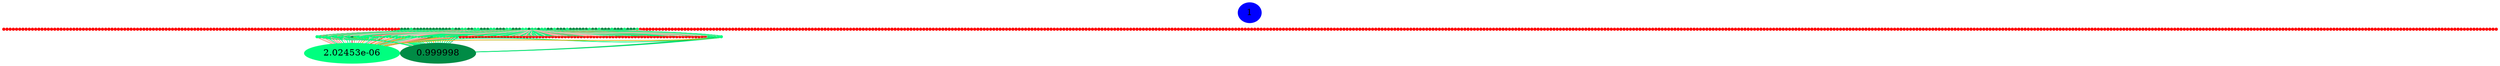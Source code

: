 graph {
	edge [bgcolor="purple:pink" color=yellow nodesep=0]
	graph [nodesep=0 ranksep=0]
	I [label=1 color=blue height=0.2 style=filled width=0.2]
	x_0 [label="" color=red height=0.05 style=filled width=0.05]
	x_1 [label="" color=red height=0.05 style=filled width=0.05]
	x_2 [label="" color=red height=0.05 style=filled width=0.05]
	x_3 [label="" color=red height=0.05 style=filled width=0.05]
	x_4 [label="" color=red height=0.05 style=filled width=0.05]
	x_5 [label="" color=red height=0.05 style=filled width=0.05]
	x_6 [label="" color=red height=0.05 style=filled width=0.05]
	x_7 [label="" color=red height=0.05 style=filled width=0.05]
	x_8 [label="" color=red height=0.05 style=filled width=0.05]
	x_9 [label="" color=red height=0.05 style=filled width=0.05]
	x_10 [label="" color=red height=0.05 style=filled width=0.05]
	x_11 [label="" color=red height=0.05 style=filled width=0.05]
	x_12 [label="" color=red height=0.05 style=filled width=0.05]
	x_13 [label="" color=red height=0.05 style=filled width=0.05]
	x_14 [label="" color=red height=0.05 style=filled width=0.05]
	x_15 [label="" color=red height=0.05 style=filled width=0.05]
	x_16 [label="" color=red height=0.05 style=filled width=0.05]
	x_17 [label="" color=red height=0.05 style=filled width=0.05]
	x_18 [label="" color=red height=0.05 style=filled width=0.05]
	x_19 [label="" color=red height=0.05 style=filled width=0.05]
	x_20 [label="" color=red height=0.05 style=filled width=0.05]
	x_21 [label="" color=red height=0.05 style=filled width=0.05]
	x_22 [label="" color=red height=0.05 style=filled width=0.05]
	x_23 [label="" color=red height=0.05 style=filled width=0.05]
	x_24 [label="" color=red height=0.05 style=filled width=0.05]
	x_25 [label="" color=red height=0.05 style=filled width=0.05]
	x_26 [label="" color=red height=0.05 style=filled width=0.05]
	x_27 [label="" color=red height=0.05 style=filled width=0.05]
	x_28 [label="" color=red height=0.05 style=filled width=0.05]
	x_29 [label="" color=red height=0.05 style=filled width=0.05]
	x_30 [label="" color=red height=0.05 style=filled width=0.05]
	x_31 [label="" color=red height=0.05 style=filled width=0.05]
	x_32 [label="" color=red height=0.05 style=filled width=0.05]
	x_33 [label="" color=red height=0.05 style=filled width=0.05]
	x_34 [label="" color=red height=0.05 style=filled width=0.05]
	x_35 [label="" color=red height=0.05 style=filled width=0.05]
	x_36 [label="" color=red height=0.05 style=filled width=0.05]
	x_37 [label="" color=red height=0.05 style=filled width=0.05]
	x_38 [label="" color=red height=0.05 style=filled width=0.05]
	x_39 [label="" color=red height=0.05 style=filled width=0.05]
	x_40 [label="" color=red height=0.05 style=filled width=0.05]
	x_41 [label="" color=red height=0.05 style=filled width=0.05]
	x_42 [label="" color=red height=0.05 style=filled width=0.05]
	x_43 [label="" color=red height=0.05 style=filled width=0.05]
	x_44 [label="" color=red height=0.05 style=filled width=0.05]
	x_45 [label="" color=red height=0.05 style=filled width=0.05]
	x_46 [label="" color=red height=0.05 style=filled width=0.05]
	x_47 [label="" color=red height=0.05 style=filled width=0.05]
	x_48 [label="" color=red height=0.05 style=filled width=0.05]
	x_49 [label="" color=red height=0.05 style=filled width=0.05]
	x_50 [label="" color=red height=0.05 style=filled width=0.05]
	x_51 [label="" color=red height=0.05 style=filled width=0.05]
	x_52 [label="" color=red height=0.05 style=filled width=0.05]
	x_53 [label="" color=red height=0.05 style=filled width=0.05]
	x_54 [label="" color=red height=0.05 style=filled width=0.05]
	x_55 [label="" color=red height=0.05 style=filled width=0.05]
	x_56 [label="" color=red height=0.05 style=filled width=0.05]
	x_57 [label="" color=red height=0.05 style=filled width=0.05]
	x_58 [label="" color=red height=0.05 style=filled width=0.05]
	x_59 [label="" color=red height=0.05 style=filled width=0.05]
	x_60 [label="" color=red height=0.05 style=filled width=0.05]
	x_61 [label="" color=red height=0.05 style=filled width=0.05]
	x_62 [label="" color=red height=0.05 style=filled width=0.05]
	x_63 [label="" color=red height=0.05 style=filled width=0.05]
	x_64 [label="" color=red height=0.05 style=filled width=0.05]
	x_65 [label="" color=red height=0.05 style=filled width=0.05]
	x_66 [label="" color=red height=0.05 style=filled width=0.05]
	x_67 [label="" color=red height=0.05 style=filled width=0.05]
	x_68 [label="" color=red height=0.05 style=filled width=0.05]
	x_69 [label="" color=red height=0.05 style=filled width=0.05]
	x_70 [label="" color=red height=0.05 style=filled width=0.05]
	x_71 [label="" color=red height=0.05 style=filled width=0.05]
	x_72 [label="" color=red height=0.05 style=filled width=0.05]
	x_73 [label="" color=red height=0.05 style=filled width=0.05]
	x_74 [label="" color=red height=0.05 style=filled width=0.05]
	x_75 [label="" color=red height=0.05 style=filled width=0.05]
	x_76 [label="" color=red height=0.05 style=filled width=0.05]
	x_77 [label="" color=red height=0.05 style=filled width=0.05]
	x_78 [label="" color=red height=0.05 style=filled width=0.05]
	x_79 [label="" color=red height=0.05 style=filled width=0.05]
	x_80 [label="" color=red height=0.05 style=filled width=0.05]
	x_81 [label="" color=red height=0.05 style=filled width=0.05]
	x_82 [label="" color=red height=0.05 style=filled width=0.05]
	x_83 [label="" color=red height=0.05 style=filled width=0.05]
	x_84 [label="" color=red height=0.05 style=filled width=0.05]
	x_85 [label="" color=red height=0.05 style=filled width=0.05]
	x_86 [label="" color=red height=0.05 style=filled width=0.05]
	x_87 [label="" color=red height=0.05 style=filled width=0.05]
	x_88 [label="" color=red height=0.05 style=filled width=0.05]
	x_89 [label="" color=red height=0.05 style=filled width=0.05]
	x_90 [label="" color=red height=0.05 style=filled width=0.05]
	x_91 [label="" color=red height=0.05 style=filled width=0.05]
	x_92 [label="" color=red height=0.05 style=filled width=0.05]
	x_93 [label="" color=red height=0.05 style=filled width=0.05]
	x_94 [label="" color=red height=0.05 style=filled width=0.05]
	x_95 [label="" color=red height=0.05 style=filled width=0.05]
	x_96 [label="" color=red height=0.05 style=filled width=0.05]
	x_97 [label="" color=red height=0.05 style=filled width=0.05]
	x_98 [label="" color=red height=0.05 style=filled width=0.05]
	x_99 [label="" color=red height=0.05 style=filled width=0.05]
	x_100 [label="" color=red height=0.05 style=filled width=0.05]
	x_101 [label="" color=red height=0.05 style=filled width=0.05]
	x_102 [label="" color=red height=0.05 style=filled width=0.05]
	x_103 [label="" color=red height=0.05 style=filled width=0.05]
	x_104 [label="" color=red height=0.05 style=filled width=0.05]
	x_105 [label="" color=red height=0.05 style=filled width=0.05]
	x_106 [label="" color=red height=0.05 style=filled width=0.05]
	x_107 [label="" color=red height=0.05 style=filled width=0.05]
	x_108 [label="" color=red height=0.05 style=filled width=0.05]
	x_109 [label="" color=red height=0.05 style=filled width=0.05]
	x_110 [label="" color=red height=0.05 style=filled width=0.05]
	x_111 [label="" color=red height=0.05 style=filled width=0.05]
	x_112 [label="" color=red height=0.05 style=filled width=0.05]
	x_113 [label="" color=red height=0.05 style=filled width=0.05]
	x_114 [label="" color=red height=0.05 style=filled width=0.05]
	x_115 [label="" color=red height=0.05 style=filled width=0.05]
	x_116 [label="" color=red height=0.05 style=filled width=0.05]
	x_117 [label="" color=red height=0.05 style=filled width=0.05]
	x_118 [label="" color=red height=0.05 style=filled width=0.05]
	x_119 [label="" color=red height=0.05 style=filled width=0.05]
	x_120 [label="" color=red height=0.05 style=filled width=0.05]
	x_121 [label="" color=red height=0.05 style=filled width=0.05]
	x_122 [label="" color=red height=0.05 style=filled width=0.05]
	x_123 [label="" color=red height=0.05 style=filled width=0.05]
	x_124 [label="" color=red height=0.05 style=filled width=0.05]
	x_125 [label="" color=springgreen2 fillcolor=springgreen2 height=0.05 style=filled width=0.05]
	x_126 [label="" color=springgreen4 fillcolor=springgreen4 height=0.05 style=filled width=0.05]
	x_127 [label="" color=springgreen2 fillcolor=springgreen2 height=0.05 style=filled width=0.05]
	x_128 [label="" color=red height=0.05 style=filled width=0.05]
	x_129 [label="" color=red height=0.05 style=filled width=0.05]
	x_130 [label="" color=red height=0.05 style=filled width=0.05]
	x_131 [label="" color=red height=0.05 style=filled width=0.05]
	x_132 [label="" color=red height=0.05 style=filled width=0.05]
	x_133 [label="" color=red height=0.05 style=filled width=0.05]
	x_134 [label="" color=red height=0.05 style=filled width=0.05]
	x_135 [label="" color=red height=0.05 style=filled width=0.05]
	x_136 [label="" color=red height=0.05 style=filled width=0.05]
	x_137 [label="" color=red height=0.05 style=filled width=0.05]
	x_138 [label="" color=red height=0.05 style=filled width=0.05]
	x_139 [label="" color=red height=0.05 style=filled width=0.05]
	x_140 [label="" color=red height=0.05 style=filled width=0.05]
	x_141 [label="" color=red height=0.05 style=filled width=0.05]
	x_142 [label="" color=red height=0.05 style=filled width=0.05]
	x_143 [label="" color=red height=0.05 style=filled width=0.05]
	x_144 [label="" color=red height=0.05 style=filled width=0.05]
	x_145 [label="" color=red height=0.05 style=filled width=0.05]
	x_146 [label="" color=red height=0.05 style=filled width=0.05]
	x_147 [label="" color=red height=0.05 style=filled width=0.05]
	x_148 [label="" color=red height=0.05 style=filled width=0.05]
	x_149 [label="" color=red height=0.05 style=filled width=0.05]
	x_150 [label="" color=red height=0.05 style=filled width=0.05]
	x_151 [label="" color=red height=0.05 style=filled width=0.05]
	x_152 [label="" color=red height=0.05 style=filled width=0.05]
	x_153 [label="" color=springgreen2 fillcolor=springgreen2 height=0.05 style=filled width=0.05]
	x_154 [label="" color=springgreen4 fillcolor=springgreen4 height=0.05 style=filled width=0.05]
	x_155 [label="" color=springgreen4 fillcolor=springgreen4 height=0.05 style=filled width=0.05]
	x_156 [label="" color=springgreen1 fillcolor=springgreen1 height=0.05 style=filled width=0.05]
	x_157 [label="" color=red height=0.05 style=filled width=0.05]
	x_158 [label="" color=red height=0.05 style=filled width=0.05]
	x_159 [label="" color=red height=0.05 style=filled width=0.05]
	x_160 [label="" color=red height=0.05 style=filled width=0.05]
	x_161 [label="" color=red height=0.05 style=filled width=0.05]
	x_162 [label="" color=red height=0.05 style=filled width=0.05]
	x_163 [label="" color=red height=0.05 style=filled width=0.05]
	x_164 [label="" color=red height=0.05 style=filled width=0.05]
	x_165 [label="" color=red height=0.05 style=filled width=0.05]
	x_166 [label="" color=red height=0.05 style=filled width=0.05]
	x_167 [label="" color=red height=0.05 style=filled width=0.05]
	x_168 [label="" color=red height=0.05 style=filled width=0.05]
	x_169 [label="" color=red height=0.05 style=filled width=0.05]
	x_170 [label="" color=red height=0.05 style=filled width=0.05]
	x_171 [label="" color=red height=0.05 style=filled width=0.05]
	x_172 [label="" color=red height=0.05 style=filled width=0.05]
	x_173 [label="" color=red height=0.05 style=filled width=0.05]
	x_174 [label="" color=red height=0.05 style=filled width=0.05]
	x_175 [label="" color=red height=0.05 style=filled width=0.05]
	x_176 [label="" color=red height=0.05 style=filled width=0.05]
	x_177 [label="" color=red height=0.05 style=filled width=0.05]
	x_178 [label="" color=red height=0.05 style=filled width=0.05]
	x_179 [label="" color=red height=0.05 style=filled width=0.05]
	x_180 [label="" color=red height=0.05 style=filled width=0.05]
	x_181 [label="" color=springgreen4 fillcolor=springgreen4 height=0.05 style=filled width=0.05]
	x_182 [label="" color=springgreen4 fillcolor=springgreen4 height=0.05 style=filled width=0.05]
	x_183 [label="" color=springgreen4 fillcolor=springgreen4 height=0.05 style=filled width=0.05]
	x_184 [label="" color=springgreen2 fillcolor=springgreen2 height=0.05 style=filled width=0.05]
	x_185 [label="" color=red height=0.05 style=filled width=0.05]
	x_186 [label="" color=red height=0.05 style=filled width=0.05]
	x_187 [label="" color=red height=0.05 style=filled width=0.05]
	x_188 [label="" color=red height=0.05 style=filled width=0.05]
	x_189 [label="" color=red height=0.05 style=filled width=0.05]
	x_190 [label="" color=red height=0.05 style=filled width=0.05]
	x_191 [label="" color=red height=0.05 style=filled width=0.05]
	x_192 [label="" color=red height=0.05 style=filled width=0.05]
	x_193 [label="" color=red height=0.05 style=filled width=0.05]
	x_194 [label="" color=red height=0.05 style=filled width=0.05]
	x_195 [label="" color=red height=0.05 style=filled width=0.05]
	x_196 [label="" color=red height=0.05 style=filled width=0.05]
	x_197 [label="" color=red height=0.05 style=filled width=0.05]
	x_198 [label="" color=red height=0.05 style=filled width=0.05]
	x_199 [label="" color=red height=0.05 style=filled width=0.05]
	x_200 [label="" color=red height=0.05 style=filled width=0.05]
	x_201 [label="" color=red height=0.05 style=filled width=0.05]
	x_202 [label="" color=red height=0.05 style=filled width=0.05]
	x_203 [label="" color=red height=0.05 style=filled width=0.05]
	x_204 [label="" color=red height=0.05 style=filled width=0.05]
	x_205 [label="" color=red height=0.05 style=filled width=0.05]
	x_206 [label="" color=red height=0.05 style=filled width=0.05]
	x_207 [label="" color=red height=0.05 style=filled width=0.05]
	x_208 [label="" color=red height=0.05 style=filled width=0.05]
	x_209 [label="" color=springgreen4 fillcolor=springgreen4 height=0.05 style=filled width=0.05]
	x_210 [label="" color=springgreen4 fillcolor=springgreen4 height=0.05 style=filled width=0.05]
	x_211 [label="" color=springgreen4 fillcolor=springgreen4 height=0.05 style=filled width=0.05]
	x_212 [label="" color=red height=0.05 style=filled width=0.05]
	x_213 [label="" color=red height=0.05 style=filled width=0.05]
	x_214 [label="" color=red height=0.05 style=filled width=0.05]
	x_215 [label="" color=red height=0.05 style=filled width=0.05]
	x_216 [label="" color=red height=0.05 style=filled width=0.05]
	x_217 [label="" color=red height=0.05 style=filled width=0.05]
	x_218 [label="" color=red height=0.05 style=filled width=0.05]
	x_219 [label="" color=red height=0.05 style=filled width=0.05]
	x_220 [label="" color=red height=0.05 style=filled width=0.05]
	x_221 [label="" color=red height=0.05 style=filled width=0.05]
	x_222 [label="" color=red height=0.05 style=filled width=0.05]
	x_223 [label="" color=red height=0.05 style=filled width=0.05]
	x_224 [label="" color=red height=0.05 style=filled width=0.05]
	x_225 [label="" color=red height=0.05 style=filled width=0.05]
	x_226 [label="" color=red height=0.05 style=filled width=0.05]
	x_227 [label="" color=red height=0.05 style=filled width=0.05]
	x_228 [label="" color=red height=0.05 style=filled width=0.05]
	x_229 [label="" color=red height=0.05 style=filled width=0.05]
	x_230 [label="" color=red height=0.05 style=filled width=0.05]
	x_231 [label="" color=red height=0.05 style=filled width=0.05]
	x_232 [label="" color=red height=0.05 style=filled width=0.05]
	x_233 [label="" color=red height=0.05 style=filled width=0.05]
	x_234 [label="" color=red height=0.05 style=filled width=0.05]
	x_235 [label="" color=red height=0.05 style=filled width=0.05]
	x_236 [label="" color=red height=0.05 style=filled width=0.05]
	x_237 [label="" color=springgreen4 fillcolor=springgreen4 height=0.05 style=filled width=0.05]
	x_238 [label="" color=springgreen4 fillcolor=springgreen4 height=0.05 style=filled width=0.05]
	x_239 [label="" color=springgreen4 fillcolor=springgreen4 height=0.05 style=filled width=0.05]
	x_240 [label="" color=red height=0.05 style=filled width=0.05]
	x_241 [label="" color=red height=0.05 style=filled width=0.05]
	x_242 [label="" color=red height=0.05 style=filled width=0.05]
	x_243 [label="" color=red height=0.05 style=filled width=0.05]
	x_244 [label="" color=red height=0.05 style=filled width=0.05]
	x_245 [label="" color=red height=0.05 style=filled width=0.05]
	x_246 [label="" color=red height=0.05 style=filled width=0.05]
	x_247 [label="" color=red height=0.05 style=filled width=0.05]
	x_248 [label="" color=red height=0.05 style=filled width=0.05]
	x_249 [label="" color=red height=0.05 style=filled width=0.05]
	x_250 [label="" color=red height=0.05 style=filled width=0.05]
	x_251 [label="" color=red height=0.05 style=filled width=0.05]
	x_252 [label="" color=red height=0.05 style=filled width=0.05]
	x_253 [label="" color=red height=0.05 style=filled width=0.05]
	x_254 [label="" color=red height=0.05 style=filled width=0.05]
	x_255 [label="" color=red height=0.05 style=filled width=0.05]
	x_256 [label="" color=red height=0.05 style=filled width=0.05]
	x_257 [label="" color=red height=0.05 style=filled width=0.05]
	x_258 [label="" color=red height=0.05 style=filled width=0.05]
	x_259 [label="" color=red height=0.05 style=filled width=0.05]
	x_260 [label="" color=red height=0.05 style=filled width=0.05]
	x_261 [label="" color=red height=0.05 style=filled width=0.05]
	x_262 [label="" color=red height=0.05 style=filled width=0.05]
	x_263 [label="" color=red height=0.05 style=filled width=0.05]
	x_264 [label="" color=red height=0.05 style=filled width=0.05]
	x_265 [label="" color=springgreen2 fillcolor=springgreen2 height=0.05 style=filled width=0.05]
	x_266 [label="" color=springgreen4 fillcolor=springgreen4 height=0.05 style=filled width=0.05]
	x_267 [label="" color=springgreen4 fillcolor=springgreen4 height=0.05 style=filled width=0.05]
	x_268 [label="" color=springgreen2 fillcolor=springgreen2 height=0.05 style=filled width=0.05]
	x_269 [label="" color=red height=0.05 style=filled width=0.05]
	x_270 [label="" color=red height=0.05 style=filled width=0.05]
	x_271 [label="" color=red height=0.05 style=filled width=0.05]
	x_272 [label="" color=red height=0.05 style=filled width=0.05]
	x_273 [label="" color=red height=0.05 style=filled width=0.05]
	x_274 [label="" color=red height=0.05 style=filled width=0.05]
	x_275 [label="" color=red height=0.05 style=filled width=0.05]
	x_276 [label="" color=red height=0.05 style=filled width=0.05]
	x_277 [label="" color=red height=0.05 style=filled width=0.05]
	x_278 [label="" color=red height=0.05 style=filled width=0.05]
	x_279 [label="" color=red height=0.05 style=filled width=0.05]
	x_280 [label="" color=red height=0.05 style=filled width=0.05]
	x_281 [label="" color=red height=0.05 style=filled width=0.05]
	x_282 [label="" color=red height=0.05 style=filled width=0.05]
	x_283 [label="" color=red height=0.05 style=filled width=0.05]
	x_284 [label="" color=red height=0.05 style=filled width=0.05]
	x_285 [label="" color=red height=0.05 style=filled width=0.05]
	x_286 [label="" color=red height=0.05 style=filled width=0.05]
	x_287 [label="" color=red height=0.05 style=filled width=0.05]
	x_288 [label="" color=red height=0.05 style=filled width=0.05]
	x_289 [label="" color=red height=0.05 style=filled width=0.05]
	x_290 [label="" color=red height=0.05 style=filled width=0.05]
	x_291 [label="" color=red height=0.05 style=filled width=0.05]
	x_292 [label="" color=red height=0.05 style=filled width=0.05]
	x_293 [label="" color=springgreen4 fillcolor=springgreen4 height=0.05 style=filled width=0.05]
	x_294 [label="" color=springgreen4 fillcolor=springgreen4 height=0.05 style=filled width=0.05]
	x_295 [label="" color=springgreen4 fillcolor=springgreen4 height=0.05 style=filled width=0.05]
	x_296 [label="" color=springgreen2 fillcolor=springgreen2 height=0.05 style=filled width=0.05]
	x_297 [label="" color=red height=0.05 style=filled width=0.05]
	x_298 [label="" color=red height=0.05 style=filled width=0.05]
	x_299 [label="" color=red height=0.05 style=filled width=0.05]
	x_300 [label="" color=red height=0.05 style=filled width=0.05]
	x_301 [label="" color=red height=0.05 style=filled width=0.05]
	x_302 [label="" color=red height=0.05 style=filled width=0.05]
	x_303 [label="" color=red height=0.05 style=filled width=0.05]
	x_304 [label="" color=red height=0.05 style=filled width=0.05]
	x_305 [label="" color=red height=0.05 style=filled width=0.05]
	x_306 [label="" color=red height=0.05 style=filled width=0.05]
	x_307 [label="" color=red height=0.05 style=filled width=0.05]
	x_308 [label="" color=red height=0.05 style=filled width=0.05]
	x_309 [label="" color=red height=0.05 style=filled width=0.05]
	x_310 [label="" color=red height=0.05 style=filled width=0.05]
	x_311 [label="" color=red height=0.05 style=filled width=0.05]
	x_312 [label="" color=red height=0.05 style=filled width=0.05]
	x_313 [label="" color=red height=0.05 style=filled width=0.05]
	x_314 [label="" color=red height=0.05 style=filled width=0.05]
	x_315 [label="" color=red height=0.05 style=filled width=0.05]
	x_316 [label="" color=red height=0.05 style=filled width=0.05]
	x_317 [label="" color=red height=0.05 style=filled width=0.05]
	x_318 [label="" color=red height=0.05 style=filled width=0.05]
	x_319 [label="" color=red height=0.05 style=filled width=0.05]
	x_320 [label="" color=red height=0.05 style=filled width=0.05]
	x_321 [label="" color=springgreen4 fillcolor=springgreen4 height=0.05 style=filled width=0.05]
	x_322 [label="" color=springgreen4 fillcolor=springgreen4 height=0.05 style=filled width=0.05]
	x_323 [label="" color=springgreen4 fillcolor=springgreen4 height=0.05 style=filled width=0.05]
	x_324 [label="" color=springgreen2 fillcolor=springgreen2 height=0.05 style=filled width=0.05]
	x_325 [label="" color=red height=0.05 style=filled width=0.05]
	x_326 [label="" color=red height=0.05 style=filled width=0.05]
	x_327 [label="" color=red height=0.05 style=filled width=0.05]
	x_328 [label="" color=red height=0.05 style=filled width=0.05]
	x_329 [label="" color=red height=0.05 style=filled width=0.05]
	x_330 [label="" color=red height=0.05 style=filled width=0.05]
	x_331 [label="" color=red height=0.05 style=filled width=0.05]
	x_332 [label="" color=red height=0.05 style=filled width=0.05]
	x_333 [label="" color=red height=0.05 style=filled width=0.05]
	x_334 [label="" color=red height=0.05 style=filled width=0.05]
	x_335 [label="" color=red height=0.05 style=filled width=0.05]
	x_336 [label="" color=red height=0.05 style=filled width=0.05]
	x_337 [label="" color=red height=0.05 style=filled width=0.05]
	x_338 [label="" color=red height=0.05 style=filled width=0.05]
	x_339 [label="" color=red height=0.05 style=filled width=0.05]
	x_340 [label="" color=red height=0.05 style=filled width=0.05]
	x_341 [label="" color=red height=0.05 style=filled width=0.05]
	x_342 [label="" color=red height=0.05 style=filled width=0.05]
	x_343 [label="" color=red height=0.05 style=filled width=0.05]
	x_344 [label="" color=red height=0.05 style=filled width=0.05]
	x_345 [label="" color=red height=0.05 style=filled width=0.05]
	x_346 [label="" color=red height=0.05 style=filled width=0.05]
	x_347 [label="" color=red height=0.05 style=filled width=0.05]
	x_348 [label="" color=red height=0.05 style=filled width=0.05]
	x_349 [label="" color=springgreen4 fillcolor=springgreen4 height=0.05 style=filled width=0.05]
	x_350 [label="" color=springgreen4 fillcolor=springgreen4 height=0.05 style=filled width=0.05]
	x_351 [label="" color=springgreen4 fillcolor=springgreen4 height=0.05 style=filled width=0.05]
	x_352 [label="" color=springgreen2 fillcolor=springgreen2 height=0.05 style=filled width=0.05]
	x_353 [label="" color=red height=0.05 style=filled width=0.05]
	x_354 [label="" color=red height=0.05 style=filled width=0.05]
	x_355 [label="" color=red height=0.05 style=filled width=0.05]
	x_356 [label="" color=red height=0.05 style=filled width=0.05]
	x_357 [label="" color=red height=0.05 style=filled width=0.05]
	x_358 [label="" color=red height=0.05 style=filled width=0.05]
	x_359 [label="" color=red height=0.05 style=filled width=0.05]
	x_360 [label="" color=red height=0.05 style=filled width=0.05]
	x_361 [label="" color=red height=0.05 style=filled width=0.05]
	x_362 [label="" color=red height=0.05 style=filled width=0.05]
	x_363 [label="" color=red height=0.05 style=filled width=0.05]
	x_364 [label="" color=red height=0.05 style=filled width=0.05]
	x_365 [label="" color=red height=0.05 style=filled width=0.05]
	x_366 [label="" color=red height=0.05 style=filled width=0.05]
	x_367 [label="" color=red height=0.05 style=filled width=0.05]
	x_368 [label="" color=red height=0.05 style=filled width=0.05]
	x_369 [label="" color=red height=0.05 style=filled width=0.05]
	x_370 [label="" color=red height=0.05 style=filled width=0.05]
	x_371 [label="" color=red height=0.05 style=filled width=0.05]
	x_372 [label="" color=red height=0.05 style=filled width=0.05]
	x_373 [label="" color=red height=0.05 style=filled width=0.05]
	x_374 [label="" color=red height=0.05 style=filled width=0.05]
	x_375 [label="" color=red height=0.05 style=filled width=0.05]
	x_376 [label="" color=red height=0.05 style=filled width=0.05]
	x_377 [label="" color=springgreen4 fillcolor=springgreen4 height=0.05 style=filled width=0.05]
	x_378 [label="" color=springgreen4 fillcolor=springgreen4 height=0.05 style=filled width=0.05]
	x_379 [label="" color=springgreen4 fillcolor=springgreen4 height=0.05 style=filled width=0.05]
	x_380 [label="" color=springgreen2 fillcolor=springgreen2 height=0.05 style=filled width=0.05]
	x_381 [label="" color=red height=0.05 style=filled width=0.05]
	x_382 [label="" color=red height=0.05 style=filled width=0.05]
	x_383 [label="" color=red height=0.05 style=filled width=0.05]
	x_384 [label="" color=red height=0.05 style=filled width=0.05]
	x_385 [label="" color=red height=0.05 style=filled width=0.05]
	x_386 [label="" color=red height=0.05 style=filled width=0.05]
	x_387 [label="" color=red height=0.05 style=filled width=0.05]
	x_388 [label="" color=red height=0.05 style=filled width=0.05]
	x_389 [label="" color=red height=0.05 style=filled width=0.05]
	x_390 [label="" color=red height=0.05 style=filled width=0.05]
	x_391 [label="" color=red height=0.05 style=filled width=0.05]
	x_392 [label="" color=red height=0.05 style=filled width=0.05]
	x_393 [label="" color=red height=0.05 style=filled width=0.05]
	x_394 [label="" color=red height=0.05 style=filled width=0.05]
	x_395 [label="" color=red height=0.05 style=filled width=0.05]
	x_396 [label="" color=red height=0.05 style=filled width=0.05]
	x_397 [label="" color=red height=0.05 style=filled width=0.05]
	x_398 [label="" color=red height=0.05 style=filled width=0.05]
	x_399 [label="" color=red height=0.05 style=filled width=0.05]
	x_400 [label="" color=red height=0.05 style=filled width=0.05]
	x_401 [label="" color=red height=0.05 style=filled width=0.05]
	x_402 [label="" color=red height=0.05 style=filled width=0.05]
	x_403 [label="" color=red height=0.05 style=filled width=0.05]
	x_404 [label="" color=red height=0.05 style=filled width=0.05]
	x_405 [label="" color=springgreen4 fillcolor=springgreen4 height=0.05 style=filled width=0.05]
	x_406 [label="" color=springgreen4 fillcolor=springgreen4 height=0.05 style=filled width=0.05]
	x_407 [label="" color=springgreen4 fillcolor=springgreen4 height=0.05 style=filled width=0.05]
	x_408 [label="" color=red height=0.05 style=filled width=0.05]
	x_409 [label="" color=red height=0.05 style=filled width=0.05]
	x_410 [label="" color=red height=0.05 style=filled width=0.05]
	x_411 [label="" color=red height=0.05 style=filled width=0.05]
	x_412 [label="" color=red height=0.05 style=filled width=0.05]
	x_413 [label="" color=red height=0.05 style=filled width=0.05]
	x_414 [label="" color=red height=0.05 style=filled width=0.05]
	x_415 [label="" color=red height=0.05 style=filled width=0.05]
	x_416 [label="" color=red height=0.05 style=filled width=0.05]
	x_417 [label="" color=red height=0.05 style=filled width=0.05]
	x_418 [label="" color=red height=0.05 style=filled width=0.05]
	x_419 [label="" color=red height=0.05 style=filled width=0.05]
	x_420 [label="" color=red height=0.05 style=filled width=0.05]
	x_421 [label="" color=red height=0.05 style=filled width=0.05]
	x_422 [label="" color=red height=0.05 style=filled width=0.05]
	x_423 [label="" color=red height=0.05 style=filled width=0.05]
	x_424 [label="" color=red height=0.05 style=filled width=0.05]
	x_425 [label="" color=red height=0.05 style=filled width=0.05]
	x_426 [label="" color=red height=0.05 style=filled width=0.05]
	x_427 [label="" color=red height=0.05 style=filled width=0.05]
	x_428 [label="" color=red height=0.05 style=filled width=0.05]
	x_429 [label="" color=red height=0.05 style=filled width=0.05]
	x_430 [label="" color=red height=0.05 style=filled width=0.05]
	x_431 [label="" color=red height=0.05 style=filled width=0.05]
	x_432 [label="" color=red height=0.05 style=filled width=0.05]
	x_433 [label="" color=springgreen4 fillcolor=springgreen4 height=0.05 style=filled width=0.05]
	x_434 [label="" color=springgreen4 fillcolor=springgreen4 height=0.05 style=filled width=0.05]
	x_435 [label="" color=springgreen4 fillcolor=springgreen4 height=0.05 style=filled width=0.05]
	x_436 [label="" color=red height=0.05 style=filled width=0.05]
	x_437 [label="" color=red height=0.05 style=filled width=0.05]
	x_438 [label="" color=red height=0.05 style=filled width=0.05]
	x_439 [label="" color=red height=0.05 style=filled width=0.05]
	x_440 [label="" color=red height=0.05 style=filled width=0.05]
	x_441 [label="" color=red height=0.05 style=filled width=0.05]
	x_442 [label="" color=red height=0.05 style=filled width=0.05]
	x_443 [label="" color=red height=0.05 style=filled width=0.05]
	x_444 [label="" color=red height=0.05 style=filled width=0.05]
	x_445 [label="" color=red height=0.05 style=filled width=0.05]
	x_446 [label="" color=red height=0.05 style=filled width=0.05]
	x_447 [label="" color=red height=0.05 style=filled width=0.05]
	x_448 [label="" color=red height=0.05 style=filled width=0.05]
	x_449 [label="" color=red height=0.05 style=filled width=0.05]
	x_450 [label="" color=red height=0.05 style=filled width=0.05]
	x_451 [label="" color=red height=0.05 style=filled width=0.05]
	x_452 [label="" color=red height=0.05 style=filled width=0.05]
	x_453 [label="" color=red height=0.05 style=filled width=0.05]
	x_454 [label="" color=red height=0.05 style=filled width=0.05]
	x_455 [label="" color=red height=0.05 style=filled width=0.05]
	x_456 [label="" color=red height=0.05 style=filled width=0.05]
	x_457 [label="" color=red height=0.05 style=filled width=0.05]
	x_458 [label="" color=red height=0.05 style=filled width=0.05]
	x_459 [label="" color=red height=0.05 style=filled width=0.05]
	x_460 [label="" color=red height=0.05 style=filled width=0.05]
	x_461 [label="" color=springgreen4 fillcolor=springgreen4 height=0.05 style=filled width=0.05]
	x_462 [label="" color=springgreen4 fillcolor=springgreen4 height=0.05 style=filled width=0.05]
	x_463 [label="" color=springgreen4 fillcolor=springgreen4 height=0.05 style=filled width=0.05]
	x_464 [label="" color=red height=0.05 style=filled width=0.05]
	x_465 [label="" color=red height=0.05 style=filled width=0.05]
	x_466 [label="" color=red height=0.05 style=filled width=0.05]
	x_467 [label="" color=red height=0.05 style=filled width=0.05]
	x_468 [label="" color=red height=0.05 style=filled width=0.05]
	x_469 [label="" color=red height=0.05 style=filled width=0.05]
	x_470 [label="" color=red height=0.05 style=filled width=0.05]
	x_471 [label="" color=red height=0.05 style=filled width=0.05]
	x_472 [label="" color=red height=0.05 style=filled width=0.05]
	x_473 [label="" color=red height=0.05 style=filled width=0.05]
	x_474 [label="" color=red height=0.05 style=filled width=0.05]
	x_475 [label="" color=red height=0.05 style=filled width=0.05]
	x_476 [label="" color=red height=0.05 style=filled width=0.05]
	x_477 [label="" color=red height=0.05 style=filled width=0.05]
	x_478 [label="" color=red height=0.05 style=filled width=0.05]
	x_479 [label="" color=red height=0.05 style=filled width=0.05]
	x_480 [label="" color=red height=0.05 style=filled width=0.05]
	x_481 [label="" color=red height=0.05 style=filled width=0.05]
	x_482 [label="" color=red height=0.05 style=filled width=0.05]
	x_483 [label="" color=red height=0.05 style=filled width=0.05]
	x_484 [label="" color=red height=0.05 style=filled width=0.05]
	x_485 [label="" color=red height=0.05 style=filled width=0.05]
	x_486 [label="" color=red height=0.05 style=filled width=0.05]
	x_487 [label="" color=red height=0.05 style=filled width=0.05]
	x_488 [label="" color=red height=0.05 style=filled width=0.05]
	x_489 [label="" color=springgreen4 fillcolor=springgreen4 height=0.05 style=filled width=0.05]
	x_490 [label="" color=springgreen4 fillcolor=springgreen4 height=0.05 style=filled width=0.05]
	x_491 [label="" color=springgreen4 fillcolor=springgreen4 height=0.05 style=filled width=0.05]
	x_492 [label="" color=red height=0.05 style=filled width=0.05]
	x_493 [label="" color=red height=0.05 style=filled width=0.05]
	x_494 [label="" color=red height=0.05 style=filled width=0.05]
	x_495 [label="" color=red height=0.05 style=filled width=0.05]
	x_496 [label="" color=red height=0.05 style=filled width=0.05]
	x_497 [label="" color=red height=0.05 style=filled width=0.05]
	x_498 [label="" color=red height=0.05 style=filled width=0.05]
	x_499 [label="" color=red height=0.05 style=filled width=0.05]
	x_500 [label="" color=red height=0.05 style=filled width=0.05]
	x_501 [label="" color=red height=0.05 style=filled width=0.05]
	x_502 [label="" color=red height=0.05 style=filled width=0.05]
	x_503 [label="" color=red height=0.05 style=filled width=0.05]
	x_504 [label="" color=red height=0.05 style=filled width=0.05]
	x_505 [label="" color=red height=0.05 style=filled width=0.05]
	x_506 [label="" color=red height=0.05 style=filled width=0.05]
	x_507 [label="" color=red height=0.05 style=filled width=0.05]
	x_508 [label="" color=red height=0.05 style=filled width=0.05]
	x_509 [label="" color=red height=0.05 style=filled width=0.05]
	x_510 [label="" color=red height=0.05 style=filled width=0.05]
	x_511 [label="" color=red height=0.05 style=filled width=0.05]
	x_512 [label="" color=red height=0.05 style=filled width=0.05]
	x_513 [label="" color=red height=0.05 style=filled width=0.05]
	x_514 [label="" color=red height=0.05 style=filled width=0.05]
	x_515 [label="" color=red height=0.05 style=filled width=0.05]
	x_516 [label="" color=red height=0.05 style=filled width=0.05]
	x_517 [label="" color=springgreen2 fillcolor=springgreen2 height=0.05 style=filled width=0.05]
	x_518 [label="" color=springgreen4 fillcolor=springgreen4 height=0.05 style=filled width=0.05]
	x_519 [label="" color=springgreen4 fillcolor=springgreen4 height=0.05 style=filled width=0.05]
	x_520 [label="" color=springgreen2 fillcolor=springgreen2 height=0.05 style=filled width=0.05]
	x_521 [label="" color=red height=0.05 style=filled width=0.05]
	x_522 [label="" color=red height=0.05 style=filled width=0.05]
	x_523 [label="" color=red height=0.05 style=filled width=0.05]
	x_524 [label="" color=red height=0.05 style=filled width=0.05]
	x_525 [label="" color=red height=0.05 style=filled width=0.05]
	x_526 [label="" color=red height=0.05 style=filled width=0.05]
	x_527 [label="" color=red height=0.05 style=filled width=0.05]
	x_528 [label="" color=red height=0.05 style=filled width=0.05]
	x_529 [label="" color=red height=0.05 style=filled width=0.05]
	x_530 [label="" color=red height=0.05 style=filled width=0.05]
	x_531 [label="" color=red height=0.05 style=filled width=0.05]
	x_532 [label="" color=red height=0.05 style=filled width=0.05]
	x_533 [label="" color=red height=0.05 style=filled width=0.05]
	x_534 [label="" color=red height=0.05 style=filled width=0.05]
	x_535 [label="" color=red height=0.05 style=filled width=0.05]
	x_536 [label="" color=red height=0.05 style=filled width=0.05]
	x_537 [label="" color=red height=0.05 style=filled width=0.05]
	x_538 [label="" color=red height=0.05 style=filled width=0.05]
	x_539 [label="" color=red height=0.05 style=filled width=0.05]
	x_540 [label="" color=red height=0.05 style=filled width=0.05]
	x_541 [label="" color=red height=0.05 style=filled width=0.05]
	x_542 [label="" color=red height=0.05 style=filled width=0.05]
	x_543 [label="" color=red height=0.05 style=filled width=0.05]
	x_544 [label="" color=red height=0.05 style=filled width=0.05]
	x_545 [label="" color=springgreen2 fillcolor=springgreen2 height=0.05 style=filled width=0.05]
	x_546 [label="" color=springgreen4 fillcolor=springgreen4 height=0.05 style=filled width=0.05]
	x_547 [label="" color=springgreen4 fillcolor=springgreen4 height=0.05 style=filled width=0.05]
	x_548 [label="" color=springgreen2 fillcolor=springgreen2 height=0.05 style=filled width=0.05]
	x_549 [label="" color=red height=0.05 style=filled width=0.05]
	x_550 [label="" color=red height=0.05 style=filled width=0.05]
	x_551 [label="" color=red height=0.05 style=filled width=0.05]
	x_552 [label="" color=red height=0.05 style=filled width=0.05]
	x_553 [label="" color=red height=0.05 style=filled width=0.05]
	x_554 [label="" color=red height=0.05 style=filled width=0.05]
	x_555 [label="" color=red height=0.05 style=filled width=0.05]
	x_556 [label="" color=red height=0.05 style=filled width=0.05]
	x_557 [label="" color=red height=0.05 style=filled width=0.05]
	x_558 [label="" color=red height=0.05 style=filled width=0.05]
	x_559 [label="" color=red height=0.05 style=filled width=0.05]
	x_560 [label="" color=red height=0.05 style=filled width=0.05]
	x_561 [label="" color=red height=0.05 style=filled width=0.05]
	x_562 [label="" color=red height=0.05 style=filled width=0.05]
	x_563 [label="" color=red height=0.05 style=filled width=0.05]
	x_564 [label="" color=red height=0.05 style=filled width=0.05]
	x_565 [label="" color=red height=0.05 style=filled width=0.05]
	x_566 [label="" color=red height=0.05 style=filled width=0.05]
	x_567 [label="" color=red height=0.05 style=filled width=0.05]
	x_568 [label="" color=red height=0.05 style=filled width=0.05]
	x_569 [label="" color=red height=0.05 style=filled width=0.05]
	x_570 [label="" color=red height=0.05 style=filled width=0.05]
	x_571 [label="" color=red height=0.05 style=filled width=0.05]
	x_572 [label="" color=springgreen1 fillcolor=springgreen1 height=0.05 style=filled width=0.05]
	x_573 [label="" color=springgreen4 fillcolor=springgreen4 height=0.05 style=filled width=0.05]
	x_574 [label="" color=springgreen4 fillcolor=springgreen4 height=0.05 style=filled width=0.05]
	x_575 [label="" color=springgreen4 fillcolor=springgreen4 height=0.05 style=filled width=0.05]
	x_576 [label="" color=springgreen2 fillcolor=springgreen2 height=0.05 style=filled width=0.05]
	x_577 [label="" color=red height=0.05 style=filled width=0.05]
	x_578 [label="" color=red height=0.05 style=filled width=0.05]
	x_579 [label="" color=red height=0.05 style=filled width=0.05]
	x_580 [label="" color=red height=0.05 style=filled width=0.05]
	x_581 [label="" color=red height=0.05 style=filled width=0.05]
	x_582 [label="" color=red height=0.05 style=filled width=0.05]
	x_583 [label="" color=red height=0.05 style=filled width=0.05]
	x_584 [label="" color=red height=0.05 style=filled width=0.05]
	x_585 [label="" color=red height=0.05 style=filled width=0.05]
	x_586 [label="" color=red height=0.05 style=filled width=0.05]
	x_587 [label="" color=red height=0.05 style=filled width=0.05]
	x_588 [label="" color=red height=0.05 style=filled width=0.05]
	x_589 [label="" color=red height=0.05 style=filled width=0.05]
	x_590 [label="" color=red height=0.05 style=filled width=0.05]
	x_591 [label="" color=red height=0.05 style=filled width=0.05]
	x_592 [label="" color=red height=0.05 style=filled width=0.05]
	x_593 [label="" color=red height=0.05 style=filled width=0.05]
	x_594 [label="" color=red height=0.05 style=filled width=0.05]
	x_595 [label="" color=red height=0.05 style=filled width=0.05]
	x_596 [label="" color=red height=0.05 style=filled width=0.05]
	x_597 [label="" color=red height=0.05 style=filled width=0.05]
	x_598 [label="" color=red height=0.05 style=filled width=0.05]
	x_599 [label="" color=red height=0.05 style=filled width=0.05]
	x_600 [label="" color=springgreen2 fillcolor=springgreen2 height=0.05 style=filled width=0.05]
	x_601 [label="" color=springgreen4 fillcolor=springgreen4 height=0.05 style=filled width=0.05]
	x_602 [label="" color=springgreen4 fillcolor=springgreen4 height=0.05 style=filled width=0.05]
	x_603 [label="" color=springgreen4 fillcolor=springgreen4 height=0.05 style=filled width=0.05]
	x_604 [label="" color=springgreen2 fillcolor=springgreen2 height=0.05 style=filled width=0.05]
	x_605 [label="" color=red height=0.05 style=filled width=0.05]
	x_606 [label="" color=red height=0.05 style=filled width=0.05]
	x_607 [label="" color=red height=0.05 style=filled width=0.05]
	x_608 [label="" color=red height=0.05 style=filled width=0.05]
	x_609 [label="" color=red height=0.05 style=filled width=0.05]
	x_610 [label="" color=red height=0.05 style=filled width=0.05]
	x_611 [label="" color=red height=0.05 style=filled width=0.05]
	x_612 [label="" color=red height=0.05 style=filled width=0.05]
	x_613 [label="" color=red height=0.05 style=filled width=0.05]
	x_614 [label="" color=red height=0.05 style=filled width=0.05]
	x_615 [label="" color=red height=0.05 style=filled width=0.05]
	x_616 [label="" color=red height=0.05 style=filled width=0.05]
	x_617 [label="" color=red height=0.05 style=filled width=0.05]
	x_618 [label="" color=red height=0.05 style=filled width=0.05]
	x_619 [label="" color=red height=0.05 style=filled width=0.05]
	x_620 [label="" color=red height=0.05 style=filled width=0.05]
	x_621 [label="" color=red height=0.05 style=filled width=0.05]
	x_622 [label="" color=red height=0.05 style=filled width=0.05]
	x_623 [label="" color=red height=0.05 style=filled width=0.05]
	x_624 [label="" color=red height=0.05 style=filled width=0.05]
	x_625 [label="" color=red height=0.05 style=filled width=0.05]
	x_626 [label="" color=red height=0.05 style=filled width=0.05]
	x_627 [label="" color=springgreen1 fillcolor=springgreen1 height=0.05 style=filled width=0.05]
	x_628 [label="" color=springgreen4 fillcolor=springgreen4 height=0.05 style=filled width=0.05]
	x_629 [label="" color=springgreen4 fillcolor=springgreen4 height=0.05 style=filled width=0.05]
	x_630 [label="" color=springgreen4 fillcolor=springgreen4 height=0.05 style=filled width=0.05]
	x_631 [label="" color=springgreen1 fillcolor=springgreen1 height=0.05 style=filled width=0.05]
	x_632 [label="" color=red height=0.05 style=filled width=0.05]
	x_633 [label="" color=red height=0.05 style=filled width=0.05]
	x_634 [label="" color=red height=0.05 style=filled width=0.05]
	x_635 [label="" color=red height=0.05 style=filled width=0.05]
	x_636 [label="" color=red height=0.05 style=filled width=0.05]
	x_637 [label="" color=red height=0.05 style=filled width=0.05]
	x_638 [label="" color=red height=0.05 style=filled width=0.05]
	x_639 [label="" color=red height=0.05 style=filled width=0.05]
	x_640 [label="" color=red height=0.05 style=filled width=0.05]
	x_641 [label="" color=red height=0.05 style=filled width=0.05]
	x_642 [label="" color=red height=0.05 style=filled width=0.05]
	x_643 [label="" color=red height=0.05 style=filled width=0.05]
	x_644 [label="" color=red height=0.05 style=filled width=0.05]
	x_645 [label="" color=red height=0.05 style=filled width=0.05]
	x_646 [label="" color=red height=0.05 style=filled width=0.05]
	x_647 [label="" color=red height=0.05 style=filled width=0.05]
	x_648 [label="" color=red height=0.05 style=filled width=0.05]
	x_649 [label="" color=red height=0.05 style=filled width=0.05]
	x_650 [label="" color=red height=0.05 style=filled width=0.05]
	x_651 [label="" color=red height=0.05 style=filled width=0.05]
	x_652 [label="" color=red height=0.05 style=filled width=0.05]
	x_653 [label="" color=red height=0.05 style=filled width=0.05]
	x_654 [label="" color=red height=0.05 style=filled width=0.05]
	x_655 [label="" color=springgreen1 fillcolor=springgreen1 height=0.05 style=filled width=0.05]
	x_656 [label="" color=springgreen4 fillcolor=springgreen4 height=0.05 style=filled width=0.05]
	x_657 [label="" color=springgreen2 fillcolor=springgreen2 height=0.05 style=filled width=0.05]
	x_658 [label="" color=red height=0.05 style=filled width=0.05]
	x_659 [label="" color=red height=0.05 style=filled width=0.05]
	x_660 [label="" color=red height=0.05 style=filled width=0.05]
	x_661 [label="" color=red height=0.05 style=filled width=0.05]
	x_662 [label="" color=red height=0.05 style=filled width=0.05]
	x_663 [label="" color=red height=0.05 style=filled width=0.05]
	x_664 [label="" color=red height=0.05 style=filled width=0.05]
	x_665 [label="" color=red height=0.05 style=filled width=0.05]
	x_666 [label="" color=red height=0.05 style=filled width=0.05]
	x_667 [label="" color=red height=0.05 style=filled width=0.05]
	x_668 [label="" color=red height=0.05 style=filled width=0.05]
	x_669 [label="" color=red height=0.05 style=filled width=0.05]
	x_670 [label="" color=red height=0.05 style=filled width=0.05]
	x_671 [label="" color=red height=0.05 style=filled width=0.05]
	x_672 [label="" color=red height=0.05 style=filled width=0.05]
	x_673 [label="" color=red height=0.05 style=filled width=0.05]
	x_674 [label="" color=red height=0.05 style=filled width=0.05]
	x_675 [label="" color=red height=0.05 style=filled width=0.05]
	x_676 [label="" color=red height=0.05 style=filled width=0.05]
	x_677 [label="" color=red height=0.05 style=filled width=0.05]
	x_678 [label="" color=red height=0.05 style=filled width=0.05]
	x_679 [label="" color=red height=0.05 style=filled width=0.05]
	x_680 [label="" color=red height=0.05 style=filled width=0.05]
	x_681 [label="" color=red height=0.05 style=filled width=0.05]
	x_682 [label="" color=red height=0.05 style=filled width=0.05]
	x_683 [label="" color=red height=0.05 style=filled width=0.05]
	x_684 [label="" color=red height=0.05 style=filled width=0.05]
	x_685 [label="" color=red height=0.05 style=filled width=0.05]
	x_686 [label="" color=red height=0.05 style=filled width=0.05]
	x_687 [label="" color=red height=0.05 style=filled width=0.05]
	x_688 [label="" color=red height=0.05 style=filled width=0.05]
	x_689 [label="" color=red height=0.05 style=filled width=0.05]
	x_690 [label="" color=red height=0.05 style=filled width=0.05]
	x_691 [label="" color=red height=0.05 style=filled width=0.05]
	x_692 [label="" color=red height=0.05 style=filled width=0.05]
	x_693 [label="" color=red height=0.05 style=filled width=0.05]
	x_694 [label="" color=red height=0.05 style=filled width=0.05]
	x_695 [label="" color=red height=0.05 style=filled width=0.05]
	x_696 [label="" color=red height=0.05 style=filled width=0.05]
	x_697 [label="" color=red height=0.05 style=filled width=0.05]
	x_698 [label="" color=red height=0.05 style=filled width=0.05]
	x_699 [label="" color=red height=0.05 style=filled width=0.05]
	x_700 [label="" color=red height=0.05 style=filled width=0.05]
	x_701 [label="" color=red height=0.05 style=filled width=0.05]
	x_702 [label="" color=red height=0.05 style=filled width=0.05]
	x_703 [label="" color=red height=0.05 style=filled width=0.05]
	x_704 [label="" color=red height=0.05 style=filled width=0.05]
	x_705 [label="" color=red height=0.05 style=filled width=0.05]
	x_706 [label="" color=red height=0.05 style=filled width=0.05]
	x_707 [label="" color=red height=0.05 style=filled width=0.05]
	x_708 [label="" color=red height=0.05 style=filled width=0.05]
	x_709 [label="" color=red height=0.05 style=filled width=0.05]
	x_710 [label="" color=red height=0.05 style=filled width=0.05]
	x_711 [label="" color=red height=0.05 style=filled width=0.05]
	x_712 [label="" color=red height=0.05 style=filled width=0.05]
	x_713 [label="" color=red height=0.05 style=filled width=0.05]
	x_714 [label="" color=red height=0.05 style=filled width=0.05]
	x_715 [label="" color=red height=0.05 style=filled width=0.05]
	x_716 [label="" color=red height=0.05 style=filled width=0.05]
	x_717 [label="" color=red height=0.05 style=filled width=0.05]
	x_718 [label="" color=red height=0.05 style=filled width=0.05]
	x_719 [label="" color=red height=0.05 style=filled width=0.05]
	x_720 [label="" color=red height=0.05 style=filled width=0.05]
	x_721 [label="" color=red height=0.05 style=filled width=0.05]
	x_722 [label="" color=red height=0.05 style=filled width=0.05]
	x_723 [label="" color=red height=0.05 style=filled width=0.05]
	x_724 [label="" color=red height=0.05 style=filled width=0.05]
	x_725 [label="" color=red height=0.05 style=filled width=0.05]
	x_726 [label="" color=red height=0.05 style=filled width=0.05]
	x_727 [label="" color=red height=0.05 style=filled width=0.05]
	x_728 [label="" color=red height=0.05 style=filled width=0.05]
	x_729 [label="" color=red height=0.05 style=filled width=0.05]
	x_730 [label="" color=red height=0.05 style=filled width=0.05]
	x_731 [label="" color=red height=0.05 style=filled width=0.05]
	x_732 [label="" color=red height=0.05 style=filled width=0.05]
	x_733 [label="" color=red height=0.05 style=filled width=0.05]
	x_734 [label="" color=red height=0.05 style=filled width=0.05]
	x_735 [label="" color=red height=0.05 style=filled width=0.05]
	x_736 [label="" color=red height=0.05 style=filled width=0.05]
	x_737 [label="" color=red height=0.05 style=filled width=0.05]
	x_738 [label="" color=red height=0.05 style=filled width=0.05]
	x_739 [label="" color=red height=0.05 style=filled width=0.05]
	x_740 [label="" color=red height=0.05 style=filled width=0.05]
	x_741 [label="" color=red height=0.05 style=filled width=0.05]
	x_742 [label="" color=red height=0.05 style=filled width=0.05]
	x_743 [label="" color=red height=0.05 style=filled width=0.05]
	x_744 [label="" color=red height=0.05 style=filled width=0.05]
	x_745 [label="" color=red height=0.05 style=filled width=0.05]
	x_746 [label="" color=red height=0.05 style=filled width=0.05]
	x_747 [label="" color=red height=0.05 style=filled width=0.05]
	x_748 [label="" color=red height=0.05 style=filled width=0.05]
	x_749 [label="" color=red height=0.05 style=filled width=0.05]
	x_750 [label="" color=red height=0.05 style=filled width=0.05]
	x_751 [label="" color=red height=0.05 style=filled width=0.05]
	x_752 [label="" color=red height=0.05 style=filled width=0.05]
	x_753 [label="" color=red height=0.05 style=filled width=0.05]
	x_754 [label="" color=red height=0.05 style=filled width=0.05]
	x_755 [label="" color=red height=0.05 style=filled width=0.05]
	x_756 [label="" color=red height=0.05 style=filled width=0.05]
	x_757 [label="" color=red height=0.05 style=filled width=0.05]
	x_758 [label="" color=red height=0.05 style=filled width=0.05]
	x_759 [label="" color=red height=0.05 style=filled width=0.05]
	x_760 [label="" color=red height=0.05 style=filled width=0.05]
	x_761 [label="" color=red height=0.05 style=filled width=0.05]
	x_762 [label="" color=red height=0.05 style=filled width=0.05]
	x_763 [label="" color=red height=0.05 style=filled width=0.05]
	x_764 [label="" color=red height=0.05 style=filled width=0.05]
	x_765 [label="" color=red height=0.05 style=filled width=0.05]
	x_766 [label="" color=red height=0.05 style=filled width=0.05]
	x_767 [label="" color=red height=0.05 style=filled width=0.05]
	x_768 [label="" color=red height=0.05 style=filled width=0.05]
	x_769 [label="" color=red height=0.05 style=filled width=0.05]
	x_770 [label="" color=red height=0.05 style=filled width=0.05]
	x_771 [label="" color=red height=0.05 style=filled width=0.05]
	x_772 [label="" color=red height=0.05 style=filled width=0.05]
	x_773 [label="" color=red height=0.05 style=filled width=0.05]
	x_774 [label="" color=red height=0.05 style=filled width=0.05]
	x_775 [label="" color=red height=0.05 style=filled width=0.05]
	x_776 [label="" color=red height=0.05 style=filled width=0.05]
	x_777 [label="" color=red height=0.05 style=filled width=0.05]
	x_778 [label="" color=red height=0.05 style=filled width=0.05]
	x_779 [label="" color=red height=0.05 style=filled width=0.05]
	x_780 [label="" color=red height=0.05 style=filled width=0.05]
	x_781 [label="" color=red height=0.05 style=filled width=0.05]
	x_782 [label="" color=red height=0.05 style=filled width=0.05]
	x_783 [label="" color=red height=0.05 style=filled width=0.05]
	I -- x_0 [style=invis]
	I -- x_1 [style=invis]
	I -- x_2 [style=invis]
	I -- x_3 [style=invis]
	I -- x_4 [style=invis]
	I -- x_5 [style=invis]
	I -- x_6 [style=invis]
	I -- x_7 [style=invis]
	I -- x_8 [style=invis]
	I -- x_9 [style=invis]
	I -- x_10 [style=invis]
	I -- x_11 [style=invis]
	I -- x_12 [style=invis]
	I -- x_13 [style=invis]
	I -- x_14 [style=invis]
	I -- x_15 [style=invis]
	I -- x_16 [style=invis]
	I -- x_17 [style=invis]
	I -- x_18 [style=invis]
	I -- x_19 [style=invis]
	I -- x_20 [style=invis]
	I -- x_21 [style=invis]
	I -- x_22 [style=invis]
	I -- x_23 [style=invis]
	I -- x_24 [style=invis]
	I -- x_25 [style=invis]
	I -- x_26 [style=invis]
	I -- x_27 [style=invis]
	I -- x_28 [style=invis]
	I -- x_29 [style=invis]
	I -- x_30 [style=invis]
	I -- x_31 [style=invis]
	I -- x_32 [style=invis]
	I -- x_33 [style=invis]
	I -- x_34 [style=invis]
	I -- x_35 [style=invis]
	I -- x_36 [style=invis]
	I -- x_37 [style=invis]
	I -- x_38 [style=invis]
	I -- x_39 [style=invis]
	I -- x_40 [style=invis]
	I -- x_41 [style=invis]
	I -- x_42 [style=invis]
	I -- x_43 [style=invis]
	I -- x_44 [style=invis]
	I -- x_45 [style=invis]
	I -- x_46 [style=invis]
	I -- x_47 [style=invis]
	I -- x_48 [style=invis]
	I -- x_49 [style=invis]
	I -- x_50 [style=invis]
	I -- x_51 [style=invis]
	I -- x_52 [style=invis]
	I -- x_53 [style=invis]
	I -- x_54 [style=invis]
	I -- x_55 [style=invis]
	I -- x_56 [style=invis]
	I -- x_57 [style=invis]
	I -- x_58 [style=invis]
	I -- x_59 [style=invis]
	I -- x_60 [style=invis]
	I -- x_61 [style=invis]
	I -- x_62 [style=invis]
	I -- x_63 [style=invis]
	I -- x_64 [style=invis]
	I -- x_65 [style=invis]
	I -- x_66 [style=invis]
	I -- x_67 [style=invis]
	I -- x_68 [style=invis]
	I -- x_69 [style=invis]
	I -- x_70 [style=invis]
	I -- x_71 [style=invis]
	I -- x_72 [style=invis]
	I -- x_73 [style=invis]
	I -- x_74 [style=invis]
	I -- x_75 [style=invis]
	I -- x_76 [style=invis]
	I -- x_77 [style=invis]
	I -- x_78 [style=invis]
	I -- x_79 [style=invis]
	I -- x_80 [style=invis]
	I -- x_81 [style=invis]
	I -- x_82 [style=invis]
	I -- x_83 [style=invis]
	I -- x_84 [style=invis]
	I -- x_85 [style=invis]
	I -- x_86 [style=invis]
	I -- x_87 [style=invis]
	I -- x_88 [style=invis]
	I -- x_89 [style=invis]
	I -- x_90 [style=invis]
	I -- x_91 [style=invis]
	I -- x_92 [style=invis]
	I -- x_93 [style=invis]
	I -- x_94 [style=invis]
	I -- x_95 [style=invis]
	I -- x_96 [style=invis]
	I -- x_97 [style=invis]
	I -- x_98 [style=invis]
	I -- x_99 [style=invis]
	I -- x_100 [style=invis]
	I -- x_101 [style=invis]
	I -- x_102 [style=invis]
	I -- x_103 [style=invis]
	I -- x_104 [style=invis]
	I -- x_105 [style=invis]
	I -- x_106 [style=invis]
	I -- x_107 [style=invis]
	I -- x_108 [style=invis]
	I -- x_109 [style=invis]
	I -- x_110 [style=invis]
	I -- x_111 [style=invis]
	I -- x_112 [style=invis]
	I -- x_113 [style=invis]
	I -- x_114 [style=invis]
	I -- x_115 [style=invis]
	I -- x_116 [style=invis]
	I -- x_117 [style=invis]
	I -- x_118 [style=invis]
	I -- x_119 [style=invis]
	I -- x_120 [style=invis]
	I -- x_121 [style=invis]
	I -- x_122 [style=invis]
	I -- x_123 [style=invis]
	I -- x_124 [style=invis]
	I -- x_125 [style=invis]
	I -- x_126 [style=invis]
	I -- x_127 [style=invis]
	I -- x_128 [style=invis]
	I -- x_129 [style=invis]
	I -- x_130 [style=invis]
	I -- x_131 [style=invis]
	I -- x_132 [style=invis]
	I -- x_133 [style=invis]
	I -- x_134 [style=invis]
	I -- x_135 [style=invis]
	I -- x_136 [style=invis]
	I -- x_137 [style=invis]
	I -- x_138 [style=invis]
	I -- x_139 [style=invis]
	I -- x_140 [style=invis]
	I -- x_141 [style=invis]
	I -- x_142 [style=invis]
	I -- x_143 [style=invis]
	I -- x_144 [style=invis]
	I -- x_145 [style=invis]
	I -- x_146 [style=invis]
	I -- x_147 [style=invis]
	I -- x_148 [style=invis]
	I -- x_149 [style=invis]
	I -- x_150 [style=invis]
	I -- x_151 [style=invis]
	I -- x_152 [style=invis]
	I -- x_153 [style=invis]
	I -- x_154 [style=invis]
	I -- x_155 [style=invis]
	I -- x_156 [style=invis]
	I -- x_157 [style=invis]
	I -- x_158 [style=invis]
	I -- x_159 [style=invis]
	I -- x_160 [style=invis]
	I -- x_161 [style=invis]
	I -- x_162 [style=invis]
	I -- x_163 [style=invis]
	I -- x_164 [style=invis]
	I -- x_165 [style=invis]
	I -- x_166 [style=invis]
	I -- x_167 [style=invis]
	I -- x_168 [style=invis]
	I -- x_169 [style=invis]
	I -- x_170 [style=invis]
	I -- x_171 [style=invis]
	I -- x_172 [style=invis]
	I -- x_173 [style=invis]
	I -- x_174 [style=invis]
	I -- x_175 [style=invis]
	I -- x_176 [style=invis]
	I -- x_177 [style=invis]
	I -- x_178 [style=invis]
	I -- x_179 [style=invis]
	I -- x_180 [style=invis]
	I -- x_181 [style=invis]
	I -- x_182 [style=invis]
	I -- x_183 [style=invis]
	I -- x_184 [style=invis]
	I -- x_185 [style=invis]
	I -- x_186 [style=invis]
	I -- x_187 [style=invis]
	I -- x_188 [style=invis]
	I -- x_189 [style=invis]
	I -- x_190 [style=invis]
	I -- x_191 [style=invis]
	I -- x_192 [style=invis]
	I -- x_193 [style=invis]
	I -- x_194 [style=invis]
	I -- x_195 [style=invis]
	I -- x_196 [style=invis]
	I -- x_197 [style=invis]
	I -- x_198 [style=invis]
	I -- x_199 [style=invis]
	I -- x_200 [style=invis]
	I -- x_201 [style=invis]
	I -- x_202 [style=invis]
	I -- x_203 [style=invis]
	I -- x_204 [style=invis]
	I -- x_205 [style=invis]
	I -- x_206 [style=invis]
	I -- x_207 [style=invis]
	I -- x_208 [style=invis]
	I -- x_209 [style=invis]
	I -- x_210 [style=invis]
	I -- x_211 [style=invis]
	I -- x_212 [style=invis]
	I -- x_213 [style=invis]
	I -- x_214 [style=invis]
	I -- x_215 [style=invis]
	I -- x_216 [style=invis]
	I -- x_217 [style=invis]
	I -- x_218 [style=invis]
	I -- x_219 [style=invis]
	I -- x_220 [style=invis]
	I -- x_221 [style=invis]
	I -- x_222 [style=invis]
	I -- x_223 [style=invis]
	I -- x_224 [style=invis]
	I -- x_225 [style=invis]
	I -- x_226 [style=invis]
	I -- x_227 [style=invis]
	I -- x_228 [style=invis]
	I -- x_229 [style=invis]
	I -- x_230 [style=invis]
	I -- x_231 [style=invis]
	I -- x_232 [style=invis]
	I -- x_233 [style=invis]
	I -- x_234 [style=invis]
	I -- x_235 [style=invis]
	I -- x_236 [style=invis]
	I -- x_237 [style=invis]
	I -- x_238 [style=invis]
	I -- x_239 [style=invis]
	I -- x_240 [style=invis]
	I -- x_241 [style=invis]
	I -- x_242 [style=invis]
	I -- x_243 [style=invis]
	I -- x_244 [style=invis]
	I -- x_245 [style=invis]
	I -- x_246 [style=invis]
	I -- x_247 [style=invis]
	I -- x_248 [style=invis]
	I -- x_249 [style=invis]
	I -- x_250 [style=invis]
	I -- x_251 [style=invis]
	I -- x_252 [style=invis]
	I -- x_253 [style=invis]
	I -- x_254 [style=invis]
	I -- x_255 [style=invis]
	I -- x_256 [style=invis]
	I -- x_257 [style=invis]
	I -- x_258 [style=invis]
	I -- x_259 [style=invis]
	I -- x_260 [style=invis]
	I -- x_261 [style=invis]
	I -- x_262 [style=invis]
	I -- x_263 [style=invis]
	I -- x_264 [style=invis]
	I -- x_265 [style=invis]
	I -- x_266 [style=invis]
	I -- x_267 [style=invis]
	I -- x_268 [style=invis]
	I -- x_269 [style=invis]
	I -- x_270 [style=invis]
	I -- x_271 [style=invis]
	I -- x_272 [style=invis]
	I -- x_273 [style=invis]
	I -- x_274 [style=invis]
	I -- x_275 [style=invis]
	I -- x_276 [style=invis]
	I -- x_277 [style=invis]
	I -- x_278 [style=invis]
	I -- x_279 [style=invis]
	I -- x_280 [style=invis]
	I -- x_281 [style=invis]
	I -- x_282 [style=invis]
	I -- x_283 [style=invis]
	I -- x_284 [style=invis]
	I -- x_285 [style=invis]
	I -- x_286 [style=invis]
	I -- x_287 [style=invis]
	I -- x_288 [style=invis]
	I -- x_289 [style=invis]
	I -- x_290 [style=invis]
	I -- x_291 [style=invis]
	I -- x_292 [style=invis]
	I -- x_293 [style=invis]
	I -- x_294 [style=invis]
	I -- x_295 [style=invis]
	I -- x_296 [style=invis]
	I -- x_297 [style=invis]
	I -- x_298 [style=invis]
	I -- x_299 [style=invis]
	I -- x_300 [style=invis]
	I -- x_301 [style=invis]
	I -- x_302 [style=invis]
	I -- x_303 [style=invis]
	I -- x_304 [style=invis]
	I -- x_305 [style=invis]
	I -- x_306 [style=invis]
	I -- x_307 [style=invis]
	I -- x_308 [style=invis]
	I -- x_309 [style=invis]
	I -- x_310 [style=invis]
	I -- x_311 [style=invis]
	I -- x_312 [style=invis]
	I -- x_313 [style=invis]
	I -- x_314 [style=invis]
	I -- x_315 [style=invis]
	I -- x_316 [style=invis]
	I -- x_317 [style=invis]
	I -- x_318 [style=invis]
	I -- x_319 [style=invis]
	I -- x_320 [style=invis]
	I -- x_321 [style=invis]
	I -- x_322 [style=invis]
	I -- x_323 [style=invis]
	I -- x_324 [style=invis]
	I -- x_325 [style=invis]
	I -- x_326 [style=invis]
	I -- x_327 [style=invis]
	I -- x_328 [style=invis]
	I -- x_329 [style=invis]
	I -- x_330 [style=invis]
	I -- x_331 [style=invis]
	I -- x_332 [style=invis]
	I -- x_333 [style=invis]
	I -- x_334 [style=invis]
	I -- x_335 [style=invis]
	I -- x_336 [style=invis]
	I -- x_337 [style=invis]
	I -- x_338 [style=invis]
	I -- x_339 [style=invis]
	I -- x_340 [style=invis]
	I -- x_341 [style=invis]
	I -- x_342 [style=invis]
	I -- x_343 [style=invis]
	I -- x_344 [style=invis]
	I -- x_345 [style=invis]
	I -- x_346 [style=invis]
	I -- x_347 [style=invis]
	I -- x_348 [style=invis]
	I -- x_349 [style=invis]
	I -- x_350 [style=invis]
	I -- x_351 [style=invis]
	I -- x_352 [style=invis]
	I -- x_353 [style=invis]
	I -- x_354 [style=invis]
	I -- x_355 [style=invis]
	I -- x_356 [style=invis]
	I -- x_357 [style=invis]
	I -- x_358 [style=invis]
	I -- x_359 [style=invis]
	I -- x_360 [style=invis]
	I -- x_361 [style=invis]
	I -- x_362 [style=invis]
	I -- x_363 [style=invis]
	I -- x_364 [style=invis]
	I -- x_365 [style=invis]
	I -- x_366 [style=invis]
	I -- x_367 [style=invis]
	I -- x_368 [style=invis]
	I -- x_369 [style=invis]
	I -- x_370 [style=invis]
	I -- x_371 [style=invis]
	I -- x_372 [style=invis]
	I -- x_373 [style=invis]
	I -- x_374 [style=invis]
	I -- x_375 [style=invis]
	I -- x_376 [style=invis]
	I -- x_377 [style=invis]
	I -- x_378 [style=invis]
	I -- x_379 [style=invis]
	I -- x_380 [style=invis]
	I -- x_381 [style=invis]
	I -- x_382 [style=invis]
	I -- x_383 [style=invis]
	I -- x_384 [style=invis]
	I -- x_385 [style=invis]
	I -- x_386 [style=invis]
	I -- x_387 [style=invis]
	I -- x_388 [style=invis]
	I -- x_389 [style=invis]
	I -- x_390 [style=invis]
	I -- x_391 [style=invis]
	I -- x_392 [style=invis]
	I -- x_393 [style=invis]
	I -- x_394 [style=invis]
	I -- x_395 [style=invis]
	I -- x_396 [style=invis]
	I -- x_397 [style=invis]
	I -- x_398 [style=invis]
	I -- x_399 [style=invis]
	I -- x_400 [style=invis]
	I -- x_401 [style=invis]
	I -- x_402 [style=invis]
	I -- x_403 [style=invis]
	I -- x_404 [style=invis]
	I -- x_405 [style=invis]
	I -- x_406 [style=invis]
	I -- x_407 [style=invis]
	I -- x_408 [style=invis]
	I -- x_409 [style=invis]
	I -- x_410 [style=invis]
	I -- x_411 [style=invis]
	I -- x_412 [style=invis]
	I -- x_413 [style=invis]
	I -- x_414 [style=invis]
	I -- x_415 [style=invis]
	I -- x_416 [style=invis]
	I -- x_417 [style=invis]
	I -- x_418 [style=invis]
	I -- x_419 [style=invis]
	I -- x_420 [style=invis]
	I -- x_421 [style=invis]
	I -- x_422 [style=invis]
	I -- x_423 [style=invis]
	I -- x_424 [style=invis]
	I -- x_425 [style=invis]
	I -- x_426 [style=invis]
	I -- x_427 [style=invis]
	I -- x_428 [style=invis]
	I -- x_429 [style=invis]
	I -- x_430 [style=invis]
	I -- x_431 [style=invis]
	I -- x_432 [style=invis]
	I -- x_433 [style=invis]
	I -- x_434 [style=invis]
	I -- x_435 [style=invis]
	I -- x_436 [style=invis]
	I -- x_437 [style=invis]
	I -- x_438 [style=invis]
	I -- x_439 [style=invis]
	I -- x_440 [style=invis]
	I -- x_441 [style=invis]
	I -- x_442 [style=invis]
	I -- x_443 [style=invis]
	I -- x_444 [style=invis]
	I -- x_445 [style=invis]
	I -- x_446 [style=invis]
	I -- x_447 [style=invis]
	I -- x_448 [style=invis]
	I -- x_449 [style=invis]
	I -- x_450 [style=invis]
	I -- x_451 [style=invis]
	I -- x_452 [style=invis]
	I -- x_453 [style=invis]
	I -- x_454 [style=invis]
	I -- x_455 [style=invis]
	I -- x_456 [style=invis]
	I -- x_457 [style=invis]
	I -- x_458 [style=invis]
	I -- x_459 [style=invis]
	I -- x_460 [style=invis]
	I -- x_461 [style=invis]
	I -- x_462 [style=invis]
	I -- x_463 [style=invis]
	I -- x_464 [style=invis]
	I -- x_465 [style=invis]
	I -- x_466 [style=invis]
	I -- x_467 [style=invis]
	I -- x_468 [style=invis]
	I -- x_469 [style=invis]
	I -- x_470 [style=invis]
	I -- x_471 [style=invis]
	I -- x_472 [style=invis]
	I -- x_473 [style=invis]
	I -- x_474 [style=invis]
	I -- x_475 [style=invis]
	I -- x_476 [style=invis]
	I -- x_477 [style=invis]
	I -- x_478 [style=invis]
	I -- x_479 [style=invis]
	I -- x_480 [style=invis]
	I -- x_481 [style=invis]
	I -- x_482 [style=invis]
	I -- x_483 [style=invis]
	I -- x_484 [style=invis]
	I -- x_485 [style=invis]
	I -- x_486 [style=invis]
	I -- x_487 [style=invis]
	I -- x_488 [style=invis]
	I -- x_489 [style=invis]
	I -- x_490 [style=invis]
	I -- x_491 [style=invis]
	I -- x_492 [style=invis]
	I -- x_493 [style=invis]
	I -- x_494 [style=invis]
	I -- x_495 [style=invis]
	I -- x_496 [style=invis]
	I -- x_497 [style=invis]
	I -- x_498 [style=invis]
	I -- x_499 [style=invis]
	I -- x_500 [style=invis]
	I -- x_501 [style=invis]
	I -- x_502 [style=invis]
	I -- x_503 [style=invis]
	I -- x_504 [style=invis]
	I -- x_505 [style=invis]
	I -- x_506 [style=invis]
	I -- x_507 [style=invis]
	I -- x_508 [style=invis]
	I -- x_509 [style=invis]
	I -- x_510 [style=invis]
	I -- x_511 [style=invis]
	I -- x_512 [style=invis]
	I -- x_513 [style=invis]
	I -- x_514 [style=invis]
	I -- x_515 [style=invis]
	I -- x_516 [style=invis]
	I -- x_517 [style=invis]
	I -- x_518 [style=invis]
	I -- x_519 [style=invis]
	I -- x_520 [style=invis]
	I -- x_521 [style=invis]
	I -- x_522 [style=invis]
	I -- x_523 [style=invis]
	I -- x_524 [style=invis]
	I -- x_525 [style=invis]
	I -- x_526 [style=invis]
	I -- x_527 [style=invis]
	I -- x_528 [style=invis]
	I -- x_529 [style=invis]
	I -- x_530 [style=invis]
	I -- x_531 [style=invis]
	I -- x_532 [style=invis]
	I -- x_533 [style=invis]
	I -- x_534 [style=invis]
	I -- x_535 [style=invis]
	I -- x_536 [style=invis]
	I -- x_537 [style=invis]
	I -- x_538 [style=invis]
	I -- x_539 [style=invis]
	I -- x_540 [style=invis]
	I -- x_541 [style=invis]
	I -- x_542 [style=invis]
	I -- x_543 [style=invis]
	I -- x_544 [style=invis]
	I -- x_545 [style=invis]
	I -- x_546 [style=invis]
	I -- x_547 [style=invis]
	I -- x_548 [style=invis]
	I -- x_549 [style=invis]
	I -- x_550 [style=invis]
	I -- x_551 [style=invis]
	I -- x_552 [style=invis]
	I -- x_553 [style=invis]
	I -- x_554 [style=invis]
	I -- x_555 [style=invis]
	I -- x_556 [style=invis]
	I -- x_557 [style=invis]
	I -- x_558 [style=invis]
	I -- x_559 [style=invis]
	I -- x_560 [style=invis]
	I -- x_561 [style=invis]
	I -- x_562 [style=invis]
	I -- x_563 [style=invis]
	I -- x_564 [style=invis]
	I -- x_565 [style=invis]
	I -- x_566 [style=invis]
	I -- x_567 [style=invis]
	I -- x_568 [style=invis]
	I -- x_569 [style=invis]
	I -- x_570 [style=invis]
	I -- x_571 [style=invis]
	I -- x_572 [style=invis]
	I -- x_573 [style=invis]
	I -- x_574 [style=invis]
	I -- x_575 [style=invis]
	I -- x_576 [style=invis]
	I -- x_577 [style=invis]
	I -- x_578 [style=invis]
	I -- x_579 [style=invis]
	I -- x_580 [style=invis]
	I -- x_581 [style=invis]
	I -- x_582 [style=invis]
	I -- x_583 [style=invis]
	I -- x_584 [style=invis]
	I -- x_585 [style=invis]
	I -- x_586 [style=invis]
	I -- x_587 [style=invis]
	I -- x_588 [style=invis]
	I -- x_589 [style=invis]
	I -- x_590 [style=invis]
	I -- x_591 [style=invis]
	I -- x_592 [style=invis]
	I -- x_593 [style=invis]
	I -- x_594 [style=invis]
	I -- x_595 [style=invis]
	I -- x_596 [style=invis]
	I -- x_597 [style=invis]
	I -- x_598 [style=invis]
	I -- x_599 [style=invis]
	I -- x_600 [style=invis]
	I -- x_601 [style=invis]
	I -- x_602 [style=invis]
	I -- x_603 [style=invis]
	I -- x_604 [style=invis]
	I -- x_605 [style=invis]
	I -- x_606 [style=invis]
	I -- x_607 [style=invis]
	I -- x_608 [style=invis]
	I -- x_609 [style=invis]
	I -- x_610 [style=invis]
	I -- x_611 [style=invis]
	I -- x_612 [style=invis]
	I -- x_613 [style=invis]
	I -- x_614 [style=invis]
	I -- x_615 [style=invis]
	I -- x_616 [style=invis]
	I -- x_617 [style=invis]
	I -- x_618 [style=invis]
	I -- x_619 [style=invis]
	I -- x_620 [style=invis]
	I -- x_621 [style=invis]
	I -- x_622 [style=invis]
	I -- x_623 [style=invis]
	I -- x_624 [style=invis]
	I -- x_625 [style=invis]
	I -- x_626 [style=invis]
	I -- x_627 [style=invis]
	I -- x_628 [style=invis]
	I -- x_629 [style=invis]
	I -- x_630 [style=invis]
	I -- x_631 [style=invis]
	I -- x_632 [style=invis]
	I -- x_633 [style=invis]
	I -- x_634 [style=invis]
	I -- x_635 [style=invis]
	I -- x_636 [style=invis]
	I -- x_637 [style=invis]
	I -- x_638 [style=invis]
	I -- x_639 [style=invis]
	I -- x_640 [style=invis]
	I -- x_641 [style=invis]
	I -- x_642 [style=invis]
	I -- x_643 [style=invis]
	I -- x_644 [style=invis]
	I -- x_645 [style=invis]
	I -- x_646 [style=invis]
	I -- x_647 [style=invis]
	I -- x_648 [style=invis]
	I -- x_649 [style=invis]
	I -- x_650 [style=invis]
	I -- x_651 [style=invis]
	I -- x_652 [style=invis]
	I -- x_653 [style=invis]
	I -- x_654 [style=invis]
	I -- x_655 [style=invis]
	I -- x_656 [style=invis]
	I -- x_657 [style=invis]
	I -- x_658 [style=invis]
	I -- x_659 [style=invis]
	I -- x_660 [style=invis]
	I -- x_661 [style=invis]
	I -- x_662 [style=invis]
	I -- x_663 [style=invis]
	I -- x_664 [style=invis]
	I -- x_665 [style=invis]
	I -- x_666 [style=invis]
	I -- x_667 [style=invis]
	I -- x_668 [style=invis]
	I -- x_669 [style=invis]
	I -- x_670 [style=invis]
	I -- x_671 [style=invis]
	I -- x_672 [style=invis]
	I -- x_673 [style=invis]
	I -- x_674 [style=invis]
	I -- x_675 [style=invis]
	I -- x_676 [style=invis]
	I -- x_677 [style=invis]
	I -- x_678 [style=invis]
	I -- x_679 [style=invis]
	I -- x_680 [style=invis]
	I -- x_681 [style=invis]
	I -- x_682 [style=invis]
	I -- x_683 [style=invis]
	I -- x_684 [style=invis]
	I -- x_685 [style=invis]
	I -- x_686 [style=invis]
	I -- x_687 [style=invis]
	I -- x_688 [style=invis]
	I -- x_689 [style=invis]
	I -- x_690 [style=invis]
	I -- x_691 [style=invis]
	I -- x_692 [style=invis]
	I -- x_693 [style=invis]
	I -- x_694 [style=invis]
	I -- x_695 [style=invis]
	I -- x_696 [style=invis]
	I -- x_697 [style=invis]
	I -- x_698 [style=invis]
	I -- x_699 [style=invis]
	I -- x_700 [style=invis]
	I -- x_701 [style=invis]
	I -- x_702 [style=invis]
	I -- x_703 [style=invis]
	I -- x_704 [style=invis]
	I -- x_705 [style=invis]
	I -- x_706 [style=invis]
	I -- x_707 [style=invis]
	I -- x_708 [style=invis]
	I -- x_709 [style=invis]
	I -- x_710 [style=invis]
	I -- x_711 [style=invis]
	I -- x_712 [style=invis]
	I -- x_713 [style=invis]
	I -- x_714 [style=invis]
	I -- x_715 [style=invis]
	I -- x_716 [style=invis]
	I -- x_717 [style=invis]
	I -- x_718 [style=invis]
	I -- x_719 [style=invis]
	I -- x_720 [style=invis]
	I -- x_721 [style=invis]
	I -- x_722 [style=invis]
	I -- x_723 [style=invis]
	I -- x_724 [style=invis]
	I -- x_725 [style=invis]
	I -- x_726 [style=invis]
	I -- x_727 [style=invis]
	I -- x_728 [style=invis]
	I -- x_729 [style=invis]
	I -- x_730 [style=invis]
	I -- x_731 [style=invis]
	I -- x_732 [style=invis]
	I -- x_733 [style=invis]
	I -- x_734 [style=invis]
	I -- x_735 [style=invis]
	I -- x_736 [style=invis]
	I -- x_737 [style=invis]
	I -- x_738 [style=invis]
	I -- x_739 [style=invis]
	I -- x_740 [style=invis]
	I -- x_741 [style=invis]
	I -- x_742 [style=invis]
	I -- x_743 [style=invis]
	I -- x_744 [style=invis]
	I -- x_745 [style=invis]
	I -- x_746 [style=invis]
	I -- x_747 [style=invis]
	I -- x_748 [style=invis]
	I -- x_749 [style=invis]
	I -- x_750 [style=invis]
	I -- x_751 [style=invis]
	I -- x_752 [style=invis]
	I -- x_753 [style=invis]
	I -- x_754 [style=invis]
	I -- x_755 [style=invis]
	I -- x_756 [style=invis]
	I -- x_757 [style=invis]
	I -- x_758 [style=invis]
	I -- x_759 [style=invis]
	I -- x_760 [style=invis]
	I -- x_761 [style=invis]
	I -- x_762 [style=invis]
	I -- x_763 [style=invis]
	I -- x_764 [style=invis]
	I -- x_765 [style=invis]
	I -- x_766 [style=invis]
	I -- x_767 [style=invis]
	I -- x_768 [style=invis]
	I -- x_769 [style=invis]
	I -- x_770 [style=invis]
	I -- x_771 [style=invis]
	I -- x_772 [style=invis]
	I -- x_773 [style=invis]
	I -- x_774 [style=invis]
	I -- x_775 [style=invis]
	I -- x_776 [style=invis]
	I -- x_777 [style=invis]
	I -- x_778 [style=invis]
	I -- x_779 [style=invis]
	I -- x_780 [style=invis]
	I -- x_781 [style=invis]
	I -- x_782 [style=invis]
	I -- x_783 [style=invis]
	x1_0 [label="" color=red fillcolor=red height=0.05 style=filled width=0.05]
	x1_1 [label="" color=springgreen4 fillcolor=springgreen4 height=0.05 style=filled width=0.05]
	x1_2 [label="" color=red fillcolor=red height=0.05 style=filled width=0.05]
	x1_3 [label="" color=red fillcolor=red height=0.05 style=filled width=0.05]
	x1_4 [label="" color=red fillcolor=red height=0.05 style=filled width=0.05]
	x1_5 [label="" color=red fillcolor=red height=0.05 style=filled width=0.05]
	x1_6 [label="" color=springgreen1 fillcolor=springgreen1 height=0.05 style=filled width=0.05]
	x1_7 [label="" color=red fillcolor=red height=0.05 style=filled width=0.05]
	x1_8 [label="" color=springgreen1 fillcolor=springgreen1 height=0.05 style=filled width=0.05]
	x1_9 [label="" color=red fillcolor=red height=0.05 style=filled width=0.05]
	x1_10 [label="" color=red fillcolor=red height=0.05 style=filled width=0.05]
	x1_11 [label="" color=red fillcolor=red height=0.05 style=filled width=0.05]
	x1_12 [label="" color=red fillcolor=red height=0.05 style=filled width=0.05]
	x1_13 [label="" color=red fillcolor=red height=0.05 style=filled width=0.05]
	x1_14 [label="" color=red fillcolor=red height=0.05 style=filled width=0.05]
	x1_15 [label="" color=springgreen1 fillcolor=springgreen1 height=0.05 style=filled width=0.05]
	x1_16 [label="" color=red fillcolor=red height=0.05 style=filled width=0.05]
	x1_17 [label="" color=springgreen1 fillcolor=springgreen1 height=0.05 style=filled width=0.05]
	x1_18 [label="" color=red fillcolor=red height=0.05 style=filled width=0.05]
	x1_19 [label="" color=springgreen1 fillcolor=springgreen1 height=0.05 style=filled width=0.05]
	x1_20 [label="" color=red fillcolor=red height=0.05 style=filled width=0.05]
	x1_21 [label="" color=springgreen fillcolor=springgreen height=0.05 style=filled width=0.05]
	x1_22 [label="" color=red fillcolor=red height=0.05 style=filled width=0.05]
	x1_23 [label="" color=springgreen fillcolor=springgreen height=0.05 style=filled width=0.05]
	x1_24 [label="" color=springgreen1 fillcolor=springgreen1 height=0.05 style=filled width=0.05]
	x1_25 [label="" color=red fillcolor=red height=0.05 style=filled width=0.05]
	x1_26 [label="" color=springgreen fillcolor=springgreen height=0.05 style=filled width=0.05]
	x1_27 [label="" color=red fillcolor=red height=0.05 style=filled width=0.05]
	x1_28 [label="" color=springgreen2 fillcolor=springgreen2 height=0.05 style=filled width=0.05]
	x1_29 [label="" color=red fillcolor=red height=0.05 style=filled width=0.05]
	x1_30 [label="" color=red fillcolor=red height=0.05 style=filled width=0.05]
	x1_31 [label="" color=red fillcolor=red height=0.05 style=filled width=0.05]
	x1_32 [label="" color=red fillcolor=red height=0.05 style=filled width=0.05]
	x1_33 [label="" color=red fillcolor=red height=0.05 style=filled width=0.05]
	x1_34 [label="" color=red fillcolor=red height=0.05 style=filled width=0.05]
	x1_35 [label="" color=red fillcolor=red height=0.05 style=filled width=0.05]
	x1_36 [label="" color=red fillcolor=red height=0.05 style=filled width=0.05]
	x1_37 [label="" color=red fillcolor=red height=0.05 style=filled width=0.05]
	x1_38 [label="" color=red fillcolor=red height=0.05 style=filled width=0.05]
	x1_39 [label="" color=springgreen fillcolor=springgreen height=0.05 style=filled width=0.05]
	x1_40 [label="" color=red fillcolor=red height=0.05 style=filled width=0.05]
	x1_41 [label="" color=red fillcolor=red height=0.05 style=filled width=0.05]
	x1_42 [label="" color=red fillcolor=red height=0.05 style=filled width=0.05]
	x1_43 [label="" color=red fillcolor=red height=0.05 style=filled width=0.05]
	x1_44 [label="" color=springgreen fillcolor=springgreen height=0.05 style=filled width=0.05]
	x1_45 [label="" color=red fillcolor=red height=0.05 style=filled width=0.05]
	x1_46 [label="" color=red fillcolor=red height=0.05 style=filled width=0.05]
	x1_47 [label="" color=red fillcolor=red height=0.05 style=filled width=0.05]
	x1_48 [label="" color=springgreen2 fillcolor=springgreen2 height=0.05 style=filled width=0.05]
	x1_49 [label="" color=red fillcolor=red height=0.05 style=filled width=0.05]
	x1_50 [label="" color=springgreen1 fillcolor=springgreen1 height=0.05 style=filled width=0.05]
	x1_51 [label="" color=red fillcolor=red height=0.05 style=filled width=0.05]
	x1_52 [label="" color=red fillcolor=red height=0.05 style=filled width=0.05]
	x1_53 [label="" color=red fillcolor=red height=0.05 style=filled width=0.05]
	x1_54 [label="" color=springgreen1 fillcolor=springgreen1 height=0.05 style=filled width=0.05]
	x1_55 [label="" color=red fillcolor=red height=0.05 style=filled width=0.05]
	x1_56 [label="" color=red fillcolor=red height=0.05 style=filled width=0.05]
	x1_57 [label="" color=springgreen1 fillcolor=springgreen1 height=0.05 style=filled width=0.05]
	x1_58 [label="" color=red fillcolor=red height=0.05 style=filled width=0.05]
	x1_59 [label="" color=red fillcolor=red height=0.05 style=filled width=0.05]
	x1_60 [label="" color=springgreen1 fillcolor=springgreen1 height=0.05 style=filled width=0.05]
	x1_61 [label="" color=red fillcolor=red height=0.05 style=filled width=0.05]
	x1_62 [label="" color=springgreen2 fillcolor=springgreen2 height=0.05 style=filled width=0.05]
	x1_63 [label="" color=springgreen1 fillcolor=springgreen1 height=0.05 style=filled width=0.05]
	x1_64 [label="" color=red fillcolor=red height=0.05 style=filled width=0.05]
	x1_65 [label="" color=red fillcolor=red height=0.05 style=filled width=0.05]
	x1_66 [label="" color=red fillcolor=red height=0.05 style=filled width=0.05]
	x1_67 [label="" color=springgreen1 fillcolor=springgreen1 height=0.05 style=filled width=0.05]
	x1_68 [label="" color=springgreen fillcolor=springgreen height=0.05 style=filled width=0.05]
	x1_69 [label="" color=red fillcolor=red height=0.05 style=filled width=0.05]
	x1_70 [label="" color=springgreen1 fillcolor=springgreen1 height=0.05 style=filled width=0.05]
	x1_71 [label="" color=red fillcolor=red height=0.05 style=filled width=0.05]
	x1_72 [label="" color=red fillcolor=red height=0.05 style=filled width=0.05]
	x1_73 [label="" color=red fillcolor=red height=0.05 style=filled width=0.05]
	x1_74 [label="" color=springgreen1 fillcolor=springgreen1 height=0.05 style=filled width=0.05]
	x1_75 [label="" color=springgreen1 fillcolor=springgreen1 height=0.05 style=filled width=0.05]
	x1_76 [label="" color=red fillcolor=red height=0.05 style=filled width=0.05]
	x1_77 [label="" color=springgreen3 fillcolor=springgreen3 height=0.05 style=filled width=0.05]
	x1_78 [label="" color=springgreen fillcolor=springgreen height=0.05 style=filled width=0.05]
	x1_79 [label="" color=springgreen1 fillcolor=springgreen1 height=0.05 style=filled width=0.05]
	x1_80 [label="" color=red fillcolor=red height=0.05 style=filled width=0.05]
	x1_81 [label="" color=red fillcolor=red height=0.05 style=filled width=0.05]
	x1_82 [label="" color=red fillcolor=red height=0.05 style=filled width=0.05]
	x1_83 [label="" color=red fillcolor=red height=0.05 style=filled width=0.05]
	x1_84 [label="" color=red fillcolor=red height=0.05 style=filled width=0.05]
	x1_85 [label="" color=red fillcolor=red height=0.05 style=filled width=0.05]
	x1_86 [label="" color=springgreen1 fillcolor=springgreen1 height=0.05 style=filled width=0.05]
	x1_87 [label="" color=red fillcolor=red height=0.05 style=filled width=0.05]
	x1_88 [label="" color=red fillcolor=red height=0.05 style=filled width=0.05]
	x1_89 [label="" color=red fillcolor=red height=0.05 style=filled width=0.05]
	x1_90 [label="" color=red fillcolor=red height=0.05 style=filled width=0.05]
	x1_91 [label="" color=springgreen fillcolor=springgreen height=0.05 style=filled width=0.05]
	x1_92 [label="" color=red fillcolor=red height=0.05 style=filled width=0.05]
	x1_93 [label="" color=red fillcolor=red height=0.05 style=filled width=0.05]
	x1_94 [label="" color=red fillcolor=red height=0.05 style=filled width=0.05]
	x1_95 [label="" color=springgreen1 fillcolor=springgreen1 height=0.05 style=filled width=0.05]
	x1_96 [label="" color=springgreen1 fillcolor=springgreen1 height=0.05 style=filled width=0.05]
	x1_97 [label="" color=red fillcolor=red height=0.05 style=filled width=0.05]
	x1_98 [label="" color=springgreen2 fillcolor=springgreen2 height=0.05 style=filled width=0.05]
	x1_99 [label="" color=red fillcolor=red height=0.05 style=filled width=0.05]
	x1_100 [label="" color=springgreen2 fillcolor=springgreen2 height=0.05 style=filled width=0.05]
	x1_101 [label="" color=springgreen2 fillcolor=springgreen2 height=0.05 style=filled width=0.05]
	x1_102 [label="" color=red fillcolor=red height=0.05 style=filled width=0.05]
	x1_103 [label="" color=springgreen1 fillcolor=springgreen1 height=0.05 style=filled width=0.05]
	x1_104 [label="" color=springgreen2 fillcolor=springgreen2 height=0.05 style=filled width=0.05]
	x1_105 [label="" color=springgreen1 fillcolor=springgreen1 height=0.05 style=filled width=0.05]
	x1_106 [label="" color=springgreen1 fillcolor=springgreen1 height=0.05 style=filled width=0.05]
	x1_107 [label="" color=springgreen1 fillcolor=springgreen1 height=0.05 style=filled width=0.05]
	x1_108 [label="" color=red fillcolor=red height=0.05 style=filled width=0.05]
	x1_109 [label="" color=red fillcolor=red height=0.05 style=filled width=0.05]
	x1_110 [label="" color=red fillcolor=red height=0.05 style=filled width=0.05]
	x1_111 [label="" color=springgreen fillcolor=springgreen height=0.05 style=filled width=0.05]
	x1_112 [label="" color=red fillcolor=red height=0.05 style=filled width=0.05]
	x1_113 [label="" color=springgreen1 fillcolor=springgreen1 height=0.05 style=filled width=0.05]
	x1_114 [label="" color=springgreen fillcolor=springgreen height=0.05 style=filled width=0.05]
	x1_115 [label="" color=red fillcolor=red height=0.05 style=filled width=0.05]
	x1_116 [label="" color=springgreen1 fillcolor=springgreen1 height=0.05 style=filled width=0.05]
	x1_117 [label="" color=red fillcolor=red height=0.05 style=filled width=0.05]
	x1_118 [label="" color=red fillcolor=red height=0.05 style=filled width=0.05]
	x1_119 [label="" color=springgreen2 fillcolor=springgreen2 height=0.05 style=filled width=0.05]
	x1_120 [label="" color=red fillcolor=red height=0.05 style=filled width=0.05]
	x1_121 [label="" color=springgreen1 fillcolor=springgreen1 height=0.05 style=filled width=0.05]
	x1_122 [label="" color=springgreen1 fillcolor=springgreen1 height=0.05 style=filled width=0.05]
	x1_123 [label="" color=springgreen fillcolor=springgreen height=0.05 style=filled width=0.05]
	x1_124 [label="" color=red fillcolor=red height=0.05 style=filled width=0.05]
	x1_125 [label="" color=springgreen2 fillcolor=springgreen2 height=0.05 style=filled width=0.05]
	x1_126 [label="" color=red fillcolor=red height=0.05 style=filled width=0.05]
	x1_127 [label="" color=springgreen1 fillcolor=springgreen1 height=0.05 style=filled width=0.05]
	x_125 -- x1_0 [color=salmon]
	x_126 -- x1_0 [color=orange]
	x_127 -- x1_0 [color=rosybrown1]
	x_153 -- x1_0 [color=rosybrown1]
	x_154 -- x1_0 [color=salmon]
	x_155 -- x1_0 [color=orangered]
	x_156 -- x1_0 [color=rosybrown1]
	x_181 -- x1_0 [color=orange]
	x_182 -- x1_0 [color=orange]
	x_183 -- x1_0 [color=springgreen]
	x_184 -- x1_0 [color=springgreen]
	x_209 -- x1_0 [color=rosybrown1]
	x_210 -- x1_0 [color=orange]
	x_211 -- x1_0 [color=springgreen]
	x_237 -- x1_0 [color=springgreen]
	x_238 -- x1_0 [color=springgreen1]
	x_239 -- x1_0 [color=springgreen1]
	x_265 -- x1_0 [color=rosybrown1]
	x_266 -- x1_0 [color=springgreen1]
	x_267 -- x1_0 [color=springgreen]
	x_268 -- x1_0 [color=rosybrown1]
	x_293 -- x1_0 [color=springgreen]
	x_294 -- x1_0 [color=rosybrown1]
	x_295 -- x1_0 [color=springgreen]
	x_296 -- x1_0 [color=rosybrown1]
	x_321 -- x1_0 [color=orangered]
	x_322 -- x1_0 [color=springgreen]
	x_323 -- x1_0 [color=orangered]
	x_324 -- x1_0 [color=salmon]
	x_349 -- x1_0 [color=rosybrown1]
	x_350 -- x1_0 [color=springgreen]
	x_351 -- x1_0 [color=orange]
	x_352 -- x1_0 [color=rosybrown1]
	x_377 -- x1_0 [color=springgreen]
	x_378 -- x1_0 [color=rosybrown1]
	x_379 -- x1_0 [color=red]
	x_380 -- x1_0 [color=salmon]
	x_405 -- x1_0 [color=springgreen]
	x_406 -- x1_0 [color=red]
	x_407 -- x1_0 [color=salmon]
	x_433 -- x1_0 [color=orange]
	x_434 -- x1_0 [color=red]
	x_435 -- x1_0 [color=red]
	x_461 -- x1_0 [color=salmon]
	x_462 -- x1_0 [color=rosybrown1]
	x_463 -- x1_0 [color=rosybrown1]
	x_489 -- x1_0 [color=orangered]
	x_490 -- x1_0 [color=orangered]
	x_491 -- x1_0 [color=orangered]
	x_517 -- x1_0 [color=salmon]
	x_518 -- x1_0 [color=springgreen]
	x_519 -- x1_0 [color=springgreen]
	x_520 -- x1_0 [color=springgreen]
	x_545 -- x1_0 [color=springgreen]
	x_546 -- x1_0 [color=salmon]
	x_547 -- x1_0 [color=rosybrown1]
	x_548 -- x1_0 [color=springgreen]
	x_572 -- x1_0 [color=rosybrown1]
	x_573 -- x1_0 [color=springgreen1]
	x_574 -- x1_0 [color=springgreen2]
	x_575 -- x1_0 [color=salmon]
	x_576 -- x1_0 [color=salmon]
	x_600 -- x1_0 [color=springgreen1]
	x_601 -- x1_0 [color=springgreen1]
	x_602 -- x1_0 [color=orange]
	x_603 -- x1_0 [color=orange]
	x_604 -- x1_0 [color=springgreen]
	x_627 -- x1_0 [color=rosybrown1]
	x_628 -- x1_0 [color=springgreen1]
	x_629 -- x1_0 [color=springgreen1]
	x_630 -- x1_0 [color=springgreen]
	x_631 -- x1_0 [color=springgreen]
	x_655 -- x1_0 [color=springgreen]
	x_656 -- x1_0 [color=springgreen]
	x_657 -- x1_0 [color=salmon]
	x_125 -- x1_1 [color=springgreen]
	x_126 -- x1_1 [color=springgreen2]
	x_127 -- x1_1 [color=springgreen1]
	x_153 -- x1_1 [color=springgreen]
	x_154 -- x1_1 [color=rosybrown1]
	x_155 -- x1_1 [color=springgreen3]
	x_156 -- x1_1 [color=springgreen]
	x_181 -- x1_1 [color=springgreen3]
	x_182 -- x1_1 [color=springgreen1]
	x_183 -- x1_1 [color=springgreen2]
	x_184 -- x1_1 [color=springgreen1]
	x_209 -- x1_1 [color=salmon]
	x_210 -- x1_1 [color=springgreen1]
	x_211 -- x1_1 [color=rosybrown1]
	x_237 -- x1_1 [color=rosybrown1]
	x_238 -- x1_1 [color=springgreen1]
	x_239 -- x1_1 [color=rosybrown1]
	x_265 -- x1_1 [color=springgreen]
	x_266 -- x1_1 [color=springgreen1]
	x_267 -- x1_1 [color=springgreen]
	x_268 -- x1_1 [color=springgreen]
	x_293 -- x1_1 [color=springgreen]
	x_294 -- x1_1 [color=springgreen1]
	x_295 -- x1_1 [color=springgreen]
	x_296 -- x1_1 [color=springgreen]
	x_321 -- x1_1 [color=springgreen]
	x_322 -- x1_1 [color=springgreen2]
	x_323 -- x1_1 [color=springgreen2]
	x_324 -- x1_1 [color=springgreen1]
	x_349 -- x1_1 [color=springgreen2]
	x_350 -- x1_1 [color=springgreen2]
	x_351 -- x1_1 [color=springgreen1]
	x_352 -- x1_1 [color=springgreen]
	x_377 -- x1_1 [color=springgreen]
	x_378 -- x1_1 [color=springgreen3]
	x_379 -- x1_1 [color=springgreen2]
	x_380 -- x1_1 [color=springgreen1]
	x_405 -- x1_1 [color=springgreen]
	x_406 -- x1_1 [color=springgreen2]
	x_407 -- x1_1 [color=springgreen]
	x_433 -- x1_1 [color=springgreen2]
	x_434 -- x1_1 [color=springgreen1]
	x_435 -- x1_1 [color=springgreen2]
	x_461 -- x1_1 [color=springgreen2]
	x_462 -- x1_1 [color=springgreen3]
	x_463 -- x1_1 [color=springgreen1]
	x_489 -- x1_1 [color=springgreen2]
	x_490 -- x1_1 [color=springgreen3]
	x_491 -- x1_1 [color=springgreen]
	x_517 -- x1_1 [color=springgreen]
	x_518 -- x1_1 [color=springgreen3]
	x_519 -- x1_1 [color=springgreen2]
	x_520 -- x1_1 [color=rosybrown1]
	x_545 -- x1_1 [color=springgreen]
	x_546 -- x1_1 [color=springgreen]
	x_547 -- x1_1 [color=springgreen2]
	x_548 -- x1_1 [color=springgreen]
	x_572 -- x1_1 [color=springgreen]
	x_573 -- x1_1 [color=orange]
	x_574 -- x1_1 [color=salmon]
	x_575 -- x1_1 [color=salmon]
	x_576 -- x1_1 [color=springgreen]
	x_600 -- x1_1 [color=springgreen1]
	x_601 -- x1_1 [color=springgreen]
	x_602 -- x1_1 [color=salmon]
	x_603 -- x1_1 [color=springgreen]
	x_604 -- x1_1 [color=rosybrown1]
	x_627 -- x1_1 [color=springgreen]
	x_628 -- x1_1 [color=springgreen]
	x_629 -- x1_1 [color=springgreen]
	x_630 -- x1_1 [color=springgreen1]
	x_631 -- x1_1 [color=rosybrown1]
	x_655 -- x1_1 [color=springgreen]
	x_656 -- x1_1 [color=springgreen1]
	x_657 -- x1_1 [color=springgreen]
	x_125 -- x1_2 [color=springgreen]
	x_126 -- x1_2 [color=springgreen1]
	x_127 -- x1_2 [color=rosybrown1]
	x_153 -- x1_2 [color=rosybrown1]
	x_154 -- x1_2 [color=springgreen]
	x_155 -- x1_2 [color=rosybrown1]
	x_156 -- x1_2 [color=rosybrown1]
	x_181 -- x1_2 [color=springgreen]
	x_182 -- x1_2 [color=salmon]
	x_183 -- x1_2 [color=rosybrown1]
	x_184 -- x1_2 [color=springgreen]
	x_209 -- x1_2 [color=rosybrown1]
	x_210 -- x1_2 [color=orange]
	x_211 -- x1_2 [color=rosybrown1]
	x_237 -- x1_2 [color=orange]
	x_238 -- x1_2 [color=salmon]
	x_239 -- x1_2 [color=salmon]
	x_265 -- x1_2 [color=rosybrown1]
	x_266 -- x1_2 [color=springgreen]
	x_267 -- x1_2 [color=springgreen]
	x_268 -- x1_2 [color=rosybrown1]
	x_293 -- x1_2 [color=springgreen]
	x_294 -- x1_2 [color=salmon]
	x_295 -- x1_2 [color=rosybrown1]
	x_296 -- x1_2 [color=springgreen]
	x_321 -- x1_2 [color=orange]
	x_322 -- x1_2 [color=orange]
	x_323 -- x1_2 [color=salmon]
	x_324 -- x1_2 [color=salmon]
	x_349 -- x1_2 [color=springgreen]
	x_350 -- x1_2 [color=orange]
	x_351 -- x1_2 [color=salmon]
	x_352 -- x1_2 [color=springgreen]
	x_377 -- x1_2 [color=salmon]
	x_378 -- x1_2 [color=orange]
	x_379 -- x1_2 [color=orange]
	x_380 -- x1_2 [color=salmon]
	x_405 -- x1_2 [color=springgreen]
	x_406 -- x1_2 [color=salmon]
	x_407 -- x1_2 [color=salmon]
	x_433 -- x1_2 [color=salmon]
	x_434 -- x1_2 [color=orange]
	x_435 -- x1_2 [color=springgreen1]
	x_461 -- x1_2 [color=salmon]
	x_462 -- x1_2 [color=rosybrown1]
	x_463 -- x1_2 [color=springgreen1]
	x_489 -- x1_2 [color=orangered]
	x_490 -- x1_2 [color=salmon]
	x_491 -- x1_2 [color=springgreen1]
	x_517 -- x1_2 [color=rosybrown1]
	x_518 -- x1_2 [color=rosybrown1]
	x_519 -- x1_2 [color=springgreen]
	x_520 -- x1_2 [color=salmon]
	x_545 -- x1_2 [color=springgreen]
	x_546 -- x1_2 [color=rosybrown1]
	x_547 -- x1_2 [color=rosybrown1]
	x_548 -- x1_2 [color=springgreen]
	x_572 -- x1_2 [color=springgreen]
	x_573 -- x1_2 [color=springgreen]
	x_574 -- x1_2 [color=orange]
	x_575 -- x1_2 [color=springgreen1]
	x_576 -- x1_2 [color=salmon]
	x_600 -- x1_2 [color=salmon]
	x_601 -- x1_2 [color=orange]
	x_602 -- x1_2 [color=springgreen]
	x_603 -- x1_2 [color=salmon]
	x_604 -- x1_2 [color=springgreen]
	x_627 -- x1_2 [color=springgreen]
	x_628 -- x1_2 [color=rosybrown1]
	x_629 -- x1_2 [color=orange]
	x_630 -- x1_2 [color=springgreen1]
	x_631 -- x1_2 [color=springgreen]
	x_655 -- x1_2 [color=springgreen]
	x_656 -- x1_2 [color=springgreen1]
	x_657 -- x1_2 [color=salmon]
	x_125 -- x1_3 [color=springgreen]
	x_126 -- x1_3 [color=rosybrown1]
	x_127 -- x1_3 [color=rosybrown1]
	x_153 -- x1_3 [color=springgreen]
	x_154 -- x1_3 [color=orange]
	x_155 -- x1_3 [color=salmon]
	x_156 -- x1_3 [color=springgreen]
	x_181 -- x1_3 [color=rosybrown1]
	x_182 -- x1_3 [color=orange]
	x_183 -- x1_3 [color=orangered]
	x_184 -- x1_3 [color=rosybrown1]
	x_209 -- x1_3 [color=springgreen]
	x_210 -- x1_3 [color=salmon]
	x_211 -- x1_3 [color=springgreen]
	x_237 -- x1_3 [color=rosybrown1]
	x_238 -- x1_3 [color=salmon]
	x_239 -- x1_3 [color=springgreen]
	x_265 -- x1_3 [color=rosybrown1]
	x_266 -- x1_3 [color=salmon]
	x_267 -- x1_3 [color=springgreen1]
	x_268 -- x1_3 [color=rosybrown1]
	x_293 -- x1_3 [color=salmon]
	x_294 -- x1_3 [color=springgreen]
	x_295 -- x1_3 [color=orange]
	x_296 -- x1_3 [color=salmon]
	x_321 -- x1_3 [color=rosybrown1]
	x_322 -- x1_3 [color=salmon]
	x_323 -- x1_3 [color=salmon]
	x_324 -- x1_3 [color=salmon]
	x_349 -- x1_3 [color=springgreen]
	x_350 -- x1_3 [color=springgreen1]
	x_351 -- x1_3 [color=rosybrown1]
	x_352 -- x1_3 [color=rosybrown1]
	x_377 -- x1_3 [color=rosybrown1]
	x_378 -- x1_3 [color=salmon]
	x_379 -- x1_3 [color=orange]
	x_380 -- x1_3 [color=salmon]
	x_405 -- x1_3 [color=salmon]
	x_406 -- x1_3 [color=salmon]
	x_407 -- x1_3 [color=rosybrown1]
	x_433 -- x1_3 [color=orange]
	x_434 -- x1_3 [color=rosybrown1]
	x_435 -- x1_3 [color=red]
	x_461 -- x1_3 [color=rosybrown1]
	x_462 -- x1_3 [color=rosybrown1]
	x_463 -- x1_3 [color=orange]
	x_489 -- x1_3 [color=rosybrown1]
	x_490 -- x1_3 [color=orangered]
	x_491 -- x1_3 [color=rosybrown1]
	x_517 -- x1_3 [color=salmon]
	x_518 -- x1_3 [color=salmon]
	x_519 -- x1_3 [color=springgreen]
	x_520 -- x1_3 [color=springgreen]
	x_545 -- x1_3 [color=springgreen]
	x_546 -- x1_3 [color=springgreen1]
	x_547 -- x1_3 [color=rosybrown1]
	x_548 -- x1_3 [color=salmon]
	x_572 -- x1_3 [color=rosybrown1]
	x_573 -- x1_3 [color=springgreen2]
	x_574 -- x1_3 [color=springgreen1]
	x_575 -- x1_3 [color=springgreen1]
	x_576 -- x1_3 [color=springgreen]
	x_600 -- x1_3 [color=springgreen1]
	x_601 -- x1_3 [color=springgreen]
	x_602 -- x1_3 [color=salmon]
	x_603 -- x1_3 [color=springgreen1]
	x_604 -- x1_3 [color=springgreen]
	x_627 -- x1_3 [color=rosybrown1]
	x_628 -- x1_3 [color=springgreen]
	x_629 -- x1_3 [color=springgreen1]
	x_630 -- x1_3 [color=springgreen]
	x_631 -- x1_3 [color=springgreen]
	x_655 -- x1_3 [color=rosybrown1]
	x_656 -- x1_3 [color=springgreen1]
	x_657 -- x1_3 [color=springgreen]
	x_125 -- x1_4 [color=rosybrown1]
	x_126 -- x1_4 [color=salmon]
	x_127 -- x1_4 [color=rosybrown1]
	x_153 -- x1_4 [color=salmon]
	x_154 -- x1_4 [color=orange]
	x_155 -- x1_4 [color=springgreen1]
	x_156 -- x1_4 [color=springgreen]
	x_181 -- x1_4 [color=springgreen]
	x_182 -- x1_4 [color=rosybrown1]
	x_183 -- x1_4 [color=rosybrown1]
	x_184 -- x1_4 [color=rosybrown1]
	x_209 -- x1_4 [color=springgreen1]
	x_210 -- x1_4 [color=orange]
	x_211 -- x1_4 [color=rosybrown1]
	x_237 -- x1_4 [color=springgreen1]
	x_238 -- x1_4 [color=springgreen]
	x_239 -- x1_4 [color=rosybrown1]
	x_265 -- x1_4 [color=salmon]
	x_266 -- x1_4 [color=rosybrown1]
	x_267 -- x1_4 [color=springgreen1]
	x_268 -- x1_4 [color=rosybrown1]
	x_293 -- x1_4 [color=springgreen1]
	x_294 -- x1_4 [color=orange]
	x_295 -- x1_4 [color=orange]
	x_296 -- x1_4 [color=springgreen]
	x_321 -- x1_4 [color=salmon]
	x_322 -- x1_4 [color=springgreen]
	x_323 -- x1_4 [color=rosybrown1]
	x_324 -- x1_4 [color=salmon]
	x_349 -- x1_4 [color=rosybrown1]
	x_350 -- x1_4 [color=salmon]
	x_351 -- x1_4 [color=springgreen]
	x_352 -- x1_4 [color=springgreen]
	x_377 -- x1_4 [color=springgreen1]
	x_378 -- x1_4 [color=springgreen]
	x_379 -- x1_4 [color=rosybrown1]
	x_380 -- x1_4 [color=rosybrown1]
	x_405 -- x1_4 [color=salmon]
	x_406 -- x1_4 [color=springgreen]
	x_407 -- x1_4 [color=springgreen]
	x_433 -- x1_4 [color=springgreen]
	x_434 -- x1_4 [color=orangered]
	x_435 -- x1_4 [color=salmon]
	x_461 -- x1_4 [color=salmon]
	x_462 -- x1_4 [color=salmon]
	x_463 -- x1_4 [color=salmon]
	x_489 -- x1_4 [color=salmon]
	x_490 -- x1_4 [color=springgreen]
	x_491 -- x1_4 [color=orange]
	x_517 -- x1_4 [color=springgreen]
	x_518 -- x1_4 [color=salmon]
	x_519 -- x1_4 [color=rosybrown1]
	x_520 -- x1_4 [color=springgreen]
	x_545 -- x1_4 [color=springgreen]
	x_546 -- x1_4 [color=springgreen1]
	x_547 -- x1_4 [color=springgreen1]
	x_548 -- x1_4 [color=springgreen]
	x_572 -- x1_4 [color=rosybrown1]
	x_573 -- x1_4 [color=salmon]
	x_574 -- x1_4 [color=salmon]
	x_575 -- x1_4 [color=springgreen1]
	x_576 -- x1_4 [color=springgreen]
	x_600 -- x1_4 [color=rosybrown1]
	x_601 -- x1_4 [color=springgreen1]
	x_602 -- x1_4 [color=springgreen1]
	x_603 -- x1_4 [color=springgreen1]
	x_604 -- x1_4 [color=rosybrown1]
	x_627 -- x1_4 [color=springgreen]
	x_628 -- x1_4 [color=rosybrown1]
	x_629 -- x1_4 [color=springgreen]
	x_630 -- x1_4 [color=springgreen]
	x_631 -- x1_4 [color=springgreen]
	x_655 -- x1_4 [color=rosybrown1]
	x_656 -- x1_4 [color=springgreen2]
	x_657 -- x1_4 [color=rosybrown1]
	x_125 -- x1_5 [color=springgreen]
	x_126 -- x1_5 [color=salmon]
	x_127 -- x1_5 [color=rosybrown1]
	x_153 -- x1_5 [color=rosybrown1]
	x_154 -- x1_5 [color=salmon]
	x_155 -- x1_5 [color=rosybrown1]
	x_156 -- x1_5 [color=springgreen]
	x_181 -- x1_5 [color=springgreen]
	x_182 -- x1_5 [color=salmon]
	x_183 -- x1_5 [color=salmon]
	x_184 -- x1_5 [color=springgreen]
	x_209 -- x1_5 [color=salmon]
	x_210 -- x1_5 [color=rosybrown1]
	x_211 -- x1_5 [color=salmon]
	x_237 -- x1_5 [color=rosybrown1]
	x_238 -- x1_5 [color=springgreen1]
	x_239 -- x1_5 [color=springgreen2]
	x_265 -- x1_5 [color=salmon]
	x_266 -- x1_5 [color=salmon]
	x_267 -- x1_5 [color=springgreen1]
	x_268 -- x1_5 [color=rosybrown1]
	x_293 -- x1_5 [color=springgreen]
	x_294 -- x1_5 [color=springgreen]
	x_295 -- x1_5 [color=orange]
	x_296 -- x1_5 [color=springgreen]
	x_321 -- x1_5 [color=springgreen]
	x_322 -- x1_5 [color=orange]
	x_323 -- x1_5 [color=springgreen]
	x_324 -- x1_5 [color=rosybrown1]
	x_349 -- x1_5 [color=springgreen1]
	x_350 -- x1_5 [color=springgreen]
	x_351 -- x1_5 [color=springgreen1]
	x_352 -- x1_5 [color=rosybrown1]
	x_377 -- x1_5 [color=rosybrown1]
	x_378 -- x1_5 [color=rosybrown1]
	x_379 -- x1_5 [color=salmon]
	x_380 -- x1_5 [color=springgreen]
	x_405 -- x1_5 [color=rosybrown1]
	x_406 -- x1_5 [color=orange]
	x_407 -- x1_5 [color=springgreen]
	x_433 -- x1_5 [color=springgreen]
	x_434 -- x1_5 [color=orangered]
	x_435 -- x1_5 [color=orange]
	x_461 -- x1_5 [color=red]
	x_462 -- x1_5 [color=springgreen]
	x_463 -- x1_5 [color=orangered]
	x_489 -- x1_5 [color=springgreen]
	x_490 -- x1_5 [color=orange]
	x_491 -- x1_5 [color=orange]
	x_517 -- x1_5 [color=salmon]
	x_518 -- x1_5 [color=springgreen1]
	x_519 -- x1_5 [color=orange]
	x_520 -- x1_5 [color=springgreen]
	x_545 -- x1_5 [color=salmon]
	x_546 -- x1_5 [color=springgreen]
	x_547 -- x1_5 [color=springgreen]
	x_548 -- x1_5 [color=springgreen]
	x_572 -- x1_5 [color=springgreen]
	x_573 -- x1_5 [color=springgreen1]
	x_574 -- x1_5 [color=orange]
	x_575 -- x1_5 [color=orange]
	x_576 -- x1_5 [color=springgreen]
	x_600 -- x1_5 [color=rosybrown1]
	x_601 -- x1_5 [color=springgreen1]
	x_602 -- x1_5 [color=rosybrown1]
	x_603 -- x1_5 [color=springgreen]
	x_604 -- x1_5 [color=rosybrown1]
	x_627 -- x1_5 [color=rosybrown1]
	x_628 -- x1_5 [color=rosybrown1]
	x_629 -- x1_5 [color=orange]
	x_630 -- x1_5 [color=salmon]
	x_631 -- x1_5 [color=rosybrown1]
	x_655 -- x1_5 [color=springgreen]
	x_656 -- x1_5 [color=orange]
	x_657 -- x1_5 [color=salmon]
	x_125 -- x1_6 [color=rosybrown1]
	x_126 -- x1_6 [color=springgreen1]
	x_127 -- x1_6 [color=rosybrown1]
	x_153 -- x1_6 [color=rosybrown1]
	x_154 -- x1_6 [color=springgreen2]
	x_155 -- x1_6 [color=rosybrown1]
	x_156 -- x1_6 [color=springgreen]
	x_181 -- x1_6 [color=springgreen]
	x_182 -- x1_6 [color=springgreen]
	x_183 -- x1_6 [color=springgreen2]
	x_184 -- x1_6 [color=springgreen]
	x_209 -- x1_6 [color=springgreen]
	x_210 -- x1_6 [color=springgreen]
	x_211 -- x1_6 [color=salmon]
	x_237 -- x1_6 [color=salmon]
	x_238 -- x1_6 [color=springgreen]
	x_239 -- x1_6 [color=salmon]
	x_265 -- x1_6 [color=rosybrown1]
	x_266 -- x1_6 [color=salmon]
	x_267 -- x1_6 [color=springgreen]
	x_268 -- x1_6 [color=salmon]
	x_293 -- x1_6 [color=springgreen2]
	x_294 -- x1_6 [color=springgreen]
	x_295 -- x1_6 [color=springgreen]
	x_296 -- x1_6 [color=rosybrown1]
	x_321 -- x1_6 [color=springgreen]
	x_322 -- x1_6 [color=salmon]
	x_323 -- x1_6 [color=springgreen]
	x_324 -- x1_6 [color=springgreen]
	x_349 -- x1_6 [color=springgreen2]
	x_350 -- x1_6 [color=springgreen1]
	x_351 -- x1_6 [color=springgreen]
	x_352 -- x1_6 [color=rosybrown1]
	x_377 -- x1_6 [color=rosybrown1]
	x_378 -- x1_6 [color=springgreen]
	x_379 -- x1_6 [color=springgreen2]
	x_380 -- x1_6 [color=rosybrown1]
	x_405 -- x1_6 [color=springgreen2]
	x_406 -- x1_6 [color=springgreen1]
	x_407 -- x1_6 [color=salmon]
	x_433 -- x1_6 [color=springgreen]
	x_434 -- x1_6 [color=springgreen1]
	x_435 -- x1_6 [color=rosybrown1]
	x_461 -- x1_6 [color=springgreen]
	x_462 -- x1_6 [color=springgreen1]
	x_463 -- x1_6 [color=springgreen1]
	x_489 -- x1_6 [color=salmon]
	x_490 -- x1_6 [color=rosybrown1]
	x_491 -- x1_6 [color=springgreen1]
	x_517 -- x1_6 [color=rosybrown1]
	x_518 -- x1_6 [color=salmon]
	x_519 -- x1_6 [color=springgreen]
	x_520 -- x1_6 [color=springgreen1]
	x_545 -- x1_6 [color=rosybrown1]
	x_546 -- x1_6 [color=rosybrown1]
	x_547 -- x1_6 [color=springgreen2]
	x_548 -- x1_6 [color=rosybrown1]
	x_572 -- x1_6 [color=springgreen]
	x_573 -- x1_6 [color=salmon]
	x_574 -- x1_6 [color=rosybrown1]
	x_575 -- x1_6 [color=rosybrown1]
	x_576 -- x1_6 [color=springgreen]
	x_600 -- x1_6 [color=springgreen]
	x_601 -- x1_6 [color=rosybrown1]
	x_602 -- x1_6 [color=springgreen1]
	x_603 -- x1_6 [color=springgreen1]
	x_604 -- x1_6 [color=springgreen]
	x_627 -- x1_6 [color=rosybrown1]
	x_628 -- x1_6 [color=springgreen1]
	x_629 -- x1_6 [color=salmon]
	x_630 -- x1_6 [color=salmon]
	x_631 -- x1_6 [color=springgreen]
	x_655 -- x1_6 [color=rosybrown1]
	x_656 -- x1_6 [color=salmon]
	x_657 -- x1_6 [color=springgreen]
	x_125 -- x1_7 [color=salmon]
	x_126 -- x1_7 [color=salmon]
	x_127 -- x1_7 [color=salmon]
	x_153 -- x1_7 [color=orange]
	x_154 -- x1_7 [color=orangered]
	x_155 -- x1_7 [color=rosybrown1]
	x_156 -- x1_7 [color=rosybrown1]
	x_181 -- x1_7 [color=springgreen]
	x_182 -- x1_7 [color=rosybrown1]
	x_183 -- x1_7 [color=springgreen1]
	x_184 -- x1_7 [color=salmon]
	x_209 -- x1_7 [color=springgreen1]
	x_210 -- x1_7 [color=springgreen1]
	x_211 -- x1_7 [color=springgreen1]
	x_237 -- x1_7 [color=rosybrown1]
	x_238 -- x1_7 [color=salmon]
	x_239 -- x1_7 [color=springgreen]
	x_265 -- x1_7 [color=springgreen]
	x_266 -- x1_7 [color=springgreen]
	x_267 -- x1_7 [color=salmon]
	x_268 -- x1_7 [color=salmon]
	x_293 -- x1_7 [color=salmon]
	x_294 -- x1_7 [color=salmon]
	x_295 -- x1_7 [color=springgreen1]
	x_296 -- x1_7 [color=rosybrown1]
	x_321 -- x1_7 [color=springgreen]
	x_322 -- x1_7 [color=salmon]
	x_323 -- x1_7 [color=springgreen]
	x_324 -- x1_7 [color=rosybrown1]
	x_349 -- x1_7 [color=orange]
	x_350 -- x1_7 [color=springgreen]
	x_351 -- x1_7 [color=orange]
	x_352 -- x1_7 [color=salmon]
	x_377 -- x1_7 [color=orangered]
	x_378 -- x1_7 [color=rosybrown1]
	x_379 -- x1_7 [color=salmon]
	x_380 -- x1_7 [color=salmon]
	x_405 -- x1_7 [color=springgreen]
	x_406 -- x1_7 [color=rosybrown1]
	x_407 -- x1_7 [color=rosybrown1]
	x_433 -- x1_7 [color=salmon]
	x_434 -- x1_7 [color=springgreen]
	x_435 -- x1_7 [color=orange]
	x_461 -- x1_7 [color=springgreen]
	x_462 -- x1_7 [color=salmon]
	x_463 -- x1_7 [color=salmon]
	x_489 -- x1_7 [color=springgreen]
	x_490 -- x1_7 [color=springgreen]
	x_491 -- x1_7 [color=springgreen1]
	x_517 -- x1_7 [color=salmon]
	x_518 -- x1_7 [color=springgreen1]
	x_519 -- x1_7 [color=salmon]
	x_520 -- x1_7 [color=springgreen]
	x_545 -- x1_7 [color=salmon]
	x_546 -- x1_7 [color=orange]
	x_547 -- x1_7 [color=springgreen]
	x_548 -- x1_7 [color=springgreen]
	x_572 -- x1_7 [color=rosybrown1]
	x_573 -- x1_7 [color=rosybrown1]
	x_574 -- x1_7 [color=orange]
	x_575 -- x1_7 [color=salmon]
	x_576 -- x1_7 [color=springgreen]
	x_600 -- x1_7 [color=springgreen]
	x_601 -- x1_7 [color=springgreen1]
	x_602 -- x1_7 [color=rosybrown1]
	x_603 -- x1_7 [color=rosybrown1]
	x_604 -- x1_7 [color=rosybrown1]
	x_627 -- x1_7 [color=rosybrown1]
	x_628 -- x1_7 [color=rosybrown1]
	x_629 -- x1_7 [color=orange]
	x_630 -- x1_7 [color=salmon]
	x_631 -- x1_7 [color=rosybrown1]
	x_655 -- x1_7 [color=rosybrown1]
	x_656 -- x1_7 [color=salmon]
	x_657 -- x1_7 [color=springgreen]
	x_125 -- x1_8 [color=rosybrown1]
	x_126 -- x1_8 [color=rosybrown1]
	x_127 -- x1_8 [color=springgreen1]
	x_153 -- x1_8 [color=salmon]
	x_154 -- x1_8 [color=rosybrown1]
	x_155 -- x1_8 [color=rosybrown1]
	x_156 -- x1_8 [color=springgreen]
	x_181 -- x1_8 [color=springgreen1]
	x_182 -- x1_8 [color=springgreen]
	x_183 -- x1_8 [color=springgreen1]
	x_184 -- x1_8 [color=springgreen]
	x_209 -- x1_8 [color=springgreen1]
	x_210 -- x1_8 [color=rosybrown1]
	x_211 -- x1_8 [color=springgreen]
	x_237 -- x1_8 [color=springgreen]
	x_238 -- x1_8 [color=orange]
	x_239 -- x1_8 [color=springgreen]
	x_265 -- x1_8 [color=rosybrown1]
	x_266 -- x1_8 [color=salmon]
	x_267 -- x1_8 [color=springgreen]
	x_268 -- x1_8 [color=salmon]
	x_293 -- x1_8 [color=springgreen]
	x_294 -- x1_8 [color=rosybrown1]
	x_295 -- x1_8 [color=springgreen1]
	x_296 -- x1_8 [color=springgreen]
	x_321 -- x1_8 [color=springgreen1]
	x_322 -- x1_8 [color=springgreen1]
	x_323 -- x1_8 [color=springgreen1]
	x_324 -- x1_8 [color=springgreen]
	x_349 -- x1_8 [color=rosybrown1]
	x_350 -- x1_8 [color=salmon]
	x_351 -- x1_8 [color=springgreen2]
	x_352 -- x1_8 [color=springgreen]
	x_377 -- x1_8 [color=rosybrown1]
	x_378 -- x1_8 [color=springgreen]
	x_379 -- x1_8 [color=springgreen1]
	x_380 -- x1_8 [color=springgreen]
	x_405 -- x1_8 [color=rosybrown1]
	x_406 -- x1_8 [color=rosybrown1]
	x_407 -- x1_8 [color=springgreen1]
	x_433 -- x1_8 [color=springgreen1]
	x_434 -- x1_8 [color=springgreen]
	x_435 -- x1_8 [color=rosybrown1]
	x_461 -- x1_8 [color=springgreen]
	x_462 -- x1_8 [color=springgreen]
	x_463 -- x1_8 [color=springgreen]
	x_489 -- x1_8 [color=salmon]
	x_490 -- x1_8 [color=springgreen]
	x_491 -- x1_8 [color=springgreen1]
	x_517 -- x1_8 [color=springgreen]
	x_518 -- x1_8 [color=springgreen2]
	x_519 -- x1_8 [color=rosybrown1]
	x_520 -- x1_8 [color=springgreen]
	x_545 -- x1_8 [color=rosybrown1]
	x_546 -- x1_8 [color=springgreen1]
	x_547 -- x1_8 [color=salmon]
	x_548 -- x1_8 [color=springgreen]
	x_572 -- x1_8 [color=springgreen]
	x_573 -- x1_8 [color=springgreen1]
	x_574 -- x1_8 [color=springgreen1]
	x_575 -- x1_8 [color=springgreen1]
	x_576 -- x1_8 [color=springgreen1]
	x_600 -- x1_8 [color=springgreen1]
	x_601 -- x1_8 [color=salmon]
	x_602 -- x1_8 [color=springgreen]
	x_603 -- x1_8 [color=springgreen]
	x_604 -- x1_8 [color=springgreen]
	x_627 -- x1_8 [color=rosybrown1]
	x_628 -- x1_8 [color=rosybrown1]
	x_629 -- x1_8 [color=springgreen]
	x_630 -- x1_8 [color=springgreen]
	x_631 -- x1_8 [color=springgreen]
	x_655 -- x1_8 [color=rosybrown1]
	x_656 -- x1_8 [color=springgreen]
	x_657 -- x1_8 [color=rosybrown1]
	x_125 -- x1_9 [color=rosybrown1]
	x_126 -- x1_9 [color=orange]
	x_127 -- x1_9 [color=salmon]
	x_153 -- x1_9 [color=rosybrown1]
	x_154 -- x1_9 [color=springgreen]
	x_155 -- x1_9 [color=orange]
	x_156 -- x1_9 [color=springgreen]
	x_181 -- x1_9 [color=rosybrown1]
	x_182 -- x1_9 [color=springgreen1]
	x_183 -- x1_9 [color=springgreen1]
	x_184 -- x1_9 [color=rosybrown1]
	x_209 -- x1_9 [color=springgreen]
	x_210 -- x1_9 [color=springgreen1]
	x_211 -- x1_9 [color=salmon]
	x_237 -- x1_9 [color=rosybrown1]
	x_238 -- x1_9 [color=salmon]
	x_239 -- x1_9 [color=orange]
	x_265 -- x1_9 [color=rosybrown1]
	x_266 -- x1_9 [color=springgreen]
	x_267 -- x1_9 [color=springgreen]
	x_268 -- x1_9 [color=rosybrown1]
	x_293 -- x1_9 [color=rosybrown1]
	x_294 -- x1_9 [color=orange]
	x_295 -- x1_9 [color=springgreen]
	x_296 -- x1_9 [color=springgreen]
	x_321 -- x1_9 [color=salmon]
	x_322 -- x1_9 [color=springgreen1]
	x_323 -- x1_9 [color=springgreen]
	x_324 -- x1_9 [color=salmon]
	x_349 -- x1_9 [color=springgreen]
	x_350 -- x1_9 [color=orange]
	x_351 -- x1_9 [color=springgreen]
	x_352 -- x1_9 [color=rosybrown1]
	x_377 -- x1_9 [color=springgreen1]
	x_378 -- x1_9 [color=springgreen]
	x_379 -- x1_9 [color=orangered]
	x_380 -- x1_9 [color=rosybrown1]
	x_405 -- x1_9 [color=salmon]
	x_406 -- x1_9 [color=rosybrown1]
	x_407 -- x1_9 [color=springgreen1]
	x_433 -- x1_9 [color=springgreen]
	x_434 -- x1_9 [color=rosybrown1]
	x_435 -- x1_9 [color=salmon]
	x_461 -- x1_9 [color=springgreen1]
	x_462 -- x1_9 [color=rosybrown1]
	x_463 -- x1_9 [color=rosybrown1]
	x_489 -- x1_9 [color=springgreen]
	x_490 -- x1_9 [color=springgreen1]
	x_491 -- x1_9 [color=orange]
	x_517 -- x1_9 [color=salmon]
	x_518 -- x1_9 [color=springgreen]
	x_519 -- x1_9 [color=orangered]
	x_520 -- x1_9 [color=rosybrown1]
	x_545 -- x1_9 [color=salmon]
	x_546 -- x1_9 [color=salmon]
	x_547 -- x1_9 [color=springgreen1]
	x_548 -- x1_9 [color=salmon]
	x_572 -- x1_9 [color=springgreen]
	x_573 -- x1_9 [color=rosybrown1]
	x_574 -- x1_9 [color=orange]
	x_575 -- x1_9 [color=springgreen1]
	x_576 -- x1_9 [color=springgreen]
	x_600 -- x1_9 [color=rosybrown1]
	x_601 -- x1_9 [color=rosybrown1]
	x_602 -- x1_9 [color=springgreen1]
	x_603 -- x1_9 [color=orange]
	x_604 -- x1_9 [color=salmon]
	x_627 -- x1_9 [color=rosybrown1]
	x_628 -- x1_9 [color=springgreen]
	x_629 -- x1_9 [color=springgreen]
	x_630 -- x1_9 [color=salmon]
	x_631 -- x1_9 [color=rosybrown1]
	x_655 -- x1_9 [color=springgreen]
	x_656 -- x1_9 [color=springgreen]
	x_657 -- x1_9 [color=springgreen]
	x_125 -- x1_10 [color=springgreen]
	x_126 -- x1_10 [color=springgreen]
	x_127 -- x1_10 [color=rosybrown1]
	x_153 -- x1_10 [color=rosybrown1]
	x_154 -- x1_10 [color=springgreen]
	x_155 -- x1_10 [color=rosybrown1]
	x_156 -- x1_10 [color=rosybrown1]
	x_181 -- x1_10 [color=springgreen]
	x_182 -- x1_10 [color=salmon]
	x_183 -- x1_10 [color=orange]
	x_184 -- x1_10 [color=salmon]
	x_209 -- x1_10 [color=orange]
	x_210 -- x1_10 [color=springgreen]
	x_211 -- x1_10 [color=springgreen1]
	x_237 -- x1_10 [color=orange]
	x_238 -- x1_10 [color=rosybrown1]
	x_239 -- x1_10 [color=rosybrown1]
	x_265 -- x1_10 [color=springgreen]
	x_266 -- x1_10 [color=rosybrown1]
	x_267 -- x1_10 [color=springgreen]
	x_268 -- x1_10 [color=springgreen]
	x_293 -- x1_10 [color=rosybrown1]
	x_294 -- x1_10 [color=rosybrown1]
	x_295 -- x1_10 [color=springgreen]
	x_296 -- x1_10 [color=rosybrown1]
	x_321 -- x1_10 [color=springgreen]
	x_322 -- x1_10 [color=springgreen]
	x_323 -- x1_10 [color=springgreen1]
	x_324 -- x1_10 [color=springgreen]
	x_349 -- x1_10 [color=salmon]
	x_350 -- x1_10 [color=rosybrown1]
	x_351 -- x1_10 [color=springgreen1]
	x_352 -- x1_10 [color=rosybrown1]
	x_377 -- x1_10 [color=orange]
	x_378 -- x1_10 [color=springgreen]
	x_379 -- x1_10 [color=springgreen]
	x_380 -- x1_10 [color=springgreen]
	x_405 -- x1_10 [color=springgreen1]
	x_406 -- x1_10 [color=springgreen1]
	x_407 -- x1_10 [color=springgreen]
	x_433 -- x1_10 [color=orange]
	x_434 -- x1_10 [color=rosybrown1]
	x_435 -- x1_10 [color=salmon]
	x_461 -- x1_10 [color=springgreen]
	x_462 -- x1_10 [color=springgreen1]
	x_463 -- x1_10 [color=orange]
	x_489 -- x1_10 [color=salmon]
	x_490 -- x1_10 [color=rosybrown1]
	x_491 -- x1_10 [color=springgreen]
	x_517 -- x1_10 [color=salmon]
	x_518 -- x1_10 [color=springgreen]
	x_519 -- x1_10 [color=salmon]
	x_520 -- x1_10 [color=springgreen]
	x_545 -- x1_10 [color=salmon]
	x_546 -- x1_10 [color=salmon]
	x_547 -- x1_10 [color=springgreen1]
	x_548 -- x1_10 [color=rosybrown1]
	x_572 -- x1_10 [color=rosybrown1]
	x_573 -- x1_10 [color=orange]
	x_574 -- x1_10 [color=salmon]
	x_575 -- x1_10 [color=springgreen]
	x_576 -- x1_10 [color=rosybrown1]
	x_600 -- x1_10 [color=springgreen1]
	x_601 -- x1_10 [color=rosybrown1]
	x_602 -- x1_10 [color=rosybrown1]
	x_603 -- x1_10 [color=springgreen]
	x_604 -- x1_10 [color=rosybrown1]
	x_627 -- x1_10 [color=rosybrown1]
	x_628 -- x1_10 [color=salmon]
	x_629 -- x1_10 [color=springgreen]
	x_630 -- x1_10 [color=orange]
	x_631 -- x1_10 [color=rosybrown1]
	x_655 -- x1_10 [color=springgreen]
	x_656 -- x1_10 [color=springgreen1]
	x_657 -- x1_10 [color=springgreen]
	x_125 -- x1_11 [color=springgreen]
	x_126 -- x1_11 [color=salmon]
	x_127 -- x1_11 [color=salmon]
	x_153 -- x1_11 [color=rosybrown1]
	x_154 -- x1_11 [color=orange]
	x_155 -- x1_11 [color=orange]
	x_156 -- x1_11 [color=rosybrown1]
	x_181 -- x1_11 [color=springgreen]
	x_182 -- x1_11 [color=orangered]
	x_183 -- x1_11 [color=springgreen]
	x_184 -- x1_11 [color=springgreen]
	x_209 -- x1_11 [color=rosybrown1]
	x_210 -- x1_11 [color=rosybrown1]
	x_211 -- x1_11 [color=orange]
	x_237 -- x1_11 [color=springgreen]
	x_238 -- x1_11 [color=springgreen1]
	x_239 -- x1_11 [color=springgreen]
	x_265 -- x1_11 [color=springgreen]
	x_266 -- x1_11 [color=rosybrown1]
	x_267 -- x1_11 [color=springgreen]
	x_268 -- x1_11 [color=springgreen]
	x_293 -- x1_11 [color=orange]
	x_294 -- x1_11 [color=orange]
	x_295 -- x1_11 [color=springgreen1]
	x_296 -- x1_11 [color=springgreen]
	x_321 -- x1_11 [color=rosybrown1]
	x_322 -- x1_11 [color=springgreen]
	x_323 -- x1_11 [color=orange]
	x_324 -- x1_11 [color=rosybrown1]
	x_349 -- x1_11 [color=rosybrown1]
	x_350 -- x1_11 [color=orange]
	x_351 -- x1_11 [color=springgreen]
	x_352 -- x1_11 [color=salmon]
	x_377 -- x1_11 [color=salmon]
	x_378 -- x1_11 [color=springgreen1]
	x_379 -- x1_11 [color=springgreen]
	x_380 -- x1_11 [color=salmon]
	x_405 -- x1_11 [color=springgreen1]
	x_406 -- x1_11 [color=rosybrown1]
	x_407 -- x1_11 [color=rosybrown1]
	x_433 -- x1_11 [color=orange]
	x_434 -- x1_11 [color=springgreen]
	x_435 -- x1_11 [color=springgreen1]
	x_461 -- x1_11 [color=salmon]
	x_462 -- x1_11 [color=springgreen]
	x_463 -- x1_11 [color=orange]
	x_489 -- x1_11 [color=salmon]
	x_490 -- x1_11 [color=orangered]
	x_491 -- x1_11 [color=springgreen1]
	x_517 -- x1_11 [color=springgreen]
	x_518 -- x1_11 [color=orangered]
	x_519 -- x1_11 [color=rosybrown1]
	x_520 -- x1_11 [color=springgreen]
	x_545 -- x1_11 [color=salmon]
	x_546 -- x1_11 [color=springgreen1]
	x_547 -- x1_11 [color=rosybrown1]
	x_548 -- x1_11 [color=rosybrown1]
	x_572 -- x1_11 [color=rosybrown1]
	x_573 -- x1_11 [color=rosybrown1]
	x_574 -- x1_11 [color=rosybrown1]
	x_575 -- x1_11 [color=orange]
	x_576 -- x1_11 [color=rosybrown1]
	x_600 -- x1_11 [color=springgreen1]
	x_601 -- x1_11 [color=springgreen1]
	x_602 -- x1_11 [color=orange]
	x_603 -- x1_11 [color=springgreen1]
	x_604 -- x1_11 [color=rosybrown1]
	x_627 -- x1_11 [color=springgreen]
	x_628 -- x1_11 [color=salmon]
	x_629 -- x1_11 [color=orange]
	x_630 -- x1_11 [color=springgreen1]
	x_631 -- x1_11 [color=springgreen]
	x_655 -- x1_11 [color=rosybrown1]
	x_656 -- x1_11 [color=springgreen]
	x_657 -- x1_11 [color=rosybrown1]
	x_125 -- x1_12 [color=rosybrown1]
	x_126 -- x1_12 [color=salmon]
	x_127 -- x1_12 [color=springgreen]
	x_153 -- x1_12 [color=orange]
	x_154 -- x1_12 [color=orange]
	x_155 -- x1_12 [color=orange]
	x_156 -- x1_12 [color=rosybrown1]
	x_181 -- x1_12 [color=salmon]
	x_182 -- x1_12 [color=orange]
	x_183 -- x1_12 [color=rosybrown1]
	x_184 -- x1_12 [color=springgreen]
	x_209 -- x1_12 [color=springgreen1]
	x_210 -- x1_12 [color=springgreen]
	x_211 -- x1_12 [color=springgreen1]
	x_237 -- x1_12 [color=orange]
	x_238 -- x1_12 [color=springgreen1]
	x_239 -- x1_12 [color=rosybrown1]
	x_265 -- x1_12 [color=rosybrown1]
	x_266 -- x1_12 [color=springgreen1]
	x_267 -- x1_12 [color=salmon]
	x_268 -- x1_12 [color=springgreen]
	x_293 -- x1_12 [color=springgreen]
	x_294 -- x1_12 [color=orange]
	x_295 -- x1_12 [color=salmon]
	x_296 -- x1_12 [color=salmon]
	x_321 -- x1_12 [color=orange]
	x_322 -- x1_12 [color=springgreen1]
	x_323 -- x1_12 [color=orangered]
	x_324 -- x1_12 [color=springgreen]
	x_349 -- x1_12 [color=orange]
	x_350 -- x1_12 [color=rosybrown1]
	x_351 -- x1_12 [color=rosybrown1]
	x_352 -- x1_12 [color=salmon]
	x_377 -- x1_12 [color=rosybrown1]
	x_378 -- x1_12 [color=springgreen1]
	x_379 -- x1_12 [color=rosybrown1]
	x_380 -- x1_12 [color=rosybrown1]
	x_405 -- x1_12 [color=springgreen]
	x_406 -- x1_12 [color=springgreen]
	x_407 -- x1_12 [color=rosybrown1]
	x_433 -- x1_12 [color=salmon]
	x_434 -- x1_12 [color=orange]
	x_435 -- x1_12 [color=springgreen]
	x_461 -- x1_12 [color=springgreen]
	x_462 -- x1_12 [color=springgreen]
	x_463 -- x1_12 [color=rosybrown1]
	x_489 -- x1_12 [color=salmon]
	x_490 -- x1_12 [color=rosybrown1]
	x_491 -- x1_12 [color=orange]
	x_517 -- x1_12 [color=orange]
	x_518 -- x1_12 [color=springgreen]
	x_519 -- x1_12 [color=orangered]
	x_520 -- x1_12 [color=springgreen]
	x_545 -- x1_12 [color=springgreen]
	x_546 -- x1_12 [color=orange]
	x_547 -- x1_12 [color=springgreen1]
	x_548 -- x1_12 [color=springgreen]
	x_572 -- x1_12 [color=springgreen]
	x_573 -- x1_12 [color=springgreen1]
	x_574 -- x1_12 [color=springgreen]
	x_575 -- x1_12 [color=springgreen1]
	x_576 -- x1_12 [color=springgreen]
	x_600 -- x1_12 [color=rosybrown1]
	x_601 -- x1_12 [color=rosybrown1]
	x_602 -- x1_12 [color=rosybrown1]
	x_603 -- x1_12 [color=orange]
	x_604 -- x1_12 [color=springgreen]
	x_627 -- x1_12 [color=rosybrown1]
	x_628 -- x1_12 [color=springgreen1]
	x_629 -- x1_12 [color=springgreen1]
	x_630 -- x1_12 [color=springgreen]
	x_631 -- x1_12 [color=springgreen]
	x_655 -- x1_12 [color=rosybrown1]
	x_656 -- x1_12 [color=rosybrown1]
	x_657 -- x1_12 [color=springgreen]
	x_125 -- x1_13 [color=springgreen]
	x_126 -- x1_13 [color=orange]
	x_127 -- x1_13 [color=springgreen]
	x_153 -- x1_13 [color=rosybrown1]
	x_154 -- x1_13 [color=salmon]
	x_155 -- x1_13 [color=rosybrown1]
	x_156 -- x1_13 [color=rosybrown1]
	x_181 -- x1_13 [color=springgreen]
	x_182 -- x1_13 [color=springgreen]
	x_183 -- x1_13 [color=salmon]
	x_184 -- x1_13 [color=springgreen]
	x_209 -- x1_13 [color=orange]
	x_210 -- x1_13 [color=orange]
	x_211 -- x1_13 [color=rosybrown1]
	x_237 -- x1_13 [color=springgreen]
	x_238 -- x1_13 [color=rosybrown1]
	x_239 -- x1_13 [color=orange]
	x_265 -- x1_13 [color=rosybrown1]
	x_266 -- x1_13 [color=orange]
	x_267 -- x1_13 [color=salmon]
	x_268 -- x1_13 [color=salmon]
	x_293 -- x1_13 [color=salmon]
	x_294 -- x1_13 [color=springgreen]
	x_295 -- x1_13 [color=rosybrown1]
	x_296 -- x1_13 [color=rosybrown1]
	x_321 -- x1_13 [color=springgreen1]
	x_322 -- x1_13 [color=springgreen]
	x_323 -- x1_13 [color=rosybrown1]
	x_324 -- x1_13 [color=springgreen]
	x_349 -- x1_13 [color=springgreen]
	x_350 -- x1_13 [color=salmon]
	x_351 -- x1_13 [color=rosybrown1]
	x_352 -- x1_13 [color=springgreen]
	x_377 -- x1_13 [color=springgreen]
	x_378 -- x1_13 [color=orange]
	x_379 -- x1_13 [color=rosybrown1]
	x_380 -- x1_13 [color=springgreen]
	x_405 -- x1_13 [color=springgreen]
	x_406 -- x1_13 [color=salmon]
	x_407 -- x1_13 [color=orange]
	x_433 -- x1_13 [color=orange]
	x_434 -- x1_13 [color=springgreen1]
	x_435 -- x1_13 [color=rosybrown1]
	x_461 -- x1_13 [color=springgreen1]
	x_462 -- x1_13 [color=springgreen]
	x_463 -- x1_13 [color=orange]
	x_489 -- x1_13 [color=springgreen]
	x_490 -- x1_13 [color=springgreen1]
	x_491 -- x1_13 [color=springgreen]
	x_517 -- x1_13 [color=salmon]
	x_518 -- x1_13 [color=springgreen]
	x_519 -- x1_13 [color=springgreen]
	x_520 -- x1_13 [color=springgreen]
	x_545 -- x1_13 [color=salmon]
	x_546 -- x1_13 [color=rosybrown1]
	x_547 -- x1_13 [color=salmon]
	x_548 -- x1_13 [color=rosybrown1]
	x_572 -- x1_13 [color=springgreen]
	x_573 -- x1_13 [color=rosybrown1]
	x_574 -- x1_13 [color=salmon]
	x_575 -- x1_13 [color=orange]
	x_576 -- x1_13 [color=springgreen]
	x_600 -- x1_13 [color=salmon]
	x_601 -- x1_13 [color=springgreen]
	x_602 -- x1_13 [color=springgreen]
	x_603 -- x1_13 [color=orange]
	x_604 -- x1_13 [color=rosybrown1]
	x_627 -- x1_13 [color=rosybrown1]
	x_628 -- x1_13 [color=springgreen]
	x_629 -- x1_13 [color=salmon]
	x_630 -- x1_13 [color=rosybrown1]
	x_631 -- x1_13 [color=rosybrown1]
	x_655 -- x1_13 [color=springgreen]
	x_656 -- x1_13 [color=rosybrown1]
	x_657 -- x1_13 [color=springgreen]
	x_125 -- x1_14 [color=rosybrown1]
	x_126 -- x1_14 [color=salmon]
	x_127 -- x1_14 [color=orange]
	x_153 -- x1_14 [color=rosybrown1]
	x_154 -- x1_14 [color=salmon]
	x_155 -- x1_14 [color=salmon]
	x_156 -- x1_14 [color=rosybrown1]
	x_181 -- x1_14 [color=rosybrown1]
	x_182 -- x1_14 [color=orange]
	x_183 -- x1_14 [color=orange]
	x_184 -- x1_14 [color=rosybrown1]
	x_209 -- x1_14 [color=springgreen2]
	x_210 -- x1_14 [color=springgreen1]
	x_211 -- x1_14 [color=rosybrown1]
	x_237 -- x1_14 [color=springgreen2]
	x_238 -- x1_14 [color=springgreen1]
	x_239 -- x1_14 [color=springgreen1]
	x_265 -- x1_14 [color=springgreen]
	x_266 -- x1_14 [color=springgreen1]
	x_267 -- x1_14 [color=springgreen]
	x_268 -- x1_14 [color=rosybrown1]
	x_293 -- x1_14 [color=springgreen]
	x_294 -- x1_14 [color=salmon]
	x_295 -- x1_14 [color=rosybrown1]
	x_296 -- x1_14 [color=springgreen]
	x_321 -- x1_14 [color=salmon]
	x_322 -- x1_14 [color=orange]
	x_323 -- x1_14 [color=orangered]
	x_324 -- x1_14 [color=salmon]
	x_349 -- x1_14 [color=rosybrown1]
	x_350 -- x1_14 [color=orangered]
	x_351 -- x1_14 [color=springgreen]
	x_352 -- x1_14 [color=rosybrown1]
	x_377 -- x1_14 [color=springgreen]
	x_378 -- x1_14 [color=orange]
	x_379 -- x1_14 [color=rosybrown1]
	x_380 -- x1_14 [color=rosybrown1]
	x_405 -- x1_14 [color=springgreen]
	x_406 -- x1_14 [color=orangered]
	x_407 -- x1_14 [color=orange]
	x_433 -- x1_14 [color=orange]
	x_434 -- x1_14 [color=salmon]
	x_435 -- x1_14 [color=orange]
	x_461 -- x1_14 [color=orangered]
	x_462 -- x1_14 [color=springgreen]
	x_463 -- x1_14 [color=orangered]
	x_489 -- x1_14 [color=rosybrown1]
	x_490 -- x1_14 [color=orangered]
	x_491 -- x1_14 [color=rosybrown1]
	x_517 -- x1_14 [color=salmon]
	x_518 -- x1_14 [color=salmon]
	x_519 -- x1_14 [color=rosybrown1]
	x_520 -- x1_14 [color=salmon]
	x_545 -- x1_14 [color=springgreen1]
	x_546 -- x1_14 [color=salmon]
	x_547 -- x1_14 [color=salmon]
	x_548 -- x1_14 [color=rosybrown1]
	x_572 -- x1_14 [color=springgreen]
	x_573 -- x1_14 [color=springgreen1]
	x_574 -- x1_14 [color=springgreen1]
	x_575 -- x1_14 [color=springgreen1]
	x_576 -- x1_14 [color=rosybrown1]
	x_600 -- x1_14 [color=springgreen]
	x_601 -- x1_14 [color=rosybrown1]
	x_602 -- x1_14 [color=rosybrown1]
	x_603 -- x1_14 [color=springgreen1]
	x_604 -- x1_14 [color=springgreen]
	x_627 -- x1_14 [color=springgreen]
	x_628 -- x1_14 [color=springgreen1]
	x_629 -- x1_14 [color=springgreen]
	x_630 -- x1_14 [color=salmon]
	x_631 -- x1_14 [color=rosybrown1]
	x_655 -- x1_14 [color=springgreen]
	x_656 -- x1_14 [color=springgreen]
	x_657 -- x1_14 [color=springgreen]
	x_125 -- x1_15 [color=rosybrown1]
	x_126 -- x1_15 [color=springgreen]
	x_127 -- x1_15 [color=springgreen1]
	x_153 -- x1_15 [color=springgreen]
	x_154 -- x1_15 [color=springgreen]
	x_155 -- x1_15 [color=springgreen]
	x_156 -- x1_15 [color=springgreen]
	x_181 -- x1_15 [color=springgreen]
	x_182 -- x1_15 [color=rosybrown1]
	x_183 -- x1_15 [color=springgreen1]
	x_184 -- x1_15 [color=rosybrown1]
	x_209 -- x1_15 [color=salmon]
	x_210 -- x1_15 [color=springgreen]
	x_211 -- x1_15 [color=rosybrown1]
	x_237 -- x1_15 [color=salmon]
	x_238 -- x1_15 [color=rosybrown1]
	x_239 -- x1_15 [color=springgreen]
	x_265 -- x1_15 [color=springgreen1]
	x_266 -- x1_15 [color=salmon]
	x_267 -- x1_15 [color=springgreen1]
	x_268 -- x1_15 [color=rosybrown1]
	x_293 -- x1_15 [color=springgreen1]
	x_294 -- x1_15 [color=salmon]
	x_295 -- x1_15 [color=springgreen1]
	x_296 -- x1_15 [color=springgreen]
	x_321 -- x1_15 [color=springgreen2]
	x_322 -- x1_15 [color=springgreen1]
	x_323 -- x1_15 [color=springgreen1]
	x_324 -- x1_15 [color=rosybrown1]
	x_349 -- x1_15 [color=springgreen1]
	x_350 -- x1_15 [color=rosybrown1]
	x_351 -- x1_15 [color=rosybrown1]
	x_352 -- x1_15 [color=rosybrown1]
	x_377 -- x1_15 [color=springgreen]
	x_378 -- x1_15 [color=springgreen1]
	x_379 -- x1_15 [color=springgreen]
	x_380 -- x1_15 [color=springgreen]
	x_405 -- x1_15 [color=rosybrown1]
	x_406 -- x1_15 [color=springgreen1]
	x_407 -- x1_15 [color=springgreen]
	x_433 -- x1_15 [color=springgreen1]
	x_434 -- x1_15 [color=salmon]
	x_435 -- x1_15 [color=springgreen]
	x_461 -- x1_15 [color=springgreen]
	x_462 -- x1_15 [color=springgreen]
	x_463 -- x1_15 [color=springgreen1]
	x_489 -- x1_15 [color=salmon]
	x_490 -- x1_15 [color=salmon]
	x_491 -- x1_15 [color=springgreen]
	x_517 -- x1_15 [color=springgreen1]
	x_518 -- x1_15 [color=salmon]
	x_519 -- x1_15 [color=salmon]
	x_520 -- x1_15 [color=springgreen]
	x_545 -- x1_15 [color=springgreen]
	x_546 -- x1_15 [color=springgreen]
	x_547 -- x1_15 [color=rosybrown1]
	x_548 -- x1_15 [color=rosybrown1]
	x_572 -- x1_15 [color=rosybrown1]
	x_573 -- x1_15 [color=springgreen2]
	x_574 -- x1_15 [color=springgreen]
	x_575 -- x1_15 [color=rosybrown1]
	x_576 -- x1_15 [color=springgreen]
	x_600 -- x1_15 [color=springgreen1]
	x_601 -- x1_15 [color=springgreen]
	x_602 -- x1_15 [color=springgreen]
	x_603 -- x1_15 [color=springgreen1]
	x_604 -- x1_15 [color=rosybrown1]
	x_627 -- x1_15 [color=rosybrown1]
	x_628 -- x1_15 [color=springgreen]
	x_629 -- x1_15 [color=springgreen]
	x_630 -- x1_15 [color=rosybrown1]
	x_631 -- x1_15 [color=springgreen]
	x_655 -- x1_15 [color=springgreen]
	x_656 -- x1_15 [color=springgreen1]
	x_657 -- x1_15 [color=springgreen]
	x_125 -- x1_16 [color=springgreen]
	x_126 -- x1_16 [color=springgreen]
	x_127 -- x1_16 [color=springgreen]
	x_153 -- x1_16 [color=springgreen]
	x_154 -- x1_16 [color=orange]
	x_155 -- x1_16 [color=springgreen1]
	x_156 -- x1_16 [color=rosybrown1]
	x_181 -- x1_16 [color=orange]
	x_182 -- x1_16 [color=springgreen]
	x_183 -- x1_16 [color=springgreen1]
	x_184 -- x1_16 [color=rosybrown1]
	x_209 -- x1_16 [color=springgreen]
	x_210 -- x1_16 [color=springgreen]
	x_211 -- x1_16 [color=springgreen1]
	x_237 -- x1_16 [color=springgreen1]
	x_238 -- x1_16 [color=rosybrown1]
	x_239 -- x1_16 [color=orange]
	x_265 -- x1_16 [color=rosybrown1]
	x_266 -- x1_16 [color=springgreen1]
	x_267 -- x1_16 [color=salmon]
	x_268 -- x1_16 [color=springgreen]
	x_293 -- x1_16 [color=orange]
	x_294 -- x1_16 [color=salmon]
	x_295 -- x1_16 [color=springgreen1]
	x_296 -- x1_16 [color=salmon]
	x_321 -- x1_16 [color=salmon]
	x_322 -- x1_16 [color=salmon]
	x_323 -- x1_16 [color=orange]
	x_324 -- x1_16 [color=springgreen]
	x_349 -- x1_16 [color=springgreen1]
	x_350 -- x1_16 [color=springgreen1]
	x_351 -- x1_16 [color=salmon]
	x_352 -- x1_16 [color=rosybrown1]
	x_377 -- x1_16 [color=salmon]
	x_378 -- x1_16 [color=rosybrown1]
	x_379 -- x1_16 [color=rosybrown1]
	x_380 -- x1_16 [color=springgreen]
	x_405 -- x1_16 [color=salmon]
	x_406 -- x1_16 [color=orange]
	x_407 -- x1_16 [color=springgreen]
	x_433 -- x1_16 [color=springgreen]
	x_434 -- x1_16 [color=salmon]
	x_435 -- x1_16 [color=springgreen]
	x_461 -- x1_16 [color=salmon]
	x_462 -- x1_16 [color=salmon]
	x_463 -- x1_16 [color=orange]
	x_489 -- x1_16 [color=orange]
	x_490 -- x1_16 [color=salmon]
	x_491 -- x1_16 [color=orange]
	x_517 -- x1_16 [color=salmon]
	x_518 -- x1_16 [color=orange]
	x_519 -- x1_16 [color=rosybrown1]
	x_520 -- x1_16 [color=springgreen]
	x_545 -- x1_16 [color=springgreen]
	x_546 -- x1_16 [color=orange]
	x_547 -- x1_16 [color=salmon]
	x_548 -- x1_16 [color=springgreen]
	x_572 -- x1_16 [color=springgreen]
	x_573 -- x1_16 [color=rosybrown1]
	x_574 -- x1_16 [color=springgreen1]
	x_575 -- x1_16 [color=rosybrown1]
	x_576 -- x1_16 [color=rosybrown1]
	x_600 -- x1_16 [color=salmon]
	x_601 -- x1_16 [color=springgreen]
	x_602 -- x1_16 [color=springgreen1]
	x_603 -- x1_16 [color=rosybrown1]
	x_604 -- x1_16 [color=salmon]
	x_627 -- x1_16 [color=rosybrown1]
	x_628 -- x1_16 [color=rosybrown1]
	x_629 -- x1_16 [color=orangered]
	x_630 -- x1_16 [color=orange]
	x_631 -- x1_16 [color=rosybrown1]
	x_655 -- x1_16 [color=rosybrown1]
	x_656 -- x1_16 [color=springgreen1]
	x_657 -- x1_16 [color=rosybrown1]
	x_125 -- x1_17 [color=rosybrown1]
	x_126 -- x1_17 [color=rosybrown1]
	x_127 -- x1_17 [color=springgreen1]
	x_153 -- x1_17 [color=salmon]
	x_154 -- x1_17 [color=springgreen1]
	x_155 -- x1_17 [color=rosybrown1]
	x_156 -- x1_17 [color=rosybrown1]
	x_181 -- x1_17 [color=springgreen2]
	x_182 -- x1_17 [color=springgreen]
	x_183 -- x1_17 [color=springgreen2]
	x_184 -- x1_17 [color=rosybrown1]
	x_209 -- x1_17 [color=springgreen]
	x_210 -- x1_17 [color=springgreen1]
	x_211 -- x1_17 [color=springgreen]
	x_237 -- x1_17 [color=salmon]
	x_238 -- x1_17 [color=salmon]
	x_239 -- x1_17 [color=salmon]
	x_265 -- x1_17 [color=salmon]
	x_266 -- x1_17 [color=springgreen]
	x_267 -- x1_17 [color=springgreen]
	x_268 -- x1_17 [color=springgreen]
	x_293 -- x1_17 [color=rosybrown1]
	x_294 -- x1_17 [color=springgreen]
	x_295 -- x1_17 [color=springgreen1]
	x_296 -- x1_17 [color=springgreen]
	x_321 -- x1_17 [color=springgreen]
	x_322 -- x1_17 [color=rosybrown1]
	x_323 -- x1_17 [color=springgreen2]
	x_324 -- x1_17 [color=springgreen]
	x_349 -- x1_17 [color=springgreen1]
	x_350 -- x1_17 [color=rosybrown1]
	x_351 -- x1_17 [color=salmon]
	x_352 -- x1_17 [color=springgreen]
	x_377 -- x1_17 [color=rosybrown1]
	x_378 -- x1_17 [color=springgreen2]
	x_379 -- x1_17 [color=rosybrown1]
	x_380 -- x1_17 [color=rosybrown1]
	x_405 -- x1_17 [color=springgreen2]
	x_406 -- x1_17 [color=springgreen1]
	x_407 -- x1_17 [color=springgreen2]
	x_433 -- x1_17 [color=springgreen3]
	x_434 -- x1_17 [color=springgreen]
	x_435 -- x1_17 [color=rosybrown1]
	x_461 -- x1_17 [color=springgreen4]
	x_462 -- x1_17 [color=springgreen3]
	x_463 -- x1_17 [color=springgreen]
	x_489 -- x1_17 [color=springgreen]
	x_490 -- x1_17 [color=salmon]
	x_491 -- x1_17 [color=rosybrown1]
	x_517 -- x1_17 [color=springgreen]
	x_518 -- x1_17 [color=springgreen2]
	x_519 -- x1_17 [color=springgreen1]
	x_520 -- x1_17 [color=salmon]
	x_545 -- x1_17 [color=springgreen1]
	x_546 -- x1_17 [color=salmon]
	x_547 -- x1_17 [color=orange]
	x_548 -- x1_17 [color=springgreen]
	x_572 -- x1_17 [color=springgreen]
	x_573 -- x1_17 [color=springgreen1]
	x_574 -- x1_17 [color=orange]
	x_575 -- x1_17 [color=salmon]
	x_576 -- x1_17 [color=springgreen]
	x_600 -- x1_17 [color=rosybrown1]
	x_601 -- x1_17 [color=springgreen1]
	x_602 -- x1_17 [color=rosybrown1]
	x_603 -- x1_17 [color=springgreen1]
	x_604 -- x1_17 [color=salmon]
	x_627 -- x1_17 [color=springgreen]
	x_628 -- x1_17 [color=springgreen2]
	x_629 -- x1_17 [color=salmon]
	x_630 -- x1_17 [color=springgreen1]
	x_631 -- x1_17 [color=springgreen]
	x_655 -- x1_17 [color=springgreen]
	x_656 -- x1_17 [color=rosybrown1]
	x_657 -- x1_17 [color=springgreen1]
	x_125 -- x1_18 [color=rosybrown1]
	x_126 -- x1_18 [color=salmon]
	x_127 -- x1_18 [color=salmon]
	x_153 -- x1_18 [color=springgreen]
	x_154 -- x1_18 [color=orange]
	x_155 -- x1_18 [color=springgreen]
	x_156 -- x1_18 [color=springgreen]
	x_181 -- x1_18 [color=springgreen]
	x_182 -- x1_18 [color=orange]
	x_183 -- x1_18 [color=salmon]
	x_184 -- x1_18 [color=springgreen]
	x_209 -- x1_18 [color=rosybrown1]
	x_210 -- x1_18 [color=springgreen1]
	x_211 -- x1_18 [color=rosybrown1]
	x_237 -- x1_18 [color=rosybrown1]
	x_238 -- x1_18 [color=springgreen]
	x_239 -- x1_18 [color=springgreen]
	x_265 -- x1_18 [color=springgreen]
	x_266 -- x1_18 [color=springgreen]
	x_267 -- x1_18 [color=springgreen1]
	x_268 -- x1_18 [color=springgreen]
	x_293 -- x1_18 [color=springgreen1]
	x_294 -- x1_18 [color=salmon]
	x_295 -- x1_18 [color=springgreen]
	x_296 -- x1_18 [color=salmon]
	x_321 -- x1_18 [color=rosybrown1]
	x_322 -- x1_18 [color=springgreen]
	x_323 -- x1_18 [color=salmon]
	x_324 -- x1_18 [color=salmon]
	x_349 -- x1_18 [color=orange]
	x_350 -- x1_18 [color=springgreen]
	x_351 -- x1_18 [color=rosybrown1]
	x_352 -- x1_18 [color=rosybrown1]
	x_377 -- x1_18 [color=salmon]
	x_378 -- x1_18 [color=orangered]
	x_379 -- x1_18 [color=salmon]
	x_380 -- x1_18 [color=springgreen]
	x_405 -- x1_18 [color=orange]
	x_406 -- x1_18 [color=salmon]
	x_407 -- x1_18 [color=springgreen]
	x_433 -- x1_18 [color=orange]
	x_434 -- x1_18 [color=rosybrown1]
	x_435 -- x1_18 [color=orangered]
	x_461 -- x1_18 [color=orange]
	x_462 -- x1_18 [color=springgreen]
	x_463 -- x1_18 [color=orange]
	x_489 -- x1_18 [color=salmon]
	x_490 -- x1_18 [color=orange]
	x_491 -- x1_18 [color=salmon]
	x_517 -- x1_18 [color=springgreen]
	x_518 -- x1_18 [color=springgreen]
	x_519 -- x1_18 [color=springgreen1]
	x_520 -- x1_18 [color=springgreen]
	x_545 -- x1_18 [color=rosybrown1]
	x_546 -- x1_18 [color=salmon]
	x_547 -- x1_18 [color=springgreen1]
	x_548 -- x1_18 [color=salmon]
	x_572 -- x1_18 [color=springgreen]
	x_573 -- x1_18 [color=springgreen1]
	x_574 -- x1_18 [color=rosybrown1]
	x_575 -- x1_18 [color=springgreen]
	x_576 -- x1_18 [color=rosybrown1]
	x_600 -- x1_18 [color=rosybrown1]
	x_601 -- x1_18 [color=springgreen]
	x_602 -- x1_18 [color=springgreen]
	x_603 -- x1_18 [color=orange]
	x_604 -- x1_18 [color=springgreen]
	x_627 -- x1_18 [color=rosybrown1]
	x_628 -- x1_18 [color=springgreen1]
	x_629 -- x1_18 [color=springgreen1]
	x_630 -- x1_18 [color=salmon]
	x_631 -- x1_18 [color=rosybrown1]
	x_655 -- x1_18 [color=springgreen]
	x_656 -- x1_18 [color=rosybrown1]
	x_657 -- x1_18 [color=springgreen]
	x_125 -- x1_19 [color=springgreen]
	x_126 -- x1_19 [color=springgreen1]
	x_127 -- x1_19 [color=springgreen]
	x_153 -- x1_19 [color=springgreen1]
	x_154 -- x1_19 [color=springgreen1]
	x_155 -- x1_19 [color=springgreen2]
	x_156 -- x1_19 [color=springgreen]
	x_181 -- x1_19 [color=salmon]
	x_182 -- x1_19 [color=springgreen2]
	x_183 -- x1_19 [color=springgreen2]
	x_184 -- x1_19 [color=salmon]
	x_209 -- x1_19 [color=springgreen1]
	x_210 -- x1_19 [color=rosybrown1]
	x_211 -- x1_19 [color=springgreen]
	x_237 -- x1_19 [color=orange]
	x_238 -- x1_19 [color=salmon]
	x_239 -- x1_19 [color=salmon]
	x_265 -- x1_19 [color=springgreen]
	x_266 -- x1_19 [color=rosybrown1]
	x_267 -- x1_19 [color=rosybrown1]
	x_268 -- x1_19 [color=rosybrown1]
	x_293 -- x1_19 [color=orange]
	x_294 -- x1_19 [color=springgreen1]
	x_295 -- x1_19 [color=springgreen]
	x_296 -- x1_19 [color=rosybrown1]
	x_321 -- x1_19 [color=springgreen1]
	x_322 -- x1_19 [color=springgreen1]
	x_323 -- x1_19 [color=rosybrown1]
	x_324 -- x1_19 [color=springgreen]
	x_349 -- x1_19 [color=springgreen2]
	x_350 -- x1_19 [color=springgreen1]
	x_351 -- x1_19 [color=springgreen2]
	x_352 -- x1_19 [color=springgreen]
	x_377 -- x1_19 [color=springgreen]
	x_378 -- x1_19 [color=rosybrown1]
	x_379 -- x1_19 [color=springgreen]
	x_380 -- x1_19 [color=springgreen]
	x_405 -- x1_19 [color=springgreen2]
	x_406 -- x1_19 [color=springgreen2]
	x_407 -- x1_19 [color=springgreen1]
	x_433 -- x1_19 [color=springgreen1]
	x_434 -- x1_19 [color=springgreen2]
	x_435 -- x1_19 [color=rosybrown1]
	x_461 -- x1_19 [color=springgreen3]
	x_462 -- x1_19 [color=springgreen2]
	x_463 -- x1_19 [color=springgreen1]
	x_489 -- x1_19 [color=springgreen2]
	x_490 -- x1_19 [color=springgreen2]
	x_491 -- x1_19 [color=salmon]
	x_517 -- x1_19 [color=springgreen]
	x_518 -- x1_19 [color=salmon]
	x_519 -- x1_19 [color=rosybrown1]
	x_520 -- x1_19 [color=rosybrown1]
	x_545 -- x1_19 [color=springgreen1]
	x_546 -- x1_19 [color=orange]
	x_547 -- x1_19 [color=springgreen1]
	x_548 -- x1_19 [color=rosybrown1]
	x_572 -- x1_19 [color=rosybrown1]
	x_573 -- x1_19 [color=springgreen1]
	x_574 -- x1_19 [color=rosybrown1]
	x_575 -- x1_19 [color=salmon]
	x_576 -- x1_19 [color=rosybrown1]
	x_600 -- x1_19 [color=rosybrown1]
	x_601 -- x1_19 [color=salmon]
	x_602 -- x1_19 [color=springgreen1]
	x_603 -- x1_19 [color=salmon]
	x_604 -- x1_19 [color=springgreen]
	x_627 -- x1_19 [color=rosybrown1]
	x_628 -- x1_19 [color=salmon]
	x_629 -- x1_19 [color=salmon]
	x_630 -- x1_19 [color=springgreen]
	x_631 -- x1_19 [color=rosybrown1]
	x_655 -- x1_19 [color=rosybrown1]
	x_656 -- x1_19 [color=orange]
	x_657 -- x1_19 [color=springgreen1]
	x_125 -- x1_20 [color=rosybrown1]
	x_126 -- x1_20 [color=rosybrown1]
	x_127 -- x1_20 [color=springgreen]
	x_153 -- x1_20 [color=orange]
	x_154 -- x1_20 [color=springgreen]
	x_155 -- x1_20 [color=salmon]
	x_156 -- x1_20 [color=rosybrown1]
	x_181 -- x1_20 [color=springgreen]
	x_182 -- x1_20 [color=orange]
	x_183 -- x1_20 [color=orange]
	x_184 -- x1_20 [color=rosybrown1]
	x_209 -- x1_20 [color=springgreen1]
	x_210 -- x1_20 [color=springgreen1]
	x_211 -- x1_20 [color=springgreen1]
	x_237 -- x1_20 [color=springgreen1]
	x_238 -- x1_20 [color=springgreen1]
	x_239 -- x1_20 [color=rosybrown1]
	x_265 -- x1_20 [color=rosybrown1]
	x_266 -- x1_20 [color=salmon]
	x_267 -- x1_20 [color=springgreen]
	x_268 -- x1_20 [color=rosybrown1]
	x_293 -- x1_20 [color=salmon]
	x_294 -- x1_20 [color=springgreen1]
	x_295 -- x1_20 [color=orange]
	x_296 -- x1_20 [color=salmon]
	x_321 -- x1_20 [color=salmon]
	x_322 -- x1_20 [color=orangered]
	x_323 -- x1_20 [color=rosybrown1]
	x_324 -- x1_20 [color=springgreen]
	x_349 -- x1_20 [color=salmon]
	x_350 -- x1_20 [color=orange]
	x_351 -- x1_20 [color=springgreen]
	x_352 -- x1_20 [color=salmon]
	x_377 -- x1_20 [color=orangered]
	x_378 -- x1_20 [color=springgreen]
	x_379 -- x1_20 [color=salmon]
	x_380 -- x1_20 [color=salmon]
	x_405 -- x1_20 [color=orangered]
	x_406 -- x1_20 [color=red]
	x_407 -- x1_20 [color=orange]
	x_433 -- x1_20 [color=orangered]
	x_434 -- x1_20 [color=red]
	x_435 -- x1_20 [color=orange]
	x_461 -- x1_20 [color=salmon]
	x_462 -- x1_20 [color=red]
	x_463 -- x1_20 [color=springgreen]
	x_489 -- x1_20 [color=orange]
	x_490 -- x1_20 [color=orangered]
	x_491 -- x1_20 [color=orangered]
	x_517 -- x1_20 [color=rosybrown1]
	x_518 -- x1_20 [color=orange]
	x_519 -- x1_20 [color=springgreen]
	x_520 -- x1_20 [color=salmon]
	x_545 -- x1_20 [color=springgreen]
	x_546 -- x1_20 [color=springgreen1]
	x_547 -- x1_20 [color=springgreen]
	x_548 -- x1_20 [color=rosybrown1]
	x_572 -- x1_20 [color=rosybrown1]
	x_573 -- x1_20 [color=rosybrown1]
	x_574 -- x1_20 [color=springgreen2]
	x_575 -- x1_20 [color=springgreen]
	x_576 -- x1_20 [color=springgreen]
	x_600 -- x1_20 [color=springgreen1]
	x_601 -- x1_20 [color=salmon]
	x_602 -- x1_20 [color=salmon]
	x_603 -- x1_20 [color=springgreen]
	x_604 -- x1_20 [color=rosybrown1]
	x_627 -- x1_20 [color=springgreen]
	x_628 -- x1_20 [color=springgreen1]
	x_629 -- x1_20 [color=springgreen]
	x_630 -- x1_20 [color=rosybrown1]
	x_631 -- x1_20 [color=springgreen]
	x_655 -- x1_20 [color=rosybrown1]
	x_656 -- x1_20 [color=springgreen1]
	x_657 -- x1_20 [color=springgreen]
	x_125 -- x1_21 [color=rosybrown1]
	x_126 -- x1_21 [color=springgreen]
	x_127 -- x1_21 [color=salmon]
	x_153 -- x1_21 [color=springgreen]
	x_154 -- x1_21 [color=springgreen]
	x_155 -- x1_21 [color=orange]
	x_156 -- x1_21 [color=springgreen]
	x_181 -- x1_21 [color=springgreen1]
	x_182 -- x1_21 [color=salmon]
	x_183 -- x1_21 [color=springgreen1]
	x_184 -- x1_21 [color=rosybrown1]
	x_209 -- x1_21 [color=rosybrown1]
	x_210 -- x1_21 [color=springgreen1]
	x_211 -- x1_21 [color=springgreen]
	x_237 -- x1_21 [color=orangered]
	x_238 -- x1_21 [color=springgreen1]
	x_239 -- x1_21 [color=springgreen]
	x_265 -- x1_21 [color=rosybrown1]
	x_266 -- x1_21 [color=springgreen]
	x_267 -- x1_21 [color=rosybrown1]
	x_268 -- x1_21 [color=rosybrown1]
	x_293 -- x1_21 [color=salmon]
	x_294 -- x1_21 [color=rosybrown1]
	x_295 -- x1_21 [color=orange]
	x_296 -- x1_21 [color=springgreen]
	x_321 -- x1_21 [color=rosybrown1]
	x_322 -- x1_21 [color=springgreen]
	x_323 -- x1_21 [color=springgreen2]
	x_324 -- x1_21 [color=springgreen1]
	x_349 -- x1_21 [color=orange]
	x_350 -- x1_21 [color=rosybrown1]
	x_351 -- x1_21 [color=rosybrown1]
	x_352 -- x1_21 [color=rosybrown1]
	x_377 -- x1_21 [color=rosybrown1]
	x_378 -- x1_21 [color=rosybrown1]
	x_379 -- x1_21 [color=springgreen2]
	x_380 -- x1_21 [color=rosybrown1]
	x_405 -- x1_21 [color=springgreen2]
	x_406 -- x1_21 [color=springgreen2]
	x_407 -- x1_21 [color=springgreen2]
	x_433 -- x1_21 [color=salmon]
	x_434 -- x1_21 [color=springgreen1]
	x_435 -- x1_21 [color=springgreen2]
	x_461 -- x1_21 [color=springgreen2]
	x_462 -- x1_21 [color=springgreen1]
	x_463 -- x1_21 [color=springgreen2]
	x_489 -- x1_21 [color=springgreen]
	x_490 -- x1_21 [color=springgreen1]
	x_491 -- x1_21 [color=springgreen1]
	x_517 -- x1_21 [color=springgreen1]
	x_518 -- x1_21 [color=rosybrown1]
	x_519 -- x1_21 [color=springgreen]
	x_520 -- x1_21 [color=springgreen]
	x_545 -- x1_21 [color=springgreen]
	x_546 -- x1_21 [color=orange]
	x_547 -- x1_21 [color=springgreen]
	x_548 -- x1_21 [color=salmon]
	x_572 -- x1_21 [color=rosybrown1]
	x_573 -- x1_21 [color=springgreen1]
	x_574 -- x1_21 [color=springgreen]
	x_575 -- x1_21 [color=rosybrown1]
	x_576 -- x1_21 [color=springgreen]
	x_600 -- x1_21 [color=salmon]
	x_601 -- x1_21 [color=orangered]
	x_602 -- x1_21 [color=springgreen]
	x_603 -- x1_21 [color=orange]
	x_604 -- x1_21 [color=rosybrown1]
	x_627 -- x1_21 [color=springgreen]
	x_628 -- x1_21 [color=orangered]
	x_629 -- x1_21 [color=salmon]
	x_630 -- x1_21 [color=springgreen]
	x_631 -- x1_21 [color=rosybrown1]
	x_655 -- x1_21 [color=rosybrown1]
	x_656 -- x1_21 [color=salmon]
	x_657 -- x1_21 [color=salmon]
	x_125 -- x1_22 [color=springgreen]
	x_126 -- x1_22 [color=orange]
	x_127 -- x1_22 [color=springgreen1]
	x_153 -- x1_22 [color=rosybrown1]
	x_154 -- x1_22 [color=springgreen]
	x_155 -- x1_22 [color=springgreen]
	x_156 -- x1_22 [color=rosybrown1]
	x_181 -- x1_22 [color=salmon]
	x_182 -- x1_22 [color=salmon]
	x_183 -- x1_22 [color=springgreen]
	x_184 -- x1_22 [color=springgreen]
	x_209 -- x1_22 [color=orange]
	x_210 -- x1_22 [color=springgreen]
	x_211 -- x1_22 [color=salmon]
	x_237 -- x1_22 [color=springgreen1]
	x_238 -- x1_22 [color=springgreen]
	x_239 -- x1_22 [color=orangered]
	x_265 -- x1_22 [color=rosybrown1]
	x_266 -- x1_22 [color=orange]
	x_267 -- x1_22 [color=salmon]
	x_268 -- x1_22 [color=rosybrown1]
	x_293 -- x1_22 [color=springgreen]
	x_294 -- x1_22 [color=springgreen]
	x_295 -- x1_22 [color=salmon]
	x_296 -- x1_22 [color=rosybrown1]
	x_321 -- x1_22 [color=springgreen1]
	x_322 -- x1_22 [color=rosybrown1]
	x_323 -- x1_22 [color=orangered]
	x_324 -- x1_22 [color=springgreen]
	x_349 -- x1_22 [color=rosybrown1]
	x_350 -- x1_22 [color=springgreen1]
	x_351 -- x1_22 [color=rosybrown1]
	x_352 -- x1_22 [color=springgreen]
	x_377 -- x1_22 [color=springgreen]
	x_378 -- x1_22 [color=springgreen1]
	x_379 -- x1_22 [color=springgreen]
	x_380 -- x1_22 [color=salmon]
	x_405 -- x1_22 [color=salmon]
	x_406 -- x1_22 [color=springgreen1]
	x_407 -- x1_22 [color=orangered]
	x_433 -- x1_22 [color=salmon]
	x_434 -- x1_22 [color=salmon]
	x_435 -- x1_22 [color=springgreen]
	x_461 -- x1_22 [color=springgreen]
	x_462 -- x1_22 [color=springgreen]
	x_463 -- x1_22 [color=salmon]
	x_489 -- x1_22 [color=springgreen]
	x_490 -- x1_22 [color=orangered]
	x_491 -- x1_22 [color=orangered]
	x_517 -- x1_22 [color=salmon]
	x_518 -- x1_22 [color=salmon]
	x_519 -- x1_22 [color=springgreen]
	x_520 -- x1_22 [color=rosybrown1]
	x_545 -- x1_22 [color=salmon]
	x_546 -- x1_22 [color=springgreen1]
	x_547 -- x1_22 [color=springgreen1]
	x_548 -- x1_22 [color=springgreen]
	x_572 -- x1_22 [color=rosybrown1]
	x_573 -- x1_22 [color=orange]
	x_574 -- x1_22 [color=rosybrown1]
	x_575 -- x1_22 [color=springgreen1]
	x_576 -- x1_22 [color=springgreen]
	x_600 -- x1_22 [color=springgreen]
	x_601 -- x1_22 [color=orange]
	x_602 -- x1_22 [color=salmon]
	x_603 -- x1_22 [color=salmon]
	x_604 -- x1_22 [color=springgreen]
	x_627 -- x1_22 [color=springgreen]
	x_628 -- x1_22 [color=salmon]
	x_629 -- x1_22 [color=rosybrown1]
	x_630 -- x1_22 [color=salmon]
	x_631 -- x1_22 [color=rosybrown1]
	x_655 -- x1_22 [color=rosybrown1]
	x_656 -- x1_22 [color=salmon]
	x_657 -- x1_22 [color=springgreen]
	x_125 -- x1_23 [color=springgreen]
	x_126 -- x1_23 [color=springgreen]
	x_127 -- x1_23 [color=springgreen]
	x_153 -- x1_23 [color=springgreen]
	x_154 -- x1_23 [color=rosybrown1]
	x_155 -- x1_23 [color=salmon]
	x_156 -- x1_23 [color=rosybrown1]
	x_181 -- x1_23 [color=orange]
	x_182 -- x1_23 [color=springgreen]
	x_183 -- x1_23 [color=springgreen]
	x_184 -- x1_23 [color=salmon]
	x_209 -- x1_23 [color=salmon]
	x_210 -- x1_23 [color=orange]
	x_211 -- x1_23 [color=springgreen]
	x_237 -- x1_23 [color=springgreen1]
	x_238 -- x1_23 [color=springgreen1]
	x_239 -- x1_23 [color=rosybrown1]
	x_265 -- x1_23 [color=springgreen]
	x_266 -- x1_23 [color=springgreen]
	x_267 -- x1_23 [color=rosybrown1]
	x_268 -- x1_23 [color=springgreen]
	x_293 -- x1_23 [color=rosybrown1]
	x_294 -- x1_23 [color=springgreen1]
	x_295 -- x1_23 [color=salmon]
	x_296 -- x1_23 [color=springgreen]
	x_321 -- x1_23 [color=springgreen1]
	x_322 -- x1_23 [color=springgreen1]
	x_323 -- x1_23 [color=springgreen]
	x_324 -- x1_23 [color=springgreen]
	x_349 -- x1_23 [color=salmon]
	x_350 -- x1_23 [color=springgreen]
	x_351 -- x1_23 [color=springgreen]
	x_352 -- x1_23 [color=springgreen1]
	x_377 -- x1_23 [color=salmon]
	x_378 -- x1_23 [color=salmon]
	x_379 -- x1_23 [color=springgreen]
	x_380 -- x1_23 [color=springgreen1]
	x_405 -- x1_23 [color=rosybrown1]
	x_406 -- x1_23 [color=springgreen1]
	x_407 -- x1_23 [color=springgreen]
	x_433 -- x1_23 [color=springgreen]
	x_434 -- x1_23 [color=springgreen1]
	x_435 -- x1_23 [color=springgreen]
	x_461 -- x1_23 [color=springgreen]
	x_462 -- x1_23 [color=springgreen1]
	x_463 -- x1_23 [color=springgreen2]
	x_489 -- x1_23 [color=springgreen2]
	x_490 -- x1_23 [color=springgreen]
	x_491 -- x1_23 [color=springgreen1]
	x_517 -- x1_23 [color=salmon]
	x_518 -- x1_23 [color=springgreen2]
	x_519 -- x1_23 [color=springgreen]
	x_520 -- x1_23 [color=rosybrown1]
	x_545 -- x1_23 [color=springgreen1]
	x_546 -- x1_23 [color=rosybrown1]
	x_547 -- x1_23 [color=springgreen1]
	x_548 -- x1_23 [color=rosybrown1]
	x_572 -- x1_23 [color=springgreen]
	x_573 -- x1_23 [color=orangered]
	x_574 -- x1_23 [color=rosybrown1]
	x_575 -- x1_23 [color=springgreen1]
	x_576 -- x1_23 [color=springgreen]
	x_600 -- x1_23 [color=orange]
	x_601 -- x1_23 [color=orange]
	x_602 -- x1_23 [color=orange]
	x_603 -- x1_23 [color=springgreen1]
	x_604 -- x1_23 [color=salmon]
	x_627 -- x1_23 [color=rosybrown1]
	x_628 -- x1_23 [color=orangered]
	x_629 -- x1_23 [color=salmon]
	x_630 -- x1_23 [color=rosybrown1]
	x_631 -- x1_23 [color=rosybrown1]
	x_655 -- x1_23 [color=rosybrown1]
	x_656 -- x1_23 [color=salmon]
	x_657 -- x1_23 [color=salmon]
	x_125 -- x1_24 [color=rosybrown1]
	x_126 -- x1_24 [color=springgreen1]
	x_127 -- x1_24 [color=springgreen1]
	x_153 -- x1_24 [color=salmon]
	x_154 -- x1_24 [color=springgreen]
	x_155 -- x1_24 [color=springgreen]
	x_156 -- x1_24 [color=springgreen]
	x_181 -- x1_24 [color=springgreen]
	x_182 -- x1_24 [color=springgreen]
	x_183 -- x1_24 [color=salmon]
	x_184 -- x1_24 [color=salmon]
	x_209 -- x1_24 [color=rosybrown1]
	x_210 -- x1_24 [color=springgreen1]
	x_211 -- x1_24 [color=springgreen]
	x_237 -- x1_24 [color=salmon]
	x_238 -- x1_24 [color=springgreen]
	x_239 -- x1_24 [color=salmon]
	x_265 -- x1_24 [color=springgreen]
	x_266 -- x1_24 [color=orange]
	x_267 -- x1_24 [color=salmon]
	x_268 -- x1_24 [color=rosybrown1]
	x_293 -- x1_24 [color=springgreen]
	x_294 -- x1_24 [color=springgreen1]
	x_295 -- x1_24 [color=salmon]
	x_296 -- x1_24 [color=springgreen]
	x_321 -- x1_24 [color=springgreen]
	x_322 -- x1_24 [color=springgreen]
	x_323 -- x1_24 [color=rosybrown1]
	x_324 -- x1_24 [color=springgreen]
	x_349 -- x1_24 [color=springgreen2]
	x_350 -- x1_24 [color=springgreen]
	x_351 -- x1_24 [color=springgreen]
	x_352 -- x1_24 [color=rosybrown1]
	x_377 -- x1_24 [color=springgreen1]
	x_378 -- x1_24 [color=springgreen1]
	x_379 -- x1_24 [color=springgreen]
	x_380 -- x1_24 [color=springgreen]
	x_405 -- x1_24 [color=springgreen3]
	x_406 -- x1_24 [color=springgreen]
	x_407 -- x1_24 [color=springgreen1]
	x_433 -- x1_24 [color=springgreen2]
	x_434 -- x1_24 [color=springgreen2]
	x_435 -- x1_24 [color=springgreen]
	x_461 -- x1_24 [color=springgreen3]
	x_462 -- x1_24 [color=springgreen2]
	x_463 -- x1_24 [color=springgreen1]
	x_489 -- x1_24 [color=springgreen1]
	x_490 -- x1_24 [color=springgreen1]
	x_491 -- x1_24 [color=rosybrown1]
	x_517 -- x1_24 [color=springgreen2]
	x_518 -- x1_24 [color=rosybrown1]
	x_519 -- x1_24 [color=springgreen1]
	x_520 -- x1_24 [color=rosybrown1]
	x_545 -- x1_24 [color=springgreen1]
	x_546 -- x1_24 [color=rosybrown1]
	x_547 -- x1_24 [color=springgreen]
	x_548 -- x1_24 [color=springgreen]
	x_572 -- x1_24 [color=springgreen]
	x_573 -- x1_24 [color=springgreen]
	x_574 -- x1_24 [color=springgreen]
	x_575 -- x1_24 [color=springgreen]
	x_576 -- x1_24 [color=springgreen]
	x_600 -- x1_24 [color=springgreen]
	x_601 -- x1_24 [color=springgreen]
	x_602 -- x1_24 [color=springgreen]
	x_603 -- x1_24 [color=orange]
	x_604 -- x1_24 [color=springgreen1]
	x_627 -- x1_24 [color=springgreen]
	x_628 -- x1_24 [color=springgreen1]
	x_629 -- x1_24 [color=springgreen1]
	x_630 -- x1_24 [color=salmon]
	x_631 -- x1_24 [color=rosybrown1]
	x_655 -- x1_24 [color=springgreen]
	x_656 -- x1_24 [color=springgreen]
	x_657 -- x1_24 [color=salmon]
	x_125 -- x1_25 [color=rosybrown1]
	x_126 -- x1_25 [color=rosybrown1]
	x_127 -- x1_25 [color=orange]
	x_153 -- x1_25 [color=orange]
	x_154 -- x1_25 [color=orange]
	x_155 -- x1_25 [color=rosybrown1]
	x_156 -- x1_25 [color=springgreen]
	x_181 -- x1_25 [color=salmon]
	x_182 -- x1_25 [color=salmon]
	x_183 -- x1_25 [color=rosybrown1]
	x_184 -- x1_25 [color=rosybrown1]
	x_209 -- x1_25 [color=springgreen]
	x_210 -- x1_25 [color=rosybrown1]
	x_211 -- x1_25 [color=springgreen]
	x_237 -- x1_25 [color=springgreen]
	x_238 -- x1_25 [color=rosybrown1]
	x_239 -- x1_25 [color=orange]
	x_265 -- x1_25 [color=rosybrown1]
	x_266 -- x1_25 [color=orange]
	x_267 -- x1_25 [color=rosybrown1]
	x_268 -- x1_25 [color=springgreen]
	x_293 -- x1_25 [color=orange]
	x_294 -- x1_25 [color=orange]
	x_295 -- x1_25 [color=springgreen]
	x_296 -- x1_25 [color=springgreen]
	x_321 -- x1_25 [color=salmon]
	x_322 -- x1_25 [color=rosybrown1]
	x_323 -- x1_25 [color=salmon]
	x_324 -- x1_25 [color=rosybrown1]
	x_349 -- x1_25 [color=salmon]
	x_350 -- x1_25 [color=springgreen]
	x_351 -- x1_25 [color=orange]
	x_352 -- x1_25 [color=springgreen]
	x_377 -- x1_25 [color=orange]
	x_378 -- x1_25 [color=orange]
	x_379 -- x1_25 [color=orange]
	x_380 -- x1_25 [color=rosybrown1]
	x_405 -- x1_25 [color=springgreen]
	x_406 -- x1_25 [color=springgreen]
	x_407 -- x1_25 [color=orange]
	x_433 -- x1_25 [color=springgreen]
	x_434 -- x1_25 [color=springgreen]
	x_435 -- x1_25 [color=springgreen1]
	x_461 -- x1_25 [color=salmon]
	x_462 -- x1_25 [color=salmon]
	x_463 -- x1_25 [color=rosybrown1]
	x_489 -- x1_25 [color=springgreen]
	x_490 -- x1_25 [color=red]
	x_491 -- x1_25 [color=orangered]
	x_517 -- x1_25 [color=rosybrown1]
	x_518 -- x1_25 [color=springgreen]
	x_519 -- x1_25 [color=springgreen]
	x_520 -- x1_25 [color=salmon]
	x_545 -- x1_25 [color=salmon]
	x_546 -- x1_25 [color=springgreen]
	x_547 -- x1_25 [color=rosybrown1]
	x_548 -- x1_25 [color=springgreen]
	x_572 -- x1_25 [color=rosybrown1]
	x_573 -- x1_25 [color=springgreen1]
	x_574 -- x1_25 [color=salmon]
	x_575 -- x1_25 [color=salmon]
	x_576 -- x1_25 [color=salmon]
	x_600 -- x1_25 [color=springgreen]
	x_601 -- x1_25 [color=springgreen]
	x_602 -- x1_25 [color=salmon]
	x_603 -- x1_25 [color=springgreen]
	x_604 -- x1_25 [color=rosybrown1]
	x_627 -- x1_25 [color=springgreen]
	x_628 -- x1_25 [color=springgreen]
	x_629 -- x1_25 [color=springgreen]
	x_630 -- x1_25 [color=orange]
	x_631 -- x1_25 [color=springgreen]
	x_655 -- x1_25 [color=rosybrown1]
	x_656 -- x1_25 [color=orange]
	x_657 -- x1_25 [color=rosybrown1]
	x_125 -- x1_26 [color=rosybrown1]
	x_126 -- x1_26 [color=springgreen]
	x_127 -- x1_26 [color=salmon]
	x_153 -- x1_26 [color=salmon]
	x_154 -- x1_26 [color=springgreen1]
	x_155 -- x1_26 [color=springgreen]
	x_156 -- x1_26 [color=springgreen]
	x_181 -- x1_26 [color=orange]
	x_182 -- x1_26 [color=salmon]
	x_183 -- x1_26 [color=springgreen]
	x_184 -- x1_26 [color=rosybrown1]
	x_209 -- x1_26 [color=salmon]
	x_210 -- x1_26 [color=orange]
	x_211 -- x1_26 [color=springgreen1]
	x_237 -- x1_26 [color=rosybrown1]
	x_238 -- x1_26 [color=orange]
	x_239 -- x1_26 [color=orange]
	x_265 -- x1_26 [color=rosybrown1]
	x_266 -- x1_26 [color=rosybrown1]
	x_267 -- x1_26 [color=springgreen1]
	x_268 -- x1_26 [color=springgreen]
	x_293 -- x1_26 [color=orange]
	x_294 -- x1_26 [color=springgreen]
	x_295 -- x1_26 [color=springgreen1]
	x_296 -- x1_26 [color=rosybrown1]
	x_321 -- x1_26 [color=orange]
	x_322 -- x1_26 [color=springgreen]
	x_323 -- x1_26 [color=springgreen1]
	x_324 -- x1_26 [color=springgreen1]
	x_349 -- x1_26 [color=springgreen1]
	x_350 -- x1_26 [color=salmon]
	x_351 -- x1_26 [color=springgreen2]
	x_352 -- x1_26 [color=rosybrown1]
	x_377 -- x1_26 [color=orange]
	x_378 -- x1_26 [color=springgreen1]
	x_379 -- x1_26 [color=springgreen2]
	x_380 -- x1_26 [color=springgreen]
	x_405 -- x1_26 [color=springgreen]
	x_406 -- x1_26 [color=springgreen]
	x_407 -- x1_26 [color=salmon]
	x_433 -- x1_26 [color=springgreen1]
	x_434 -- x1_26 [color=springgreen]
	x_435 -- x1_26 [color=springgreen]
	x_461 -- x1_26 [color=springgreen1]
	x_462 -- x1_26 [color=rosybrown1]
	x_463 -- x1_26 [color=rosybrown1]
	x_489 -- x1_26 [color=springgreen1]
	x_490 -- x1_26 [color=rosybrown1]
	x_491 -- x1_26 [color=springgreen1]
	x_517 -- x1_26 [color=springgreen1]
	x_518 -- x1_26 [color=springgreen1]
	x_519 -- x1_26 [color=orange]
	x_520 -- x1_26 [color=springgreen]
	x_545 -- x1_26 [color=rosybrown1]
	x_546 -- x1_26 [color=springgreen]
	x_547 -- x1_26 [color=salmon]
	x_548 -- x1_26 [color=springgreen]
	x_572 -- x1_26 [color=springgreen]
	x_573 -- x1_26 [color=orange]
	x_574 -- x1_26 [color=springgreen1]
	x_575 -- x1_26 [color=springgreen]
	x_576 -- x1_26 [color=springgreen]
	x_600 -- x1_26 [color=springgreen]
	x_601 -- x1_26 [color=springgreen1]
	x_602 -- x1_26 [color=rosybrown1]
	x_603 -- x1_26 [color=orangered]
	x_604 -- x1_26 [color=springgreen]
	x_627 -- x1_26 [color=rosybrown1]
	x_628 -- x1_26 [color=springgreen]
	x_629 -- x1_26 [color=salmon]
	x_630 -- x1_26 [color=orange]
	x_631 -- x1_26 [color=rosybrown1]
	x_655 -- x1_26 [color=rosybrown1]
	x_656 -- x1_26 [color=rosybrown1]
	x_657 -- x1_26 [color=rosybrown1]
	x_125 -- x1_27 [color=springgreen]
	x_126 -- x1_27 [color=rosybrown1]
	x_127 -- x1_27 [color=springgreen]
	x_153 -- x1_27 [color=springgreen]
	x_154 -- x1_27 [color=salmon]
	x_155 -- x1_27 [color=orange]
	x_156 -- x1_27 [color=springgreen]
	x_181 -- x1_27 [color=salmon]
	x_182 -- x1_27 [color=springgreen]
	x_183 -- x1_27 [color=springgreen]
	x_184 -- x1_27 [color=rosybrown1]
	x_209 -- x1_27 [color=springgreen]
	x_210 -- x1_27 [color=springgreen]
	x_211 -- x1_27 [color=rosybrown1]
	x_237 -- x1_27 [color=springgreen]
	x_238 -- x1_27 [color=springgreen]
	x_239 -- x1_27 [color=springgreen1]
	x_265 -- x1_27 [color=springgreen]
	x_266 -- x1_27 [color=orange]
	x_267 -- x1_27 [color=springgreen]
	x_268 -- x1_27 [color=rosybrown1]
	x_293 -- x1_27 [color=springgreen]
	x_294 -- x1_27 [color=salmon]
	x_295 -- x1_27 [color=orange]
	x_296 -- x1_27 [color=rosybrown1]
	x_321 -- x1_27 [color=springgreen1]
	x_322 -- x1_27 [color=orange]
	x_323 -- x1_27 [color=springgreen]
	x_324 -- x1_27 [color=springgreen]
	x_349 -- x1_27 [color=springgreen]
	x_350 -- x1_27 [color=springgreen1]
	x_351 -- x1_27 [color=springgreen]
	x_352 -- x1_27 [color=salmon]
	x_377 -- x1_27 [color=rosybrown1]
	x_378 -- x1_27 [color=salmon]
	x_379 -- x1_27 [color=springgreen1]
	x_380 -- x1_27 [color=springgreen]
	x_405 -- x1_27 [color=salmon]
	x_406 -- x1_27 [color=salmon]
	x_407 -- x1_27 [color=rosybrown1]
	x_433 -- x1_27 [color=orangered]
	x_434 -- x1_27 [color=salmon]
	x_435 -- x1_27 [color=springgreen]
	x_461 -- x1_27 [color=springgreen]
	x_462 -- x1_27 [color=springgreen]
	x_463 -- x1_27 [color=springgreen]
	x_489 -- x1_27 [color=rosybrown1]
	x_490 -- x1_27 [color=orangered]
	x_491 -- x1_27 [color=springgreen1]
	x_517 -- x1_27 [color=rosybrown1]
	x_518 -- x1_27 [color=springgreen]
	x_519 -- x1_27 [color=rosybrown1]
	x_520 -- x1_27 [color=rosybrown1]
	x_545 -- x1_27 [color=springgreen]
	x_546 -- x1_27 [color=springgreen1]
	x_547 -- x1_27 [color=salmon]
	x_548 -- x1_27 [color=rosybrown1]
	x_572 -- x1_27 [color=springgreen]
	x_573 -- x1_27 [color=springgreen1]
	x_574 -- x1_27 [color=rosybrown1]
	x_575 -- x1_27 [color=rosybrown1]
	x_576 -- x1_27 [color=springgreen]
	x_600 -- x1_27 [color=rosybrown1]
	x_601 -- x1_27 [color=orange]
	x_602 -- x1_27 [color=orange]
	x_603 -- x1_27 [color=salmon]
	x_604 -- x1_27 [color=salmon]
	x_627 -- x1_27 [color=springgreen]
	x_628 -- x1_27 [color=springgreen]
	x_629 -- x1_27 [color=springgreen]
	x_630 -- x1_27 [color=salmon]
	x_631 -- x1_27 [color=springgreen]
	x_655 -- x1_27 [color=rosybrown1]
	x_656 -- x1_27 [color=springgreen]
	x_657 -- x1_27 [color=springgreen]
	x_125 -- x1_28 [color=springgreen1]
	x_126 -- x1_28 [color=rosybrown1]
	x_127 -- x1_28 [color=springgreen1]
	x_153 -- x1_28 [color=rosybrown1]
	x_154 -- x1_28 [color=springgreen2]
	x_155 -- x1_28 [color=springgreen1]
	x_156 -- x1_28 [color=springgreen]
	x_181 -- x1_28 [color=springgreen2]
	x_182 -- x1_28 [color=springgreen]
	x_183 -- x1_28 [color=springgreen2]
	x_184 -- x1_28 [color=salmon]
	x_209 -- x1_28 [color=springgreen1]
	x_210 -- x1_28 [color=springgreen2]
	x_211 -- x1_28 [color=springgreen1]
	x_237 -- x1_28 [color=springgreen1]
	x_238 -- x1_28 [color=salmon]
	x_239 -- x1_28 [color=springgreen2]
	x_265 -- x1_28 [color=springgreen]
	x_266 -- x1_28 [color=springgreen1]
	x_267 -- x1_28 [color=springgreen1]
	x_268 -- x1_28 [color=salmon]
	x_293 -- x1_28 [color=salmon]
	x_294 -- x1_28 [color=rosybrown1]
	x_295 -- x1_28 [color=salmon]
	x_296 -- x1_28 [color=springgreen]
	x_321 -- x1_28 [color=springgreen2]
	x_322 -- x1_28 [color=springgreen1]
	x_323 -- x1_28 [color=springgreen1]
	x_324 -- x1_28 [color=springgreen]
	x_349 -- x1_28 [color=rosybrown1]
	x_350 -- x1_28 [color=springgreen]
	x_351 -- x1_28 [color=springgreen1]
	x_352 -- x1_28 [color=rosybrown1]
	x_377 -- x1_28 [color=rosybrown1]
	x_378 -- x1_28 [color=springgreen1]
	x_379 -- x1_28 [color=springgreen1]
	x_380 -- x1_28 [color=springgreen]
	x_405 -- x1_28 [color=rosybrown1]
	x_406 -- x1_28 [color=rosybrown1]
	x_407 -- x1_28 [color=springgreen1]
	x_433 -- x1_28 [color=springgreen2]
	x_434 -- x1_28 [color=salmon]
	x_435 -- x1_28 [color=springgreen1]
	x_461 -- x1_28 [color=springgreen1]
	x_462 -- x1_28 [color=springgreen]
	x_463 -- x1_28 [color=springgreen1]
	x_489 -- x1_28 [color=rosybrown1]
	x_490 -- x1_28 [color=springgreen2]
	x_491 -- x1_28 [color=springgreen]
	x_517 -- x1_28 [color=salmon]
	x_518 -- x1_28 [color=rosybrown1]
	x_519 -- x1_28 [color=springgreen]
	x_520 -- x1_28 [color=springgreen]
	x_545 -- x1_28 [color=rosybrown1]
	x_546 -- x1_28 [color=salmon]
	x_547 -- x1_28 [color=springgreen1]
	x_548 -- x1_28 [color=springgreen1]
	x_572 -- x1_28 [color=rosybrown1]
	x_573 -- x1_28 [color=springgreen1]
	x_574 -- x1_28 [color=springgreen]
	x_575 -- x1_28 [color=springgreen1]
	x_576 -- x1_28 [color=rosybrown1]
	x_600 -- x1_28 [color=rosybrown1]
	x_601 -- x1_28 [color=salmon]
	x_602 -- x1_28 [color=salmon]
	x_603 -- x1_28 [color=springgreen1]
	x_604 -- x1_28 [color=springgreen]
	x_627 -- x1_28 [color=rosybrown1]
	x_628 -- x1_28 [color=springgreen]
	x_629 -- x1_28 [color=rosybrown1]
	x_630 -- x1_28 [color=springgreen]
	x_631 -- x1_28 [color=rosybrown1]
	x_655 -- x1_28 [color=springgreen]
	x_656 -- x1_28 [color=springgreen]
	x_657 -- x1_28 [color=springgreen]
	x_125 -- x1_29 [color=salmon]
	x_126 -- x1_29 [color=springgreen1]
	x_127 -- x1_29 [color=salmon]
	x_153 -- x1_29 [color=salmon]
	x_154 -- x1_29 [color=salmon]
	x_155 -- x1_29 [color=springgreen1]
	x_156 -- x1_29 [color=springgreen]
	x_181 -- x1_29 [color=orange]
	x_182 -- x1_29 [color=springgreen]
	x_183 -- x1_29 [color=salmon]
	x_184 -- x1_29 [color=springgreen]
	x_209 -- x1_29 [color=rosybrown1]
	x_210 -- x1_29 [color=springgreen]
	x_211 -- x1_29 [color=salmon]
	x_237 -- x1_29 [color=orange]
	x_238 -- x1_29 [color=salmon]
	x_239 -- x1_29 [color=springgreen1]
	x_265 -- x1_29 [color=springgreen]
	x_266 -- x1_29 [color=springgreen1]
	x_267 -- x1_29 [color=springgreen]
	x_268 -- x1_29 [color=rosybrown1]
	x_293 -- x1_29 [color=springgreen]
	x_294 -- x1_29 [color=salmon]
	x_295 -- x1_29 [color=orange]
	x_296 -- x1_29 [color=rosybrown1]
	x_321 -- x1_29 [color=springgreen1]
	x_322 -- x1_29 [color=springgreen1]
	x_323 -- x1_29 [color=springgreen]
	x_324 -- x1_29 [color=springgreen]
	x_349 -- x1_29 [color=salmon]
	x_350 -- x1_29 [color=springgreen1]
	x_351 -- x1_29 [color=springgreen]
	x_352 -- x1_29 [color=salmon]
	x_377 -- x1_29 [color=springgreen]
	x_378 -- x1_29 [color=orange]
	x_379 -- x1_29 [color=springgreen]
	x_380 -- x1_29 [color=springgreen]
	x_405 -- x1_29 [color=rosybrown1]
	x_406 -- x1_29 [color=salmon]
	x_407 -- x1_29 [color=springgreen]
	x_433 -- x1_29 [color=springgreen1]
	x_434 -- x1_29 [color=springgreen]
	x_435 -- x1_29 [color=springgreen1]
	x_461 -- x1_29 [color=rosybrown1]
	x_462 -- x1_29 [color=salmon]
	x_463 -- x1_29 [color=springgreen]
	x_489 -- x1_29 [color=springgreen]
	x_490 -- x1_29 [color=springgreen1]
	x_491 -- x1_29 [color=rosybrown1]
	x_517 -- x1_29 [color=salmon]
	x_518 -- x1_29 [color=orange]
	x_519 -- x1_29 [color=salmon]
	x_520 -- x1_29 [color=springgreen]
	x_545 -- x1_29 [color=rosybrown1]
	x_546 -- x1_29 [color=springgreen]
	x_547 -- x1_29 [color=springgreen]
	x_548 -- x1_29 [color=springgreen]
	x_572 -- x1_29 [color=rosybrown1]
	x_573 -- x1_29 [color=rosybrown1]
	x_574 -- x1_29 [color=orange]
	x_575 -- x1_29 [color=springgreen]
	x_576 -- x1_29 [color=springgreen]
	x_600 -- x1_29 [color=rosybrown1]
	x_601 -- x1_29 [color=springgreen]
	x_602 -- x1_29 [color=springgreen]
	x_603 -- x1_29 [color=springgreen1]
	x_604 -- x1_29 [color=springgreen]
	x_627 -- x1_29 [color=rosybrown1]
	x_628 -- x1_29 [color=springgreen]
	x_629 -- x1_29 [color=salmon]
	x_630 -- x1_29 [color=salmon]
	x_631 -- x1_29 [color=rosybrown1]
	x_655 -- x1_29 [color=rosybrown1]
	x_656 -- x1_29 [color=orange]
	x_657 -- x1_29 [color=rosybrown1]
	x_125 -- x1_30 [color=springgreen]
	x_126 -- x1_30 [color=springgreen1]
	x_127 -- x1_30 [color=springgreen]
	x_153 -- x1_30 [color=springgreen]
	x_154 -- x1_30 [color=springgreen]
	x_155 -- x1_30 [color=springgreen1]
	x_156 -- x1_30 [color=springgreen]
	x_181 -- x1_30 [color=salmon]
	x_182 -- x1_30 [color=rosybrown1]
	x_183 -- x1_30 [color=salmon]
	x_184 -- x1_30 [color=rosybrown1]
	x_209 -- x1_30 [color=salmon]
	x_210 -- x1_30 [color=springgreen1]
	x_211 -- x1_30 [color=springgreen1]
	x_237 -- x1_30 [color=rosybrown1]
	x_238 -- x1_30 [color=springgreen]
	x_239 -- x1_30 [color=springgreen]
	x_265 -- x1_30 [color=springgreen]
	x_266 -- x1_30 [color=rosybrown1]
	x_267 -- x1_30 [color=springgreen]
	x_268 -- x1_30 [color=springgreen]
	x_293 -- x1_30 [color=orangered]
	x_294 -- x1_30 [color=salmon]
	x_295 -- x1_30 [color=springgreen1]
	x_296 -- x1_30 [color=rosybrown1]
	x_321 -- x1_30 [color=rosybrown1]
	x_322 -- x1_30 [color=salmon]
	x_323 -- x1_30 [color=springgreen2]
	x_324 -- x1_30 [color=rosybrown1]
	x_349 -- x1_30 [color=rosybrown1]
	x_350 -- x1_30 [color=salmon]
	x_351 -- x1_30 [color=salmon]
	x_352 -- x1_30 [color=springgreen]
	x_377 -- x1_30 [color=springgreen1]
	x_378 -- x1_30 [color=orange]
	x_379 -- x1_30 [color=salmon]
	x_380 -- x1_30 [color=rosybrown1]
	x_405 -- x1_30 [color=springgreen]
	x_406 -- x1_30 [color=salmon]
	x_407 -- x1_30 [color=springgreen1]
	x_433 -- x1_30 [color=rosybrown1]
	x_434 -- x1_30 [color=springgreen]
	x_435 -- x1_30 [color=springgreen2]
	x_461 -- x1_30 [color=rosybrown1]
	x_462 -- x1_30 [color=salmon]
	x_463 -- x1_30 [color=springgreen]
	x_489 -- x1_30 [color=salmon]
	x_490 -- x1_30 [color=salmon]
	x_491 -- x1_30 [color=orange]
	x_517 -- x1_30 [color=springgreen]
	x_518 -- x1_30 [color=springgreen1]
	x_519 -- x1_30 [color=orange]
	x_520 -- x1_30 [color=salmon]
	x_545 -- x1_30 [color=orange]
	x_546 -- x1_30 [color=salmon]
	x_547 -- x1_30 [color=orange]
	x_548 -- x1_30 [color=rosybrown1]
	x_572 -- x1_30 [color=springgreen]
	x_573 -- x1_30 [color=springgreen]
	x_574 -- x1_30 [color=salmon]
	x_575 -- x1_30 [color=salmon]
	x_576 -- x1_30 [color=salmon]
	x_600 -- x1_30 [color=orange]
	x_601 -- x1_30 [color=orangered]
	x_602 -- x1_30 [color=springgreen]
	x_603 -- x1_30 [color=springgreen1]
	x_604 -- x1_30 [color=salmon]
	x_627 -- x1_30 [color=rosybrown1]
	x_628 -- x1_30 [color=rosybrown1]
	x_629 -- x1_30 [color=springgreen]
	x_630 -- x1_30 [color=springgreen]
	x_631 -- x1_30 [color=rosybrown1]
	x_655 -- x1_30 [color=rosybrown1]
	x_656 -- x1_30 [color=springgreen]
	x_657 -- x1_30 [color=rosybrown1]
	x_125 -- x1_31 [color=rosybrown1]
	x_126 -- x1_31 [color=orangered]
	x_127 -- x1_31 [color=salmon]
	x_153 -- x1_31 [color=springgreen]
	x_154 -- x1_31 [color=orange]
	x_155 -- x1_31 [color=springgreen]
	x_156 -- x1_31 [color=rosybrown1]
	x_181 -- x1_31 [color=salmon]
	x_182 -- x1_31 [color=springgreen]
	x_183 -- x1_31 [color=rosybrown1]
	x_184 -- x1_31 [color=rosybrown1]
	x_209 -- x1_31 [color=springgreen]
	x_210 -- x1_31 [color=salmon]
	x_211 -- x1_31 [color=rosybrown1]
	x_237 -- x1_31 [color=springgreen2]
	x_238 -- x1_31 [color=rosybrown1]
	x_239 -- x1_31 [color=springgreen2]
	x_265 -- x1_31 [color=springgreen]
	x_266 -- x1_31 [color=rosybrown1]
	x_267 -- x1_31 [color=springgreen]
	x_268 -- x1_31 [color=springgreen]
	x_293 -- x1_31 [color=rosybrown1]
	x_294 -- x1_31 [color=salmon]
	x_295 -- x1_31 [color=orange]
	x_296 -- x1_31 [color=springgreen]
	x_321 -- x1_31 [color=springgreen]
	x_322 -- x1_31 [color=orangered]
	x_323 -- x1_31 [color=orange]
	x_324 -- x1_31 [color=salmon]
	x_349 -- x1_31 [color=salmon]
	x_350 -- x1_31 [color=orange]
	x_351 -- x1_31 [color=salmon]
	x_352 -- x1_31 [color=springgreen]
	x_377 -- x1_31 [color=springgreen]
	x_378 -- x1_31 [color=orange]
	x_379 -- x1_31 [color=salmon]
	x_380 -- x1_31 [color=rosybrown1]
	x_405 -- x1_31 [color=orange]
	x_406 -- x1_31 [color=rosybrown1]
	x_407 -- x1_31 [color=rosybrown1]
	x_433 -- x1_31 [color=orange]
	x_434 -- x1_31 [color=salmon]
	x_435 -- x1_31 [color=springgreen]
	x_461 -- x1_31 [color=rosybrown1]
	x_462 -- x1_31 [color=salmon]
	x_463 -- x1_31 [color=red]
	x_489 -- x1_31 [color=salmon]
	x_490 -- x1_31 [color=salmon]
	x_491 -- x1_31 [color=rosybrown1]
	x_517 -- x1_31 [color=salmon]
	x_518 -- x1_31 [color=rosybrown1]
	x_519 -- x1_31 [color=orangered]
	x_520 -- x1_31 [color=rosybrown1]
	x_545 -- x1_31 [color=salmon]
	x_546 -- x1_31 [color=springgreen1]
	x_547 -- x1_31 [color=salmon]
	x_548 -- x1_31 [color=springgreen]
	x_572 -- x1_31 [color=rosybrown1]
	x_573 -- x1_31 [color=rosybrown1]
	x_574 -- x1_31 [color=rosybrown1]
	x_575 -- x1_31 [color=springgreen1]
	x_576 -- x1_31 [color=rosybrown1]
	x_600 -- x1_31 [color=springgreen]
	x_601 -- x1_31 [color=springgreen]
	x_602 -- x1_31 [color=springgreen]
	x_603 -- x1_31 [color=springgreen]
	x_604 -- x1_31 [color=rosybrown1]
	x_627 -- x1_31 [color=rosybrown1]
	x_628 -- x1_31 [color=springgreen]
	x_629 -- x1_31 [color=springgreen]
	x_630 -- x1_31 [color=orange]
	x_631 -- x1_31 [color=springgreen]
	x_655 -- x1_31 [color=springgreen]
	x_656 -- x1_31 [color=springgreen]
	x_657 -- x1_31 [color=springgreen]
	x_125 -- x1_32 [color=rosybrown1]
	x_126 -- x1_32 [color=rosybrown1]
	x_127 -- x1_32 [color=salmon]
	x_153 -- x1_32 [color=rosybrown1]
	x_154 -- x1_32 [color=salmon]
	x_155 -- x1_32 [color=orange]
	x_156 -- x1_32 [color=rosybrown1]
	x_181 -- x1_32 [color=rosybrown1]
	x_182 -- x1_32 [color=rosybrown1]
	x_183 -- x1_32 [color=salmon]
	x_184 -- x1_32 [color=rosybrown1]
	x_209 -- x1_32 [color=salmon]
	x_210 -- x1_32 [color=orange]
	x_211 -- x1_32 [color=springgreen]
	x_237 -- x1_32 [color=orangered]
	x_238 -- x1_32 [color=salmon]
	x_239 -- x1_32 [color=springgreen1]
	x_265 -- x1_32 [color=springgreen]
	x_266 -- x1_32 [color=rosybrown1]
	x_267 -- x1_32 [color=orange]
	x_268 -- x1_32 [color=springgreen]
	x_293 -- x1_32 [color=rosybrown1]
	x_294 -- x1_32 [color=springgreen]
	x_295 -- x1_32 [color=orange]
	x_296 -- x1_32 [color=rosybrown1]
	x_321 -- x1_32 [color=springgreen]
	x_322 -- x1_32 [color=rosybrown1]
	x_323 -- x1_32 [color=salmon]
	x_324 -- x1_32 [color=rosybrown1]
	x_349 -- x1_32 [color=orange]
	x_350 -- x1_32 [color=orange]
	x_351 -- x1_32 [color=salmon]
	x_352 -- x1_32 [color=rosybrown1]
	x_377 -- x1_32 [color=salmon]
	x_378 -- x1_32 [color=springgreen1]
	x_379 -- x1_32 [color=orange]
	x_380 -- x1_32 [color=rosybrown1]
	x_405 -- x1_32 [color=rosybrown1]
	x_406 -- x1_32 [color=salmon]
	x_407 -- x1_32 [color=rosybrown1]
	x_433 -- x1_32 [color=springgreen1]
	x_434 -- x1_32 [color=rosybrown1]
	x_435 -- x1_32 [color=rosybrown1]
	x_461 -- x1_32 [color=rosybrown1]
	x_462 -- x1_32 [color=springgreen]
	x_463 -- x1_32 [color=springgreen]
	x_489 -- x1_32 [color=springgreen1]
	x_490 -- x1_32 [color=orange]
	x_491 -- x1_32 [color=springgreen]
	x_517 -- x1_32 [color=springgreen]
	x_518 -- x1_32 [color=salmon]
	x_519 -- x1_32 [color=rosybrown1]
	x_520 -- x1_32 [color=rosybrown1]
	x_545 -- x1_32 [color=rosybrown1]
	x_546 -- x1_32 [color=springgreen]
	x_547 -- x1_32 [color=springgreen1]
	x_548 -- x1_32 [color=salmon]
	x_572 -- x1_32 [color=rosybrown1]
	x_573 -- x1_32 [color=springgreen]
	x_574 -- x1_32 [color=salmon]
	x_575 -- x1_32 [color=orangered]
	x_576 -- x1_32 [color=rosybrown1]
	x_600 -- x1_32 [color=springgreen]
	x_601 -- x1_32 [color=springgreen1]
	x_602 -- x1_32 [color=springgreen]
	x_603 -- x1_32 [color=salmon]
	x_604 -- x1_32 [color=springgreen]
	x_627 -- x1_32 [color=springgreen]
	x_628 -- x1_32 [color=salmon]
	x_629 -- x1_32 [color=springgreen]
	x_630 -- x1_32 [color=rosybrown1]
	x_631 -- x1_32 [color=rosybrown1]
	x_655 -- x1_32 [color=rosybrown1]
	x_656 -- x1_32 [color=springgreen]
	x_657 -- x1_32 [color=rosybrown1]
	x_125 -- x1_33 [color=springgreen]
	x_126 -- x1_33 [color=orange]
	x_127 -- x1_33 [color=salmon]
	x_153 -- x1_33 [color=salmon]
	x_154 -- x1_33 [color=springgreen1]
	x_155 -- x1_33 [color=salmon]
	x_156 -- x1_33 [color=rosybrown1]
	x_181 -- x1_33 [color=springgreen]
	x_182 -- x1_33 [color=orange]
	x_183 -- x1_33 [color=salmon]
	x_184 -- x1_33 [color=salmon]
	x_209 -- x1_33 [color=orange]
	x_210 -- x1_33 [color=rosybrown1]
	x_211 -- x1_33 [color=springgreen]
	x_237 -- x1_33 [color=springgreen1]
	x_238 -- x1_33 [color=salmon]
	x_239 -- x1_33 [color=springgreen1]
	x_265 -- x1_33 [color=salmon]
	x_266 -- x1_33 [color=springgreen]
	x_267 -- x1_33 [color=orange]
	x_268 -- x1_33 [color=rosybrown1]
	x_293 -- x1_33 [color=springgreen]
	x_294 -- x1_33 [color=salmon]
	x_295 -- x1_33 [color=rosybrown1]
	x_296 -- x1_33 [color=rosybrown1]
	x_321 -- x1_33 [color=orange]
	x_322 -- x1_33 [color=salmon]
	x_323 -- x1_33 [color=springgreen]
	x_324 -- x1_33 [color=springgreen]
	x_349 -- x1_33 [color=springgreen1]
	x_350 -- x1_33 [color=salmon]
	x_351 -- x1_33 [color=springgreen1]
	x_352 -- x1_33 [color=springgreen]
	x_377 -- x1_33 [color=springgreen1]
	x_378 -- x1_33 [color=rosybrown1]
	x_379 -- x1_33 [color=rosybrown1]
	x_380 -- x1_33 [color=rosybrown1]
	x_405 -- x1_33 [color=springgreen]
	x_406 -- x1_33 [color=springgreen1]
	x_407 -- x1_33 [color=springgreen]
	x_433 -- x1_33 [color=springgreen1]
	x_434 -- x1_33 [color=springgreen]
	x_435 -- x1_33 [color=springgreen]
	x_461 -- x1_33 [color=springgreen1]
	x_462 -- x1_33 [color=orange]
	x_463 -- x1_33 [color=orange]
	x_489 -- x1_33 [color=rosybrown1]
	x_490 -- x1_33 [color=springgreen]
	x_491 -- x1_33 [color=rosybrown1]
	x_517 -- x1_33 [color=rosybrown1]
	x_518 -- x1_33 [color=rosybrown1]
	x_519 -- x1_33 [color=springgreen]
	x_520 -- x1_33 [color=springgreen]
	x_545 -- x1_33 [color=rosybrown1]
	x_546 -- x1_33 [color=salmon]
	x_547 -- x1_33 [color=orange]
	x_548 -- x1_33 [color=springgreen]
	x_572 -- x1_33 [color=rosybrown1]
	x_573 -- x1_33 [color=springgreen1]
	x_574 -- x1_33 [color=salmon]
	x_575 -- x1_33 [color=springgreen]
	x_576 -- x1_33 [color=springgreen]
	x_600 -- x1_33 [color=springgreen]
	x_601 -- x1_33 [color=springgreen1]
	x_602 -- x1_33 [color=salmon]
	x_603 -- x1_33 [color=rosybrown1]
	x_604 -- x1_33 [color=rosybrown1]
	x_627 -- x1_33 [color=springgreen]
	x_628 -- x1_33 [color=orange]
	x_629 -- x1_33 [color=salmon]
	x_630 -- x1_33 [color=rosybrown1]
	x_631 -- x1_33 [color=springgreen]
	x_655 -- x1_33 [color=rosybrown1]
	x_656 -- x1_33 [color=salmon]
	x_657 -- x1_33 [color=springgreen]
	x_125 -- x1_34 [color=springgreen]
	x_126 -- x1_34 [color=springgreen1]
	x_127 -- x1_34 [color=rosybrown1]
	x_153 -- x1_34 [color=rosybrown1]
	x_154 -- x1_34 [color=rosybrown1]
	x_155 -- x1_34 [color=springgreen]
	x_156 -- x1_34 [color=springgreen]
	x_181 -- x1_34 [color=orange]
	x_182 -- x1_34 [color=orange]
	x_183 -- x1_34 [color=springgreen1]
	x_184 -- x1_34 [color=rosybrown1]
	x_209 -- x1_34 [color=springgreen]
	x_210 -- x1_34 [color=springgreen1]
	x_211 -- x1_34 [color=salmon]
	x_237 -- x1_34 [color=rosybrown1]
	x_238 -- x1_34 [color=orange]
	x_239 -- x1_34 [color=springgreen]
	x_265 -- x1_34 [color=springgreen]
	x_266 -- x1_34 [color=springgreen1]
	x_267 -- x1_34 [color=rosybrown1]
	x_268 -- x1_34 [color=salmon]
	x_293 -- x1_34 [color=springgreen1]
	x_294 -- x1_34 [color=rosybrown1]
	x_295 -- x1_34 [color=orange]
	x_296 -- x1_34 [color=rosybrown1]
	x_321 -- x1_34 [color=springgreen]
	x_322 -- x1_34 [color=orange]
	x_323 -- x1_34 [color=springgreen]
	x_324 -- x1_34 [color=springgreen]
	x_349 -- x1_34 [color=rosybrown1]
	x_350 -- x1_34 [color=springgreen]
	x_351 -- x1_34 [color=salmon]
	x_352 -- x1_34 [color=springgreen]
	x_377 -- x1_34 [color=springgreen]
	x_378 -- x1_34 [color=salmon]
	x_379 -- x1_34 [color=salmon]
	x_380 -- x1_34 [color=springgreen]
	x_405 -- x1_34 [color=orange]
	x_406 -- x1_34 [color=rosybrown1]
	x_407 -- x1_34 [color=salmon]
	x_433 -- x1_34 [color=salmon]
	x_434 -- x1_34 [color=springgreen1]
	x_435 -- x1_34 [color=salmon]
	x_461 -- x1_34 [color=salmon]
	x_462 -- x1_34 [color=springgreen1]
	x_463 -- x1_34 [color=springgreen]
	x_489 -- x1_34 [color=rosybrown1]
	x_490 -- x1_34 [color=rosybrown1]
	x_491 -- x1_34 [color=rosybrown1]
	x_517 -- x1_34 [color=springgreen]
	x_518 -- x1_34 [color=orange]
	x_519 -- x1_34 [color=springgreen1]
	x_520 -- x1_34 [color=rosybrown1]
	x_545 -- x1_34 [color=salmon]
	x_546 -- x1_34 [color=springgreen]
	x_547 -- x1_34 [color=rosybrown1]
	x_548 -- x1_34 [color=springgreen]
	x_572 -- x1_34 [color=rosybrown1]
	x_573 -- x1_34 [color=springgreen]
	x_574 -- x1_34 [color=springgreen1]
	x_575 -- x1_34 [color=orange]
	x_576 -- x1_34 [color=salmon]
	x_600 -- x1_34 [color=rosybrown1]
	x_601 -- x1_34 [color=rosybrown1]
	x_602 -- x1_34 [color=springgreen1]
	x_603 -- x1_34 [color=orange]
	x_604 -- x1_34 [color=springgreen]
	x_627 -- x1_34 [color=rosybrown1]
	x_628 -- x1_34 [color=orange]
	x_629 -- x1_34 [color=springgreen]
	x_630 -- x1_34 [color=salmon]
	x_631 -- x1_34 [color=rosybrown1]
	x_655 -- x1_34 [color=springgreen]
	x_656 -- x1_34 [color=springgreen1]
	x_657 -- x1_34 [color=rosybrown1]
	x_125 -- x1_35 [color=springgreen]
	x_126 -- x1_35 [color=springgreen]
	x_127 -- x1_35 [color=rosybrown1]
	x_153 -- x1_35 [color=orange]
	x_154 -- x1_35 [color=salmon]
	x_155 -- x1_35 [color=rosybrown1]
	x_156 -- x1_35 [color=rosybrown1]
	x_181 -- x1_35 [color=springgreen]
	x_182 -- x1_35 [color=springgreen]
	x_183 -- x1_35 [color=rosybrown1]
	x_184 -- x1_35 [color=springgreen]
	x_209 -- x1_35 [color=salmon]
	x_210 -- x1_35 [color=springgreen1]
	x_211 -- x1_35 [color=orangered]
	x_237 -- x1_35 [color=orange]
	x_238 -- x1_35 [color=rosybrown1]
	x_239 -- x1_35 [color=salmon]
	x_265 -- x1_35 [color=rosybrown1]
	x_266 -- x1_35 [color=rosybrown1]
	x_267 -- x1_35 [color=salmon]
	x_268 -- x1_35 [color=rosybrown1]
	x_293 -- x1_35 [color=springgreen]
	x_294 -- x1_35 [color=rosybrown1]
	x_295 -- x1_35 [color=salmon]
	x_296 -- x1_35 [color=salmon]
	x_321 -- x1_35 [color=springgreen]
	x_322 -- x1_35 [color=orangered]
	x_323 -- x1_35 [color=rosybrown1]
	x_324 -- x1_35 [color=springgreen]
	x_349 -- x1_35 [color=springgreen1]
	x_350 -- x1_35 [color=salmon]
	x_351 -- x1_35 [color=rosybrown1]
	x_352 -- x1_35 [color=rosybrown1]
	x_377 -- x1_35 [color=orangered]
	x_378 -- x1_35 [color=salmon]
	x_379 -- x1_35 [color=orange]
	x_380 -- x1_35 [color=springgreen]
	x_405 -- x1_35 [color=orange]
	x_406 -- x1_35 [color=orangered]
	x_407 -- x1_35 [color=orange]
	x_433 -- x1_35 [color=springgreen]
	x_434 -- x1_35 [color=salmon]
	x_435 -- x1_35 [color=rosybrown1]
	x_461 -- x1_35 [color=salmon]
	x_462 -- x1_35 [color=salmon]
	x_463 -- x1_35 [color=salmon]
	x_489 -- x1_35 [color=salmon]
	x_490 -- x1_35 [color=rosybrown1]
	x_491 -- x1_35 [color=rosybrown1]
	x_517 -- x1_35 [color=rosybrown1]
	x_518 -- x1_35 [color=springgreen]
	x_519 -- x1_35 [color=rosybrown1]
	x_520 -- x1_35 [color=springgreen]
	x_545 -- x1_35 [color=springgreen]
	x_546 -- x1_35 [color=springgreen1]
	x_547 -- x1_35 [color=springgreen1]
	x_548 -- x1_35 [color=rosybrown1]
	x_572 -- x1_35 [color=rosybrown1]
	x_573 -- x1_35 [color=salmon]
	x_574 -- x1_35 [color=springgreen]
	x_575 -- x1_35 [color=salmon]
	x_576 -- x1_35 [color=springgreen]
	x_600 -- x1_35 [color=salmon]
	x_601 -- x1_35 [color=springgreen]
	x_602 -- x1_35 [color=orange]
	x_603 -- x1_35 [color=springgreen]
	x_604 -- x1_35 [color=springgreen]
	x_627 -- x1_35 [color=springgreen]
	x_628 -- x1_35 [color=springgreen]
	x_629 -- x1_35 [color=orange]
	x_630 -- x1_35 [color=salmon]
	x_631 -- x1_35 [color=rosybrown1]
	x_655 -- x1_35 [color=rosybrown1]
	x_656 -- x1_35 [color=springgreen1]
	x_657 -- x1_35 [color=springgreen]
	x_125 -- x1_36 [color=rosybrown1]
	x_126 -- x1_36 [color=salmon]
	x_127 -- x1_36 [color=springgreen]
	x_153 -- x1_36 [color=springgreen]
	x_154 -- x1_36 [color=springgreen1]
	x_155 -- x1_36 [color=rosybrown1]
	x_156 -- x1_36 [color=rosybrown1]
	x_181 -- x1_36 [color=springgreen]
	x_182 -- x1_36 [color=rosybrown1]
	x_183 -- x1_36 [color=rosybrown1]
	x_184 -- x1_36 [color=salmon]
	x_209 -- x1_36 [color=orange]
	x_210 -- x1_36 [color=salmon]
	x_211 -- x1_36 [color=springgreen1]
	x_237 -- x1_36 [color=springgreen1]
	x_238 -- x1_36 [color=rosybrown1]
	x_239 -- x1_36 [color=springgreen]
	x_265 -- x1_36 [color=rosybrown1]
	x_266 -- x1_36 [color=salmon]
	x_267 -- x1_36 [color=rosybrown1]
	x_268 -- x1_36 [color=springgreen]
	x_293 -- x1_36 [color=orange]
	x_294 -- x1_36 [color=springgreen]
	x_295 -- x1_36 [color=salmon]
	x_296 -- x1_36 [color=rosybrown1]
	x_321 -- x1_36 [color=springgreen]
	x_322 -- x1_36 [color=springgreen]
	x_323 -- x1_36 [color=springgreen1]
	x_324 -- x1_36 [color=rosybrown1]
	x_349 -- x1_36 [color=springgreen1]
	x_350 -- x1_36 [color=springgreen]
	x_351 -- x1_36 [color=springgreen]
	x_352 -- x1_36 [color=rosybrown1]
	x_377 -- x1_36 [color=salmon]
	x_378 -- x1_36 [color=rosybrown1]
	x_379 -- x1_36 [color=red]
	x_380 -- x1_36 [color=orange]
	x_405 -- x1_36 [color=orangered]
	x_406 -- x1_36 [color=salmon]
	x_407 -- x1_36 [color=salmon]
	x_433 -- x1_36 [color=rosybrown1]
	x_434 -- x1_36 [color=orangered]
	x_435 -- x1_36 [color=orange]
	x_461 -- x1_36 [color=orange]
	x_462 -- x1_36 [color=orangered]
	x_463 -- x1_36 [color=orange]
	x_489 -- x1_36 [color=orange]
	x_490 -- x1_36 [color=orange]
	x_491 -- x1_36 [color=orangered]
	x_517 -- x1_36 [color=springgreen]
	x_518 -- x1_36 [color=rosybrown1]
	x_519 -- x1_36 [color=salmon]
	x_520 -- x1_36 [color=springgreen]
	x_545 -- x1_36 [color=springgreen1]
	x_546 -- x1_36 [color=orange]
	x_547 -- x1_36 [color=springgreen]
	x_548 -- x1_36 [color=salmon]
	x_572 -- x1_36 [color=rosybrown1]
	x_573 -- x1_36 [color=springgreen]
	x_574 -- x1_36 [color=springgreen2]
	x_575 -- x1_36 [color=rosybrown1]
	x_576 -- x1_36 [color=rosybrown1]
	x_600 -- x1_36 [color=rosybrown1]
	x_601 -- x1_36 [color=springgreen1]
	x_602 -- x1_36 [color=springgreen]
	x_603 -- x1_36 [color=springgreen]
	x_604 -- x1_36 [color=rosybrown1]
	x_627 -- x1_36 [color=rosybrown1]
	x_628 -- x1_36 [color=rosybrown1]
	x_629 -- x1_36 [color=springgreen]
	x_630 -- x1_36 [color=springgreen]
	x_631 -- x1_36 [color=springgreen]
	x_655 -- x1_36 [color=rosybrown1]
	x_656 -- x1_36 [color=springgreen1]
	x_657 -- x1_36 [color=springgreen]
	x_125 -- x1_37 [color=springgreen]
	x_126 -- x1_37 [color=salmon]
	x_127 -- x1_37 [color=orange]
	x_153 -- x1_37 [color=salmon]
	x_154 -- x1_37 [color=rosybrown1]
	x_155 -- x1_37 [color=springgreen1]
	x_156 -- x1_37 [color=springgreen]
	x_181 -- x1_37 [color=springgreen1]
	x_182 -- x1_37 [color=springgreen]
	x_183 -- x1_37 [color=orange]
	x_184 -- x1_37 [color=springgreen]
	x_209 -- x1_37 [color=springgreen]
	x_210 -- x1_37 [color=springgreen1]
	x_211 -- x1_37 [color=orange]
	x_237 -- x1_37 [color=rosybrown1]
	x_238 -- x1_37 [color=springgreen1]
	x_239 -- x1_37 [color=orange]
	x_265 -- x1_37 [color=salmon]
	x_266 -- x1_37 [color=salmon]
	x_267 -- x1_37 [color=springgreen]
	x_268 -- x1_37 [color=rosybrown1]
	x_293 -- x1_37 [color=springgreen1]
	x_294 -- x1_37 [color=salmon]
	x_295 -- x1_37 [color=rosybrown1]
	x_296 -- x1_37 [color=springgreen]
	x_321 -- x1_37 [color=rosybrown1]
	x_322 -- x1_37 [color=springgreen1]
	x_323 -- x1_37 [color=springgreen1]
	x_324 -- x1_37 [color=springgreen]
	x_349 -- x1_37 [color=rosybrown1]
	x_350 -- x1_37 [color=springgreen]
	x_351 -- x1_37 [color=springgreen]
	x_352 -- x1_37 [color=rosybrown1]
	x_377 -- x1_37 [color=springgreen1]
	x_378 -- x1_37 [color=salmon]
	x_379 -- x1_37 [color=rosybrown1]
	x_380 -- x1_37 [color=salmon]
	x_405 -- x1_37 [color=orange]
	x_406 -- x1_37 [color=springgreen]
	x_407 -- x1_37 [color=springgreen]
	x_433 -- x1_37 [color=rosybrown1]
	x_434 -- x1_37 [color=springgreen1]
	x_435 -- x1_37 [color=rosybrown1]
	x_461 -- x1_37 [color=springgreen]
	x_462 -- x1_37 [color=springgreen1]
	x_463 -- x1_37 [color=springgreen]
	x_489 -- x1_37 [color=springgreen1]
	x_490 -- x1_37 [color=salmon]
	x_491 -- x1_37 [color=orange]
	x_517 -- x1_37 [color=rosybrown1]
	x_518 -- x1_37 [color=orange]
	x_519 -- x1_37 [color=springgreen]
	x_520 -- x1_37 [color=salmon]
	x_545 -- x1_37 [color=salmon]
	x_546 -- x1_37 [color=orange]
	x_547 -- x1_37 [color=rosybrown1]
	x_548 -- x1_37 [color=salmon]
	x_572 -- x1_37 [color=rosybrown1]
	x_573 -- x1_37 [color=rosybrown1]
	x_574 -- x1_37 [color=springgreen1]
	x_575 -- x1_37 [color=springgreen]
	x_576 -- x1_37 [color=salmon]
	x_600 -- x1_37 [color=salmon]
	x_601 -- x1_37 [color=rosybrown1]
	x_602 -- x1_37 [color=springgreen]
	x_603 -- x1_37 [color=salmon]
	x_604 -- x1_37 [color=rosybrown1]
	x_627 -- x1_37 [color=springgreen]
	x_628 -- x1_37 [color=salmon]
	x_629 -- x1_37 [color=salmon]
	x_630 -- x1_37 [color=springgreen]
	x_631 -- x1_37 [color=springgreen]
	x_655 -- x1_37 [color=rosybrown1]
	x_656 -- x1_37 [color=rosybrown1]
	x_657 -- x1_37 [color=springgreen]
	x_125 -- x1_38 [color=rosybrown1]
	x_126 -- x1_38 [color=orange]
	x_127 -- x1_38 [color=springgreen1]
	x_153 -- x1_38 [color=orange]
	x_154 -- x1_38 [color=rosybrown1]
	x_155 -- x1_38 [color=orange]
	x_156 -- x1_38 [color=springgreen]
	x_181 -- x1_38 [color=springgreen]
	x_182 -- x1_38 [color=springgreen]
	x_183 -- x1_38 [color=springgreen1]
	x_184 -- x1_38 [color=salmon]
	x_209 -- x1_38 [color=springgreen]
	x_210 -- x1_38 [color=salmon]
	x_211 -- x1_38 [color=springgreen]
	x_237 -- x1_38 [color=rosybrown1]
	x_238 -- x1_38 [color=rosybrown1]
	x_239 -- x1_38 [color=springgreen]
	x_265 -- x1_38 [color=springgreen1]
	x_266 -- x1_38 [color=springgreen]
	x_267 -- x1_38 [color=rosybrown1]
	x_268 -- x1_38 [color=rosybrown1]
	x_293 -- x1_38 [color=springgreen2]
	x_294 -- x1_38 [color=salmon]
	x_295 -- x1_38 [color=salmon]
	x_296 -- x1_38 [color=salmon]
	x_321 -- x1_38 [color=springgreen1]
	x_322 -- x1_38 [color=salmon]
	x_323 -- x1_38 [color=springgreen]
	x_324 -- x1_38 [color=springgreen]
	x_349 -- x1_38 [color=salmon]
	x_350 -- x1_38 [color=salmon]
	x_351 -- x1_38 [color=springgreen1]
	x_352 -- x1_38 [color=rosybrown1]
	x_377 -- x1_38 [color=salmon]
	x_378 -- x1_38 [color=rosybrown1]
	x_379 -- x1_38 [color=springgreen]
	x_380 -- x1_38 [color=rosybrown1]
	x_405 -- x1_38 [color=springgreen]
	x_406 -- x1_38 [color=springgreen]
	x_407 -- x1_38 [color=orangered]
	x_433 -- x1_38 [color=orangered]
	x_434 -- x1_38 [color=salmon]
	x_435 -- x1_38 [color=springgreen]
	x_461 -- x1_38 [color=orange]
	x_462 -- x1_38 [color=red]
	x_463 -- x1_38 [color=springgreen]
	x_489 -- x1_38 [color=salmon]
	x_490 -- x1_38 [color=salmon]
	x_491 -- x1_38 [color=springgreen]
	x_517 -- x1_38 [color=springgreen]
	x_518 -- x1_38 [color=rosybrown1]
	x_519 -- x1_38 [color=springgreen1]
	x_520 -- x1_38 [color=springgreen]
	x_545 -- x1_38 [color=springgreen]
	x_546 -- x1_38 [color=springgreen]
	x_547 -- x1_38 [color=springgreen]
	x_548 -- x1_38 [color=rosybrown1]
	x_572 -- x1_38 [color=rosybrown1]
	x_573 -- x1_38 [color=rosybrown1]
	x_574 -- x1_38 [color=springgreen]
	x_575 -- x1_38 [color=rosybrown1]
	x_576 -- x1_38 [color=springgreen]
	x_600 -- x1_38 [color=springgreen1]
	x_601 -- x1_38 [color=springgreen]
	x_602 -- x1_38 [color=springgreen1]
	x_603 -- x1_38 [color=rosybrown1]
	x_604 -- x1_38 [color=springgreen]
	x_627 -- x1_38 [color=rosybrown1]
	x_628 -- x1_38 [color=salmon]
	x_629 -- x1_38 [color=salmon]
	x_630 -- x1_38 [color=springgreen1]
	x_631 -- x1_38 [color=springgreen]
	x_655 -- x1_38 [color=springgreen]
	x_656 -- x1_38 [color=springgreen]
	x_657 -- x1_38 [color=springgreen]
	x_125 -- x1_39 [color=springgreen]
	x_126 -- x1_39 [color=springgreen]
	x_127 -- x1_39 [color=salmon]
	x_153 -- x1_39 [color=salmon]
	x_154 -- x1_39 [color=springgreen]
	x_155 -- x1_39 [color=salmon]
	x_156 -- x1_39 [color=springgreen]
	x_181 -- x1_39 [color=salmon]
	x_182 -- x1_39 [color=springgreen2]
	x_183 -- x1_39 [color=rosybrown1]
	x_184 -- x1_39 [color=salmon]
	x_209 -- x1_39 [color=springgreen]
	x_210 -- x1_39 [color=springgreen1]
	x_211 -- x1_39 [color=rosybrown1]
	x_237 -- x1_39 [color=springgreen1]
	x_238 -- x1_39 [color=springgreen]
	x_239 -- x1_39 [color=salmon]
	x_265 -- x1_39 [color=salmon]
	x_266 -- x1_39 [color=springgreen]
	x_267 -- x1_39 [color=springgreen1]
	x_268 -- x1_39 [color=rosybrown1]
	x_293 -- x1_39 [color=rosybrown1]
	x_294 -- x1_39 [color=springgreen]
	x_295 -- x1_39 [color=salmon]
	x_296 -- x1_39 [color=springgreen]
	x_321 -- x1_39 [color=springgreen]
	x_322 -- x1_39 [color=rosybrown1]
	x_323 -- x1_39 [color=springgreen]
	x_324 -- x1_39 [color=rosybrown1]
	x_349 -- x1_39 [color=rosybrown1]
	x_350 -- x1_39 [color=rosybrown1]
	x_351 -- x1_39 [color=rosybrown1]
	x_352 -- x1_39 [color=springgreen]
	x_377 -- x1_39 [color=rosybrown1]
	x_378 -- x1_39 [color=springgreen1]
	x_379 -- x1_39 [color=springgreen1]
	x_380 -- x1_39 [color=springgreen1]
	x_405 -- x1_39 [color=springgreen1]
	x_406 -- x1_39 [color=springgreen1]
	x_407 -- x1_39 [color=springgreen1]
	x_433 -- x1_39 [color=springgreen1]
	x_434 -- x1_39 [color=springgreen3]
	x_435 -- x1_39 [color=springgreen]
	x_461 -- x1_39 [color=springgreen2]
	x_462 -- x1_39 [color=springgreen]
	x_463 -- x1_39 [color=springgreen]
	x_489 -- x1_39 [color=rosybrown1]
	x_490 -- x1_39 [color=rosybrown1]
	x_491 -- x1_39 [color=springgreen]
	x_517 -- x1_39 [color=salmon]
	x_518 -- x1_39 [color=orange]
	x_519 -- x1_39 [color=springgreen]
	x_520 -- x1_39 [color=salmon]
	x_545 -- x1_39 [color=springgreen1]
	x_546 -- x1_39 [color=orangered]
	x_547 -- x1_39 [color=springgreen]
	x_548 -- x1_39 [color=salmon]
	x_572 -- x1_39 [color=rosybrown1]
	x_573 -- x1_39 [color=orange]
	x_574 -- x1_39 [color=rosybrown1]
	x_575 -- x1_39 [color=orangered]
	x_576 -- x1_39 [color=springgreen]
	x_600 -- x1_39 [color=salmon]
	x_601 -- x1_39 [color=salmon]
	x_602 -- x1_39 [color=salmon]
	x_603 -- x1_39 [color=springgreen]
	x_604 -- x1_39 [color=springgreen]
	x_627 -- x1_39 [color=springgreen]
	x_628 -- x1_39 [color=rosybrown1]
	x_629 -- x1_39 [color=salmon]
	x_630 -- x1_39 [color=orange]
	x_631 -- x1_39 [color=springgreen]
	x_655 -- x1_39 [color=springgreen]
	x_656 -- x1_39 [color=rosybrown1]
	x_657 -- x1_39 [color=springgreen]
	x_125 -- x1_40 [color=rosybrown1]
	x_126 -- x1_40 [color=springgreen]
	x_127 -- x1_40 [color=springgreen]
	x_153 -- x1_40 [color=salmon]
	x_154 -- x1_40 [color=salmon]
	x_155 -- x1_40 [color=springgreen]
	x_156 -- x1_40 [color=springgreen]
	x_181 -- x1_40 [color=springgreen]
	x_182 -- x1_40 [color=salmon]
	x_183 -- x1_40 [color=orange]
	x_184 -- x1_40 [color=rosybrown1]
	x_209 -- x1_40 [color=springgreen1]
	x_210 -- x1_40 [color=springgreen]
	x_211 -- x1_40 [color=springgreen1]
	x_237 -- x1_40 [color=springgreen]
	x_238 -- x1_40 [color=springgreen]
	x_239 -- x1_40 [color=rosybrown1]
	x_265 -- x1_40 [color=springgreen]
	x_266 -- x1_40 [color=salmon]
	x_267 -- x1_40 [color=springgreen]
	x_268 -- x1_40 [color=springgreen1]
	x_293 -- x1_40 [color=rosybrown1]
	x_294 -- x1_40 [color=springgreen1]
	x_295 -- x1_40 [color=rosybrown1]
	x_296 -- x1_40 [color=springgreen]
	x_321 -- x1_40 [color=springgreen1]
	x_322 -- x1_40 [color=salmon]
	x_323 -- x1_40 [color=orangered]
	x_324 -- x1_40 [color=rosybrown1]
	x_349 -- x1_40 [color=orange]
	x_350 -- x1_40 [color=springgreen]
	x_351 -- x1_40 [color=springgreen]
	x_352 -- x1_40 [color=rosybrown1]
	x_377 -- x1_40 [color=rosybrown1]
	x_378 -- x1_40 [color=orangered]
	x_379 -- x1_40 [color=red]
	x_380 -- x1_40 [color=salmon]
	x_405 -- x1_40 [color=rosybrown1]
	x_406 -- x1_40 [color=rosybrown1]
	x_407 -- x1_40 [color=orangered]
	x_433 -- x1_40 [color=salmon]
	x_434 -- x1_40 [color=orange]
	x_435 -- x1_40 [color=rosybrown1]
	x_461 -- x1_40 [color=red]
	x_462 -- x1_40 [color=springgreen]
	x_463 -- x1_40 [color=springgreen]
	x_489 -- x1_40 [color=orangered]
	x_490 -- x1_40 [color=springgreen]
	x_491 -- x1_40 [color=orangered]
	x_517 -- x1_40 [color=rosybrown1]
	x_518 -- x1_40 [color=springgreen]
	x_519 -- x1_40 [color=orange]
	x_520 -- x1_40 [color=salmon]
	x_545 -- x1_40 [color=springgreen]
	x_546 -- x1_40 [color=orange]
	x_547 -- x1_40 [color=orange]
	x_548 -- x1_40 [color=rosybrown1]
	x_572 -- x1_40 [color=springgreen]
	x_573 -- x1_40 [color=orange]
	x_574 -- x1_40 [color=springgreen1]
	x_575 -- x1_40 [color=springgreen]
	x_576 -- x1_40 [color=springgreen]
	x_600 -- x1_40 [color=springgreen1]
	x_601 -- x1_40 [color=salmon]
	x_602 -- x1_40 [color=springgreen1]
	x_603 -- x1_40 [color=springgreen]
	x_604 -- x1_40 [color=springgreen]
	x_627 -- x1_40 [color=springgreen]
	x_628 -- x1_40 [color=salmon]
	x_629 -- x1_40 [color=springgreen]
	x_630 -- x1_40 [color=rosybrown1]
	x_631 -- x1_40 [color=springgreen]
	x_655 -- x1_40 [color=springgreen]
	x_656 -- x1_40 [color=springgreen]
	x_657 -- x1_40 [color=rosybrown1]
	x_125 -- x1_41 [color=springgreen]
	x_126 -- x1_41 [color=rosybrown1]
	x_127 -- x1_41 [color=salmon]
	x_153 -- x1_41 [color=salmon]
	x_154 -- x1_41 [color=springgreen1]
	x_155 -- x1_41 [color=springgreen1]
	x_156 -- x1_41 [color=rosybrown1]
	x_181 -- x1_41 [color=rosybrown1]
	x_182 -- x1_41 [color=springgreen]
	x_183 -- x1_41 [color=salmon]
	x_184 -- x1_41 [color=rosybrown1]
	x_209 -- x1_41 [color=springgreen]
	x_210 -- x1_41 [color=orange]
	x_211 -- x1_41 [color=salmon]
	x_237 -- x1_41 [color=springgreen1]
	x_238 -- x1_41 [color=salmon]
	x_239 -- x1_41 [color=rosybrown1]
	x_265 -- x1_41 [color=rosybrown1]
	x_266 -- x1_41 [color=orange]
	x_267 -- x1_41 [color=salmon]
	x_268 -- x1_41 [color=rosybrown1]
	x_293 -- x1_41 [color=rosybrown1]
	x_294 -- x1_41 [color=salmon]
	x_295 -- x1_41 [color=springgreen1]
	x_296 -- x1_41 [color=springgreen]
	x_321 -- x1_41 [color=springgreen]
	x_322 -- x1_41 [color=springgreen1]
	x_323 -- x1_41 [color=salmon]
	x_324 -- x1_41 [color=springgreen]
	x_349 -- x1_41 [color=springgreen]
	x_350 -- x1_41 [color=salmon]
	x_351 -- x1_41 [color=salmon]
	x_352 -- x1_41 [color=salmon]
	x_377 -- x1_41 [color=springgreen]
	x_378 -- x1_41 [color=salmon]
	x_379 -- x1_41 [color=orangered]
	x_380 -- x1_41 [color=springgreen]
	x_405 -- x1_41 [color=orangered]
	x_406 -- x1_41 [color=springgreen]
	x_407 -- x1_41 [color=red]
	x_433 -- x1_41 [color=salmon]
	x_434 -- x1_41 [color=springgreen]
	x_435 -- x1_41 [color=orangered]
	x_461 -- x1_41 [color=springgreen]
	x_462 -- x1_41 [color=red]
	x_463 -- x1_41 [color=orange]
	x_489 -- x1_41 [color=orangered]
	x_490 -- x1_41 [color=rosybrown1]
	x_491 -- x1_41 [color=orange]
	x_517 -- x1_41 [color=springgreen]
	x_518 -- x1_41 [color=springgreen]
	x_519 -- x1_41 [color=rosybrown1]
	x_520 -- x1_41 [color=rosybrown1]
	x_545 -- x1_41 [color=rosybrown1]
	x_546 -- x1_41 [color=springgreen2]
	x_547 -- x1_41 [color=salmon]
	x_548 -- x1_41 [color=rosybrown1]
	x_572 -- x1_41 [color=springgreen]
	x_573 -- x1_41 [color=springgreen]
	x_574 -- x1_41 [color=springgreen]
	x_575 -- x1_41 [color=salmon]
	x_576 -- x1_41 [color=rosybrown1]
	x_600 -- x1_41 [color=salmon]
	x_601 -- x1_41 [color=springgreen1]
	x_602 -- x1_41 [color=springgreen]
	x_603 -- x1_41 [color=springgreen]
	x_604 -- x1_41 [color=springgreen]
	x_627 -- x1_41 [color=springgreen]
	x_628 -- x1_41 [color=salmon]
	x_629 -- x1_41 [color=salmon]
	x_630 -- x1_41 [color=springgreen]
	x_631 -- x1_41 [color=springgreen]
	x_655 -- x1_41 [color=springgreen]
	x_656 -- x1_41 [color=rosybrown1]
	x_657 -- x1_41 [color=springgreen]
	x_125 -- x1_42 [color=salmon]
	x_126 -- x1_42 [color=orangered]
	x_127 -- x1_42 [color=rosybrown1]
	x_153 -- x1_42 [color=salmon]
	x_154 -- x1_42 [color=springgreen1]
	x_155 -- x1_42 [color=salmon]
	x_156 -- x1_42 [color=rosybrown1]
	x_181 -- x1_42 [color=salmon]
	x_182 -- x1_42 [color=springgreen]
	x_183 -- x1_42 [color=springgreen1]
	x_184 -- x1_42 [color=rosybrown1]
	x_209 -- x1_42 [color=rosybrown1]
	x_210 -- x1_42 [color=springgreen1]
	x_211 -- x1_42 [color=orange]
	x_237 -- x1_42 [color=rosybrown1]
	x_238 -- x1_42 [color=springgreen1]
	x_239 -- x1_42 [color=springgreen]
	x_265 -- x1_42 [color=springgreen]
	x_266 -- x1_42 [color=springgreen]
	x_267 -- x1_42 [color=rosybrown1]
	x_268 -- x1_42 [color=rosybrown1]
	x_293 -- x1_42 [color=salmon]
	x_294 -- x1_42 [color=orange]
	x_295 -- x1_42 [color=rosybrown1]
	x_296 -- x1_42 [color=rosybrown1]
	x_321 -- x1_42 [color=orange]
	x_322 -- x1_42 [color=springgreen1]
	x_323 -- x1_42 [color=orange]
	x_324 -- x1_42 [color=springgreen]
	x_349 -- x1_42 [color=springgreen1]
	x_350 -- x1_42 [color=springgreen]
	x_351 -- x1_42 [color=salmon]
	x_352 -- x1_42 [color=springgreen]
	x_377 -- x1_42 [color=springgreen1]
	x_378 -- x1_42 [color=rosybrown1]
	x_379 -- x1_42 [color=springgreen1]
	x_380 -- x1_42 [color=salmon]
	x_405 -- x1_42 [color=orange]
	x_406 -- x1_42 [color=orangered]
	x_407 -- x1_42 [color=salmon]
	x_433 -- x1_42 [color=orangered]
	x_434 -- x1_42 [color=orange]
	x_435 -- x1_42 [color=springgreen]
	x_461 -- x1_42 [color=orange]
	x_462 -- x1_42 [color=rosybrown1]
	x_463 -- x1_42 [color=springgreen]
	x_489 -- x1_42 [color=orange]
	x_490 -- x1_42 [color=rosybrown1]
	x_491 -- x1_42 [color=springgreen1]
	x_517 -- x1_42 [color=springgreen]
	x_518 -- x1_42 [color=springgreen]
	x_519 -- x1_42 [color=springgreen]
	x_520 -- x1_42 [color=springgreen]
	x_545 -- x1_42 [color=salmon]
	x_546 -- x1_42 [color=springgreen1]
	x_547 -- x1_42 [color=springgreen1]
	x_548 -- x1_42 [color=springgreen]
	x_572 -- x1_42 [color=springgreen]
	x_573 -- x1_42 [color=rosybrown1]
	x_574 -- x1_42 [color=springgreen]
	x_575 -- x1_42 [color=springgreen]
	x_576 -- x1_42 [color=springgreen]
	x_600 -- x1_42 [color=salmon]
	x_601 -- x1_42 [color=springgreen]
	x_602 -- x1_42 [color=springgreen1]
	x_603 -- x1_42 [color=orange]
	x_604 -- x1_42 [color=springgreen]
	x_627 -- x1_42 [color=springgreen]
	x_628 -- x1_42 [color=springgreen1]
	x_629 -- x1_42 [color=springgreen1]
	x_630 -- x1_42 [color=springgreen]
	x_631 -- x1_42 [color=rosybrown1]
	x_655 -- x1_42 [color=springgreen]
	x_656 -- x1_42 [color=springgreen1]
	x_657 -- x1_42 [color=springgreen]
	x_125 -- x1_43 [color=springgreen]
	x_126 -- x1_43 [color=orange]
	x_127 -- x1_43 [color=springgreen]
	x_153 -- x1_43 [color=springgreen]
	x_154 -- x1_43 [color=rosybrown1]
	x_155 -- x1_43 [color=springgreen]
	x_156 -- x1_43 [color=rosybrown1]
	x_181 -- x1_43 [color=springgreen]
	x_182 -- x1_43 [color=salmon]
	x_183 -- x1_43 [color=springgreen1]
	x_184 -- x1_43 [color=springgreen]
	x_209 -- x1_43 [color=orange]
	x_210 -- x1_43 [color=orangered]
	x_211 -- x1_43 [color=springgreen1]
	x_237 -- x1_43 [color=orange]
	x_238 -- x1_43 [color=salmon]
	x_239 -- x1_43 [color=salmon]
	x_265 -- x1_43 [color=salmon]
	x_266 -- x1_43 [color=springgreen1]
	x_267 -- x1_43 [color=springgreen]
	x_268 -- x1_43 [color=rosybrown1]
	x_293 -- x1_43 [color=springgreen1]
	x_294 -- x1_43 [color=rosybrown1]
	x_295 -- x1_43 [color=salmon]
	x_296 -- x1_43 [color=rosybrown1]
	x_321 -- x1_43 [color=orange]
	x_322 -- x1_43 [color=orange]
	x_323 -- x1_43 [color=springgreen]
	x_324 -- x1_43 [color=springgreen]
	x_349 -- x1_43 [color=springgreen1]
	x_350 -- x1_43 [color=salmon]
	x_351 -- x1_43 [color=springgreen]
	x_352 -- x1_43 [color=rosybrown1]
	x_377 -- x1_43 [color=orange]
	x_378 -- x1_43 [color=orange]
	x_379 -- x1_43 [color=rosybrown1]
	x_380 -- x1_43 [color=salmon]
	x_405 -- x1_43 [color=springgreen]
	x_406 -- x1_43 [color=orangered]
	x_407 -- x1_43 [color=rosybrown1]
	x_433 -- x1_43 [color=springgreen]
	x_434 -- x1_43 [color=salmon]
	x_435 -- x1_43 [color=salmon]
	x_461 -- x1_43 [color=orangered]
	x_462 -- x1_43 [color=springgreen1]
	x_463 -- x1_43 [color=orangered]
	x_489 -- x1_43 [color=springgreen]
	x_490 -- x1_43 [color=springgreen1]
	x_491 -- x1_43 [color=salmon]
	x_517 -- x1_43 [color=rosybrown1]
	x_518 -- x1_43 [color=springgreen1]
	x_519 -- x1_43 [color=salmon]
	x_520 -- x1_43 [color=springgreen]
	x_545 -- x1_43 [color=springgreen]
	x_546 -- x1_43 [color=springgreen]
	x_547 -- x1_43 [color=springgreen]
	x_548 -- x1_43 [color=rosybrown1]
	x_572 -- x1_43 [color=rosybrown1]
	x_573 -- x1_43 [color=orange]
	x_574 -- x1_43 [color=orangered]
	x_575 -- x1_43 [color=springgreen]
	x_576 -- x1_43 [color=rosybrown1]
	x_600 -- x1_43 [color=salmon]
	x_601 -- x1_43 [color=salmon]
	x_602 -- x1_43 [color=orange]
	x_603 -- x1_43 [color=rosybrown1]
	x_604 -- x1_43 [color=springgreen]
	x_627 -- x1_43 [color=rosybrown1]
	x_628 -- x1_43 [color=springgreen]
	x_629 -- x1_43 [color=springgreen]
	x_630 -- x1_43 [color=springgreen]
	x_631 -- x1_43 [color=springgreen]
	x_655 -- x1_43 [color=rosybrown1]
	x_656 -- x1_43 [color=springgreen]
	x_657 -- x1_43 [color=salmon]
	x_125 -- x1_44 [color=springgreen]
	x_126 -- x1_44 [color=orange]
	x_127 -- x1_44 [color=salmon]
	x_153 -- x1_44 [color=springgreen]
	x_154 -- x1_44 [color=salmon]
	x_155 -- x1_44 [color=springgreen1]
	x_156 -- x1_44 [color=springgreen]
	x_181 -- x1_44 [color=springgreen1]
	x_182 -- x1_44 [color=rosybrown1]
	x_183 -- x1_44 [color=rosybrown1]
	x_184 -- x1_44 [color=springgreen]
	x_209 -- x1_44 [color=rosybrown1]
	x_210 -- x1_44 [color=springgreen]
	x_211 -- x1_44 [color=springgreen]
	x_237 -- x1_44 [color=orange]
	x_238 -- x1_44 [color=orange]
	x_239 -- x1_44 [color=orange]
	x_265 -- x1_44 [color=rosybrown1]
	x_266 -- x1_44 [color=salmon]
	x_267 -- x1_44 [color=springgreen1]
	x_268 -- x1_44 [color=springgreen]
	x_293 -- x1_44 [color=springgreen]
	x_294 -- x1_44 [color=springgreen]
	x_295 -- x1_44 [color=springgreen1]
	x_296 -- x1_44 [color=springgreen]
	x_321 -- x1_44 [color=springgreen]
	x_322 -- x1_44 [color=salmon]
	x_323 -- x1_44 [color=springgreen1]
	x_324 -- x1_44 [color=springgreen1]
	x_349 -- x1_44 [color=springgreen]
	x_350 -- x1_44 [color=rosybrown1]
	x_351 -- x1_44 [color=springgreen2]
	x_352 -- x1_44 [color=springgreen1]
	x_377 -- x1_44 [color=salmon]
	x_378 -- x1_44 [color=springgreen2]
	x_379 -- x1_44 [color=springgreen]
	x_380 -- x1_44 [color=springgreen]
	x_405 -- x1_44 [color=springgreen]
	x_406 -- x1_44 [color=springgreen]
	x_407 -- x1_44 [color=springgreen1]
	x_433 -- x1_44 [color=springgreen]
	x_434 -- x1_44 [color=springgreen]
	x_435 -- x1_44 [color=rosybrown1]
	x_461 -- x1_44 [color=springgreen3]
	x_462 -- x1_44 [color=springgreen1]
	x_463 -- x1_44 [color=springgreen]
	x_489 -- x1_44 [color=springgreen1]
	x_490 -- x1_44 [color=springgreen1]
	x_491 -- x1_44 [color=salmon]
	x_517 -- x1_44 [color=springgreen1]
	x_518 -- x1_44 [color=springgreen1]
	x_519 -- x1_44 [color=salmon]
	x_520 -- x1_44 [color=rosybrown1]
	x_545 -- x1_44 [color=rosybrown1]
	x_546 -- x1_44 [color=springgreen1]
	x_547 -- x1_44 [color=salmon]
	x_548 -- x1_44 [color=rosybrown1]
	x_572 -- x1_44 [color=springgreen]
	x_573 -- x1_44 [color=springgreen]
	x_574 -- x1_44 [color=springgreen]
	x_575 -- x1_44 [color=salmon]
	x_576 -- x1_44 [color=rosybrown1]
	x_600 -- x1_44 [color=orange]
	x_601 -- x1_44 [color=salmon]
	x_602 -- x1_44 [color=springgreen1]
	x_603 -- x1_44 [color=orange]
	x_604 -- x1_44 [color=rosybrown1]
	x_627 -- x1_44 [color=rosybrown1]
	x_628 -- x1_44 [color=salmon]
	x_629 -- x1_44 [color=springgreen1]
	x_630 -- x1_44 [color=springgreen1]
	x_631 -- x1_44 [color=rosybrown1]
	x_655 -- x1_44 [color=rosybrown1]
	x_656 -- x1_44 [color=salmon]
	x_657 -- x1_44 [color=rosybrown1]
	x_125 -- x1_45 [color=springgreen]
	x_126 -- x1_45 [color=orange]
	x_127 -- x1_45 [color=rosybrown1]
	x_153 -- x1_45 [color=orange]
	x_154 -- x1_45 [color=orange]
	x_155 -- x1_45 [color=salmon]
	x_156 -- x1_45 [color=springgreen]
	x_181 -- x1_45 [color=springgreen]
	x_182 -- x1_45 [color=springgreen]
	x_183 -- x1_45 [color=springgreen]
	x_184 -- x1_45 [color=springgreen]
	x_209 -- x1_45 [color=springgreen1]
	x_210 -- x1_45 [color=orange]
	x_211 -- x1_45 [color=rosybrown1]
	x_237 -- x1_45 [color=springgreen]
	x_238 -- x1_45 [color=springgreen]
	x_239 -- x1_45 [color=springgreen]
	x_265 -- x1_45 [color=rosybrown1]
	x_266 -- x1_45 [color=orange]
	x_267 -- x1_45 [color=springgreen]
	x_268 -- x1_45 [color=springgreen]
	x_293 -- x1_45 [color=salmon]
	x_294 -- x1_45 [color=springgreen1]
	x_295 -- x1_45 [color=springgreen1]
	x_296 -- x1_45 [color=springgreen]
	x_321 -- x1_45 [color=springgreen]
	x_322 -- x1_45 [color=springgreen1]
	x_323 -- x1_45 [color=orange]
	x_324 -- x1_45 [color=salmon]
	x_349 -- x1_45 [color=salmon]
	x_350 -- x1_45 [color=rosybrown1]
	x_351 -- x1_45 [color=salmon]
	x_352 -- x1_45 [color=rosybrown1]
	x_377 -- x1_45 [color=springgreen1]
	x_378 -- x1_45 [color=rosybrown1]
	x_379 -- x1_45 [color=rosybrown1]
	x_380 -- x1_45 [color=springgreen]
	x_405 -- x1_45 [color=springgreen]
	x_406 -- x1_45 [color=orangered]
	x_407 -- x1_45 [color=orange]
	x_433 -- x1_45 [color=rosybrown1]
	x_434 -- x1_45 [color=orangered]
	x_435 -- x1_45 [color=rosybrown1]
	x_461 -- x1_45 [color=orangered]
	x_462 -- x1_45 [color=salmon]
	x_463 -- x1_45 [color=salmon]
	x_489 -- x1_45 [color=springgreen]
	x_490 -- x1_45 [color=rosybrown1]
	x_491 -- x1_45 [color=orangered]
	x_517 -- x1_45 [color=salmon]
	x_518 -- x1_45 [color=orange]
	x_519 -- x1_45 [color=orange]
	x_520 -- x1_45 [color=salmon]
	x_545 -- x1_45 [color=rosybrown1]
	x_546 -- x1_45 [color=orange]
	x_547 -- x1_45 [color=springgreen]
	x_548 -- x1_45 [color=springgreen]
	x_572 -- x1_45 [color=rosybrown1]
	x_573 -- x1_45 [color=springgreen]
	x_574 -- x1_45 [color=orange]
	x_575 -- x1_45 [color=springgreen1]
	x_576 -- x1_45 [color=springgreen]
	x_600 -- x1_45 [color=springgreen]
	x_601 -- x1_45 [color=salmon]
	x_602 -- x1_45 [color=rosybrown1]
	x_603 -- x1_45 [color=springgreen1]
	x_604 -- x1_45 [color=springgreen]
	x_627 -- x1_45 [color=rosybrown1]
	x_628 -- x1_45 [color=springgreen2]
	x_629 -- x1_45 [color=springgreen]
	x_630 -- x1_45 [color=springgreen1]
	x_631 -- x1_45 [color=springgreen]
	x_655 -- x1_45 [color=rosybrown1]
	x_656 -- x1_45 [color=springgreen1]
	x_657 -- x1_45 [color=rosybrown1]
	x_125 -- x1_46 [color=springgreen]
	x_126 -- x1_46 [color=orange]
	x_127 -- x1_46 [color=springgreen]
	x_153 -- x1_46 [color=springgreen]
	x_154 -- x1_46 [color=orange]
	x_155 -- x1_46 [color=salmon]
	x_156 -- x1_46 [color=rosybrown1]
	x_181 -- x1_46 [color=springgreen]
	x_182 -- x1_46 [color=springgreen1]
	x_183 -- x1_46 [color=springgreen]
	x_184 -- x1_46 [color=salmon]
	x_209 -- x1_46 [color=salmon]
	x_210 -- x1_46 [color=springgreen]
	x_211 -- x1_46 [color=orange]
	x_237 -- x1_46 [color=springgreen1]
	x_238 -- x1_46 [color=rosybrown1]
	x_239 -- x1_46 [color=orange]
	x_265 -- x1_46 [color=springgreen]
	x_266 -- x1_46 [color=springgreen]
	x_267 -- x1_46 [color=orangered]
	x_268 -- x1_46 [color=springgreen]
	x_293 -- x1_46 [color=salmon]
	x_294 -- x1_46 [color=springgreen]
	x_295 -- x1_46 [color=orange]
	x_296 -- x1_46 [color=rosybrown1]
	x_321 -- x1_46 [color=orange]
	x_322 -- x1_46 [color=springgreen]
	x_323 -- x1_46 [color=orange]
	x_324 -- x1_46 [color=springgreen]
	x_349 -- x1_46 [color=rosybrown1]
	x_350 -- x1_46 [color=springgreen1]
	x_351 -- x1_46 [color=rosybrown1]
	x_352 -- x1_46 [color=springgreen]
	x_377 -- x1_46 [color=salmon]
	x_378 -- x1_46 [color=springgreen]
	x_379 -- x1_46 [color=rosybrown1]
	x_380 -- x1_46 [color=orange]
	x_405 -- x1_46 [color=salmon]
	x_406 -- x1_46 [color=salmon]
	x_407 -- x1_46 [color=orange]
	x_433 -- x1_46 [color=salmon]
	x_434 -- x1_46 [color=orangered]
	x_435 -- x1_46 [color=springgreen]
	x_461 -- x1_46 [color=rosybrown1]
	x_462 -- x1_46 [color=salmon]
	x_463 -- x1_46 [color=rosybrown1]
	x_489 -- x1_46 [color=springgreen]
	x_490 -- x1_46 [color=salmon]
	x_491 -- x1_46 [color=springgreen]
	x_517 -- x1_46 [color=springgreen]
	x_518 -- x1_46 [color=salmon]
	x_519 -- x1_46 [color=orange]
	x_520 -- x1_46 [color=springgreen]
	x_545 -- x1_46 [color=rosybrown1]
	x_546 -- x1_46 [color=springgreen]
	x_547 -- x1_46 [color=salmon]
	x_548 -- x1_46 [color=rosybrown1]
	x_572 -- x1_46 [color=springgreen]
	x_573 -- x1_46 [color=springgreen1]
	x_574 -- x1_46 [color=springgreen]
	x_575 -- x1_46 [color=orange]
	x_576 -- x1_46 [color=rosybrown1]
	x_600 -- x1_46 [color=springgreen1]
	x_601 -- x1_46 [color=springgreen1]
	x_602 -- x1_46 [color=springgreen]
	x_603 -- x1_46 [color=springgreen1]
	x_604 -- x1_46 [color=springgreen]
	x_627 -- x1_46 [color=springgreen]
	x_628 -- x1_46 [color=rosybrown1]
	x_629 -- x1_46 [color=salmon]
	x_630 -- x1_46 [color=springgreen1]
	x_631 -- x1_46 [color=springgreen]
	x_655 -- x1_46 [color=rosybrown1]
	x_656 -- x1_46 [color=springgreen1]
	x_657 -- x1_46 [color=rosybrown1]
	x_125 -- x1_47 [color=springgreen]
	x_126 -- x1_47 [color=rosybrown1]
	x_127 -- x1_47 [color=springgreen]
	x_153 -- x1_47 [color=rosybrown1]
	x_154 -- x1_47 [color=rosybrown1]
	x_155 -- x1_47 [color=springgreen1]
	x_156 -- x1_47 [color=springgreen]
	x_181 -- x1_47 [color=springgreen]
	x_182 -- x1_47 [color=springgreen1]
	x_183 -- x1_47 [color=salmon]
	x_184 -- x1_47 [color=rosybrown1]
	x_209 -- x1_47 [color=springgreen]
	x_210 -- x1_47 [color=springgreen1]
	x_211 -- x1_47 [color=springgreen]
	x_237 -- x1_47 [color=springgreen1]
	x_238 -- x1_47 [color=springgreen]
	x_239 -- x1_47 [color=springgreen1]
	x_265 -- x1_47 [color=rosybrown1]
	x_266 -- x1_47 [color=orange]
	x_267 -- x1_47 [color=springgreen]
	x_268 -- x1_47 [color=salmon]
	x_293 -- x1_47 [color=springgreen]
	x_294 -- x1_47 [color=springgreen]
	x_295 -- x1_47 [color=springgreen]
	x_296 -- x1_47 [color=springgreen]
	x_321 -- x1_47 [color=rosybrown1]
	x_322 -- x1_47 [color=springgreen1]
	x_323 -- x1_47 [color=orange]
	x_324 -- x1_47 [color=rosybrown1]
	x_349 -- x1_47 [color=springgreen]
	x_350 -- x1_47 [color=orange]
	x_351 -- x1_47 [color=orangered]
	x_352 -- x1_47 [color=salmon]
	x_377 -- x1_47 [color=orangered]
	x_378 -- x1_47 [color=salmon]
	x_379 -- x1_47 [color=springgreen]
	x_380 -- x1_47 [color=springgreen]
	x_405 -- x1_47 [color=rosybrown1]
	x_406 -- x1_47 [color=springgreen]
	x_407 -- x1_47 [color=orangered]
	x_433 -- x1_47 [color=orangered]
	x_434 -- x1_47 [color=salmon]
	x_435 -- x1_47 [color=orangered]
	x_461 -- x1_47 [color=orangered]
	x_462 -- x1_47 [color=salmon]
	x_463 -- x1_47 [color=springgreen]
	x_489 -- x1_47 [color=rosybrown1]
	x_490 -- x1_47 [color=orangered]
	x_491 -- x1_47 [color=springgreen]
	x_517 -- x1_47 [color=salmon]
	x_518 -- x1_47 [color=orangered]
	x_519 -- x1_47 [color=springgreen]
	x_520 -- x1_47 [color=springgreen]
	x_545 -- x1_47 [color=salmon]
	x_546 -- x1_47 [color=springgreen]
	x_547 -- x1_47 [color=springgreen1]
	x_548 -- x1_47 [color=springgreen]
	x_572 -- x1_47 [color=rosybrown1]
	x_573 -- x1_47 [color=springgreen1]
	x_574 -- x1_47 [color=springgreen2]
	x_575 -- x1_47 [color=springgreen1]
	x_576 -- x1_47 [color=salmon]
	x_600 -- x1_47 [color=springgreen1]
	x_601 -- x1_47 [color=springgreen1]
	x_602 -- x1_47 [color=rosybrown1]
	x_603 -- x1_47 [color=springgreen1]
	x_604 -- x1_47 [color=springgreen]
	x_627 -- x1_47 [color=springgreen]
	x_628 -- x1_47 [color=rosybrown1]
	x_629 -- x1_47 [color=springgreen]
	x_630 -- x1_47 [color=springgreen1]
	x_631 -- x1_47 [color=rosybrown1]
	x_655 -- x1_47 [color=springgreen]
	x_656 -- x1_47 [color=springgreen]
	x_657 -- x1_47 [color=salmon]
	x_125 -- x1_48 [color=springgreen1]
	x_126 -- x1_48 [color=springgreen2]
	x_127 -- x1_48 [color=rosybrown1]
	x_153 -- x1_48 [color=springgreen1]
	x_154 -- x1_48 [color=springgreen2]
	x_155 -- x1_48 [color=rosybrown1]
	x_156 -- x1_48 [color=springgreen]
	x_181 -- x1_48 [color=rosybrown1]
	x_182 -- x1_48 [color=springgreen1]
	x_183 -- x1_48 [color=salmon]
	x_184 -- x1_48 [color=springgreen]
	x_209 -- x1_48 [color=springgreen1]
	x_210 -- x1_48 [color=salmon]
	x_211 -- x1_48 [color=springgreen]
	x_237 -- x1_48 [color=springgreen]
	x_238 -- x1_48 [color=springgreen]
	x_239 -- x1_48 [color=springgreen]
	x_265 -- x1_48 [color=springgreen]
	x_266 -- x1_48 [color=salmon]
	x_267 -- x1_48 [color=springgreen]
	x_268 -- x1_48 [color=springgreen]
	x_293 -- x1_48 [color=springgreen1]
	x_294 -- x1_48 [color=springgreen]
	x_295 -- x1_48 [color=springgreen]
	x_296 -- x1_48 [color=springgreen]
	x_321 -- x1_48 [color=springgreen1]
	x_322 -- x1_48 [color=springgreen2]
	x_323 -- x1_48 [color=salmon]
	x_324 -- x1_48 [color=rosybrown1]
	x_349 -- x1_48 [color=springgreen2]
	x_350 -- x1_48 [color=rosybrown1]
	x_351 -- x1_48 [color=springgreen1]
	x_352 -- x1_48 [color=springgreen]
	x_377 -- x1_48 [color=salmon]
	x_378 -- x1_48 [color=rosybrown1]
	x_379 -- x1_48 [color=rosybrown1]
	x_380 -- x1_48 [color=springgreen1]
	x_405 -- x1_48 [color=springgreen2]
	x_406 -- x1_48 [color=springgreen1]
	x_407 -- x1_48 [color=springgreen]
	x_433 -- x1_48 [color=rosybrown1]
	x_434 -- x1_48 [color=springgreen2]
	x_435 -- x1_48 [color=springgreen1]
	x_461 -- x1_48 [color=springgreen2]
	x_462 -- x1_48 [color=springgreen3]
	x_463 -- x1_48 [color=springgreen1]
	x_489 -- x1_48 [color=springgreen2]
	x_490 -- x1_48 [color=springgreen2]
	x_491 -- x1_48 [color=springgreen1]
	x_517 -- x1_48 [color=springgreen]
	x_518 -- x1_48 [color=springgreen2]
	x_519 -- x1_48 [color=rosybrown1]
	x_520 -- x1_48 [color=springgreen1]
	x_545 -- x1_48 [color=springgreen]
	x_546 -- x1_48 [color=orange]
	x_547 -- x1_48 [color=springgreen2]
	x_548 -- x1_48 [color=springgreen]
	x_572 -- x1_48 [color=rosybrown1]
	x_573 -- x1_48 [color=rosybrown1]
	x_574 -- x1_48 [color=orange]
	x_575 -- x1_48 [color=springgreen1]
	x_576 -- x1_48 [color=springgreen]
	x_600 -- x1_48 [color=springgreen]
	x_601 -- x1_48 [color=orange]
	x_602 -- x1_48 [color=springgreen1]
	x_603 -- x1_48 [color=springgreen1]
	x_604 -- x1_48 [color=rosybrown1]
	x_627 -- x1_48 [color=springgreen]
	x_628 -- x1_48 [color=salmon]
	x_629 -- x1_48 [color=springgreen1]
	x_630 -- x1_48 [color=springgreen]
	x_631 -- x1_48 [color=springgreen]
	x_655 -- x1_48 [color=springgreen]
	x_656 -- x1_48 [color=rosybrown1]
	x_657 -- x1_48 [color=springgreen]
	x_125 -- x1_49 [color=salmon]
	x_126 -- x1_49 [color=salmon]
	x_127 -- x1_49 [color=rosybrown1]
	x_153 -- x1_49 [color=salmon]
	x_154 -- x1_49 [color=rosybrown1]
	x_155 -- x1_49 [color=rosybrown1]
	x_156 -- x1_49 [color=springgreen]
	x_181 -- x1_49 [color=salmon]
	x_182 -- x1_49 [color=orange]
	x_183 -- x1_49 [color=salmon]
	x_184 -- x1_49 [color=springgreen1]
	x_209 -- x1_49 [color=rosybrown1]
	x_210 -- x1_49 [color=rosybrown1]
	x_211 -- x1_49 [color=springgreen]
	x_237 -- x1_49 [color=rosybrown1]
	x_238 -- x1_49 [color=rosybrown1]
	x_239 -- x1_49 [color=rosybrown1]
	x_265 -- x1_49 [color=springgreen]
	x_266 -- x1_49 [color=salmon]
	x_267 -- x1_49 [color=springgreen]
	x_268 -- x1_49 [color=salmon]
	x_293 -- x1_49 [color=springgreen1]
	x_294 -- x1_49 [color=springgreen]
	x_295 -- x1_49 [color=rosybrown1]
	x_296 -- x1_49 [color=rosybrown1]
	x_321 -- x1_49 [color=springgreen1]
	x_322 -- x1_49 [color=springgreen]
	x_323 -- x1_49 [color=salmon]
	x_324 -- x1_49 [color=salmon]
	x_349 -- x1_49 [color=springgreen1]
	x_350 -- x1_49 [color=springgreen]
	x_351 -- x1_49 [color=springgreen1]
	x_352 -- x1_49 [color=springgreen]
	x_377 -- x1_49 [color=salmon]
	x_378 -- x1_49 [color=orange]
	x_379 -- x1_49 [color=springgreen]
	x_380 -- x1_49 [color=rosybrown1]
	x_405 -- x1_49 [color=orange]
	x_406 -- x1_49 [color=salmon]
	x_407 -- x1_49 [color=orangered]
	x_433 -- x1_49 [color=orangered]
	x_434 -- x1_49 [color=red]
	x_435 -- x1_49 [color=rosybrown1]
	x_461 -- x1_49 [color=orangered]
	x_462 -- x1_49 [color=orange]
	x_463 -- x1_49 [color=orange]
	x_489 -- x1_49 [color=salmon]
	x_490 -- x1_49 [color=springgreen]
	x_491 -- x1_49 [color=springgreen]
	x_517 -- x1_49 [color=springgreen]
	x_518 -- x1_49 [color=springgreen]
	x_519 -- x1_49 [color=salmon]
	x_520 -- x1_49 [color=springgreen]
	x_545 -- x1_49 [color=springgreen]
	x_546 -- x1_49 [color=salmon]
	x_547 -- x1_49 [color=rosybrown1]
	x_548 -- x1_49 [color=rosybrown1]
	x_572 -- x1_49 [color=rosybrown1]
	x_573 -- x1_49 [color=springgreen1]
	x_574 -- x1_49 [color=rosybrown1]
	x_575 -- x1_49 [color=salmon]
	x_576 -- x1_49 [color=springgreen]
	x_600 -- x1_49 [color=salmon]
	x_601 -- x1_49 [color=springgreen1]
	x_602 -- x1_49 [color=springgreen2]
	x_603 -- x1_49 [color=springgreen]
	x_604 -- x1_49 [color=springgreen]
	x_627 -- x1_49 [color=springgreen]
	x_628 -- x1_49 [color=rosybrown1]
	x_629 -- x1_49 [color=springgreen]
	x_630 -- x1_49 [color=springgreen1]
	x_631 -- x1_49 [color=rosybrown1]
	x_655 -- x1_49 [color=springgreen]
	x_656 -- x1_49 [color=springgreen]
	x_657 -- x1_49 [color=rosybrown1]
	x_125 -- x1_50 [color=springgreen1]
	x_126 -- x1_50 [color=springgreen]
	x_127 -- x1_50 [color=rosybrown1]
	x_153 -- x1_50 [color=springgreen]
	x_154 -- x1_50 [color=springgreen1]
	x_155 -- x1_50 [color=salmon]
	x_156 -- x1_50 [color=springgreen]
	x_181 -- x1_50 [color=springgreen2]
	x_182 -- x1_50 [color=springgreen]
	x_183 -- x1_50 [color=springgreen]
	x_184 -- x1_50 [color=rosybrown1]
	x_209 -- x1_50 [color=springgreen]
	x_210 -- x1_50 [color=springgreen]
	x_211 -- x1_50 [color=springgreen]
	x_237 -- x1_50 [color=springgreen]
	x_238 -- x1_50 [color=springgreen2]
	x_239 -- x1_50 [color=salmon]
	x_265 -- x1_50 [color=rosybrown1]
	x_266 -- x1_50 [color=springgreen2]
	x_267 -- x1_50 [color=rosybrown1]
	x_268 -- x1_50 [color=rosybrown1]
	x_293 -- x1_50 [color=springgreen]
	x_294 -- x1_50 [color=rosybrown1]
	x_295 -- x1_50 [color=rosybrown1]
	x_296 -- x1_50 [color=springgreen]
	x_321 -- x1_50 [color=springgreen1]
	x_322 -- x1_50 [color=springgreen]
	x_323 -- x1_50 [color=springgreen]
	x_324 -- x1_50 [color=springgreen]
	x_349 -- x1_50 [color=springgreen1]
	x_350 -- x1_50 [color=salmon]
	x_351 -- x1_50 [color=salmon]
	x_352 -- x1_50 [color=springgreen]
	x_377 -- x1_50 [color=salmon]
	x_378 -- x1_50 [color=springgreen1]
	x_379 -- x1_50 [color=salmon]
	x_380 -- x1_50 [color=rosybrown1]
	x_405 -- x1_50 [color=springgreen2]
	x_406 -- x1_50 [color=springgreen1]
	x_407 -- x1_50 [color=springgreen]
	x_433 -- x1_50 [color=springgreen]
	x_434 -- x1_50 [color=springgreen2]
	x_435 -- x1_50 [color=rosybrown1]
	x_461 -- x1_50 [color=springgreen2]
	x_462 -- x1_50 [color=springgreen1]
	x_463 -- x1_50 [color=rosybrown1]
	x_489 -- x1_50 [color=springgreen]
	x_490 -- x1_50 [color=springgreen1]
	x_491 -- x1_50 [color=springgreen]
	x_517 -- x1_50 [color=springgreen]
	x_518 -- x1_50 [color=rosybrown1]
	x_519 -- x1_50 [color=springgreen]
	x_520 -- x1_50 [color=rosybrown1]
	x_545 -- x1_50 [color=springgreen]
	x_546 -- x1_50 [color=springgreen1]
	x_547 -- x1_50 [color=rosybrown1]
	x_548 -- x1_50 [color=springgreen]
	x_572 -- x1_50 [color=rosybrown1]
	x_573 -- x1_50 [color=springgreen1]
	x_574 -- x1_50 [color=springgreen]
	x_575 -- x1_50 [color=springgreen]
	x_576 -- x1_50 [color=springgreen1]
	x_600 -- x1_50 [color=salmon]
	x_601 -- x1_50 [color=rosybrown1]
	x_602 -- x1_50 [color=springgreen]
	x_603 -- x1_50 [color=salmon]
	x_604 -- x1_50 [color=springgreen]
	x_627 -- x1_50 [color=springgreen]
	x_628 -- x1_50 [color=rosybrown1]
	x_629 -- x1_50 [color=springgreen]
	x_630 -- x1_50 [color=rosybrown1]
	x_631 -- x1_50 [color=springgreen]
	x_655 -- x1_50 [color=rosybrown1]
	x_656 -- x1_50 [color=salmon]
	x_657 -- x1_50 [color=rosybrown1]
	x_125 -- x1_51 [color=springgreen]
	x_126 -- x1_51 [color=rosybrown1]
	x_127 -- x1_51 [color=rosybrown1]
	x_153 -- x1_51 [color=salmon]
	x_154 -- x1_51 [color=orange]
	x_155 -- x1_51 [color=orange]
	x_156 -- x1_51 [color=springgreen]
	x_181 -- x1_51 [color=orange]
	x_182 -- x1_51 [color=salmon]
	x_183 -- x1_51 [color=orange]
	x_184 -- x1_51 [color=springgreen]
	x_209 -- x1_51 [color=salmon]
	x_210 -- x1_51 [color=salmon]
	x_211 -- x1_51 [color=orange]
	x_237 -- x1_51 [color=springgreen1]
	x_238 -- x1_51 [color=springgreen1]
	x_239 -- x1_51 [color=rosybrown1]
	x_265 -- x1_51 [color=rosybrown1]
	x_266 -- x1_51 [color=orange]
	x_267 -- x1_51 [color=orange]
	x_268 -- x1_51 [color=rosybrown1]
	x_293 -- x1_51 [color=springgreen1]
	x_294 -- x1_51 [color=rosybrown1]
	x_295 -- x1_51 [color=springgreen]
	x_296 -- x1_51 [color=springgreen]
	x_321 -- x1_51 [color=salmon]
	x_322 -- x1_51 [color=rosybrown1]
	x_323 -- x1_51 [color=orange]
	x_324 -- x1_51 [color=rosybrown1]
	x_349 -- x1_51 [color=springgreen1]
	x_350 -- x1_51 [color=springgreen]
	x_351 -- x1_51 [color=rosybrown1]
	x_352 -- x1_51 [color=springgreen]
	x_377 -- x1_51 [color=springgreen1]
	x_378 -- x1_51 [color=orange]
	x_379 -- x1_51 [color=springgreen]
	x_380 -- x1_51 [color=springgreen]
	x_405 -- x1_51 [color=salmon]
	x_406 -- x1_51 [color=salmon]
	x_407 -- x1_51 [color=springgreen1]
	x_433 -- x1_51 [color=rosybrown1]
	x_434 -- x1_51 [color=springgreen]
	x_435 -- x1_51 [color=orange]
	x_461 -- x1_51 [color=springgreen1]
	x_462 -- x1_51 [color=orange]
	x_463 -- x1_51 [color=orange]
	x_489 -- x1_51 [color=salmon]
	x_490 -- x1_51 [color=springgreen]
	x_491 -- x1_51 [color=springgreen1]
	x_517 -- x1_51 [color=springgreen1]
	x_518 -- x1_51 [color=rosybrown1]
	x_519 -- x1_51 [color=orange]
	x_520 -- x1_51 [color=rosybrown1]
	x_545 -- x1_51 [color=springgreen]
	x_546 -- x1_51 [color=salmon]
	x_547 -- x1_51 [color=salmon]
	x_548 -- x1_51 [color=springgreen]
	x_572 -- x1_51 [color=rosybrown1]
	x_573 -- x1_51 [color=springgreen1]
	x_574 -- x1_51 [color=springgreen]
	x_575 -- x1_51 [color=springgreen]
	x_576 -- x1_51 [color=rosybrown1]
	x_600 -- x1_51 [color=springgreen]
	x_601 -- x1_51 [color=orange]
	x_602 -- x1_51 [color=springgreen1]
	x_603 -- x1_51 [color=orange]
	x_604 -- x1_51 [color=springgreen]
	x_627 -- x1_51 [color=springgreen]
	x_628 -- x1_51 [color=salmon]
	x_629 -- x1_51 [color=salmon]
	x_630 -- x1_51 [color=springgreen]
	x_631 -- x1_51 [color=rosybrown1]
	x_655 -- x1_51 [color=springgreen]
	x_656 -- x1_51 [color=springgreen]
	x_657 -- x1_51 [color=springgreen]
	x_125 -- x1_52 [color=springgreen]
	x_126 -- x1_52 [color=orange]
	x_127 -- x1_52 [color=springgreen]
	x_153 -- x1_52 [color=rosybrown1]
	x_154 -- x1_52 [color=springgreen]
	x_155 -- x1_52 [color=orange]
	x_156 -- x1_52 [color=springgreen]
	x_181 -- x1_52 [color=springgreen1]
	x_182 -- x1_52 [color=rosybrown1]
	x_183 -- x1_52 [color=orange]
	x_184 -- x1_52 [color=springgreen]
	x_209 -- x1_52 [color=orange]
	x_210 -- x1_52 [color=salmon]
	x_211 -- x1_52 [color=springgreen]
	x_237 -- x1_52 [color=salmon]
	x_238 -- x1_52 [color=salmon]
	x_239 -- x1_52 [color=springgreen]
	x_265 -- x1_52 [color=springgreen]
	x_266 -- x1_52 [color=salmon]
	x_267 -- x1_52 [color=springgreen]
	x_268 -- x1_52 [color=salmon]
	x_293 -- x1_52 [color=springgreen]
	x_294 -- x1_52 [color=springgreen]
	x_295 -- x1_52 [color=springgreen1]
	x_296 -- x1_52 [color=rosybrown1]
	x_321 -- x1_52 [color=springgreen]
	x_322 -- x1_52 [color=orange]
	x_323 -- x1_52 [color=salmon]
	x_324 -- x1_52 [color=rosybrown1]
	x_349 -- x1_52 [color=springgreen2]
	x_350 -- x1_52 [color=springgreen1]
	x_351 -- x1_52 [color=springgreen]
	x_352 -- x1_52 [color=springgreen1]
	x_377 -- x1_52 [color=springgreen1]
	x_378 -- x1_52 [color=springgreen2]
	x_379 -- x1_52 [color=rosybrown1]
	x_380 -- x1_52 [color=springgreen]
	x_405 -- x1_52 [color=springgreen]
	x_406 -- x1_52 [color=springgreen2]
	x_407 -- x1_52 [color=springgreen1]
	x_433 -- x1_52 [color=springgreen2]
	x_434 -- x1_52 [color=springgreen2]
	x_435 -- x1_52 [color=springgreen1]
	x_461 -- x1_52 [color=springgreen]
	x_462 -- x1_52 [color=springgreen]
	x_463 -- x1_52 [color=springgreen]
	x_489 -- x1_52 [color=springgreen]
	x_490 -- x1_52 [color=salmon]
	x_491 -- x1_52 [color=orange]
	x_517 -- x1_52 [color=springgreen]
	x_518 -- x1_52 [color=salmon]
	x_519 -- x1_52 [color=rosybrown1]
	x_520 -- x1_52 [color=springgreen]
	x_545 -- x1_52 [color=springgreen]
	x_546 -- x1_52 [color=springgreen]
	x_547 -- x1_52 [color=salmon]
	x_548 -- x1_52 [color=salmon]
	x_572 -- x1_52 [color=springgreen]
	x_573 -- x1_52 [color=orangered]
	x_574 -- x1_52 [color=orangered]
	x_575 -- x1_52 [color=salmon]
	x_576 -- x1_52 [color=springgreen]
	x_600 -- x1_52 [color=orange]
	x_601 -- x1_52 [color=springgreen1]
	x_602 -- x1_52 [color=salmon]
	x_603 -- x1_52 [color=salmon]
	x_604 -- x1_52 [color=rosybrown1]
	x_627 -- x1_52 [color=rosybrown1]
	x_628 -- x1_52 [color=rosybrown1]
	x_629 -- x1_52 [color=rosybrown1]
	x_630 -- x1_52 [color=orange]
	x_631 -- x1_52 [color=springgreen]
	x_655 -- x1_52 [color=springgreen]
	x_656 -- x1_52 [color=rosybrown1]
	x_657 -- x1_52 [color=salmon]
	x_125 -- x1_53 [color=salmon]
	x_126 -- x1_53 [color=orange]
	x_127 -- x1_53 [color=salmon]
	x_153 -- x1_53 [color=springgreen]
	x_154 -- x1_53 [color=springgreen]
	x_155 -- x1_53 [color=springgreen]
	x_156 -- x1_53 [color=springgreen]
	x_181 -- x1_53 [color=rosybrown1]
	x_182 -- x1_53 [color=springgreen]
	x_183 -- x1_53 [color=rosybrown1]
	x_184 -- x1_53 [color=rosybrown1]
	x_209 -- x1_53 [color=orange]
	x_210 -- x1_53 [color=springgreen]
	x_211 -- x1_53 [color=salmon]
	x_237 -- x1_53 [color=orange]
	x_238 -- x1_53 [color=springgreen]
	x_239 -- x1_53 [color=springgreen1]
	x_265 -- x1_53 [color=rosybrown1]
	x_266 -- x1_53 [color=springgreen]
	x_267 -- x1_53 [color=springgreen1]
	x_268 -- x1_53 [color=springgreen]
	x_293 -- x1_53 [color=rosybrown1]
	x_294 -- x1_53 [color=springgreen]
	x_295 -- x1_53 [color=salmon]
	x_296 -- x1_53 [color=rosybrown1]
	x_321 -- x1_53 [color=rosybrown1]
	x_322 -- x1_53 [color=springgreen1]
	x_323 -- x1_53 [color=salmon]
	x_324 -- x1_53 [color=salmon]
	x_349 -- x1_53 [color=rosybrown1]
	x_350 -- x1_53 [color=springgreen]
	x_351 -- x1_53 [color=springgreen]
	x_352 -- x1_53 [color=rosybrown1]
	x_377 -- x1_53 [color=springgreen1]
	x_378 -- x1_53 [color=orange]
	x_379 -- x1_53 [color=rosybrown1]
	x_380 -- x1_53 [color=springgreen1]
	x_405 -- x1_53 [color=springgreen]
	x_406 -- x1_53 [color=springgreen1]
	x_407 -- x1_53 [color=springgreen1]
	x_433 -- x1_53 [color=salmon]
	x_434 -- x1_53 [color=springgreen]
	x_435 -- x1_53 [color=springgreen]
	x_461 -- x1_53 [color=orange]
	x_462 -- x1_53 [color=springgreen1]
	x_463 -- x1_53 [color=springgreen1]
	x_489 -- x1_53 [color=salmon]
	x_490 -- x1_53 [color=orange]
	x_491 -- x1_53 [color=salmon]
	x_517 -- x1_53 [color=springgreen]
	x_518 -- x1_53 [color=rosybrown1]
	x_519 -- x1_53 [color=springgreen]
	x_520 -- x1_53 [color=rosybrown1]
	x_545 -- x1_53 [color=springgreen]
	x_546 -- x1_53 [color=salmon]
	x_547 -- x1_53 [color=springgreen1]
	x_548 -- x1_53 [color=rosybrown1]
	x_572 -- x1_53 [color=springgreen]
	x_573 -- x1_53 [color=rosybrown1]
	x_574 -- x1_53 [color=orange]
	x_575 -- x1_53 [color=salmon]
	x_576 -- x1_53 [color=salmon]
	x_600 -- x1_53 [color=springgreen]
	x_601 -- x1_53 [color=orange]
	x_602 -- x1_53 [color=springgreen]
	x_603 -- x1_53 [color=springgreen2]
	x_604 -- x1_53 [color=springgreen]
	x_627 -- x1_53 [color=springgreen]
	x_628 -- x1_53 [color=rosybrown1]
	x_629 -- x1_53 [color=springgreen]
	x_630 -- x1_53 [color=rosybrown1]
	x_631 -- x1_53 [color=springgreen]
	x_655 -- x1_53 [color=springgreen]
	x_656 -- x1_53 [color=salmon]
	x_657 -- x1_53 [color=springgreen]
	x_125 -- x1_54 [color=rosybrown1]
	x_126 -- x1_54 [color=springgreen]
	x_127 -- x1_54 [color=springgreen]
	x_153 -- x1_54 [color=rosybrown1]
	x_154 -- x1_54 [color=rosybrown1]
	x_155 -- x1_54 [color=springgreen]
	x_156 -- x1_54 [color=springgreen]
	x_181 -- x1_54 [color=rosybrown1]
	x_182 -- x1_54 [color=salmon]
	x_183 -- x1_54 [color=springgreen]
	x_184 -- x1_54 [color=springgreen]
	x_209 -- x1_54 [color=springgreen1]
	x_210 -- x1_54 [color=rosybrown1]
	x_211 -- x1_54 [color=springgreen1]
	x_237 -- x1_54 [color=springgreen1]
	x_238 -- x1_54 [color=salmon]
	x_239 -- x1_54 [color=springgreen1]
	x_265 -- x1_54 [color=salmon]
	x_266 -- x1_54 [color=springgreen]
	x_267 -- x1_54 [color=rosybrown1]
	x_268 -- x1_54 [color=springgreen]
	x_293 -- x1_54 [color=springgreen]
	x_294 -- x1_54 [color=springgreen1]
	x_295 -- x1_54 [color=rosybrown1]
	x_296 -- x1_54 [color=rosybrown1]
	x_321 -- x1_54 [color=rosybrown1]
	x_322 -- x1_54 [color=rosybrown1]
	x_323 -- x1_54 [color=springgreen1]
	x_324 -- x1_54 [color=springgreen]
	x_349 -- x1_54 [color=salmon]
	x_350 -- x1_54 [color=springgreen1]
	x_351 -- x1_54 [color=springgreen2]
	x_352 -- x1_54 [color=springgreen1]
	x_377 -- x1_54 [color=rosybrown1]
	x_378 -- x1_54 [color=springgreen2]
	x_379 -- x1_54 [color=springgreen1]
	x_380 -- x1_54 [color=rosybrown1]
	x_405 -- x1_54 [color=springgreen]
	x_406 -- x1_54 [color=springgreen1]
	x_407 -- x1_54 [color=springgreen]
	x_433 -- x1_54 [color=springgreen1]
	x_434 -- x1_54 [color=springgreen2]
	x_435 -- x1_54 [color=springgreen1]
	x_461 -- x1_54 [color=rosybrown1]
	x_462 -- x1_54 [color=springgreen2]
	x_463 -- x1_54 [color=springgreen]
	x_489 -- x1_54 [color=rosybrown1]
	x_490 -- x1_54 [color=springgreen2]
	x_491 -- x1_54 [color=springgreen]
	x_517 -- x1_54 [color=salmon]
	x_518 -- x1_54 [color=springgreen1]
	x_519 -- x1_54 [color=springgreen]
	x_520 -- x1_54 [color=springgreen]
	x_545 -- x1_54 [color=springgreen]
	x_546 -- x1_54 [color=salmon]
	x_547 -- x1_54 [color=springgreen]
	x_548 -- x1_54 [color=rosybrown1]
	x_572 -- x1_54 [color=springgreen]
	x_573 -- x1_54 [color=springgreen]
	x_574 -- x1_54 [color=salmon]
	x_575 -- x1_54 [color=springgreen1]
	x_576 -- x1_54 [color=rosybrown1]
	x_600 -- x1_54 [color=rosybrown1]
	x_601 -- x1_54 [color=springgreen1]
	x_602 -- x1_54 [color=rosybrown1]
	x_603 -- x1_54 [color=rosybrown1]
	x_604 -- x1_54 [color=springgreen]
	x_627 -- x1_54 [color=rosybrown1]
	x_628 -- x1_54 [color=springgreen]
	x_629 -- x1_54 [color=springgreen]
	x_630 -- x1_54 [color=salmon]
	x_631 -- x1_54 [color=rosybrown1]
	x_655 -- x1_54 [color=rosybrown1]
	x_656 -- x1_54 [color=springgreen]
	x_657 -- x1_54 [color=rosybrown1]
	x_125 -- x1_55 [color=rosybrown1]
	x_126 -- x1_55 [color=rosybrown1]
	x_127 -- x1_55 [color=salmon]
	x_153 -- x1_55 [color=springgreen]
	x_154 -- x1_55 [color=orangered]
	x_155 -- x1_55 [color=springgreen1]
	x_156 -- x1_55 [color=rosybrown1]
	x_181 -- x1_55 [color=orange]
	x_182 -- x1_55 [color=orange]
	x_183 -- x1_55 [color=springgreen1]
	x_184 -- x1_55 [color=rosybrown1]
	x_209 -- x1_55 [color=salmon]
	x_210 -- x1_55 [color=springgreen1]
	x_211 -- x1_55 [color=salmon]
	x_237 -- x1_55 [color=salmon]
	x_238 -- x1_55 [color=orange]
	x_239 -- x1_55 [color=springgreen]
	x_265 -- x1_55 [color=rosybrown1]
	x_266 -- x1_55 [color=orangered]
	x_267 -- x1_55 [color=orangered]
	x_268 -- x1_55 [color=springgreen]
	x_293 -- x1_55 [color=salmon]
	x_294 -- x1_55 [color=salmon]
	x_295 -- x1_55 [color=springgreen1]
	x_296 -- x1_55 [color=springgreen]
	x_321 -- x1_55 [color=salmon]
	x_322 -- x1_55 [color=rosybrown1]
	x_323 -- x1_55 [color=springgreen1]
	x_324 -- x1_55 [color=springgreen]
	x_349 -- x1_55 [color=rosybrown1]
	x_350 -- x1_55 [color=rosybrown1]
	x_351 -- x1_55 [color=springgreen]
	x_352 -- x1_55 [color=springgreen]
	x_377 -- x1_55 [color=orange]
	x_378 -- x1_55 [color=rosybrown1]
	x_379 -- x1_55 [color=springgreen]
	x_380 -- x1_55 [color=springgreen1]
	x_405 -- x1_55 [color=orange]
	x_406 -- x1_55 [color=springgreen1]
	x_407 -- x1_55 [color=springgreen2]
	x_433 -- x1_55 [color=springgreen]
	x_434 -- x1_55 [color=springgreen1]
	x_435 -- x1_55 [color=springgreen1]
	x_461 -- x1_55 [color=rosybrown1]
	x_462 -- x1_55 [color=rosybrown1]
	x_463 -- x1_55 [color=springgreen1]
	x_489 -- x1_55 [color=salmon]
	x_490 -- x1_55 [color=rosybrown1]
	x_491 -- x1_55 [color=orange]
	x_517 -- x1_55 [color=springgreen1]
	x_518 -- x1_55 [color=springgreen]
	x_519 -- x1_55 [color=salmon]
	x_520 -- x1_55 [color=rosybrown1]
	x_545 -- x1_55 [color=springgreen1]
	x_546 -- x1_55 [color=rosybrown1]
	x_547 -- x1_55 [color=orange]
	x_548 -- x1_55 [color=rosybrown1]
	x_572 -- x1_55 [color=rosybrown1]
	x_573 -- x1_55 [color=salmon]
	x_574 -- x1_55 [color=springgreen]
	x_575 -- x1_55 [color=orange]
	x_576 -- x1_55 [color=rosybrown1]
	x_600 -- x1_55 [color=springgreen]
	x_601 -- x1_55 [color=rosybrown1]
	x_602 -- x1_55 [color=springgreen]
	x_603 -- x1_55 [color=rosybrown1]
	x_604 -- x1_55 [color=salmon]
	x_627 -- x1_55 [color=rosybrown1]
	x_628 -- x1_55 [color=springgreen1]
	x_629 -- x1_55 [color=orange]
	x_630 -- x1_55 [color=rosybrown1]
	x_631 -- x1_55 [color=rosybrown1]
	x_655 -- x1_55 [color=springgreen]
	x_656 -- x1_55 [color=salmon]
	x_657 -- x1_55 [color=salmon]
	x_125 -- x1_56 [color=rosybrown1]
	x_126 -- x1_56 [color=rosybrown1]
	x_127 -- x1_56 [color=salmon]
	x_153 -- x1_56 [color=springgreen]
	x_154 -- x1_56 [color=salmon]
	x_155 -- x1_56 [color=springgreen]
	x_156 -- x1_56 [color=springgreen]
	x_181 -- x1_56 [color=orange]
	x_182 -- x1_56 [color=springgreen1]
	x_183 -- x1_56 [color=rosybrown1]
	x_184 -- x1_56 [color=salmon]
	x_209 -- x1_56 [color=salmon]
	x_210 -- x1_56 [color=rosybrown1]
	x_211 -- x1_56 [color=springgreen]
	x_237 -- x1_56 [color=salmon]
	x_238 -- x1_56 [color=springgreen]
	x_239 -- x1_56 [color=springgreen1]
	x_265 -- x1_56 [color=springgreen]
	x_266 -- x1_56 [color=springgreen1]
	x_267 -- x1_56 [color=salmon]
	x_268 -- x1_56 [color=salmon]
	x_293 -- x1_56 [color=salmon]
	x_294 -- x1_56 [color=orange]
	x_295 -- x1_56 [color=salmon]
	x_296 -- x1_56 [color=springgreen]
	x_321 -- x1_56 [color=springgreen1]
	x_322 -- x1_56 [color=springgreen]
	x_323 -- x1_56 [color=springgreen]
	x_324 -- x1_56 [color=rosybrown1]
	x_349 -- x1_56 [color=salmon]
	x_350 -- x1_56 [color=springgreen1]
	x_351 -- x1_56 [color=orangered]
	x_352 -- x1_56 [color=salmon]
	x_377 -- x1_56 [color=rosybrown1]
	x_378 -- x1_56 [color=salmon]
	x_379 -- x1_56 [color=springgreen]
	x_380 -- x1_56 [color=springgreen]
	x_405 -- x1_56 [color=rosybrown1]
	x_406 -- x1_56 [color=rosybrown1]
	x_407 -- x1_56 [color=orangered]
	x_433 -- x1_56 [color=orangered]
	x_434 -- x1_56 [color=orange]
	x_435 -- x1_56 [color=orange]
	x_461 -- x1_56 [color=rosybrown1]
	x_462 -- x1_56 [color=rosybrown1]
	x_463 -- x1_56 [color=orangered]
	x_489 -- x1_56 [color=red]
	x_490 -- x1_56 [color=salmon]
	x_491 -- x1_56 [color=orange]
	x_517 -- x1_56 [color=rosybrown1]
	x_518 -- x1_56 [color=rosybrown1]
	x_519 -- x1_56 [color=salmon]
	x_520 -- x1_56 [color=springgreen]
	x_545 -- x1_56 [color=springgreen]
	x_546 -- x1_56 [color=rosybrown1]
	x_547 -- x1_56 [color=rosybrown1]
	x_548 -- x1_56 [color=rosybrown1]
	x_572 -- x1_56 [color=springgreen]
	x_573 -- x1_56 [color=springgreen1]
	x_574 -- x1_56 [color=rosybrown1]
	x_575 -- x1_56 [color=rosybrown1]
	x_576 -- x1_56 [color=salmon]
	x_600 -- x1_56 [color=salmon]
	x_601 -- x1_56 [color=springgreen]
	x_602 -- x1_56 [color=orange]
	x_603 -- x1_56 [color=rosybrown1]
	x_604 -- x1_56 [color=springgreen]
	x_627 -- x1_56 [color=springgreen]
	x_628 -- x1_56 [color=springgreen]
	x_629 -- x1_56 [color=salmon]
	x_630 -- x1_56 [color=salmon]
	x_631 -- x1_56 [color=rosybrown1]
	x_655 -- x1_56 [color=springgreen]
	x_656 -- x1_56 [color=springgreen]
	x_657 -- x1_56 [color=springgreen]
	x_125 -- x1_57 [color=rosybrown1]
	x_126 -- x1_57 [color=springgreen]
	x_127 -- x1_57 [color=rosybrown1]
	x_153 -- x1_57 [color=springgreen]
	x_154 -- x1_57 [color=springgreen2]
	x_155 -- x1_57 [color=springgreen2]
	x_156 -- x1_57 [color=rosybrown1]
	x_181 -- x1_57 [color=springgreen2]
	x_182 -- x1_57 [color=springgreen1]
	x_183 -- x1_57 [color=springgreen1]
	x_184 -- x1_57 [color=salmon]
	x_209 -- x1_57 [color=salmon]
	x_210 -- x1_57 [color=orange]
	x_211 -- x1_57 [color=springgreen]
	x_237 -- x1_57 [color=orange]
	x_238 -- x1_57 [color=salmon]
	x_239 -- x1_57 [color=rosybrown1]
	x_265 -- x1_57 [color=springgreen]
	x_266 -- x1_57 [color=springgreen]
	x_267 -- x1_57 [color=orange]
	x_268 -- x1_57 [color=springgreen]
	x_293 -- x1_57 [color=rosybrown1]
	x_294 -- x1_57 [color=springgreen1]
	x_295 -- x1_57 [color=rosybrown1]
	x_296 -- x1_57 [color=rosybrown1]
	x_321 -- x1_57 [color=springgreen1]
	x_322 -- x1_57 [color=salmon]
	x_323 -- x1_57 [color=rosybrown1]
	x_324 -- x1_57 [color=springgreen]
	x_349 -- x1_57 [color=springgreen]
	x_350 -- x1_57 [color=springgreen]
	x_351 -- x1_57 [color=springgreen2]
	x_352 -- x1_57 [color=springgreen]
	x_377 -- x1_57 [color=springgreen]
	x_378 -- x1_57 [color=rosybrown1]
	x_379 -- x1_57 [color=rosybrown1]
	x_380 -- x1_57 [color=springgreen]
	x_405 -- x1_57 [color=springgreen2]
	x_406 -- x1_57 [color=springgreen3]
	x_407 -- x1_57 [color=springgreen]
	x_433 -- x1_57 [color=springgreen2]
	x_434 -- x1_57 [color=springgreen2]
	x_435 -- x1_57 [color=springgreen1]
	x_461 -- x1_57 [color=springgreen2]
	x_462 -- x1_57 [color=springgreen1]
	x_463 -- x1_57 [color=springgreen2]
	x_489 -- x1_57 [color=springgreen]
	x_490 -- x1_57 [color=springgreen1]
	x_491 -- x1_57 [color=springgreen1]
	x_517 -- x1_57 [color=rosybrown1]
	x_518 -- x1_57 [color=springgreen2]
	x_519 -- x1_57 [color=springgreen1]
	x_520 -- x1_57 [color=springgreen]
	x_545 -- x1_57 [color=rosybrown1]
	x_546 -- x1_57 [color=orange]
	x_547 -- x1_57 [color=salmon]
	x_548 -- x1_57 [color=salmon]
	x_572 -- x1_57 [color=springgreen]
	x_573 -- x1_57 [color=springgreen]
	x_574 -- x1_57 [color=rosybrown1]
	x_575 -- x1_57 [color=orange]
	x_576 -- x1_57 [color=springgreen]
	x_600 -- x1_57 [color=rosybrown1]
	x_601 -- x1_57 [color=springgreen1]
	x_602 -- x1_57 [color=orange]
	x_603 -- x1_57 [color=salmon]
	x_604 -- x1_57 [color=salmon]
	x_627 -- x1_57 [color=rosybrown1]
	x_628 -- x1_57 [color=springgreen]
	x_629 -- x1_57 [color=rosybrown1]
	x_630 -- x1_57 [color=springgreen1]
	x_631 -- x1_57 [color=rosybrown1]
	x_655 -- x1_57 [color=rosybrown1]
	x_656 -- x1_57 [color=orange]
	x_657 -- x1_57 [color=rosybrown1]
	x_125 -- x1_58 [color=rosybrown1]
	x_126 -- x1_58 [color=orange]
	x_127 -- x1_58 [color=rosybrown1]
	x_153 -- x1_58 [color=salmon]
	x_154 -- x1_58 [color=rosybrown1]
	x_155 -- x1_58 [color=rosybrown1]
	x_156 -- x1_58 [color=springgreen]
	x_181 -- x1_58 [color=springgreen]
	x_182 -- x1_58 [color=rosybrown1]
	x_183 -- x1_58 [color=springgreen]
	x_184 -- x1_58 [color=springgreen]
	x_209 -- x1_58 [color=springgreen1]
	x_210 -- x1_58 [color=rosybrown1]
	x_211 -- x1_58 [color=springgreen]
	x_237 -- x1_58 [color=rosybrown1]
	x_238 -- x1_58 [color=salmon]
	x_239 -- x1_58 [color=springgreen]
	x_265 -- x1_58 [color=springgreen]
	x_266 -- x1_58 [color=springgreen1]
	x_267 -- x1_58 [color=springgreen]
	x_268 -- x1_58 [color=rosybrown1]
	x_293 -- x1_58 [color=springgreen1]
	x_294 -- x1_58 [color=springgreen1]
	x_295 -- x1_58 [color=orange]
	x_296 -- x1_58 [color=springgreen]
	x_321 -- x1_58 [color=rosybrown1]
	x_322 -- x1_58 [color=springgreen1]
	x_323 -- x1_58 [color=orangered]
	x_324 -- x1_58 [color=rosybrown1]
	x_349 -- x1_58 [color=rosybrown1]
	x_350 -- x1_58 [color=rosybrown1]
	x_351 -- x1_58 [color=salmon]
	x_352 -- x1_58 [color=springgreen]
	x_377 -- x1_58 [color=orange]
	x_378 -- x1_58 [color=salmon]
	x_379 -- x1_58 [color=orangered]
	x_380 -- x1_58 [color=rosybrown1]
	x_405 -- x1_58 [color=orange]
	x_406 -- x1_58 [color=orangered]
	x_407 -- x1_58 [color=orangered]
	x_433 -- x1_58 [color=rosybrown1]
	x_434 -- x1_58 [color=orangered]
	x_435 -- x1_58 [color=red]
	x_461 -- x1_58 [color=salmon]
	x_462 -- x1_58 [color=rosybrown1]
	x_463 -- x1_58 [color=springgreen]
	x_489 -- x1_58 [color=orange]
	x_490 -- x1_58 [color=springgreen]
	x_491 -- x1_58 [color=salmon]
	x_517 -- x1_58 [color=salmon]
	x_518 -- x1_58 [color=salmon]
	x_519 -- x1_58 [color=springgreen1]
	x_520 -- x1_58 [color=springgreen]
	x_545 -- x1_58 [color=springgreen]
	x_546 -- x1_58 [color=salmon]
	x_547 -- x1_58 [color=springgreen]
	x_548 -- x1_58 [color=springgreen]
	x_572 -- x1_58 [color=rosybrown1]
	x_573 -- x1_58 [color=springgreen]
	x_574 -- x1_58 [color=springgreen]
	x_575 -- x1_58 [color=orange]
	x_576 -- x1_58 [color=rosybrown1]
	x_600 -- x1_58 [color=springgreen]
	x_601 -- x1_58 [color=orange]
	x_602 -- x1_58 [color=salmon]
	x_603 -- x1_58 [color=salmon]
	x_604 -- x1_58 [color=springgreen]
	x_627 -- x1_58 [color=rosybrown1]
	x_628 -- x1_58 [color=orange]
	x_629 -- x1_58 [color=springgreen1]
	x_630 -- x1_58 [color=springgreen1]
	x_631 -- x1_58 [color=springgreen]
	x_655 -- x1_58 [color=rosybrown1]
	x_656 -- x1_58 [color=orange]
	x_657 -- x1_58 [color=rosybrown1]
	x_125 -- x1_59 [color=springgreen]
	x_126 -- x1_59 [color=springgreen]
	x_127 -- x1_59 [color=rosybrown1]
	x_153 -- x1_59 [color=salmon]
	x_154 -- x1_59 [color=rosybrown1]
	x_155 -- x1_59 [color=salmon]
	x_156 -- x1_59 [color=rosybrown1]
	x_181 -- x1_59 [color=rosybrown1]
	x_182 -- x1_59 [color=orange]
	x_183 -- x1_59 [color=rosybrown1]
	x_184 -- x1_59 [color=springgreen]
	x_209 -- x1_59 [color=orange]
	x_210 -- x1_59 [color=rosybrown1]
	x_211 -- x1_59 [color=orange]
	x_237 -- x1_59 [color=orange]
	x_238 -- x1_59 [color=orange]
	x_239 -- x1_59 [color=springgreen]
	x_265 -- x1_59 [color=salmon]
	x_266 -- x1_59 [color=springgreen]
	x_267 -- x1_59 [color=orange]
	x_268 -- x1_59 [color=springgreen]
	x_293 -- x1_59 [color=springgreen]
	x_294 -- x1_59 [color=springgreen]
	x_295 -- x1_59 [color=springgreen]
	x_296 -- x1_59 [color=springgreen]
	x_321 -- x1_59 [color=orange]
	x_322 -- x1_59 [color=springgreen]
	x_323 -- x1_59 [color=salmon]
	x_324 -- x1_59 [color=salmon]
	x_349 -- x1_59 [color=rosybrown1]
	x_350 -- x1_59 [color=orangered]
	x_351 -- x1_59 [color=salmon]
	x_352 -- x1_59 [color=salmon]
	x_377 -- x1_59 [color=springgreen]
	x_378 -- x1_59 [color=rosybrown1]
	x_379 -- x1_59 [color=springgreen1]
	x_380 -- x1_59 [color=rosybrown1]
	x_405 -- x1_59 [color=springgreen1]
	x_406 -- x1_59 [color=orangered]
	x_407 -- x1_59 [color=salmon]
	x_433 -- x1_59 [color=springgreen1]
	x_434 -- x1_59 [color=salmon]
	x_435 -- x1_59 [color=springgreen]
	x_461 -- x1_59 [color=springgreen]
	x_462 -- x1_59 [color=rosybrown1]
	x_463 -- x1_59 [color=orangered]
	x_489 -- x1_59 [color=orange]
	x_490 -- x1_59 [color=salmon]
	x_491 -- x1_59 [color=orange]
	x_517 -- x1_59 [color=springgreen]
	x_518 -- x1_59 [color=springgreen1]
	x_519 -- x1_59 [color=springgreen]
	x_520 -- x1_59 [color=springgreen]
	x_545 -- x1_59 [color=rosybrown1]
	x_546 -- x1_59 [color=rosybrown1]
	x_547 -- x1_59 [color=orange]
	x_548 -- x1_59 [color=rosybrown1]
	x_572 -- x1_59 [color=springgreen]
	x_573 -- x1_59 [color=rosybrown1]
	x_574 -- x1_59 [color=rosybrown1]
	x_575 -- x1_59 [color=springgreen1]
	x_576 -- x1_59 [color=springgreen]
	x_600 -- x1_59 [color=springgreen1]
	x_601 -- x1_59 [color=orange]
	x_602 -- x1_59 [color=orange]
	x_603 -- x1_59 [color=springgreen1]
	x_604 -- x1_59 [color=salmon]
	x_627 -- x1_59 [color=springgreen]
	x_628 -- x1_59 [color=salmon]
	x_629 -- x1_59 [color=salmon]
	x_630 -- x1_59 [color=salmon]
	x_631 -- x1_59 [color=springgreen]
	x_655 -- x1_59 [color=springgreen]
	x_656 -- x1_59 [color=orange]
	x_657 -- x1_59 [color=rosybrown1]
	x_125 -- x1_60 [color=rosybrown1]
	x_126 -- x1_60 [color=rosybrown1]
	x_127 -- x1_60 [color=springgreen]
	x_153 -- x1_60 [color=salmon]
	x_154 -- x1_60 [color=springgreen1]
	x_155 -- x1_60 [color=springgreen]
	x_156 -- x1_60 [color=springgreen]
	x_181 -- x1_60 [color=salmon]
	x_182 -- x1_60 [color=springgreen1]
	x_183 -- x1_60 [color=springgreen]
	x_184 -- x1_60 [color=springgreen]
	x_209 -- x1_60 [color=salmon]
	x_210 -- x1_60 [color=springgreen]
	x_211 -- x1_60 [color=orange]
	x_237 -- x1_60 [color=springgreen]
	x_238 -- x1_60 [color=springgreen1]
	x_239 -- x1_60 [color=springgreen]
	x_265 -- x1_60 [color=springgreen]
	x_266 -- x1_60 [color=springgreen2]
	x_267 -- x1_60 [color=springgreen1]
	x_268 -- x1_60 [color=rosybrown1]
	x_293 -- x1_60 [color=springgreen1]
	x_294 -- x1_60 [color=springgreen]
	x_295 -- x1_60 [color=springgreen1]
	x_296 -- x1_60 [color=springgreen]
	x_321 -- x1_60 [color=springgreen1]
	x_322 -- x1_60 [color=springgreen2]
	x_323 -- x1_60 [color=salmon]
	x_324 -- x1_60 [color=rosybrown1]
	x_349 -- x1_60 [color=springgreen2]
	x_350 -- x1_60 [color=springgreen1]
	x_351 -- x1_60 [color=springgreen1]
	x_352 -- x1_60 [color=rosybrown1]
	x_377 -- x1_60 [color=salmon]
	x_378 -- x1_60 [color=springgreen2]
	x_379 -- x1_60 [color=rosybrown1]
	x_380 -- x1_60 [color=rosybrown1]
	x_405 -- x1_60 [color=springgreen1]
	x_406 -- x1_60 [color=springgreen]
	x_407 -- x1_60 [color=springgreen2]
	x_433 -- x1_60 [color=springgreen]
	x_434 -- x1_60 [color=springgreen1]
	x_435 -- x1_60 [color=springgreen2]
	x_461 -- x1_60 [color=rosybrown1]
	x_462 -- x1_60 [color=springgreen]
	x_463 -- x1_60 [color=springgreen1]
	x_489 -- x1_60 [color=rosybrown1]
	x_490 -- x1_60 [color=springgreen]
	x_491 -- x1_60 [color=rosybrown1]
	x_517 -- x1_60 [color=springgreen1]
	x_518 -- x1_60 [color=springgreen]
	x_519 -- x1_60 [color=springgreen]
	x_520 -- x1_60 [color=rosybrown1]
	x_545 -- x1_60 [color=salmon]
	x_546 -- x1_60 [color=springgreen]
	x_547 -- x1_60 [color=springgreen1]
	x_548 -- x1_60 [color=springgreen]
	x_572 -- x1_60 [color=springgreen]
	x_573 -- x1_60 [color=springgreen]
	x_574 -- x1_60 [color=springgreen1]
	x_575 -- x1_60 [color=springgreen2]
	x_576 -- x1_60 [color=rosybrown1]
	x_600 -- x1_60 [color=salmon]
	x_601 -- x1_60 [color=springgreen1]
	x_602 -- x1_60 [color=springgreen1]
	x_603 -- x1_60 [color=rosybrown1]
	x_604 -- x1_60 [color=salmon]
	x_627 -- x1_60 [color=springgreen]
	x_628 -- x1_60 [color=rosybrown1]
	x_629 -- x1_60 [color=springgreen1]
	x_630 -- x1_60 [color=rosybrown1]
	x_631 -- x1_60 [color=springgreen]
	x_655 -- x1_60 [color=rosybrown1]
	x_656 -- x1_60 [color=springgreen]
	x_657 -- x1_60 [color=springgreen]
	x_125 -- x1_61 [color=springgreen]
	x_126 -- x1_61 [color=orange]
	x_127 -- x1_61 [color=springgreen]
	x_153 -- x1_61 [color=springgreen1]
	x_154 -- x1_61 [color=orange]
	x_155 -- x1_61 [color=springgreen]
	x_156 -- x1_61 [color=rosybrown1]
	x_181 -- x1_61 [color=rosybrown1]
	x_182 -- x1_61 [color=springgreen1]
	x_183 -- x1_61 [color=rosybrown1]
	x_184 -- x1_61 [color=rosybrown1]
	x_209 -- x1_61 [color=salmon]
	x_210 -- x1_61 [color=springgreen]
	x_211 -- x1_61 [color=salmon]
	x_237 -- x1_61 [color=springgreen1]
	x_238 -- x1_61 [color=rosybrown1]
	x_239 -- x1_61 [color=springgreen1]
	x_265 -- x1_61 [color=salmon]
	x_266 -- x1_61 [color=springgreen1]
	x_267 -- x1_61 [color=orange]
	x_268 -- x1_61 [color=salmon]
	x_293 -- x1_61 [color=springgreen1]
	x_294 -- x1_61 [color=salmon]
	x_295 -- x1_61 [color=springgreen]
	x_296 -- x1_61 [color=springgreen]
	x_321 -- x1_61 [color=springgreen]
	x_322 -- x1_61 [color=rosybrown1]
	x_323 -- x1_61 [color=springgreen1]
	x_324 -- x1_61 [color=rosybrown1]
	x_349 -- x1_61 [color=springgreen1]
	x_350 -- x1_61 [color=springgreen1]
	x_351 -- x1_61 [color=rosybrown1]
	x_352 -- x1_61 [color=salmon]
	x_377 -- x1_61 [color=rosybrown1]
	x_378 -- x1_61 [color=salmon]
	x_379 -- x1_61 [color=orange]
	x_380 -- x1_61 [color=rosybrown1]
	x_405 -- x1_61 [color=orange]
	x_406 -- x1_61 [color=orange]
	x_407 -- x1_61 [color=springgreen]
	x_433 -- x1_61 [color=springgreen]
	x_434 -- x1_61 [color=rosybrown1]
	x_435 -- x1_61 [color=rosybrown1]
	x_461 -- x1_61 [color=rosybrown1]
	x_462 -- x1_61 [color=springgreen]
	x_463 -- x1_61 [color=salmon]
	x_489 -- x1_61 [color=rosybrown1]
	x_490 -- x1_61 [color=springgreen1]
	x_491 -- x1_61 [color=salmon]
	x_517 -- x1_61 [color=salmon]
	x_518 -- x1_61 [color=springgreen]
	x_519 -- x1_61 [color=springgreen1]
	x_520 -- x1_61 [color=springgreen]
	x_545 -- x1_61 [color=salmon]
	x_546 -- x1_61 [color=salmon]
	x_547 -- x1_61 [color=springgreen]
	x_548 -- x1_61 [color=rosybrown1]
	x_572 -- x1_61 [color=rosybrown1]
	x_573 -- x1_61 [color=orange]
	x_574 -- x1_61 [color=springgreen]
	x_575 -- x1_61 [color=salmon]
	x_576 -- x1_61 [color=rosybrown1]
	x_600 -- x1_61 [color=salmon]
	x_601 -- x1_61 [color=orange]
	x_602 -- x1_61 [color=salmon]
	x_603 -- x1_61 [color=springgreen]
	x_604 -- x1_61 [color=salmon]
	x_627 -- x1_61 [color=rosybrown1]
	x_628 -- x1_61 [color=rosybrown1]
	x_629 -- x1_61 [color=salmon]
	x_630 -- x1_61 [color=springgreen1]
	x_631 -- x1_61 [color=springgreen]
	x_655 -- x1_61 [color=rosybrown1]
	x_656 -- x1_61 [color=salmon]
	x_657 -- x1_61 [color=salmon]
	x_125 -- x1_62 [color=springgreen]
	x_126 -- x1_62 [color=springgreen]
	x_127 -- x1_62 [color=springgreen]
	x_153 -- x1_62 [color=springgreen1]
	x_154 -- x1_62 [color=springgreen]
	x_155 -- x1_62 [color=rosybrown1]
	x_156 -- x1_62 [color=springgreen]
	x_181 -- x1_62 [color=springgreen]
	x_182 -- x1_62 [color=springgreen]
	x_183 -- x1_62 [color=springgreen]
	x_184 -- x1_62 [color=rosybrown1]
	x_209 -- x1_62 [color=springgreen2]
	x_210 -- x1_62 [color=rosybrown1]
	x_211 -- x1_62 [color=rosybrown1]
	x_237 -- x1_62 [color=springgreen]
	x_238 -- x1_62 [color=rosybrown1]
	x_239 -- x1_62 [color=rosybrown1]
	x_265 -- x1_62 [color=springgreen]
	x_266 -- x1_62 [color=springgreen2]
	x_267 -- x1_62 [color=springgreen]
	x_268 -- x1_62 [color=rosybrown1]
	x_293 -- x1_62 [color=salmon]
	x_294 -- x1_62 [color=springgreen2]
	x_295 -- x1_62 [color=springgreen]
	x_296 -- x1_62 [color=rosybrown1]
	x_321 -- x1_62 [color=springgreen]
	x_322 -- x1_62 [color=springgreen2]
	x_323 -- x1_62 [color=springgreen1]
	x_324 -- x1_62 [color=rosybrown1]
	x_349 -- x1_62 [color=springgreen1]
	x_350 -- x1_62 [color=rosybrown1]
	x_351 -- x1_62 [color=salmon]
	x_352 -- x1_62 [color=springgreen1]
	x_377 -- x1_62 [color=rosybrown1]
	x_378 -- x1_62 [color=springgreen]
	x_379 -- x1_62 [color=springgreen1]
	x_380 -- x1_62 [color=springgreen1]
	x_405 -- x1_62 [color=springgreen]
	x_406 -- x1_62 [color=springgreen]
	x_407 -- x1_62 [color=springgreen2]
	x_433 -- x1_62 [color=springgreen]
	x_434 -- x1_62 [color=springgreen2]
	x_435 -- x1_62 [color=springgreen1]
	x_461 -- x1_62 [color=springgreen1]
	x_462 -- x1_62 [color=springgreen2]
	x_463 -- x1_62 [color=springgreen3]
	x_489 -- x1_62 [color=springgreen1]
	x_490 -- x1_62 [color=springgreen]
	x_491 -- x1_62 [color=springgreen]
	x_517 -- x1_62 [color=springgreen1]
	x_518 -- x1_62 [color=springgreen1]
	x_519 -- x1_62 [color=springgreen1]
	x_520 -- x1_62 [color=springgreen]
	x_545 -- x1_62 [color=springgreen1]
	x_546 -- x1_62 [color=springgreen1]
	x_547 -- x1_62 [color=springgreen2]
	x_548 -- x1_62 [color=springgreen]
	x_572 -- x1_62 [color=springgreen]
	x_573 -- x1_62 [color=salmon]
	x_574 -- x1_62 [color=rosybrown1]
	x_575 -- x1_62 [color=rosybrown1]
	x_576 -- x1_62 [color=springgreen]
	x_600 -- x1_62 [color=springgreen]
	x_601 -- x1_62 [color=salmon]
	x_602 -- x1_62 [color=springgreen]
	x_603 -- x1_62 [color=salmon]
	x_604 -- x1_62 [color=springgreen]
	x_627 -- x1_62 [color=rosybrown1]
	x_628 -- x1_62 [color=salmon]
	x_629 -- x1_62 [color=salmon]
	x_630 -- x1_62 [color=springgreen]
	x_631 -- x1_62 [color=springgreen]
	x_655 -- x1_62 [color=rosybrown1]
	x_656 -- x1_62 [color=rosybrown1]
	x_657 -- x1_62 [color=rosybrown1]
	x_125 -- x1_63 [color=springgreen]
	x_126 -- x1_63 [color=springgreen]
	x_127 -- x1_63 [color=springgreen]
	x_153 -- x1_63 [color=springgreen]
	x_154 -- x1_63 [color=springgreen]
	x_155 -- x1_63 [color=salmon]
	x_156 -- x1_63 [color=springgreen]
	x_181 -- x1_63 [color=springgreen2]
	x_182 -- x1_63 [color=springgreen]
	x_183 -- x1_63 [color=orange]
	x_184 -- x1_63 [color=springgreen]
	x_209 -- x1_63 [color=springgreen]
	x_210 -- x1_63 [color=springgreen]
	x_211 -- x1_63 [color=springgreen1]
	x_237 -- x1_63 [color=springgreen1]
	x_238 -- x1_63 [color=rosybrown1]
	x_239 -- x1_63 [color=springgreen1]
	x_265 -- x1_63 [color=rosybrown1]
	x_266 -- x1_63 [color=salmon]
	x_267 -- x1_63 [color=springgreen1]
	x_268 -- x1_63 [color=salmon]
	x_293 -- x1_63 [color=springgreen2]
	x_294 -- x1_63 [color=salmon]
	x_295 -- x1_63 [color=springgreen1]
	x_296 -- x1_63 [color=rosybrown1]
	x_321 -- x1_63 [color=springgreen1]
	x_322 -- x1_63 [color=springgreen1]
	x_323 -- x1_63 [color=springgreen1]
	x_324 -- x1_63 [color=springgreen1]
	x_349 -- x1_63 [color=springgreen1]
	x_350 -- x1_63 [color=springgreen]
	x_351 -- x1_63 [color=springgreen]
	x_352 -- x1_63 [color=rosybrown1]
	x_377 -- x1_63 [color=springgreen1]
	x_378 -- x1_63 [color=springgreen]
	x_379 -- x1_63 [color=rosybrown1]
	x_380 -- x1_63 [color=rosybrown1]
	x_405 -- x1_63 [color=salmon]
	x_406 -- x1_63 [color=springgreen2]
	x_407 -- x1_63 [color=springgreen2]
	x_433 -- x1_63 [color=springgreen]
	x_434 -- x1_63 [color=springgreen2]
	x_435 -- x1_63 [color=springgreen2]
	x_461 -- x1_63 [color=springgreen1]
	x_462 -- x1_63 [color=springgreen1]
	x_463 -- x1_63 [color=rosybrown1]
	x_489 -- x1_63 [color=springgreen2]
	x_490 -- x1_63 [color=springgreen1]
	x_491 -- x1_63 [color=springgreen1]
	x_517 -- x1_63 [color=springgreen]
	x_518 -- x1_63 [color=rosybrown1]
	x_519 -- x1_63 [color=springgreen]
	x_520 -- x1_63 [color=springgreen]
	x_545 -- x1_63 [color=springgreen]
	x_546 -- x1_63 [color=springgreen1]
	x_547 -- x1_63 [color=springgreen1]
	x_548 -- x1_63 [color=springgreen]
	x_572 -- x1_63 [color=rosybrown1]
	x_573 -- x1_63 [color=rosybrown1]
	x_574 -- x1_63 [color=rosybrown1]
	x_575 -- x1_63 [color=orange]
	x_576 -- x1_63 [color=rosybrown1]
	x_600 -- x1_63 [color=springgreen]
	x_601 -- x1_63 [color=orange]
	x_602 -- x1_63 [color=springgreen1]
	x_603 -- x1_63 [color=rosybrown1]
	x_604 -- x1_63 [color=rosybrown1]
	x_627 -- x1_63 [color=springgreen]
	x_628 -- x1_63 [color=springgreen]
	x_629 -- x1_63 [color=salmon]
	x_630 -- x1_63 [color=salmon]
	x_631 -- x1_63 [color=rosybrown1]
	x_655 -- x1_63 [color=springgreen]
	x_656 -- x1_63 [color=salmon]
	x_657 -- x1_63 [color=rosybrown1]
	x_125 -- x1_64 [color=springgreen]
	x_126 -- x1_64 [color=orange]
	x_127 -- x1_64 [color=rosybrown1]
	x_153 -- x1_64 [color=rosybrown1]
	x_154 -- x1_64 [color=springgreen1]
	x_155 -- x1_64 [color=springgreen]
	x_156 -- x1_64 [color=springgreen]
	x_181 -- x1_64 [color=rosybrown1]
	x_182 -- x1_64 [color=springgreen1]
	x_183 -- x1_64 [color=salmon]
	x_184 -- x1_64 [color=springgreen]
	x_209 -- x1_64 [color=salmon]
	x_210 -- x1_64 [color=orange]
	x_211 -- x1_64 [color=rosybrown1]
	x_237 -- x1_64 [color=springgreen]
	x_238 -- x1_64 [color=springgreen]
	x_239 -- x1_64 [color=springgreen1]
	x_265 -- x1_64 [color=rosybrown1]
	x_266 -- x1_64 [color=springgreen]
	x_267 -- x1_64 [color=rosybrown1]
	x_268 -- x1_64 [color=springgreen]
	x_293 -- x1_64 [color=springgreen]
	x_294 -- x1_64 [color=springgreen]
	x_295 -- x1_64 [color=springgreen1]
	x_296 -- x1_64 [color=rosybrown1]
	x_321 -- x1_64 [color=salmon]
	x_322 -- x1_64 [color=salmon]
	x_323 -- x1_64 [color=rosybrown1]
	x_324 -- x1_64 [color=salmon]
	x_349 -- x1_64 [color=orange]
	x_350 -- x1_64 [color=springgreen]
	x_351 -- x1_64 [color=salmon]
	x_352 -- x1_64 [color=rosybrown1]
	x_377 -- x1_64 [color=salmon]
	x_378 -- x1_64 [color=orange]
	x_379 -- x1_64 [color=salmon]
	x_380 -- x1_64 [color=salmon]
	x_405 -- x1_64 [color=springgreen]
	x_406 -- x1_64 [color=springgreen1]
	x_407 -- x1_64 [color=rosybrown1]
	x_433 -- x1_64 [color=orange]
	x_434 -- x1_64 [color=springgreen1]
	x_435 -- x1_64 [color=springgreen]
	x_461 -- x1_64 [color=springgreen]
	x_462 -- x1_64 [color=springgreen1]
	x_463 -- x1_64 [color=rosybrown1]
	x_489 -- x1_64 [color=orange]
	x_490 -- x1_64 [color=orange]
	x_491 -- x1_64 [color=salmon]
	x_517 -- x1_64 [color=springgreen]
	x_518 -- x1_64 [color=springgreen]
	x_519 -- x1_64 [color=springgreen]
	x_520 -- x1_64 [color=rosybrown1]
	x_545 -- x1_64 [color=rosybrown1]
	x_546 -- x1_64 [color=springgreen1]
	x_547 -- x1_64 [color=springgreen1]
	x_548 -- x1_64 [color=springgreen]
	x_572 -- x1_64 [color=rosybrown1]
	x_573 -- x1_64 [color=salmon]
	x_574 -- x1_64 [color=rosybrown1]
	x_575 -- x1_64 [color=springgreen]
	x_576 -- x1_64 [color=springgreen]
	x_600 -- x1_64 [color=rosybrown1]
	x_601 -- x1_64 [color=orange]
	x_602 -- x1_64 [color=springgreen1]
	x_603 -- x1_64 [color=springgreen]
	x_604 -- x1_64 [color=springgreen]
	x_627 -- x1_64 [color=springgreen]
	x_628 -- x1_64 [color=rosybrown1]
	x_629 -- x1_64 [color=springgreen]
	x_630 -- x1_64 [color=springgreen]
	x_631 -- x1_64 [color=rosybrown1]
	x_655 -- x1_64 [color=rosybrown1]
	x_656 -- x1_64 [color=orange]
	x_657 -- x1_64 [color=rosybrown1]
	x_125 -- x1_65 [color=salmon]
	x_126 -- x1_65 [color=salmon]
	x_127 -- x1_65 [color=salmon]
	x_153 -- x1_65 [color=orange]
	x_154 -- x1_65 [color=springgreen]
	x_155 -- x1_65 [color=rosybrown1]
	x_156 -- x1_65 [color=rosybrown1]
	x_181 -- x1_65 [color=springgreen1]
	x_182 -- x1_65 [color=springgreen]
	x_183 -- x1_65 [color=springgreen]
	x_184 -- x1_65 [color=rosybrown1]
	x_209 -- x1_65 [color=springgreen2]
	x_210 -- x1_65 [color=springgreen1]
	x_211 -- x1_65 [color=springgreen1]
	x_237 -- x1_65 [color=salmon]
	x_238 -- x1_65 [color=springgreen1]
	x_239 -- x1_65 [color=springgreen2]
	x_265 -- x1_65 [color=rosybrown1]
	x_266 -- x1_65 [color=springgreen]
	x_267 -- x1_65 [color=springgreen1]
	x_268 -- x1_65 [color=springgreen]
	x_293 -- x1_65 [color=salmon]
	x_294 -- x1_65 [color=springgreen1]
	x_295 -- x1_65 [color=springgreen1]
	x_296 -- x1_65 [color=salmon]
	x_321 -- x1_65 [color=rosybrown1]
	x_322 -- x1_65 [color=orange]
	x_323 -- x1_65 [color=salmon]
	x_324 -- x1_65 [color=springgreen]
	x_349 -- x1_65 [color=orange]
	x_350 -- x1_65 [color=rosybrown1]
	x_351 -- x1_65 [color=orange]
	x_352 -- x1_65 [color=rosybrown1]
	x_377 -- x1_65 [color=springgreen]
	x_378 -- x1_65 [color=rosybrown1]
	x_379 -- x1_65 [color=orangered]
	x_380 -- x1_65 [color=rosybrown1]
	x_405 -- x1_65 [color=orangered]
	x_406 -- x1_65 [color=salmon]
	x_407 -- x1_65 [color=salmon]
	x_433 -- x1_65 [color=salmon]
	x_434 -- x1_65 [color=springgreen]
	x_435 -- x1_65 [color=rosybrown1]
	x_461 -- x1_65 [color=red]
	x_462 -- x1_65 [color=orange]
	x_463 -- x1_65 [color=salmon]
	x_489 -- x1_65 [color=salmon]
	x_490 -- x1_65 [color=salmon]
	x_491 -- x1_65 [color=springgreen]
	x_517 -- x1_65 [color=rosybrown1]
	x_518 -- x1_65 [color=springgreen]
	x_519 -- x1_65 [color=rosybrown1]
	x_520 -- x1_65 [color=rosybrown1]
	x_545 -- x1_65 [color=rosybrown1]
	x_546 -- x1_65 [color=springgreen]
	x_547 -- x1_65 [color=rosybrown1]
	x_548 -- x1_65 [color=rosybrown1]
	x_572 -- x1_65 [color=rosybrown1]
	x_573 -- x1_65 [color=springgreen]
	x_574 -- x1_65 [color=springgreen1]
	x_575 -- x1_65 [color=springgreen1]
	x_576 -- x1_65 [color=springgreen]
	x_600 -- x1_65 [color=springgreen1]
	x_601 -- x1_65 [color=springgreen1]
	x_602 -- x1_65 [color=springgreen2]
	x_603 -- x1_65 [color=springgreen]
	x_604 -- x1_65 [color=springgreen]
	x_627 -- x1_65 [color=rosybrown1]
	x_628 -- x1_65 [color=springgreen]
	x_629 -- x1_65 [color=rosybrown1]
	x_630 -- x1_65 [color=orange]
	x_631 -- x1_65 [color=rosybrown1]
	x_655 -- x1_65 [color=rosybrown1]
	x_656 -- x1_65 [color=salmon]
	x_657 -- x1_65 [color=rosybrown1]
	x_125 -- x1_66 [color=springgreen]
	x_126 -- x1_66 [color=springgreen]
	x_127 -- x1_66 [color=rosybrown1]
	x_153 -- x1_66 [color=rosybrown1]
	x_154 -- x1_66 [color=salmon]
	x_155 -- x1_66 [color=orange]
	x_156 -- x1_66 [color=rosybrown1]
	x_181 -- x1_66 [color=salmon]
	x_182 -- x1_66 [color=rosybrown1]
	x_183 -- x1_66 [color=salmon]
	x_184 -- x1_66 [color=rosybrown1]
	x_209 -- x1_66 [color=rosybrown1]
	x_210 -- x1_66 [color=orange]
	x_211 -- x1_66 [color=salmon]
	x_237 -- x1_66 [color=springgreen2]
	x_238 -- x1_66 [color=springgreen]
	x_239 -- x1_66 [color=rosybrown1]
	x_265 -- x1_66 [color=rosybrown1]
	x_266 -- x1_66 [color=springgreen1]
	x_267 -- x1_66 [color=rosybrown1]
	x_268 -- x1_66 [color=salmon]
	x_293 -- x1_66 [color=salmon]
	x_294 -- x1_66 [color=springgreen]
	x_295 -- x1_66 [color=springgreen]
	x_296 -- x1_66 [color=springgreen]
	x_321 -- x1_66 [color=springgreen]
	x_322 -- x1_66 [color=rosybrown1]
	x_323 -- x1_66 [color=orangered]
	x_324 -- x1_66 [color=salmon]
	x_349 -- x1_66 [color=orange]
	x_350 -- x1_66 [color=springgreen]
	x_351 -- x1_66 [color=orange]
	x_352 -- x1_66 [color=springgreen]
	x_377 -- x1_66 [color=springgreen]
	x_378 -- x1_66 [color=orangered]
	x_379 -- x1_66 [color=orange]
	x_380 -- x1_66 [color=rosybrown1]
	x_405 -- x1_66 [color=springgreen]
	x_406 -- x1_66 [color=orangered]
	x_407 -- x1_66 [color=salmon]
	x_433 -- x1_66 [color=orange]
	x_434 -- x1_66 [color=salmon]
	x_435 -- x1_66 [color=orange]
	x_461 -- x1_66 [color=rosybrown1]
	x_462 -- x1_66 [color=salmon]
	x_463 -- x1_66 [color=rosybrown1]
	x_489 -- x1_66 [color=salmon]
	x_490 -- x1_66 [color=salmon]
	x_491 -- x1_66 [color=salmon]
	x_517 -- x1_66 [color=springgreen]
	x_518 -- x1_66 [color=springgreen]
	x_519 -- x1_66 [color=springgreen]
	x_520 -- x1_66 [color=springgreen]
	x_545 -- x1_66 [color=rosybrown1]
	x_546 -- x1_66 [color=rosybrown1]
	x_547 -- x1_66 [color=orange]
	x_548 -- x1_66 [color=springgreen]
	x_572 -- x1_66 [color=rosybrown1]
	x_573 -- x1_66 [color=springgreen1]
	x_574 -- x1_66 [color=springgreen]
	x_575 -- x1_66 [color=rosybrown1]
	x_576 -- x1_66 [color=salmon]
	x_600 -- x1_66 [color=springgreen]
	x_601 -- x1_66 [color=springgreen1]
	x_602 -- x1_66 [color=springgreen1]
	x_603 -- x1_66 [color=salmon]
	x_604 -- x1_66 [color=rosybrown1]
	x_627 -- x1_66 [color=rosybrown1]
	x_628 -- x1_66 [color=springgreen1]
	x_629 -- x1_66 [color=springgreen1]
	x_630 -- x1_66 [color=springgreen]
	x_631 -- x1_66 [color=rosybrown1]
	x_655 -- x1_66 [color=rosybrown1]
	x_656 -- x1_66 [color=springgreen1]
	x_657 -- x1_66 [color=rosybrown1]
	x_125 -- x1_67 [color=springgreen]
	x_126 -- x1_67 [color=springgreen1]
	x_127 -- x1_67 [color=rosybrown1]
	x_153 -- x1_67 [color=rosybrown1]
	x_154 -- x1_67 [color=rosybrown1]
	x_155 -- x1_67 [color=rosybrown1]
	x_156 -- x1_67 [color=rosybrown1]
	x_181 -- x1_67 [color=springgreen2]
	x_182 -- x1_67 [color=springgreen1]
	x_183 -- x1_67 [color=springgreen2]
	x_184 -- x1_67 [color=springgreen]
	x_209 -- x1_67 [color=salmon]
	x_210 -- x1_67 [color=springgreen]
	x_211 -- x1_67 [color=springgreen]
	x_237 -- x1_67 [color=springgreen1]
	x_238 -- x1_67 [color=rosybrown1]
	x_239 -- x1_67 [color=salmon]
	x_265 -- x1_67 [color=salmon]
	x_266 -- x1_67 [color=springgreen1]
	x_267 -- x1_67 [color=springgreen]
	x_268 -- x1_67 [color=rosybrown1]
	x_293 -- x1_67 [color=salmon]
	x_294 -- x1_67 [color=springgreen1]
	x_295 -- x1_67 [color=salmon]
	x_296 -- x1_67 [color=springgreen]
	x_321 -- x1_67 [color=rosybrown1]
	x_322 -- x1_67 [color=springgreen2]
	x_323 -- x1_67 [color=rosybrown1]
	x_324 -- x1_67 [color=springgreen]
	x_349 -- x1_67 [color=springgreen1]
	x_350 -- x1_67 [color=springgreen2]
	x_351 -- x1_67 [color=springgreen1]
	x_352 -- x1_67 [color=springgreen]
	x_377 -- x1_67 [color=rosybrown1]
	x_378 -- x1_67 [color=springgreen2]
	x_379 -- x1_67 [color=springgreen1]
	x_380 -- x1_67 [color=springgreen]
	x_405 -- x1_67 [color=springgreen]
	x_406 -- x1_67 [color=springgreen]
	x_407 -- x1_67 [color=springgreen2]
	x_433 -- x1_67 [color=springgreen1]
	x_434 -- x1_67 [color=springgreen]
	x_435 -- x1_67 [color=springgreen]
	x_461 -- x1_67 [color=springgreen1]
	x_462 -- x1_67 [color=springgreen2]
	x_463 -- x1_67 [color=springgreen1]
	x_489 -- x1_67 [color=rosybrown1]
	x_490 -- x1_67 [color=springgreen]
	x_491 -- x1_67 [color=springgreen]
	x_517 -- x1_67 [color=springgreen1]
	x_518 -- x1_67 [color=springgreen]
	x_519 -- x1_67 [color=springgreen1]
	x_520 -- x1_67 [color=springgreen]
	x_545 -- x1_67 [color=springgreen]
	x_546 -- x1_67 [color=salmon]
	x_547 -- x1_67 [color=springgreen]
	x_548 -- x1_67 [color=springgreen]
	x_572 -- x1_67 [color=springgreen]
	x_573 -- x1_67 [color=salmon]
	x_574 -- x1_67 [color=salmon]
	x_575 -- x1_67 [color=springgreen]
	x_576 -- x1_67 [color=rosybrown1]
	x_600 -- x1_67 [color=salmon]
	x_601 -- x1_67 [color=springgreen1]
	x_602 -- x1_67 [color=orange]
	x_603 -- x1_67 [color=salmon]
	x_604 -- x1_67 [color=rosybrown1]
	x_627 -- x1_67 [color=rosybrown1]
	x_628 -- x1_67 [color=salmon]
	x_629 -- x1_67 [color=orange]
	x_630 -- x1_67 [color=springgreen2]
	x_631 -- x1_67 [color=rosybrown1]
	x_655 -- x1_67 [color=rosybrown1]
	x_656 -- x1_67 [color=springgreen2]
	x_657 -- x1_67 [color=rosybrown1]
	x_125 -- x1_68 [color=springgreen]
	x_126 -- x1_68 [color=salmon]
	x_127 -- x1_68 [color=rosybrown1]
	x_153 -- x1_68 [color=springgreen]
	x_154 -- x1_68 [color=rosybrown1]
	x_155 -- x1_68 [color=springgreen]
	x_156 -- x1_68 [color=rosybrown1]
	x_181 -- x1_68 [color=springgreen]
	x_182 -- x1_68 [color=rosybrown1]
	x_183 -- x1_68 [color=springgreen]
	x_184 -- x1_68 [color=springgreen]
	x_209 -- x1_68 [color=orange]
	x_210 -- x1_68 [color=springgreen]
	x_211 -- x1_68 [color=salmon]
	x_237 -- x1_68 [color=orange]
	x_238 -- x1_68 [color=springgreen]
	x_239 -- x1_68 [color=orangered]
	x_265 -- x1_68 [color=springgreen]
	x_266 -- x1_68 [color=orangered]
	x_267 -- x1_68 [color=springgreen1]
	x_268 -- x1_68 [color=rosybrown1]
	x_293 -- x1_68 [color=rosybrown1]
	x_294 -- x1_68 [color=rosybrown1]
	x_295 -- x1_68 [color=salmon]
	x_296 -- x1_68 [color=rosybrown1]
	x_321 -- x1_68 [color=springgreen1]
	x_322 -- x1_68 [color=orange]
	x_323 -- x1_68 [color=springgreen1]
	x_324 -- x1_68 [color=springgreen]
	x_349 -- x1_68 [color=springgreen]
	x_350 -- x1_68 [color=springgreen1]
	x_351 -- x1_68 [color=salmon]
	x_352 -- x1_68 [color=springgreen1]
	x_377 -- x1_68 [color=springgreen1]
	x_378 -- x1_68 [color=springgreen2]
	x_379 -- x1_68 [color=rosybrown1]
	x_380 -- x1_68 [color=springgreen]
	x_405 -- x1_68 [color=springgreen]
	x_406 -- x1_68 [color=springgreen2]
	x_407 -- x1_68 [color=springgreen2]
	x_433 -- x1_68 [color=rosybrown1]
	x_434 -- x1_68 [color=springgreen]
	x_435 -- x1_68 [color=rosybrown1]
	x_461 -- x1_68 [color=springgreen3]
	x_462 -- x1_68 [color=springgreen]
	x_463 -- x1_68 [color=salmon]
	x_489 -- x1_68 [color=springgreen2]
	x_490 -- x1_68 [color=springgreen]
	x_491 -- x1_68 [color=orange]
	x_517 -- x1_68 [color=springgreen2]
	x_518 -- x1_68 [color=springgreen2]
	x_519 -- x1_68 [color=springgreen]
	x_520 -- x1_68 [color=springgreen]
	x_545 -- x1_68 [color=springgreen]
	x_546 -- x1_68 [color=salmon]
	x_547 -- x1_68 [color=salmon]
	x_548 -- x1_68 [color=salmon]
	x_572 -- x1_68 [color=springgreen]
	x_573 -- x1_68 [color=orange]
	x_574 -- x1_68 [color=springgreen]
	x_575 -- x1_68 [color=rosybrown1]
	x_576 -- x1_68 [color=salmon]
	x_600 -- x1_68 [color=springgreen]
	x_601 -- x1_68 [color=salmon]
	x_602 -- x1_68 [color=orange]
	x_603 -- x1_68 [color=springgreen]
	x_604 -- x1_68 [color=rosybrown1]
	x_627 -- x1_68 [color=springgreen]
	x_628 -- x1_68 [color=springgreen1]
	x_629 -- x1_68 [color=springgreen]
	x_630 -- x1_68 [color=springgreen]
	x_631 -- x1_68 [color=springgreen]
	x_655 -- x1_68 [color=rosybrown1]
	x_656 -- x1_68 [color=springgreen]
	x_657 -- x1_68 [color=salmon]
	x_125 -- x1_69 [color=rosybrown1]
	x_126 -- x1_69 [color=rosybrown1]
	x_127 -- x1_69 [color=rosybrown1]
	x_153 -- x1_69 [color=salmon]
	x_154 -- x1_69 [color=springgreen]
	x_155 -- x1_69 [color=springgreen1]
	x_156 -- x1_69 [color=rosybrown1]
	x_181 -- x1_69 [color=orange]
	x_182 -- x1_69 [color=salmon]
	x_183 -- x1_69 [color=springgreen]
	x_184 -- x1_69 [color=rosybrown1]
	x_209 -- x1_69 [color=orange]
	x_210 -- x1_69 [color=springgreen]
	x_211 -- x1_69 [color=rosybrown1]
	x_237 -- x1_69 [color=salmon]
	x_238 -- x1_69 [color=salmon]
	x_239 -- x1_69 [color=salmon]
	x_265 -- x1_69 [color=springgreen]
	x_266 -- x1_69 [color=springgreen1]
	x_267 -- x1_69 [color=orange]
	x_268 -- x1_69 [color=rosybrown1]
	x_293 -- x1_69 [color=springgreen]
	x_294 -- x1_69 [color=salmon]
	x_295 -- x1_69 [color=springgreen]
	x_296 -- x1_69 [color=springgreen]
	x_321 -- x1_69 [color=springgreen1]
	x_322 -- x1_69 [color=salmon]
	x_323 -- x1_69 [color=springgreen]
	x_324 -- x1_69 [color=salmon]
	x_349 -- x1_69 [color=rosybrown1]
	x_350 -- x1_69 [color=springgreen1]
	x_351 -- x1_69 [color=springgreen1]
	x_352 -- x1_69 [color=salmon]
	x_377 -- x1_69 [color=rosybrown1]
	x_378 -- x1_69 [color=salmon]
	x_379 -- x1_69 [color=springgreen1]
	x_380 -- x1_69 [color=springgreen]
	x_405 -- x1_69 [color=rosybrown1]
	x_406 -- x1_69 [color=orange]
	x_407 -- x1_69 [color=rosybrown1]
	x_433 -- x1_69 [color=orange]
	x_434 -- x1_69 [color=rosybrown1]
	x_435 -- x1_69 [color=salmon]
	x_461 -- x1_69 [color=rosybrown1]
	x_462 -- x1_69 [color=salmon]
	x_463 -- x1_69 [color=rosybrown1]
	x_489 -- x1_69 [color=springgreen1]
	x_490 -- x1_69 [color=orange]
	x_491 -- x1_69 [color=springgreen]
	x_517 -- x1_69 [color=rosybrown1]
	x_518 -- x1_69 [color=rosybrown1]
	x_519 -- x1_69 [color=springgreen1]
	x_520 -- x1_69 [color=salmon]
	x_545 -- x1_69 [color=springgreen1]
	x_546 -- x1_69 [color=salmon]
	x_547 -- x1_69 [color=springgreen1]
	x_548 -- x1_69 [color=rosybrown1]
	x_572 -- x1_69 [color=rosybrown1]
	x_573 -- x1_69 [color=springgreen]
	x_574 -- x1_69 [color=orange]
	x_575 -- x1_69 [color=salmon]
	x_576 -- x1_69 [color=springgreen]
	x_600 -- x1_69 [color=springgreen1]
	x_601 -- x1_69 [color=salmon]
	x_602 -- x1_69 [color=springgreen1]
	x_603 -- x1_69 [color=rosybrown1]
	x_604 -- x1_69 [color=springgreen]
	x_627 -- x1_69 [color=springgreen]
	x_628 -- x1_69 [color=salmon]
	x_629 -- x1_69 [color=salmon]
	x_630 -- x1_69 [color=springgreen1]
	x_631 -- x1_69 [color=rosybrown1]
	x_655 -- x1_69 [color=rosybrown1]
	x_656 -- x1_69 [color=rosybrown1]
	x_657 -- x1_69 [color=springgreen]
	x_125 -- x1_70 [color=salmon]
	x_126 -- x1_70 [color=springgreen]
	x_127 -- x1_70 [color=springgreen1]
	x_153 -- x1_70 [color=springgreen1]
	x_154 -- x1_70 [color=springgreen2]
	x_155 -- x1_70 [color=salmon]
	x_156 -- x1_70 [color=springgreen]
	x_181 -- x1_70 [color=springgreen2]
	x_182 -- x1_70 [color=springgreen1]
	x_183 -- x1_70 [color=springgreen1]
	x_184 -- x1_70 [color=salmon]
	x_209 -- x1_70 [color=springgreen]
	x_210 -- x1_70 [color=springgreen]
	x_211 -- x1_70 [color=orange]
	x_237 -- x1_70 [color=rosybrown1]
	x_238 -- x1_70 [color=orange]
	x_239 -- x1_70 [color=rosybrown1]
	x_265 -- x1_70 [color=rosybrown1]
	x_266 -- x1_70 [color=salmon]
	x_267 -- x1_70 [color=orange]
	x_268 -- x1_70 [color=rosybrown1]
	x_293 -- x1_70 [color=orange]
	x_294 -- x1_70 [color=springgreen]
	x_295 -- x1_70 [color=springgreen]
	x_296 -- x1_70 [color=springgreen]
	x_321 -- x1_70 [color=springgreen]
	x_322 -- x1_70 [color=springgreen1]
	x_323 -- x1_70 [color=springgreen1]
	x_324 -- x1_70 [color=rosybrown1]
	x_349 -- x1_70 [color=springgreen]
	x_350 -- x1_70 [color=springgreen1]
	x_351 -- x1_70 [color=springgreen1]
	x_352 -- x1_70 [color=rosybrown1]
	x_377 -- x1_70 [color=salmon]
	x_378 -- x1_70 [color=springgreen2]
	x_379 -- x1_70 [color=springgreen1]
	x_380 -- x1_70 [color=springgreen1]
	x_405 -- x1_70 [color=springgreen]
	x_406 -- x1_70 [color=springgreen]
	x_407 -- x1_70 [color=springgreen1]
	x_433 -- x1_70 [color=springgreen3]
	x_434 -- x1_70 [color=springgreen]
	x_435 -- x1_70 [color=springgreen1]
	x_461 -- x1_70 [color=springgreen3]
	x_462 -- x1_70 [color=springgreen2]
	x_463 -- x1_70 [color=springgreen]
	x_489 -- x1_70 [color=springgreen1]
	x_490 -- x1_70 [color=springgreen1]
	x_491 -- x1_70 [color=rosybrown1]
	x_517 -- x1_70 [color=springgreen]
	x_518 -- x1_70 [color=springgreen]
	x_519 -- x1_70 [color=springgreen]
	x_520 -- x1_70 [color=springgreen]
	x_545 -- x1_70 [color=springgreen]
	x_546 -- x1_70 [color=salmon]
	x_547 -- x1_70 [color=springgreen]
	x_548 -- x1_70 [color=rosybrown1]
	x_572 -- x1_70 [color=springgreen]
	x_573 -- x1_70 [color=springgreen]
	x_574 -- x1_70 [color=rosybrown1]
	x_575 -- x1_70 [color=orange]
	x_576 -- x1_70 [color=rosybrown1]
	x_600 -- x1_70 [color=springgreen]
	x_601 -- x1_70 [color=salmon]
	x_602 -- x1_70 [color=orange]
	x_603 -- x1_70 [color=springgreen]
	x_604 -- x1_70 [color=rosybrown1]
	x_627 -- x1_70 [color=rosybrown1]
	x_628 -- x1_70 [color=springgreen]
	x_629 -- x1_70 [color=springgreen1]
	x_630 -- x1_70 [color=springgreen1]
	x_631 -- x1_70 [color=rosybrown1]
	x_655 -- x1_70 [color=rosybrown1]
	x_656 -- x1_70 [color=salmon]
	x_657 -- x1_70 [color=springgreen]
	x_125 -- x1_71 [color=rosybrown1]
	x_126 -- x1_71 [color=springgreen]
	x_127 -- x1_71 [color=salmon]
	x_153 -- x1_71 [color=springgreen]
	x_154 -- x1_71 [color=salmon]
	x_155 -- x1_71 [color=salmon]
	x_156 -- x1_71 [color=springgreen]
	x_181 -- x1_71 [color=rosybrown1]
	x_182 -- x1_71 [color=salmon]
	x_183 -- x1_71 [color=orange]
	x_184 -- x1_71 [color=rosybrown1]
	x_209 -- x1_71 [color=springgreen1]
	x_210 -- x1_71 [color=salmon]
	x_211 -- x1_71 [color=salmon]
	x_237 -- x1_71 [color=salmon]
	x_238 -- x1_71 [color=rosybrown1]
	x_239 -- x1_71 [color=orange]
	x_265 -- x1_71 [color=springgreen]
	x_266 -- x1_71 [color=salmon]
	x_267 -- x1_71 [color=springgreen]
	x_268 -- x1_71 [color=springgreen]
	x_293 -- x1_71 [color=springgreen]
	x_294 -- x1_71 [color=salmon]
	x_295 -- x1_71 [color=orange]
	x_296 -- x1_71 [color=springgreen]
	x_321 -- x1_71 [color=salmon]
	x_322 -- x1_71 [color=orange]
	x_323 -- x1_71 [color=orangered]
	x_324 -- x1_71 [color=rosybrown1]
	x_349 -- x1_71 [color=springgreen1]
	x_350 -- x1_71 [color=orange]
	x_351 -- x1_71 [color=springgreen]
	x_352 -- x1_71 [color=salmon]
	x_377 -- x1_71 [color=orange]
	x_378 -- x1_71 [color=salmon]
	x_379 -- x1_71 [color=rosybrown1]
	x_380 -- x1_71 [color=springgreen]
	x_405 -- x1_71 [color=salmon]
	x_406 -- x1_71 [color=rosybrown1]
	x_407 -- x1_71 [color=orangered]
	x_433 -- x1_71 [color=orange]
	x_434 -- x1_71 [color=salmon]
	x_435 -- x1_71 [color=rosybrown1]
	x_461 -- x1_71 [color=orangered]
	x_462 -- x1_71 [color=springgreen]
	x_463 -- x1_71 [color=salmon]
	x_489 -- x1_71 [color=rosybrown1]
	x_490 -- x1_71 [color=salmon]
	x_491 -- x1_71 [color=springgreen]
	x_517 -- x1_71 [color=orange]
	x_518 -- x1_71 [color=springgreen]
	x_519 -- x1_71 [color=rosybrown1]
	x_520 -- x1_71 [color=springgreen]
	x_545 -- x1_71 [color=springgreen]
	x_546 -- x1_71 [color=springgreen1]
	x_547 -- x1_71 [color=rosybrown1]
	x_548 -- x1_71 [color=springgreen]
	x_572 -- x1_71 [color=springgreen]
	x_573 -- x1_71 [color=salmon]
	x_574 -- x1_71 [color=springgreen1]
	x_575 -- x1_71 [color=rosybrown1]
	x_576 -- x1_71 [color=springgreen]
	x_600 -- x1_71 [color=springgreen1]
	x_601 -- x1_71 [color=springgreen1]
	x_602 -- x1_71 [color=rosybrown1]
	x_603 -- x1_71 [color=salmon]
	x_604 -- x1_71 [color=springgreen]
	x_627 -- x1_71 [color=rosybrown1]
	x_628 -- x1_71 [color=salmon]
	x_629 -- x1_71 [color=springgreen1]
	x_630 -- x1_71 [color=springgreen]
	x_631 -- x1_71 [color=springgreen]
	x_655 -- x1_71 [color=rosybrown1]
	x_656 -- x1_71 [color=springgreen]
	x_657 -- x1_71 [color=rosybrown1]
	x_125 -- x1_72 [color=salmon]
	x_126 -- x1_72 [color=springgreen1]
	x_127 -- x1_72 [color=springgreen]
	x_153 -- x1_72 [color=springgreen]
	x_154 -- x1_72 [color=salmon]
	x_155 -- x1_72 [color=springgreen]
	x_156 -- x1_72 [color=rosybrown1]
	x_181 -- x1_72 [color=springgreen1]
	x_182 -- x1_72 [color=orangered]
	x_183 -- x1_72 [color=springgreen1]
	x_184 -- x1_72 [color=salmon]
	x_209 -- x1_72 [color=springgreen]
	x_210 -- x1_72 [color=orange]
	x_211 -- x1_72 [color=salmon]
	x_237 -- x1_72 [color=salmon]
	x_238 -- x1_72 [color=orange]
	x_239 -- x1_72 [color=rosybrown1]
	x_265 -- x1_72 [color=rosybrown1]
	x_266 -- x1_72 [color=orange]
	x_267 -- x1_72 [color=orangered]
	x_268 -- x1_72 [color=salmon]
	x_293 -- x1_72 [color=springgreen]
	x_294 -- x1_72 [color=rosybrown1]
	x_295 -- x1_72 [color=springgreen]
	x_296 -- x1_72 [color=rosybrown1]
	x_321 -- x1_72 [color=springgreen]
	x_322 -- x1_72 [color=salmon]
	x_323 -- x1_72 [color=salmon]
	x_324 -- x1_72 [color=rosybrown1]
	x_349 -- x1_72 [color=springgreen1]
	x_350 -- x1_72 [color=salmon]
	x_351 -- x1_72 [color=salmon]
	x_352 -- x1_72 [color=rosybrown1]
	x_377 -- x1_72 [color=orangered]
	x_378 -- x1_72 [color=springgreen1]
	x_379 -- x1_72 [color=rosybrown1]
	x_380 -- x1_72 [color=salmon]
	x_405 -- x1_72 [color=rosybrown1]
	x_406 -- x1_72 [color=springgreen]
	x_407 -- x1_72 [color=springgreen1]
	x_433 -- x1_72 [color=salmon]
	x_434 -- x1_72 [color=rosybrown1]
	x_435 -- x1_72 [color=rosybrown1]
	x_461 -- x1_72 [color=springgreen1]
	x_462 -- x1_72 [color=salmon]
	x_463 -- x1_72 [color=orange]
	x_489 -- x1_72 [color=salmon]
	x_490 -- x1_72 [color=salmon]
	x_491 -- x1_72 [color=orange]
	x_517 -- x1_72 [color=salmon]
	x_518 -- x1_72 [color=orange]
	x_519 -- x1_72 [color=rosybrown1]
	x_520 -- x1_72 [color=springgreen]
	x_545 -- x1_72 [color=salmon]
	x_546 -- x1_72 [color=orange]
	x_547 -- x1_72 [color=springgreen]
	x_548 -- x1_72 [color=springgreen]
	x_572 -- x1_72 [color=rosybrown1]
	x_573 -- x1_72 [color=orange]
	x_574 -- x1_72 [color=springgreen]
	x_575 -- x1_72 [color=orange]
	x_576 -- x1_72 [color=springgreen]
	x_600 -- x1_72 [color=rosybrown1]
	x_601 -- x1_72 [color=salmon]
	x_602 -- x1_72 [color=orange]
	x_603 -- x1_72 [color=rosybrown1]
	x_604 -- x1_72 [color=salmon]
	x_627 -- x1_72 [color=rosybrown1]
	x_628 -- x1_72 [color=springgreen1]
	x_629 -- x1_72 [color=rosybrown1]
	x_630 -- x1_72 [color=springgreen1]
	x_631 -- x1_72 [color=rosybrown1]
	x_655 -- x1_72 [color=rosybrown1]
	x_656 -- x1_72 [color=rosybrown1]
	x_657 -- x1_72 [color=springgreen]
	x_125 -- x1_73 [color=rosybrown1]
	x_126 -- x1_73 [color=orange]
	x_127 -- x1_73 [color=rosybrown1]
	x_153 -- x1_73 [color=springgreen]
	x_154 -- x1_73 [color=orange]
	x_155 -- x1_73 [color=rosybrown1]
	x_156 -- x1_73 [color=rosybrown1]
	x_181 -- x1_73 [color=springgreen1]
	x_182 -- x1_73 [color=rosybrown1]
	x_183 -- x1_73 [color=salmon]
	x_184 -- x1_73 [color=springgreen]
	x_209 -- x1_73 [color=salmon]
	x_210 -- x1_73 [color=springgreen1]
	x_211 -- x1_73 [color=rosybrown1]
	x_237 -- x1_73 [color=springgreen]
	x_238 -- x1_73 [color=springgreen]
	x_239 -- x1_73 [color=springgreen]
	x_265 -- x1_73 [color=springgreen]
	x_266 -- x1_73 [color=springgreen1]
	x_267 -- x1_73 [color=orange]
	x_268 -- x1_73 [color=springgreen]
	x_293 -- x1_73 [color=springgreen]
	x_294 -- x1_73 [color=springgreen]
	x_295 -- x1_73 [color=salmon]
	x_296 -- x1_73 [color=springgreen]
	x_321 -- x1_73 [color=salmon]
	x_322 -- x1_73 [color=salmon]
	x_323 -- x1_73 [color=springgreen]
	x_324 -- x1_73 [color=springgreen]
	x_349 -- x1_73 [color=orangered]
	x_350 -- x1_73 [color=salmon]
	x_351 -- x1_73 [color=rosybrown1]
	x_352 -- x1_73 [color=springgreen]
	x_377 -- x1_73 [color=springgreen]
	x_378 -- x1_73 [color=rosybrown1]
	x_379 -- x1_73 [color=orangered]
	x_380 -- x1_73 [color=salmon]
	x_405 -- x1_73 [color=orangered]
	x_406 -- x1_73 [color=springgreen]
	x_407 -- x1_73 [color=springgreen]
	x_433 -- x1_73 [color=springgreen]
	x_434 -- x1_73 [color=orange]
	x_435 -- x1_73 [color=orange]
	x_461 -- x1_73 [color=orangered]
	x_462 -- x1_73 [color=orange]
	x_463 -- x1_73 [color=salmon]
	x_489 -- x1_73 [color=rosybrown1]
	x_490 -- x1_73 [color=rosybrown1]
	x_491 -- x1_73 [color=springgreen]
	x_517 -- x1_73 [color=rosybrown1]
	x_518 -- x1_73 [color=salmon]
	x_519 -- x1_73 [color=orange]
	x_520 -- x1_73 [color=rosybrown1]
	x_545 -- x1_73 [color=salmon]
	x_546 -- x1_73 [color=salmon]
	x_547 -- x1_73 [color=rosybrown1]
	x_548 -- x1_73 [color=springgreen]
	x_572 -- x1_73 [color=rosybrown1]
	x_573 -- x1_73 [color=springgreen1]
	x_574 -- x1_73 [color=springgreen]
	x_575 -- x1_73 [color=salmon]
	x_576 -- x1_73 [color=springgreen]
	x_600 -- x1_73 [color=rosybrown1]
	x_601 -- x1_73 [color=springgreen1]
	x_602 -- x1_73 [color=springgreen]
	x_603 -- x1_73 [color=springgreen1]
	x_604 -- x1_73 [color=springgreen]
	x_627 -- x1_73 [color=springgreen]
	x_628 -- x1_73 [color=springgreen1]
	x_629 -- x1_73 [color=springgreen1]
	x_630 -- x1_73 [color=springgreen]
	x_631 -- x1_73 [color=rosybrown1]
	x_655 -- x1_73 [color=rosybrown1]
	x_656 -- x1_73 [color=rosybrown1]
	x_657 -- x1_73 [color=rosybrown1]
	x_125 -- x1_74 [color=springgreen]
	x_126 -- x1_74 [color=springgreen]
	x_127 -- x1_74 [color=springgreen1]
	x_153 -- x1_74 [color=springgreen1]
	x_154 -- x1_74 [color=rosybrown1]
	x_155 -- x1_74 [color=springgreen]
	x_156 -- x1_74 [color=springgreen]
	x_181 -- x1_74 [color=springgreen]
	x_182 -- x1_74 [color=springgreen1]
	x_183 -- x1_74 [color=salmon]
	x_184 -- x1_74 [color=rosybrown1]
	x_209 -- x1_74 [color=springgreen]
	x_210 -- x1_74 [color=springgreen]
	x_211 -- x1_74 [color=springgreen1]
	x_237 -- x1_74 [color=springgreen]
	x_238 -- x1_74 [color=springgreen1]
	x_239 -- x1_74 [color=salmon]
	x_265 -- x1_74 [color=rosybrown1]
	x_266 -- x1_74 [color=springgreen1]
	x_267 -- x1_74 [color=springgreen]
	x_268 -- x1_74 [color=rosybrown1]
	x_293 -- x1_74 [color=springgreen]
	x_294 -- x1_74 [color=springgreen]
	x_295 -- x1_74 [color=rosybrown1]
	x_296 -- x1_74 [color=springgreen]
	x_321 -- x1_74 [color=springgreen1]
	x_322 -- x1_74 [color=springgreen1]
	x_323 -- x1_74 [color=rosybrown1]
	x_324 -- x1_74 [color=springgreen]
	x_349 -- x1_74 [color=springgreen1]
	x_350 -- x1_74 [color=springgreen1]
	x_351 -- x1_74 [color=springgreen]
	x_352 -- x1_74 [color=springgreen1]
	x_377 -- x1_74 [color=salmon]
	x_378 -- x1_74 [color=springgreen]
	x_379 -- x1_74 [color=springgreen1]
	x_380 -- x1_74 [color=springgreen]
	x_405 -- x1_74 [color=rosybrown1]
	x_406 -- x1_74 [color=springgreen2]
	x_407 -- x1_74 [color=springgreen1]
	x_433 -- x1_74 [color=springgreen1]
	x_434 -- x1_74 [color=springgreen]
	x_435 -- x1_74 [color=springgreen]
	x_461 -- x1_74 [color=rosybrown1]
	x_462 -- x1_74 [color=rosybrown1]
	x_463 -- x1_74 [color=springgreen1]
	x_489 -- x1_74 [color=springgreen]
	x_490 -- x1_74 [color=springgreen]
	x_491 -- x1_74 [color=salmon]
	x_517 -- x1_74 [color=springgreen1]
	x_518 -- x1_74 [color=salmon]
	x_519 -- x1_74 [color=orange]
	x_520 -- x1_74 [color=springgreen]
	x_545 -- x1_74 [color=springgreen]
	x_546 -- x1_74 [color=orangered]
	x_547 -- x1_74 [color=springgreen1]
	x_548 -- x1_74 [color=springgreen]
	x_572 -- x1_74 [color=rosybrown1]
	x_573 -- x1_74 [color=rosybrown1]
	x_574 -- x1_74 [color=springgreen]
	x_575 -- x1_74 [color=salmon]
	x_576 -- x1_74 [color=springgreen]
	x_600 -- x1_74 [color=rosybrown1]
	x_601 -- x1_74 [color=rosybrown1]
	x_602 -- x1_74 [color=orange]
	x_603 -- x1_74 [color=springgreen2]
	x_604 -- x1_74 [color=springgreen1]
	x_627 -- x1_74 [color=rosybrown1]
	x_628 -- x1_74 [color=springgreen1]
	x_629 -- x1_74 [color=springgreen]
	x_630 -- x1_74 [color=springgreen1]
	x_631 -- x1_74 [color=springgreen]
	x_655 -- x1_74 [color=rosybrown1]
	x_656 -- x1_74 [color=springgreen1]
	x_657 -- x1_74 [color=springgreen]
	x_125 -- x1_75 [color=springgreen]
	x_126 -- x1_75 [color=salmon]
	x_127 -- x1_75 [color=salmon]
	x_153 -- x1_75 [color=salmon]
	x_154 -- x1_75 [color=springgreen]
	x_155 -- x1_75 [color=springgreen1]
	x_156 -- x1_75 [color=springgreen]
	x_181 -- x1_75 [color=springgreen2]
	x_182 -- x1_75 [color=rosybrown1]
	x_183 -- x1_75 [color=springgreen]
	x_184 -- x1_75 [color=springgreen]
	x_209 -- x1_75 [color=salmon]
	x_210 -- x1_75 [color=springgreen]
	x_211 -- x1_75 [color=springgreen1]
	x_237 -- x1_75 [color=springgreen1]
	x_238 -- x1_75 [color=springgreen1]
	x_239 -- x1_75 [color=springgreen1]
	x_265 -- x1_75 [color=springgreen]
	x_266 -- x1_75 [color=springgreen]
	x_267 -- x1_75 [color=rosybrown1]
	x_268 -- x1_75 [color=springgreen1]
	x_293 -- x1_75 [color=springgreen]
	x_294 -- x1_75 [color=springgreen1]
	x_295 -- x1_75 [color=salmon]
	x_296 -- x1_75 [color=springgreen1]
	x_321 -- x1_75 [color=springgreen1]
	x_322 -- x1_75 [color=springgreen1]
	x_323 -- x1_75 [color=springgreen]
	x_324 -- x1_75 [color=springgreen]
	x_349 -- x1_75 [color=salmon]
	x_350 -- x1_75 [color=salmon]
	x_351 -- x1_75 [color=salmon]
	x_352 -- x1_75 [color=rosybrown1]
	x_377 -- x1_75 [color=springgreen]
	x_378 -- x1_75 [color=springgreen]
	x_379 -- x1_75 [color=salmon]
	x_380 -- x1_75 [color=springgreen]
	x_405 -- x1_75 [color=springgreen1]
	x_406 -- x1_75 [color=springgreen1]
	x_407 -- x1_75 [color=rosybrown1]
	x_433 -- x1_75 [color=springgreen1]
	x_434 -- x1_75 [color=springgreen]
	x_435 -- x1_75 [color=springgreen2]
	x_461 -- x1_75 [color=salmon]
	x_462 -- x1_75 [color=springgreen1]
	x_463 -- x1_75 [color=springgreen2]
	x_489 -- x1_75 [color=springgreen2]
	x_490 -- x1_75 [color=springgreen1]
	x_491 -- x1_75 [color=salmon]
	x_517 -- x1_75 [color=springgreen]
	x_518 -- x1_75 [color=rosybrown1]
	x_519 -- x1_75 [color=springgreen2]
	x_520 -- x1_75 [color=springgreen]
	x_545 -- x1_75 [color=springgreen1]
	x_546 -- x1_75 [color=rosybrown1]
	x_547 -- x1_75 [color=springgreen]
	x_548 -- x1_75 [color=springgreen]
	x_572 -- x1_75 [color=springgreen]
	x_573 -- x1_75 [color=springgreen]
	x_574 -- x1_75 [color=springgreen]
	x_575 -- x1_75 [color=springgreen]
	x_576 -- x1_75 [color=springgreen]
	x_600 -- x1_75 [color=springgreen]
	x_601 -- x1_75 [color=salmon]
	x_602 -- x1_75 [color=springgreen1]
	x_603 -- x1_75 [color=springgreen1]
	x_604 -- x1_75 [color=springgreen]
	x_627 -- x1_75 [color=rosybrown1]
	x_628 -- x1_75 [color=salmon]
	x_629 -- x1_75 [color=springgreen2]
	x_630 -- x1_75 [color=salmon]
	x_631 -- x1_75 [color=rosybrown1]
	x_655 -- x1_75 [color=springgreen]
	x_656 -- x1_75 [color=rosybrown1]
	x_657 -- x1_75 [color=springgreen1]
	x_125 -- x1_76 [color=springgreen]
	x_126 -- x1_76 [color=springgreen]
	x_127 -- x1_76 [color=salmon]
	x_153 -- x1_76 [color=rosybrown1]
	x_154 -- x1_76 [color=salmon]
	x_155 -- x1_76 [color=salmon]
	x_156 -- x1_76 [color=rosybrown1]
	x_181 -- x1_76 [color=springgreen]
	x_182 -- x1_76 [color=springgreen]
	x_183 -- x1_76 [color=springgreen]
	x_184 -- x1_76 [color=springgreen]
	x_209 -- x1_76 [color=orange]
	x_210 -- x1_76 [color=springgreen]
	x_211 -- x1_76 [color=salmon]
	x_237 -- x1_76 [color=salmon]
	x_238 -- x1_76 [color=rosybrown1]
	x_239 -- x1_76 [color=orange]
	x_265 -- x1_76 [color=springgreen]
	x_266 -- x1_76 [color=springgreen]
	x_267 -- x1_76 [color=springgreen]
	x_268 -- x1_76 [color=springgreen]
	x_293 -- x1_76 [color=springgreen]
	x_294 -- x1_76 [color=springgreen]
	x_295 -- x1_76 [color=rosybrown1]
	x_296 -- x1_76 [color=rosybrown1]
	x_321 -- x1_76 [color=salmon]
	x_322 -- x1_76 [color=rosybrown1]
	x_323 -- x1_76 [color=springgreen1]
	x_324 -- x1_76 [color=rosybrown1]
	x_349 -- x1_76 [color=salmon]
	x_350 -- x1_76 [color=orange]
	x_351 -- x1_76 [color=rosybrown1]
	x_352 -- x1_76 [color=rosybrown1]
	x_377 -- x1_76 [color=springgreen]
	x_378 -- x1_76 [color=orange]
	x_379 -- x1_76 [color=springgreen]
	x_380 -- x1_76 [color=rosybrown1]
	x_405 -- x1_76 [color=springgreen1]
	x_406 -- x1_76 [color=salmon]
	x_407 -- x1_76 [color=springgreen]
	x_433 -- x1_76 [color=salmon]
	x_434 -- x1_76 [color=springgreen]
	x_435 -- x1_76 [color=springgreen1]
	x_461 -- x1_76 [color=orange]
	x_462 -- x1_76 [color=salmon]
	x_463 -- x1_76 [color=springgreen1]
	x_489 -- x1_76 [color=springgreen1]
	x_490 -- x1_76 [color=springgreen1]
	x_491 -- x1_76 [color=springgreen1]
	x_517 -- x1_76 [color=springgreen1]
	x_518 -- x1_76 [color=springgreen1]
	x_519 -- x1_76 [color=springgreen]
	x_520 -- x1_76 [color=springgreen]
	x_545 -- x1_76 [color=salmon]
	x_546 -- x1_76 [color=orange]
	x_547 -- x1_76 [color=orange]
	x_548 -- x1_76 [color=springgreen]
	x_572 -- x1_76 [color=springgreen]
	x_573 -- x1_76 [color=rosybrown1]
	x_574 -- x1_76 [color=orange]
	x_575 -- x1_76 [color=springgreen1]
	x_576 -- x1_76 [color=springgreen]
	x_600 -- x1_76 [color=rosybrown1]
	x_601 -- x1_76 [color=springgreen]
	x_602 -- x1_76 [color=rosybrown1]
	x_603 -- x1_76 [color=springgreen]
	x_604 -- x1_76 [color=rosybrown1]
	x_627 -- x1_76 [color=rosybrown1]
	x_628 -- x1_76 [color=springgreen]
	x_629 -- x1_76 [color=rosybrown1]
	x_630 -- x1_76 [color=salmon]
	x_631 -- x1_76 [color=springgreen]
	x_655 -- x1_76 [color=springgreen]
	x_656 -- x1_76 [color=orange]
	x_657 -- x1_76 [color=springgreen]
	x_125 -- x1_77 [color=springgreen]
	x_126 -- x1_77 [color=springgreen1]
	x_127 -- x1_77 [color=springgreen]
	x_153 -- x1_77 [color=springgreen]
	x_154 -- x1_77 [color=springgreen]
	x_155 -- x1_77 [color=springgreen]
	x_156 -- x1_77 [color=rosybrown1]
	x_181 -- x1_77 [color=springgreen]
	x_182 -- x1_77 [color=rosybrown1]
	x_183 -- x1_77 [color=springgreen2]
	x_184 -- x1_77 [color=rosybrown1]
	x_209 -- x1_77 [color=springgreen1]
	x_210 -- x1_77 [color=springgreen]
	x_211 -- x1_77 [color=springgreen2]
	x_237 -- x1_77 [color=salmon]
	x_238 -- x1_77 [color=springgreen1]
	x_239 -- x1_77 [color=salmon]
	x_265 -- x1_77 [color=rosybrown1]
	x_266 -- x1_77 [color=springgreen2]
	x_267 -- x1_77 [color=springgreen2]
	x_268 -- x1_77 [color=springgreen1]
	x_293 -- x1_77 [color=springgreen1]
	x_294 -- x1_77 [color=springgreen]
	x_295 -- x1_77 [color=springgreen]
	x_296 -- x1_77 [color=springgreen]
	x_321 -- x1_77 [color=springgreen1]
	x_322 -- x1_77 [color=springgreen1]
	x_323 -- x1_77 [color=springgreen1]
	x_324 -- x1_77 [color=springgreen1]
	x_349 -- x1_77 [color=rosybrown1]
	x_350 -- x1_77 [color=springgreen3]
	x_351 -- x1_77 [color=springgreen]
	x_352 -- x1_77 [color=springgreen]
	x_377 -- x1_77 [color=springgreen2]
	x_378 -- x1_77 [color=springgreen]
	x_379 -- x1_77 [color=springgreen]
	x_380 -- x1_77 [color=springgreen]
	x_405 -- x1_77 [color=rosybrown1]
	x_406 -- x1_77 [color=springgreen1]
	x_407 -- x1_77 [color=springgreen2]
	x_433 -- x1_77 [color=springgreen2]
	x_434 -- x1_77 [color=springgreen3]
	x_435 -- x1_77 [color=springgreen]
	x_461 -- x1_77 [color=springgreen1]
	x_462 -- x1_77 [color=springgreen3]
	x_463 -- x1_77 [color=springgreen2]
	x_489 -- x1_77 [color=springgreen]
	x_490 -- x1_77 [color=springgreen2]
	x_491 -- x1_77 [color=springgreen1]
	x_517 -- x1_77 [color=springgreen1]
	x_518 -- x1_77 [color=springgreen3]
	x_519 -- x1_77 [color=springgreen]
	x_520 -- x1_77 [color=rosybrown1]
	x_545 -- x1_77 [color=springgreen]
	x_546 -- x1_77 [color=springgreen1]
	x_547 -- x1_77 [color=springgreen]
	x_548 -- x1_77 [color=rosybrown1]
	x_572 -- x1_77 [color=springgreen]
	x_573 -- x1_77 [color=salmon]
	x_574 -- x1_77 [color=springgreen]
	x_575 -- x1_77 [color=springgreen1]
	x_576 -- x1_77 [color=springgreen]
	x_600 -- x1_77 [color=springgreen]
	x_601 -- x1_77 [color=springgreen]
	x_602 -- x1_77 [color=springgreen]
	x_603 -- x1_77 [color=springgreen1]
	x_604 -- x1_77 [color=rosybrown1]
	x_627 -- x1_77 [color=springgreen]
	x_628 -- x1_77 [color=springgreen1]
	x_629 -- x1_77 [color=rosybrown1]
	x_630 -- x1_77 [color=salmon]
	x_631 -- x1_77 [color=springgreen]
	x_655 -- x1_77 [color=rosybrown1]
	x_656 -- x1_77 [color=springgreen]
	x_657 -- x1_77 [color=springgreen]
	x_125 -- x1_78 [color=springgreen]
	x_126 -- x1_78 [color=springgreen1]
	x_127 -- x1_78 [color=salmon]
	x_153 -- x1_78 [color=salmon]
	x_154 -- x1_78 [color=salmon]
	x_155 -- x1_78 [color=springgreen1]
	x_156 -- x1_78 [color=rosybrown1]
	x_181 -- x1_78 [color=rosybrown1]
	x_182 -- x1_78 [color=rosybrown1]
	x_183 -- x1_78 [color=springgreen]
	x_184 -- x1_78 [color=springgreen]
	x_209 -- x1_78 [color=springgreen]
	x_210 -- x1_78 [color=salmon]
	x_211 -- x1_78 [color=springgreen1]
	x_237 -- x1_78 [color=orange]
	x_238 -- x1_78 [color=rosybrown1]
	x_239 -- x1_78 [color=rosybrown1]
	x_265 -- x1_78 [color=rosybrown1]
	x_266 -- x1_78 [color=salmon]
	x_267 -- x1_78 [color=springgreen]
	x_268 -- x1_78 [color=springgreen]
	x_293 -- x1_78 [color=rosybrown1]
	x_294 -- x1_78 [color=springgreen]
	x_295 -- x1_78 [color=orange]
	x_296 -- x1_78 [color=springgreen1]
	x_321 -- x1_78 [color=orange]
	x_322 -- x1_78 [color=springgreen1]
	x_323 -- x1_78 [color=springgreen1]
	x_324 -- x1_78 [color=springgreen]
	x_349 -- x1_78 [color=springgreen]
	x_350 -- x1_78 [color=springgreen1]
	x_351 -- x1_78 [color=salmon]
	x_352 -- x1_78 [color=springgreen]
	x_377 -- x1_78 [color=rosybrown1]
	x_378 -- x1_78 [color=springgreen]
	x_379 -- x1_78 [color=springgreen2]
	x_380 -- x1_78 [color=springgreen]
	x_405 -- x1_78 [color=salmon]
	x_406 -- x1_78 [color=springgreen2]
	x_407 -- x1_78 [color=springgreen2]
	x_433 -- x1_78 [color=springgreen]
	x_434 -- x1_78 [color=rosybrown1]
	x_435 -- x1_78 [color=springgreen1]
	x_461 -- x1_78 [color=springgreen]
	x_462 -- x1_78 [color=springgreen]
	x_463 -- x1_78 [color=springgreen1]
	x_489 -- x1_78 [color=springgreen2]
	x_490 -- x1_78 [color=springgreen1]
	x_491 -- x1_78 [color=salmon]
	x_517 -- x1_78 [color=springgreen1]
	x_518 -- x1_78 [color=springgreen1]
	x_519 -- x1_78 [color=salmon]
	x_520 -- x1_78 [color=springgreen]
	x_545 -- x1_78 [color=springgreen]
	x_546 -- x1_78 [color=orange]
	x_547 -- x1_78 [color=rosybrown1]
	x_548 -- x1_78 [color=springgreen]
	x_572 -- x1_78 [color=rosybrown1]
	x_573 -- x1_78 [color=salmon]
	x_574 -- x1_78 [color=salmon]
	x_575 -- x1_78 [color=springgreen]
	x_576 -- x1_78 [color=salmon]
	x_600 -- x1_78 [color=rosybrown1]
	x_601 -- x1_78 [color=springgreen]
	x_602 -- x1_78 [color=rosybrown1]
	x_603 -- x1_78 [color=salmon]
	x_604 -- x1_78 [color=springgreen]
	x_627 -- x1_78 [color=springgreen]
	x_628 -- x1_78 [color=orange]
	x_629 -- x1_78 [color=salmon]
	x_630 -- x1_78 [color=rosybrown1]
	x_631 -- x1_78 [color=springgreen]
	x_655 -- x1_78 [color=springgreen]
	x_656 -- x1_78 [color=orange]
	x_657 -- x1_78 [color=springgreen]
	x_125 -- x1_79 [color=springgreen]
	x_126 -- x1_79 [color=springgreen2]
	x_127 -- x1_79 [color=salmon]
	x_153 -- x1_79 [color=rosybrown1]
	x_154 -- x1_79 [color=springgreen]
	x_155 -- x1_79 [color=springgreen1]
	x_156 -- x1_79 [color=rosybrown1]
	x_181 -- x1_79 [color=springgreen]
	x_182 -- x1_79 [color=springgreen1]
	x_183 -- x1_79 [color=springgreen]
	x_184 -- x1_79 [color=springgreen]
	x_209 -- x1_79 [color=springgreen2]
	x_210 -- x1_79 [color=springgreen1]
	x_211 -- x1_79 [color=salmon]
	x_237 -- x1_79 [color=salmon]
	x_238 -- x1_79 [color=rosybrown1]
	x_239 -- x1_79 [color=orange]
	x_265 -- x1_79 [color=springgreen]
	x_266 -- x1_79 [color=orange]
	x_267 -- x1_79 [color=salmon]
	x_268 -- x1_79 [color=springgreen]
	x_293 -- x1_79 [color=springgreen]
	x_294 -- x1_79 [color=springgreen]
	x_295 -- x1_79 [color=salmon]
	x_296 -- x1_79 [color=salmon]
	x_321 -- x1_79 [color=springgreen1]
	x_322 -- x1_79 [color=springgreen2]
	x_323 -- x1_79 [color=rosybrown1]
	x_324 -- x1_79 [color=springgreen]
	x_349 -- x1_79 [color=springgreen1]
	x_350 -- x1_79 [color=rosybrown1]
	x_351 -- x1_79 [color=springgreen1]
	x_352 -- x1_79 [color=springgreen]
	x_377 -- x1_79 [color=springgreen2]
	x_378 -- x1_79 [color=rosybrown1]
	x_379 -- x1_79 [color=springgreen]
	x_380 -- x1_79 [color=rosybrown1]
	x_405 -- x1_79 [color=springgreen]
	x_406 -- x1_79 [color=springgreen2]
	x_407 -- x1_79 [color=rosybrown1]
	x_433 -- x1_79 [color=springgreen1]
	x_434 -- x1_79 [color=rosybrown1]
	x_435 -- x1_79 [color=springgreen1]
	x_461 -- x1_79 [color=springgreen1]
	x_462 -- x1_79 [color=springgreen2]
	x_463 -- x1_79 [color=springgreen2]
	x_489 -- x1_79 [color=rosybrown1]
	x_490 -- x1_79 [color=springgreen1]
	x_491 -- x1_79 [color=springgreen1]
	x_517 -- x1_79 [color=springgreen]
	x_518 -- x1_79 [color=springgreen1]
	x_519 -- x1_79 [color=springgreen1]
	x_520 -- x1_79 [color=rosybrown1]
	x_545 -- x1_79 [color=springgreen1]
	x_546 -- x1_79 [color=rosybrown1]
	x_547 -- x1_79 [color=springgreen]
	x_548 -- x1_79 [color=salmon]
	x_572 -- x1_79 [color=springgreen]
	x_573 -- x1_79 [color=springgreen1]
	x_574 -- x1_79 [color=springgreen]
	x_575 -- x1_79 [color=salmon]
	x_576 -- x1_79 [color=springgreen]
	x_600 -- x1_79 [color=springgreen]
	x_601 -- x1_79 [color=salmon]
	x_602 -- x1_79 [color=salmon]
	x_603 -- x1_79 [color=springgreen]
	x_604 -- x1_79 [color=springgreen]
	x_627 -- x1_79 [color=springgreen]
	x_628 -- x1_79 [color=springgreen1]
	x_629 -- x1_79 [color=rosybrown1]
	x_630 -- x1_79 [color=springgreen]
	x_631 -- x1_79 [color=rosybrown1]
	x_655 -- x1_79 [color=springgreen]
	x_656 -- x1_79 [color=rosybrown1]
	x_657 -- x1_79 [color=springgreen]
	x_125 -- x1_80 [color=rosybrown1]
	x_126 -- x1_80 [color=springgreen]
	x_127 -- x1_80 [color=orange]
	x_153 -- x1_80 [color=orange]
	x_154 -- x1_80 [color=springgreen]
	x_155 -- x1_80 [color=rosybrown1]
	x_156 -- x1_80 [color=springgreen]
	x_181 -- x1_80 [color=orange]
	x_182 -- x1_80 [color=salmon]
	x_183 -- x1_80 [color=orange]
	x_184 -- x1_80 [color=springgreen]
	x_209 -- x1_80 [color=orange]
	x_210 -- x1_80 [color=springgreen]
	x_211 -- x1_80 [color=springgreen1]
	x_237 -- x1_80 [color=springgreen]
	x_238 -- x1_80 [color=salmon]
	x_239 -- x1_80 [color=springgreen1]
	x_265 -- x1_80 [color=rosybrown1]
	x_266 -- x1_80 [color=springgreen1]
	x_267 -- x1_80 [color=springgreen1]
	x_268 -- x1_80 [color=rosybrown1]
	x_293 -- x1_80 [color=springgreen1]
	x_294 -- x1_80 [color=salmon]
	x_295 -- x1_80 [color=springgreen]
	x_296 -- x1_80 [color=rosybrown1]
	x_321 -- x1_80 [color=salmon]
	x_322 -- x1_80 [color=orangered]
	x_323 -- x1_80 [color=orange]
	x_324 -- x1_80 [color=springgreen]
	x_349 -- x1_80 [color=orange]
	x_350 -- x1_80 [color=salmon]
	x_351 -- x1_80 [color=salmon]
	x_352 -- x1_80 [color=springgreen]
	x_377 -- x1_80 [color=salmon]
	x_378 -- x1_80 [color=springgreen]
	x_379 -- x1_80 [color=red]
	x_380 -- x1_80 [color=springgreen]
	x_405 -- x1_80 [color=springgreen]
	x_406 -- x1_80 [color=springgreen]
	x_407 -- x1_80 [color=springgreen]
	x_433 -- x1_80 [color=rosybrown1]
	x_434 -- x1_80 [color=salmon]
	x_435 -- x1_80 [color=orangered]
	x_461 -- x1_80 [color=orange]
	x_462 -- x1_80 [color=orange]
	x_463 -- x1_80 [color=rosybrown1]
	x_489 -- x1_80 [color=orangered]
	x_490 -- x1_80 [color=rosybrown1]
	x_491 -- x1_80 [color=rosybrown1]
	x_517 -- x1_80 [color=orange]
	x_518 -- x1_80 [color=springgreen1]
	x_519 -- x1_80 [color=springgreen]
	x_520 -- x1_80 [color=springgreen]
	x_545 -- x1_80 [color=rosybrown1]
	x_546 -- x1_80 [color=springgreen1]
	x_547 -- x1_80 [color=orange]
	x_548 -- x1_80 [color=springgreen]
	x_572 -- x1_80 [color=rosybrown1]
	x_573 -- x1_80 [color=springgreen]
	x_574 -- x1_80 [color=springgreen2]
	x_575 -- x1_80 [color=rosybrown1]
	x_576 -- x1_80 [color=springgreen]
	x_600 -- x1_80 [color=rosybrown1]
	x_601 -- x1_80 [color=springgreen1]
	x_602 -- x1_80 [color=springgreen1]
	x_603 -- x1_80 [color=salmon]
	x_604 -- x1_80 [color=rosybrown1]
	x_627 -- x1_80 [color=springgreen]
	x_628 -- x1_80 [color=springgreen1]
	x_629 -- x1_80 [color=salmon]
	x_630 -- x1_80 [color=springgreen]
	x_631 -- x1_80 [color=rosybrown1]
	x_655 -- x1_80 [color=springgreen]
	x_656 -- x1_80 [color=springgreen1]
	x_657 -- x1_80 [color=springgreen]
	x_125 -- x1_81 [color=rosybrown1]
	x_126 -- x1_81 [color=springgreen]
	x_127 -- x1_81 [color=springgreen]
	x_153 -- x1_81 [color=springgreen]
	x_154 -- x1_81 [color=salmon]
	x_155 -- x1_81 [color=orange]
	x_156 -- x1_81 [color=springgreen]
	x_181 -- x1_81 [color=orange]
	x_182 -- x1_81 [color=springgreen]
	x_183 -- x1_81 [color=rosybrown1]
	x_184 -- x1_81 [color=springgreen]
	x_209 -- x1_81 [color=springgreen1]
	x_210 -- x1_81 [color=rosybrown1]
	x_211 -- x1_81 [color=orange]
	x_237 -- x1_81 [color=rosybrown1]
	x_238 -- x1_81 [color=rosybrown1]
	x_239 -- x1_81 [color=salmon]
	x_265 -- x1_81 [color=springgreen]
	x_266 -- x1_81 [color=rosybrown1]
	x_267 -- x1_81 [color=springgreen1]
	x_268 -- x1_81 [color=rosybrown1]
	x_293 -- x1_81 [color=springgreen]
	x_294 -- x1_81 [color=springgreen]
	x_295 -- x1_81 [color=orange]
	x_296 -- x1_81 [color=rosybrown1]
	x_321 -- x1_81 [color=salmon]
	x_322 -- x1_81 [color=springgreen1]
	x_323 -- x1_81 [color=orange]
	x_324 -- x1_81 [color=springgreen]
	x_349 -- x1_81 [color=rosybrown1]
	x_350 -- x1_81 [color=orange]
	x_351 -- x1_81 [color=salmon]
	x_352 -- x1_81 [color=salmon]
	x_377 -- x1_81 [color=salmon]
	x_378 -- x1_81 [color=salmon]
	x_379 -- x1_81 [color=salmon]
	x_380 -- x1_81 [color=springgreen]
	x_405 -- x1_81 [color=orangered]
	x_406 -- x1_81 [color=orange]
	x_407 -- x1_81 [color=orange]
	x_433 -- x1_81 [color=springgreen]
	x_434 -- x1_81 [color=red]
	x_435 -- x1_81 [color=salmon]
	x_461 -- x1_81 [color=rosybrown1]
	x_462 -- x1_81 [color=salmon]
	x_463 -- x1_81 [color=salmon]
	x_489 -- x1_81 [color=red]
	x_490 -- x1_81 [color=orange]
	x_491 -- x1_81 [color=salmon]
	x_517 -- x1_81 [color=springgreen]
	x_518 -- x1_81 [color=rosybrown1]
	x_519 -- x1_81 [color=orange]
	x_520 -- x1_81 [color=rosybrown1]
	x_545 -- x1_81 [color=rosybrown1]
	x_546 -- x1_81 [color=rosybrown1]
	x_547 -- x1_81 [color=orange]
	x_548 -- x1_81 [color=rosybrown1]
	x_572 -- x1_81 [color=rosybrown1]
	x_573 -- x1_81 [color=salmon]
	x_574 -- x1_81 [color=springgreen2]
	x_575 -- x1_81 [color=rosybrown1]
	x_576 -- x1_81 [color=springgreen]
	x_600 -- x1_81 [color=springgreen1]
	x_601 -- x1_81 [color=springgreen2]
	x_602 -- x1_81 [color=springgreen]
	x_603 -- x1_81 [color=springgreen]
	x_604 -- x1_81 [color=rosybrown1]
	x_627 -- x1_81 [color=springgreen]
	x_628 -- x1_81 [color=springgreen1]
	x_629 -- x1_81 [color=springgreen1]
	x_630 -- x1_81 [color=orange]
	x_631 -- x1_81 [color=rosybrown1]
	x_655 -- x1_81 [color=springgreen]
	x_656 -- x1_81 [color=salmon]
	x_657 -- x1_81 [color=salmon]
	x_125 -- x1_82 [color=springgreen]
	x_126 -- x1_82 [color=rosybrown1]
	x_127 -- x1_82 [color=salmon]
	x_153 -- x1_82 [color=salmon]
	x_154 -- x1_82 [color=springgreen1]
	x_155 -- x1_82 [color=salmon]
	x_156 -- x1_82 [color=rosybrown1]
	x_181 -- x1_82 [color=salmon]
	x_182 -- x1_82 [color=springgreen]
	x_183 -- x1_82 [color=salmon]
	x_184 -- x1_82 [color=springgreen]
	x_209 -- x1_82 [color=salmon]
	x_210 -- x1_82 [color=orange]
	x_211 -- x1_82 [color=orange]
	x_237 -- x1_82 [color=orange]
	x_238 -- x1_82 [color=rosybrown1]
	x_239 -- x1_82 [color=salmon]
	x_265 -- x1_82 [color=springgreen]
	x_266 -- x1_82 [color=springgreen]
	x_267 -- x1_82 [color=springgreen]
	x_268 -- x1_82 [color=springgreen]
	x_293 -- x1_82 [color=springgreen]
	x_294 -- x1_82 [color=rosybrown1]
	x_295 -- x1_82 [color=springgreen1]
	x_296 -- x1_82 [color=springgreen]
	x_321 -- x1_82 [color=rosybrown1]
	x_322 -- x1_82 [color=springgreen]
	x_323 -- x1_82 [color=rosybrown1]
	x_324 -- x1_82 [color=springgreen]
	x_349 -- x1_82 [color=springgreen1]
	x_350 -- x1_82 [color=salmon]
	x_351 -- x1_82 [color=orange]
	x_352 -- x1_82 [color=rosybrown1]
	x_377 -- x1_82 [color=rosybrown1]
	x_378 -- x1_82 [color=rosybrown1]
	x_379 -- x1_82 [color=rosybrown1]
	x_380 -- x1_82 [color=rosybrown1]
	x_405 -- x1_82 [color=springgreen1]
	x_406 -- x1_82 [color=rosybrown1]
	x_407 -- x1_82 [color=springgreen1]
	x_433 -- x1_82 [color=springgreen1]
	x_434 -- x1_82 [color=springgreen]
	x_435 -- x1_82 [color=springgreen1]
	x_461 -- x1_82 [color=salmon]
	x_462 -- x1_82 [color=orange]
	x_463 -- x1_82 [color=salmon]
	x_489 -- x1_82 [color=springgreen1]
	x_490 -- x1_82 [color=springgreen]
	x_491 -- x1_82 [color=orange]
	x_517 -- x1_82 [color=rosybrown1]
	x_518 -- x1_82 [color=salmon]
	x_519 -- x1_82 [color=salmon]
	x_520 -- x1_82 [color=salmon]
	x_545 -- x1_82 [color=rosybrown1]
	x_546 -- x1_82 [color=rosybrown1]
	x_547 -- x1_82 [color=springgreen]
	x_548 -- x1_82 [color=rosybrown1]
	x_572 -- x1_82 [color=rosybrown1]
	x_573 -- x1_82 [color=orange]
	x_574 -- x1_82 [color=springgreen]
	x_575 -- x1_82 [color=springgreen1]
	x_576 -- x1_82 [color=springgreen]
	x_600 -- x1_82 [color=salmon]
	x_601 -- x1_82 [color=springgreen1]
	x_602 -- x1_82 [color=springgreen1]
	x_603 -- x1_82 [color=orange]
	x_604 -- x1_82 [color=springgreen]
	x_627 -- x1_82 [color=rosybrown1]
	x_628 -- x1_82 [color=orange]
	x_629 -- x1_82 [color=salmon]
	x_630 -- x1_82 [color=orange]
	x_631 -- x1_82 [color=rosybrown1]
	x_655 -- x1_82 [color=rosybrown1]
	x_656 -- x1_82 [color=rosybrown1]
	x_657 -- x1_82 [color=springgreen]
	x_125 -- x1_83 [color=springgreen]
	x_126 -- x1_83 [color=springgreen1]
	x_127 -- x1_83 [color=springgreen]
	x_153 -- x1_83 [color=salmon]
	x_154 -- x1_83 [color=salmon]
	x_155 -- x1_83 [color=springgreen1]
	x_156 -- x1_83 [color=rosybrown1]
	x_181 -- x1_83 [color=springgreen]
	x_182 -- x1_83 [color=orange]
	x_183 -- x1_83 [color=springgreen]
	x_184 -- x1_83 [color=salmon]
	x_209 -- x1_83 [color=rosybrown1]
	x_210 -- x1_83 [color=salmon]
	x_211 -- x1_83 [color=orange]
	x_237 -- x1_83 [color=salmon]
	x_238 -- x1_83 [color=orange]
	x_239 -- x1_83 [color=orange]
	x_265 -- x1_83 [color=rosybrown1]
	x_266 -- x1_83 [color=springgreen1]
	x_267 -- x1_83 [color=springgreen]
	x_268 -- x1_83 [color=salmon]
	x_293 -- x1_83 [color=orange]
	x_294 -- x1_83 [color=springgreen1]
	x_295 -- x1_83 [color=rosybrown1]
	x_296 -- x1_83 [color=rosybrown1]
	x_321 -- x1_83 [color=rosybrown1]
	x_322 -- x1_83 [color=springgreen]
	x_323 -- x1_83 [color=orange]
	x_324 -- x1_83 [color=rosybrown1]
	x_349 -- x1_83 [color=salmon]
	x_350 -- x1_83 [color=springgreen]
	x_351 -- x1_83 [color=rosybrown1]
	x_352 -- x1_83 [color=salmon]
	x_377 -- x1_83 [color=rosybrown1]
	x_378 -- x1_83 [color=springgreen2]
	x_379 -- x1_83 [color=springgreen1]
	x_380 -- x1_83 [color=rosybrown1]
	x_405 -- x1_83 [color=springgreen1]
	x_406 -- x1_83 [color=springgreen2]
	x_407 -- x1_83 [color=springgreen1]
	x_433 -- x1_83 [color=springgreen1]
	x_434 -- x1_83 [color=salmon]
	x_435 -- x1_83 [color=springgreen2]
	x_461 -- x1_83 [color=springgreen1]
	x_462 -- x1_83 [color=rosybrown1]
	x_463 -- x1_83 [color=salmon]
	x_489 -- x1_83 [color=rosybrown1]
	x_490 -- x1_83 [color=salmon]
	x_491 -- x1_83 [color=rosybrown1]
	x_517 -- x1_83 [color=springgreen2]
	x_518 -- x1_83 [color=springgreen]
	x_519 -- x1_83 [color=rosybrown1]
	x_520 -- x1_83 [color=rosybrown1]
	x_545 -- x1_83 [color=springgreen1]
	x_546 -- x1_83 [color=springgreen1]
	x_547 -- x1_83 [color=salmon]
	x_548 -- x1_83 [color=springgreen]
	x_572 -- x1_83 [color=rosybrown1]
	x_573 -- x1_83 [color=orange]
	x_574 -- x1_83 [color=salmon]
	x_575 -- x1_83 [color=orange]
	x_576 -- x1_83 [color=rosybrown1]
	x_600 -- x1_83 [color=orange]
	x_601 -- x1_83 [color=orangered]
	x_602 -- x1_83 [color=springgreen1]
	x_603 -- x1_83 [color=orangered]
	x_604 -- x1_83 [color=springgreen]
	x_627 -- x1_83 [color=springgreen]
	x_628 -- x1_83 [color=springgreen1]
	x_629 -- x1_83 [color=salmon]
	x_630 -- x1_83 [color=springgreen1]
	x_631 -- x1_83 [color=rosybrown1]
	x_655 -- x1_83 [color=springgreen]
	x_656 -- x1_83 [color=springgreen]
	x_657 -- x1_83 [color=rosybrown1]
	x_125 -- x1_84 [color=springgreen]
	x_126 -- x1_84 [color=springgreen]
	x_127 -- x1_84 [color=salmon]
	x_153 -- x1_84 [color=salmon]
	x_154 -- x1_84 [color=orange]
	x_155 -- x1_84 [color=springgreen]
	x_156 -- x1_84 [color=rosybrown1]
	x_181 -- x1_84 [color=springgreen1]
	x_182 -- x1_84 [color=rosybrown1]
	x_183 -- x1_84 [color=springgreen]
	x_184 -- x1_84 [color=springgreen]
	x_209 -- x1_84 [color=salmon]
	x_210 -- x1_84 [color=springgreen]
	x_211 -- x1_84 [color=salmon]
	x_237 -- x1_84 [color=springgreen1]
	x_238 -- x1_84 [color=salmon]
	x_239 -- x1_84 [color=salmon]
	x_265 -- x1_84 [color=springgreen]
	x_266 -- x1_84 [color=salmon]
	x_267 -- x1_84 [color=orangered]
	x_268 -- x1_84 [color=springgreen]
	x_293 -- x1_84 [color=rosybrown1]
	x_294 -- x1_84 [color=springgreen]
	x_295 -- x1_84 [color=springgreen1]
	x_296 -- x1_84 [color=springgreen]
	x_321 -- x1_84 [color=springgreen]
	x_322 -- x1_84 [color=springgreen1]
	x_323 -- x1_84 [color=salmon]
	x_324 -- x1_84 [color=rosybrown1]
	x_349 -- x1_84 [color=salmon]
	x_350 -- x1_84 [color=orange]
	x_351 -- x1_84 [color=springgreen]
	x_352 -- x1_84 [color=salmon]
	x_377 -- x1_84 [color=orangered]
	x_378 -- x1_84 [color=springgreen]
	x_379 -- x1_84 [color=orangered]
	x_380 -- x1_84 [color=springgreen]
	x_405 -- x1_84 [color=rosybrown1]
	x_406 -- x1_84 [color=salmon]
	x_407 -- x1_84 [color=orangered]
	x_433 -- x1_84 [color=orange]
	x_434 -- x1_84 [color=rosybrown1]
	x_435 -- x1_84 [color=springgreen]
	x_461 -- x1_84 [color=rosybrown1]
	x_462 -- x1_84 [color=orange]
	x_463 -- x1_84 [color=rosybrown1]
	x_489 -- x1_84 [color=orangered]
	x_490 -- x1_84 [color=springgreen]
	x_491 -- x1_84 [color=springgreen1]
	x_517 -- x1_84 [color=springgreen]
	x_518 -- x1_84 [color=springgreen]
	x_519 -- x1_84 [color=springgreen]
	x_520 -- x1_84 [color=springgreen]
	x_545 -- x1_84 [color=springgreen]
	x_546 -- x1_84 [color=orange]
	x_547 -- x1_84 [color=rosybrown1]
	x_548 -- x1_84 [color=springgreen]
	x_572 -- x1_84 [color=rosybrown1]
	x_573 -- x1_84 [color=salmon]
	x_574 -- x1_84 [color=springgreen]
	x_575 -- x1_84 [color=salmon]
	x_576 -- x1_84 [color=rosybrown1]
	x_600 -- x1_84 [color=springgreen1]
	x_601 -- x1_84 [color=springgreen]
	x_602 -- x1_84 [color=springgreen]
	x_603 -- x1_84 [color=orange]
	x_604 -- x1_84 [color=springgreen]
	x_627 -- x1_84 [color=springgreen]
	x_628 -- x1_84 [color=springgreen]
	x_629 -- x1_84 [color=orange]
	x_630 -- x1_84 [color=rosybrown1]
	x_631 -- x1_84 [color=rosybrown1]
	x_655 -- x1_84 [color=rosybrown1]
	x_656 -- x1_84 [color=orange]
	x_657 -- x1_84 [color=springgreen]
	x_125 -- x1_85 [color=springgreen]
	x_126 -- x1_85 [color=rosybrown1]
	x_127 -- x1_85 [color=springgreen]
	x_153 -- x1_85 [color=salmon]
	x_154 -- x1_85 [color=rosybrown1]
	x_155 -- x1_85 [color=springgreen1]
	x_156 -- x1_85 [color=rosybrown1]
	x_181 -- x1_85 [color=orange]
	x_182 -- x1_85 [color=salmon]
	x_183 -- x1_85 [color=rosybrown1]
	x_184 -- x1_85 [color=springgreen]
	x_209 -- x1_85 [color=salmon]
	x_210 -- x1_85 [color=springgreen]
	x_211 -- x1_85 [color=springgreen]
	x_237 -- x1_85 [color=springgreen]
	x_238 -- x1_85 [color=rosybrown1]
	x_239 -- x1_85 [color=salmon]
	x_265 -- x1_85 [color=springgreen]
	x_266 -- x1_85 [color=rosybrown1]
	x_267 -- x1_85 [color=salmon]
	x_268 -- x1_85 [color=springgreen]
	x_293 -- x1_85 [color=springgreen]
	x_294 -- x1_85 [color=springgreen]
	x_295 -- x1_85 [color=orange]
	x_296 -- x1_85 [color=springgreen]
	x_321 -- x1_85 [color=springgreen1]
	x_322 -- x1_85 [color=orange]
	x_323 -- x1_85 [color=orange]
	x_324 -- x1_85 [color=rosybrown1]
	x_349 -- x1_85 [color=salmon]
	x_350 -- x1_85 [color=rosybrown1]
	x_351 -- x1_85 [color=rosybrown1]
	x_352 -- x1_85 [color=springgreen]
	x_377 -- x1_85 [color=springgreen]
	x_378 -- x1_85 [color=rosybrown1]
	x_379 -- x1_85 [color=salmon]
	x_380 -- x1_85 [color=salmon]
	x_405 -- x1_85 [color=salmon]
	x_406 -- x1_85 [color=orange]
	x_407 -- x1_85 [color=red]
	x_433 -- x1_85 [color=springgreen]
	x_434 -- x1_85 [color=red]
	x_435 -- x1_85 [color=orangered]
	x_461 -- x1_85 [color=rosybrown1]
	x_462 -- x1_85 [color=rosybrown1]
	x_463 -- x1_85 [color=orange]
	x_489 -- x1_85 [color=springgreen]
	x_490 -- x1_85 [color=springgreen1]
	x_491 -- x1_85 [color=springgreen1]
	x_517 -- x1_85 [color=salmon]
	x_518 -- x1_85 [color=orange]
	x_519 -- x1_85 [color=springgreen]
	x_520 -- x1_85 [color=salmon]
	x_545 -- x1_85 [color=springgreen1]
	x_546 -- x1_85 [color=springgreen]
	x_547 -- x1_85 [color=rosybrown1]
	x_548 -- x1_85 [color=rosybrown1]
	x_572 -- x1_85 [color=rosybrown1]
	x_573 -- x1_85 [color=springgreen]
	x_574 -- x1_85 [color=springgreen1]
	x_575 -- x1_85 [color=springgreen]
	x_576 -- x1_85 [color=rosybrown1]
	x_600 -- x1_85 [color=springgreen]
	x_601 -- x1_85 [color=rosybrown1]
	x_602 -- x1_85 [color=salmon]
	x_603 -- x1_85 [color=springgreen1]
	x_604 -- x1_85 [color=springgreen]
	x_627 -- x1_85 [color=rosybrown1]
	x_628 -- x1_85 [color=springgreen]
	x_629 -- x1_85 [color=salmon]
	x_630 -- x1_85 [color=springgreen1]
	x_631 -- x1_85 [color=springgreen]
	x_655 -- x1_85 [color=springgreen]
	x_656 -- x1_85 [color=springgreen1]
	x_657 -- x1_85 [color=springgreen]
	x_125 -- x1_86 [color=springgreen]
	x_126 -- x1_86 [color=salmon]
	x_127 -- x1_86 [color=springgreen]
	x_153 -- x1_86 [color=springgreen]
	x_154 -- x1_86 [color=springgreen1]
	x_155 -- x1_86 [color=rosybrown1]
	x_156 -- x1_86 [color=rosybrown1]
	x_181 -- x1_86 [color=springgreen2]
	x_182 -- x1_86 [color=springgreen1]
	x_183 -- x1_86 [color=springgreen]
	x_184 -- x1_86 [color=springgreen]
	x_209 -- x1_86 [color=rosybrown1]
	x_210 -- x1_86 [color=springgreen]
	x_211 -- x1_86 [color=springgreen1]
	x_237 -- x1_86 [color=orange]
	x_238 -- x1_86 [color=springgreen1]
	x_239 -- x1_86 [color=orange]
	x_265 -- x1_86 [color=springgreen]
	x_266 -- x1_86 [color=salmon]
	x_267 -- x1_86 [color=springgreen]
	x_268 -- x1_86 [color=rosybrown1]
	x_293 -- x1_86 [color=springgreen]
	x_294 -- x1_86 [color=springgreen2]
	x_295 -- x1_86 [color=salmon]
	x_296 -- x1_86 [color=rosybrown1]
	x_321 -- x1_86 [color=springgreen1]
	x_322 -- x1_86 [color=springgreen1]
	x_323 -- x1_86 [color=springgreen1]
	x_324 -- x1_86 [color=springgreen]
	x_349 -- x1_86 [color=springgreen]
	x_350 -- x1_86 [color=springgreen]
	x_351 -- x1_86 [color=rosybrown1]
	x_352 -- x1_86 [color=springgreen]
	x_377 -- x1_86 [color=springgreen1]
	x_378 -- x1_86 [color=rosybrown1]
	x_379 -- x1_86 [color=springgreen1]
	x_380 -- x1_86 [color=springgreen]
	x_405 -- x1_86 [color=springgreen2]
	x_406 -- x1_86 [color=springgreen2]
	x_407 -- x1_86 [color=rosybrown1]
	x_433 -- x1_86 [color=springgreen]
	x_434 -- x1_86 [color=springgreen1]
	x_435 -- x1_86 [color=springgreen3]
	x_461 -- x1_86 [color=springgreen1]
	x_462 -- x1_86 [color=springgreen3]
	x_463 -- x1_86 [color=rosybrown1]
	x_489 -- x1_86 [color=springgreen]
	x_490 -- x1_86 [color=springgreen2]
	x_491 -- x1_86 [color=springgreen1]
	x_517 -- x1_86 [color=springgreen]
	x_518 -- x1_86 [color=springgreen]
	x_519 -- x1_86 [color=springgreen]
	x_520 -- x1_86 [color=springgreen]
	x_545 -- x1_86 [color=springgreen1]
	x_546 -- x1_86 [color=springgreen1]
	x_547 -- x1_86 [color=springgreen1]
	x_548 -- x1_86 [color=springgreen]
	x_572 -- x1_86 [color=springgreen]
	x_573 -- x1_86 [color=orangered]
	x_574 -- x1_86 [color=springgreen]
	x_575 -- x1_86 [color=springgreen]
	x_576 -- x1_86 [color=springgreen]
	x_600 -- x1_86 [color=salmon]
	x_601 -- x1_86 [color=salmon]
	x_602 -- x1_86 [color=rosybrown1]
	x_603 -- x1_86 [color=springgreen]
	x_604 -- x1_86 [color=rosybrown1]
	x_627 -- x1_86 [color=springgreen]
	x_628 -- x1_86 [color=springgreen]
	x_629 -- x1_86 [color=salmon]
	x_630 -- x1_86 [color=springgreen1]
	x_631 -- x1_86 [color=rosybrown1]
	x_655 -- x1_86 [color=rosybrown1]
	x_656 -- x1_86 [color=salmon]
	x_657 -- x1_86 [color=springgreen]
	x_125 -- x1_87 [color=springgreen]
	x_126 -- x1_87 [color=springgreen1]
	x_127 -- x1_87 [color=orange]
	x_153 -- x1_87 [color=rosybrown1]
	x_154 -- x1_87 [color=salmon]
	x_155 -- x1_87 [color=springgreen]
	x_156 -- x1_87 [color=springgreen]
	x_181 -- x1_87 [color=rosybrown1]
	x_182 -- x1_87 [color=salmon]
	x_183 -- x1_87 [color=rosybrown1]
	x_184 -- x1_87 [color=springgreen]
	x_209 -- x1_87 [color=springgreen]
	x_210 -- x1_87 [color=springgreen1]
	x_211 -- x1_87 [color=springgreen2]
	x_237 -- x1_87 [color=springgreen1]
	x_238 -- x1_87 [color=salmon]
	x_239 -- x1_87 [color=rosybrown1]
	x_265 -- x1_87 [color=springgreen]
	x_266 -- x1_87 [color=salmon]
	x_267 -- x1_87 [color=springgreen]
	x_268 -- x1_87 [color=springgreen]
	x_293 -- x1_87 [color=springgreen]
	x_294 -- x1_87 [color=springgreen]
	x_295 -- x1_87 [color=springgreen]
	x_296 -- x1_87 [color=rosybrown1]
	x_321 -- x1_87 [color=springgreen]
	x_322 -- x1_87 [color=springgreen]
	x_323 -- x1_87 [color=orange]
	x_324 -- x1_87 [color=springgreen]
	x_349 -- x1_87 [color=orangered]
	x_350 -- x1_87 [color=springgreen1]
	x_351 -- x1_87 [color=springgreen1]
	x_352 -- x1_87 [color=rosybrown1]
	x_377 -- x1_87 [color=orange]
	x_378 -- x1_87 [color=springgreen]
	x_379 -- x1_87 [color=salmon]
	x_380 -- x1_87 [color=salmon]
	x_405 -- x1_87 [color=salmon]
	x_406 -- x1_87 [color=orange]
	x_407 -- x1_87 [color=rosybrown1]
	x_433 -- x1_87 [color=orange]
	x_434 -- x1_87 [color=red]
	x_435 -- x1_87 [color=rosybrown1]
	x_461 -- x1_87 [color=rosybrown1]
	x_462 -- x1_87 [color=salmon]
	x_463 -- x1_87 [color=red]
	x_489 -- x1_87 [color=orange]
	x_490 -- x1_87 [color=salmon]
	x_491 -- x1_87 [color=rosybrown1]
	x_517 -- x1_87 [color=salmon]
	x_518 -- x1_87 [color=orangered]
	x_519 -- x1_87 [color=salmon]
	x_520 -- x1_87 [color=rosybrown1]
	x_545 -- x1_87 [color=salmon]
	x_546 -- x1_87 [color=salmon]
	x_547 -- x1_87 [color=orange]
	x_548 -- x1_87 [color=springgreen]
	x_572 -- x1_87 [color=springgreen]
	x_573 -- x1_87 [color=springgreen]
	x_574 -- x1_87 [color=salmon]
	x_575 -- x1_87 [color=salmon]
	x_576 -- x1_87 [color=salmon]
	x_600 -- x1_87 [color=salmon]
	x_601 -- x1_87 [color=springgreen1]
	x_602 -- x1_87 [color=springgreen1]
	x_603 -- x1_87 [color=springgreen1]
	x_604 -- x1_87 [color=rosybrown1]
	x_627 -- x1_87 [color=rosybrown1]
	x_628 -- x1_87 [color=springgreen1]
	x_629 -- x1_87 [color=rosybrown1]
	x_630 -- x1_87 [color=springgreen]
	x_631 -- x1_87 [color=rosybrown1]
	x_655 -- x1_87 [color=rosybrown1]
	x_656 -- x1_87 [color=salmon]
	x_657 -- x1_87 [color=springgreen]
	x_125 -- x1_88 [color=rosybrown1]
	x_126 -- x1_88 [color=salmon]
	x_127 -- x1_88 [color=rosybrown1]
	x_153 -- x1_88 [color=springgreen1]
	x_154 -- x1_88 [color=springgreen]
	x_155 -- x1_88 [color=springgreen]
	x_156 -- x1_88 [color=springgreen]
	x_181 -- x1_88 [color=springgreen]
	x_182 -- x1_88 [color=rosybrown1]
	x_183 -- x1_88 [color=salmon]
	x_184 -- x1_88 [color=rosybrown1]
	x_209 -- x1_88 [color=salmon]
	x_210 -- x1_88 [color=springgreen]
	x_211 -- x1_88 [color=rosybrown1]
	x_237 -- x1_88 [color=salmon]
	x_238 -- x1_88 [color=orange]
	x_239 -- x1_88 [color=orange]
	x_265 -- x1_88 [color=springgreen]
	x_266 -- x1_88 [color=rosybrown1]
	x_267 -- x1_88 [color=springgreen]
	x_268 -- x1_88 [color=rosybrown1]
	x_293 -- x1_88 [color=springgreen1]
	x_294 -- x1_88 [color=springgreen]
	x_295 -- x1_88 [color=springgreen1]
	x_296 -- x1_88 [color=springgreen]
	x_321 -- x1_88 [color=springgreen]
	x_322 -- x1_88 [color=orange]
	x_323 -- x1_88 [color=salmon]
	x_324 -- x1_88 [color=springgreen]
	x_349 -- x1_88 [color=springgreen]
	x_350 -- x1_88 [color=rosybrown1]
	x_351 -- x1_88 [color=orange]
	x_352 -- x1_88 [color=rosybrown1]
	x_377 -- x1_88 [color=springgreen1]
	x_378 -- x1_88 [color=orange]
	x_379 -- x1_88 [color=salmon]
	x_380 -- x1_88 [color=salmon]
	x_405 -- x1_88 [color=springgreen]
	x_406 -- x1_88 [color=springgreen]
	x_407 -- x1_88 [color=springgreen]
	x_433 -- x1_88 [color=springgreen]
	x_434 -- x1_88 [color=springgreen]
	x_435 -- x1_88 [color=rosybrown1]
	x_461 -- x1_88 [color=orange]
	x_462 -- x1_88 [color=springgreen]
	x_463 -- x1_88 [color=salmon]
	x_489 -- x1_88 [color=salmon]
	x_490 -- x1_88 [color=orange]
	x_491 -- x1_88 [color=salmon]
	x_517 -- x1_88 [color=salmon]
	x_518 -- x1_88 [color=springgreen1]
	x_519 -- x1_88 [color=orange]
	x_520 -- x1_88 [color=springgreen]
	x_545 -- x1_88 [color=springgreen]
	x_546 -- x1_88 [color=rosybrown1]
	x_547 -- x1_88 [color=springgreen1]
	x_548 -- x1_88 [color=rosybrown1]
	x_572 -- x1_88 [color=rosybrown1]
	x_573 -- x1_88 [color=springgreen]
	x_574 -- x1_88 [color=springgreen]
	x_575 -- x1_88 [color=rosybrown1]
	x_576 -- x1_88 [color=salmon]
	x_600 -- x1_88 [color=rosybrown1]
	x_601 -- x1_88 [color=springgreen1]
	x_602 -- x1_88 [color=orange]
	x_603 -- x1_88 [color=springgreen]
	x_604 -- x1_88 [color=rosybrown1]
	x_627 -- x1_88 [color=rosybrown1]
	x_628 -- x1_88 [color=salmon]
	x_629 -- x1_88 [color=springgreen]
	x_630 -- x1_88 [color=springgreen]
	x_631 -- x1_88 [color=springgreen]
	x_655 -- x1_88 [color=rosybrown1]
	x_656 -- x1_88 [color=springgreen]
	x_657 -- x1_88 [color=springgreen]
	x_125 -- x1_89 [color=springgreen]
	x_126 -- x1_89 [color=orange]
	x_127 -- x1_89 [color=salmon]
	x_153 -- x1_89 [color=rosybrown1]
	x_154 -- x1_89 [color=salmon]
	x_155 -- x1_89 [color=salmon]
	x_156 -- x1_89 [color=springgreen]
	x_181 -- x1_89 [color=springgreen1]
	x_182 -- x1_89 [color=salmon]
	x_183 -- x1_89 [color=springgreen]
	x_184 -- x1_89 [color=springgreen]
	x_209 -- x1_89 [color=springgreen1]
	x_210 -- x1_89 [color=springgreen1]
	x_211 -- x1_89 [color=springgreen1]
	x_237 -- x1_89 [color=springgreen]
	x_238 -- x1_89 [color=orange]
	x_239 -- x1_89 [color=springgreen]
	x_265 -- x1_89 [color=rosybrown1]
	x_266 -- x1_89 [color=salmon]
	x_267 -- x1_89 [color=salmon]
	x_268 -- x1_89 [color=springgreen]
	x_293 -- x1_89 [color=salmon]
	x_294 -- x1_89 [color=salmon]
	x_295 -- x1_89 [color=rosybrown1]
	x_296 -- x1_89 [color=rosybrown1]
	x_321 -- x1_89 [color=orange]
	x_322 -- x1_89 [color=springgreen]
	x_323 -- x1_89 [color=springgreen]
	x_324 -- x1_89 [color=salmon]
	x_349 -- x1_89 [color=springgreen]
	x_350 -- x1_89 [color=springgreen]
	x_351 -- x1_89 [color=rosybrown1]
	x_352 -- x1_89 [color=rosybrown1]
	x_377 -- x1_89 [color=rosybrown1]
	x_378 -- x1_89 [color=springgreen1]
	x_379 -- x1_89 [color=springgreen]
	x_380 -- x1_89 [color=rosybrown1]
	x_405 -- x1_89 [color=rosybrown1]
	x_406 -- x1_89 [color=springgreen1]
	x_407 -- x1_89 [color=springgreen]
	x_433 -- x1_89 [color=rosybrown1]
	x_434 -- x1_89 [color=orange]
	x_435 -- x1_89 [color=springgreen]
	x_461 -- x1_89 [color=springgreen1]
	x_462 -- x1_89 [color=springgreen1]
	x_463 -- x1_89 [color=springgreen]
	x_489 -- x1_89 [color=springgreen]
	x_490 -- x1_89 [color=springgreen]
	x_491 -- x1_89 [color=springgreen1]
	x_517 -- x1_89 [color=springgreen]
	x_518 -- x1_89 [color=springgreen]
	x_519 -- x1_89 [color=springgreen1]
	x_520 -- x1_89 [color=rosybrown1]
	x_545 -- x1_89 [color=springgreen]
	x_546 -- x1_89 [color=orange]
	x_547 -- x1_89 [color=springgreen1]
	x_548 -- x1_89 [color=salmon]
	x_572 -- x1_89 [color=rosybrown1]
	x_573 -- x1_89 [color=orange]
	x_574 -- x1_89 [color=springgreen1]
	x_575 -- x1_89 [color=springgreen]
	x_576 -- x1_89 [color=springgreen]
	x_600 -- x1_89 [color=springgreen]
	x_601 -- x1_89 [color=springgreen]
	x_602 -- x1_89 [color=orange]
	x_603 -- x1_89 [color=salmon]
	x_604 -- x1_89 [color=salmon]
	x_627 -- x1_89 [color=rosybrown1]
	x_628 -- x1_89 [color=rosybrown1]
	x_629 -- x1_89 [color=salmon]
	x_630 -- x1_89 [color=rosybrown1]
	x_631 -- x1_89 [color=springgreen]
	x_655 -- x1_89 [color=springgreen]
	x_656 -- x1_89 [color=rosybrown1]
	x_657 -- x1_89 [color=salmon]
	x_125 -- x1_90 [color=rosybrown1]
	x_126 -- x1_90 [color=salmon]
	x_127 -- x1_90 [color=rosybrown1]
	x_153 -- x1_90 [color=rosybrown1]
	x_154 -- x1_90 [color=salmon]
	x_155 -- x1_90 [color=springgreen]
	x_156 -- x1_90 [color=rosybrown1]
	x_181 -- x1_90 [color=springgreen]
	x_182 -- x1_90 [color=orange]
	x_183 -- x1_90 [color=springgreen]
	x_184 -- x1_90 [color=springgreen]
	x_209 -- x1_90 [color=salmon]
	x_210 -- x1_90 [color=springgreen1]
	x_211 -- x1_90 [color=orange]
	x_237 -- x1_90 [color=salmon]
	x_238 -- x1_90 [color=springgreen]
	x_239 -- x1_90 [color=springgreen1]
	x_265 -- x1_90 [color=springgreen]
	x_266 -- x1_90 [color=salmon]
	x_267 -- x1_90 [color=springgreen]
	x_268 -- x1_90 [color=rosybrown1]
	x_293 -- x1_90 [color=springgreen]
	x_294 -- x1_90 [color=rosybrown1]
	x_295 -- x1_90 [color=springgreen]
	x_296 -- x1_90 [color=springgreen]
	x_321 -- x1_90 [color=orange]
	x_322 -- x1_90 [color=orangered]
	x_323 -- x1_90 [color=rosybrown1]
	x_324 -- x1_90 [color=rosybrown1]
	x_349 -- x1_90 [color=orangered]
	x_350 -- x1_90 [color=rosybrown1]
	x_351 -- x1_90 [color=springgreen]
	x_352 -- x1_90 [color=springgreen]
	x_377 -- x1_90 [color=orange]
	x_378 -- x1_90 [color=rosybrown1]
	x_379 -- x1_90 [color=springgreen]
	x_380 -- x1_90 [color=salmon]
	x_405 -- x1_90 [color=springgreen]
	x_406 -- x1_90 [color=springgreen]
	x_407 -- x1_90 [color=salmon]
	x_433 -- x1_90 [color=orangered]
	x_434 -- x1_90 [color=salmon]
	x_435 -- x1_90 [color=salmon]
	x_461 -- x1_90 [color=springgreen]
	x_462 -- x1_90 [color=red3]
	x_463 -- x1_90 [color=orangered]
	x_489 -- x1_90 [color=salmon]
	x_490 -- x1_90 [color=rosybrown1]
	x_491 -- x1_90 [color=salmon]
	x_517 -- x1_90 [color=rosybrown1]
	x_518 -- x1_90 [color=orange]
	x_519 -- x1_90 [color=rosybrown1]
	x_520 -- x1_90 [color=salmon]
	x_545 -- x1_90 [color=salmon]
	x_546 -- x1_90 [color=rosybrown1]
	x_547 -- x1_90 [color=springgreen]
	x_548 -- x1_90 [color=springgreen]
	x_572 -- x1_90 [color=springgreen]
	x_573 -- x1_90 [color=springgreen1]
	x_574 -- x1_90 [color=springgreen]
	x_575 -- x1_90 [color=rosybrown1]
	x_576 -- x1_90 [color=springgreen]
	x_600 -- x1_90 [color=rosybrown1]
	x_601 -- x1_90 [color=rosybrown1]
	x_602 -- x1_90 [color=springgreen]
	x_603 -- x1_90 [color=springgreen1]
	x_604 -- x1_90 [color=rosybrown1]
	x_627 -- x1_90 [color=rosybrown1]
	x_628 -- x1_90 [color=springgreen]
	x_629 -- x1_90 [color=springgreen1]
	x_630 -- x1_90 [color=springgreen]
	x_631 -- x1_90 [color=rosybrown1]
	x_655 -- x1_90 [color=springgreen]
	x_656 -- x1_90 [color=orange]
	x_657 -- x1_90 [color=salmon]
	x_125 -- x1_91 [color=rosybrown1]
	x_126 -- x1_91 [color=orange]
	x_127 -- x1_91 [color=rosybrown1]
	x_153 -- x1_91 [color=rosybrown1]
	x_154 -- x1_91 [color=orange]
	x_155 -- x1_91 [color=springgreen]
	x_156 -- x1_91 [color=springgreen]
	x_181 -- x1_91 [color=springgreen]
	x_182 -- x1_91 [color=rosybrown1]
	x_183 -- x1_91 [color=rosybrown1]
	x_184 -- x1_91 [color=springgreen]
	x_209 -- x1_91 [color=orange]
	x_210 -- x1_91 [color=springgreen1]
	x_211 -- x1_91 [color=rosybrown1]
	x_237 -- x1_91 [color=springgreen]
	x_238 -- x1_91 [color=springgreen]
	x_239 -- x1_91 [color=orange]
	x_265 -- x1_91 [color=rosybrown1]
	x_266 -- x1_91 [color=springgreen]
	x_267 -- x1_91 [color=salmon]
	x_268 -- x1_91 [color=rosybrown1]
	x_293 -- x1_91 [color=springgreen1]
	x_294 -- x1_91 [color=orange]
	x_295 -- x1_91 [color=springgreen1]
	x_296 -- x1_91 [color=rosybrown1]
	x_321 -- x1_91 [color=springgreen]
	x_322 -- x1_91 [color=springgreen1]
	x_323 -- x1_91 [color=springgreen]
	x_324 -- x1_91 [color=springgreen]
	x_349 -- x1_91 [color=springgreen]
	x_350 -- x1_91 [color=orange]
	x_351 -- x1_91 [color=springgreen]
	x_352 -- x1_91 [color=rosybrown1]
	x_377 -- x1_91 [color=rosybrown1]
	x_378 -- x1_91 [color=springgreen1]
	x_379 -- x1_91 [color=springgreen2]
	x_380 -- x1_91 [color=springgreen1]
	x_405 -- x1_91 [color=springgreen]
	x_406 -- x1_91 [color=springgreen3]
	x_407 -- x1_91 [color=springgreen]
	x_433 -- x1_91 [color=springgreen2]
	x_434 -- x1_91 [color=springgreen2]
	x_435 -- x1_91 [color=springgreen1]
	x_461 -- x1_91 [color=springgreen2]
	x_462 -- x1_91 [color=springgreen2]
	x_463 -- x1_91 [color=springgreen1]
	x_489 -- x1_91 [color=springgreen3]
	x_490 -- x1_91 [color=rosybrown1]
	x_491 -- x1_91 [color=salmon]
	x_517 -- x1_91 [color=springgreen1]
	x_518 -- x1_91 [color=salmon]
	x_519 -- x1_91 [color=salmon]
	x_520 -- x1_91 [color=springgreen]
	x_545 -- x1_91 [color=springgreen1]
	x_546 -- x1_91 [color=orange]
	x_547 -- x1_91 [color=rosybrown1]
	x_548 -- x1_91 [color=salmon]
	x_572 -- x1_91 [color=springgreen]
	x_573 -- x1_91 [color=rosybrown1]
	x_574 -- x1_91 [color=orange]
	x_575 -- x1_91 [color=orange]
	x_576 -- x1_91 [color=rosybrown1]
	x_600 -- x1_91 [color=rosybrown1]
	x_601 -- x1_91 [color=rosybrown1]
	x_602 -- x1_91 [color=salmon]
	x_603 -- x1_91 [color=rosybrown1]
	x_604 -- x1_91 [color=salmon]
	x_627 -- x1_91 [color=springgreen]
	x_628 -- x1_91 [color=salmon]
	x_629 -- x1_91 [color=orange]
	x_630 -- x1_91 [color=springgreen]
	x_631 -- x1_91 [color=rosybrown1]
	x_655 -- x1_91 [color=rosybrown1]
	x_656 -- x1_91 [color=orange]
	x_657 -- x1_91 [color=salmon]
	x_125 -- x1_92 [color=springgreen]
	x_126 -- x1_92 [color=springgreen]
	x_127 -- x1_92 [color=springgreen]
	x_153 -- x1_92 [color=orange]
	x_154 -- x1_92 [color=rosybrown1]
	x_155 -- x1_92 [color=springgreen]
	x_156 -- x1_92 [color=springgreen]
	x_181 -- x1_92 [color=orange]
	x_182 -- x1_92 [color=springgreen]
	x_183 -- x1_92 [color=springgreen]
	x_184 -- x1_92 [color=springgreen]
	x_209 -- x1_92 [color=springgreen]
	x_210 -- x1_92 [color=orange]
	x_211 -- x1_92 [color=springgreen]
	x_237 -- x1_92 [color=rosybrown1]
	x_238 -- x1_92 [color=springgreen1]
	x_239 -- x1_92 [color=salmon]
	x_265 -- x1_92 [color=rosybrown1]
	x_266 -- x1_92 [color=springgreen]
	x_267 -- x1_92 [color=rosybrown1]
	x_268 -- x1_92 [color=springgreen]
	x_293 -- x1_92 [color=springgreen1]
	x_294 -- x1_92 [color=orange]
	x_295 -- x1_92 [color=springgreen1]
	x_296 -- x1_92 [color=springgreen]
	x_321 -- x1_92 [color=springgreen]
	x_322 -- x1_92 [color=orangered]
	x_323 -- x1_92 [color=springgreen]
	x_324 -- x1_92 [color=springgreen]
	x_349 -- x1_92 [color=springgreen]
	x_350 -- x1_92 [color=salmon]
	x_351 -- x1_92 [color=orange]
	x_352 -- x1_92 [color=salmon]
	x_377 -- x1_92 [color=salmon]
	x_378 -- x1_92 [color=orange]
	x_379 -- x1_92 [color=rosybrown1]
	x_380 -- x1_92 [color=rosybrown1]
	x_405 -- x1_92 [color=orangered]
	x_406 -- x1_92 [color=orangered]
	x_407 -- x1_92 [color=springgreen]
	x_433 -- x1_92 [color=orange]
	x_434 -- x1_92 [color=orange]
	x_435 -- x1_92 [color=red]
	x_461 -- x1_92 [color=orangered]
	x_462 -- x1_92 [color=rosybrown1]
	x_463 -- x1_92 [color=rosybrown1]
	x_489 -- x1_92 [color=rosybrown1]
	x_490 -- x1_92 [color=rosybrown1]
	x_491 -- x1_92 [color=springgreen]
	x_517 -- x1_92 [color=salmon]
	x_518 -- x1_92 [color=springgreen]
	x_519 -- x1_92 [color=salmon]
	x_520 -- x1_92 [color=springgreen]
	x_545 -- x1_92 [color=springgreen]
	x_546 -- x1_92 [color=springgreen]
	x_547 -- x1_92 [color=springgreen]
	x_548 -- x1_92 [color=rosybrown1]
	x_572 -- x1_92 [color=springgreen]
	x_573 -- x1_92 [color=springgreen]
	x_574 -- x1_92 [color=springgreen]
	x_575 -- x1_92 [color=salmon]
	x_576 -- x1_92 [color=springgreen]
	x_600 -- x1_92 [color=salmon]
	x_601 -- x1_92 [color=springgreen1]
	x_602 -- x1_92 [color=rosybrown1]
	x_603 -- x1_92 [color=springgreen1]
	x_604 -- x1_92 [color=springgreen]
	x_627 -- x1_92 [color=springgreen]
	x_628 -- x1_92 [color=rosybrown1]
	x_629 -- x1_92 [color=salmon]
	x_630 -- x1_92 [color=rosybrown1]
	x_631 -- x1_92 [color=rosybrown1]
	x_655 -- x1_92 [color=rosybrown1]
	x_656 -- x1_92 [color=springgreen]
	x_657 -- x1_92 [color=springgreen]
	x_125 -- x1_93 [color=springgreen]
	x_126 -- x1_93 [color=springgreen1]
	x_127 -- x1_93 [color=orange]
	x_153 -- x1_93 [color=rosybrown1]
	x_154 -- x1_93 [color=springgreen]
	x_155 -- x1_93 [color=springgreen]
	x_156 -- x1_93 [color=rosybrown1]
	x_181 -- x1_93 [color=springgreen]
	x_182 -- x1_93 [color=orange]
	x_183 -- x1_93 [color=salmon]
	x_184 -- x1_93 [color=salmon]
	x_209 -- x1_93 [color=orange]
	x_210 -- x1_93 [color=springgreen]
	x_211 -- x1_93 [color=springgreen]
	x_237 -- x1_93 [color=orange]
	x_238 -- x1_93 [color=springgreen]
	x_239 -- x1_93 [color=rosybrown1]
	x_265 -- x1_93 [color=rosybrown1]
	x_266 -- x1_93 [color=orange]
	x_267 -- x1_93 [color=springgreen]
	x_268 -- x1_93 [color=rosybrown1]
	x_293 -- x1_93 [color=rosybrown1]
	x_294 -- x1_93 [color=rosybrown1]
	x_295 -- x1_93 [color=springgreen]
	x_296 -- x1_93 [color=rosybrown1]
	x_321 -- x1_93 [color=salmon]
	x_322 -- x1_93 [color=salmon]
	x_323 -- x1_93 [color=orangered]
	x_324 -- x1_93 [color=springgreen]
	x_349 -- x1_93 [color=orange]
	x_350 -- x1_93 [color=springgreen]
	x_351 -- x1_93 [color=springgreen]
	x_352 -- x1_93 [color=rosybrown1]
	x_377 -- x1_93 [color=rosybrown1]
	x_378 -- x1_93 [color=rosybrown1]
	x_379 -- x1_93 [color=springgreen]
	x_380 -- x1_93 [color=rosybrown1]
	x_405 -- x1_93 [color=orangered]
	x_406 -- x1_93 [color=orange]
	x_407 -- x1_93 [color=springgreen1]
	x_433 -- x1_93 [color=springgreen]
	x_434 -- x1_93 [color=springgreen]
	x_435 -- x1_93 [color=salmon]
	x_461 -- x1_93 [color=springgreen]
	x_462 -- x1_93 [color=springgreen1]
	x_463 -- x1_93 [color=springgreen]
	x_489 -- x1_93 [color=springgreen]
	x_490 -- x1_93 [color=rosybrown1]
	x_491 -- x1_93 [color=rosybrown1]
	x_517 -- x1_93 [color=rosybrown1]
	x_518 -- x1_93 [color=orange]
	x_519 -- x1_93 [color=rosybrown1]
	x_520 -- x1_93 [color=springgreen]
	x_545 -- x1_93 [color=salmon]
	x_546 -- x1_93 [color=salmon]
	x_547 -- x1_93 [color=salmon]
	x_548 -- x1_93 [color=springgreen]
	x_572 -- x1_93 [color=rosybrown1]
	x_573 -- x1_93 [color=rosybrown1]
	x_574 -- x1_93 [color=springgreen]
	x_575 -- x1_93 [color=orange]
	x_576 -- x1_93 [color=salmon]
	x_600 -- x1_93 [color=rosybrown1]
	x_601 -- x1_93 [color=springgreen]
	x_602 -- x1_93 [color=springgreen1]
	x_603 -- x1_93 [color=springgreen]
	x_604 -- x1_93 [color=springgreen]
	x_627 -- x1_93 [color=springgreen]
	x_628 -- x1_93 [color=springgreen]
	x_629 -- x1_93 [color=salmon]
	x_630 -- x1_93 [color=springgreen]
	x_631 -- x1_93 [color=springgreen]
	x_655 -- x1_93 [color=rosybrown1]
	x_656 -- x1_93 [color=salmon]
	x_657 -- x1_93 [color=springgreen]
	x_125 -- x1_94 [color=springgreen]
	x_126 -- x1_94 [color=springgreen1]
	x_127 -- x1_94 [color=rosybrown1]
	x_153 -- x1_94 [color=springgreen]
	x_154 -- x1_94 [color=orangered]
	x_155 -- x1_94 [color=springgreen1]
	x_156 -- x1_94 [color=springgreen]
	x_181 -- x1_94 [color=springgreen]
	x_182 -- x1_94 [color=springgreen]
	x_183 -- x1_94 [color=rosybrown1]
	x_184 -- x1_94 [color=springgreen]
	x_209 -- x1_94 [color=salmon]
	x_210 -- x1_94 [color=springgreen]
	x_211 -- x1_94 [color=springgreen]
	x_237 -- x1_94 [color=springgreen]
	x_238 -- x1_94 [color=springgreen1]
	x_239 -- x1_94 [color=rosybrown1]
	x_265 -- x1_94 [color=springgreen]
	x_266 -- x1_94 [color=springgreen1]
	x_267 -- x1_94 [color=salmon]
	x_268 -- x1_94 [color=salmon]
	x_293 -- x1_94 [color=orange]
	x_294 -- x1_94 [color=rosybrown1]
	x_295 -- x1_94 [color=springgreen1]
	x_296 -- x1_94 [color=salmon]
	x_321 -- x1_94 [color=rosybrown1]
	x_322 -- x1_94 [color=springgreen]
	x_323 -- x1_94 [color=springgreen]
	x_324 -- x1_94 [color=rosybrown1]
	x_349 -- x1_94 [color=salmon]
	x_350 -- x1_94 [color=salmon]
	x_351 -- x1_94 [color=salmon]
	x_352 -- x1_94 [color=salmon]
	x_377 -- x1_94 [color=springgreen]
	x_378 -- x1_94 [color=orangered]
	x_379 -- x1_94 [color=orangered]
	x_380 -- x1_94 [color=salmon]
	x_405 -- x1_94 [color=salmon]
	x_406 -- x1_94 [color=rosybrown1]
	x_407 -- x1_94 [color=salmon]
	x_433 -- x1_94 [color=salmon]
	x_434 -- x1_94 [color=orangered]
	x_435 -- x1_94 [color=springgreen]
	x_461 -- x1_94 [color=orange]
	x_462 -- x1_94 [color=orange]
	x_463 -- x1_94 [color=springgreen]
	x_489 -- x1_94 [color=orangered]
	x_490 -- x1_94 [color=orange]
	x_491 -- x1_94 [color=springgreen1]
	x_517 -- x1_94 [color=rosybrown1]
	x_518 -- x1_94 [color=rosybrown1]
	x_519 -- x1_94 [color=orange]
	x_520 -- x1_94 [color=springgreen]
	x_545 -- x1_94 [color=springgreen]
	x_546 -- x1_94 [color=rosybrown1]
	x_547 -- x1_94 [color=salmon]
	x_548 -- x1_94 [color=rosybrown1]
	x_572 -- x1_94 [color=springgreen]
	x_573 -- x1_94 [color=rosybrown1]
	x_574 -- x1_94 [color=springgreen1]
	x_575 -- x1_94 [color=springgreen]
	x_576 -- x1_94 [color=rosybrown1]
	x_600 -- x1_94 [color=springgreen1]
	x_601 -- x1_94 [color=salmon]
	x_602 -- x1_94 [color=rosybrown1]
	x_603 -- x1_94 [color=springgreen1]
	x_604 -- x1_94 [color=rosybrown1]
	x_627 -- x1_94 [color=rosybrown1]
	x_628 -- x1_94 [color=springgreen1]
	x_629 -- x1_94 [color=rosybrown1]
	x_630 -- x1_94 [color=orange]
	x_631 -- x1_94 [color=springgreen]
	x_655 -- x1_94 [color=springgreen]
	x_656 -- x1_94 [color=springgreen]
	x_657 -- x1_94 [color=springgreen]
	x_125 -- x1_95 [color=springgreen]
	x_126 -- x1_95 [color=springgreen]
	x_127 -- x1_95 [color=springgreen1]
	x_153 -- x1_95 [color=rosybrown1]
	x_154 -- x1_95 [color=springgreen]
	x_155 -- x1_95 [color=springgreen]
	x_156 -- x1_95 [color=rosybrown1]
	x_181 -- x1_95 [color=salmon]
	x_182 -- x1_95 [color=rosybrown1]
	x_183 -- x1_95 [color=springgreen1]
	x_184 -- x1_95 [color=springgreen]
	x_209 -- x1_95 [color=springgreen1]
	x_210 -- x1_95 [color=salmon]
	x_211 -- x1_95 [color=springgreen]
	x_237 -- x1_95 [color=springgreen2]
	x_238 -- x1_95 [color=springgreen2]
	x_239 -- x1_95 [color=springgreen]
	x_265 -- x1_95 [color=springgreen]
	x_266 -- x1_95 [color=salmon]
	x_267 -- x1_95 [color=springgreen2]
	x_268 -- x1_95 [color=rosybrown1]
	x_293 -- x1_95 [color=springgreen1]
	x_294 -- x1_95 [color=salmon]
	x_295 -- x1_95 [color=rosybrown1]
	x_296 -- x1_95 [color=salmon]
	x_321 -- x1_95 [color=salmon]
	x_322 -- x1_95 [color=springgreen]
	x_323 -- x1_95 [color=springgreen]
	x_324 -- x1_95 [color=springgreen]
	x_349 -- x1_95 [color=springgreen2]
	x_350 -- x1_95 [color=rosybrown1]
	x_351 -- x1_95 [color=springgreen1]
	x_352 -- x1_95 [color=springgreen]
	x_377 -- x1_95 [color=rosybrown1]
	x_378 -- x1_95 [color=springgreen1]
	x_379 -- x1_95 [color=springgreen2]
	x_380 -- x1_95 [color=springgreen]
	x_405 -- x1_95 [color=salmon]
	x_406 -- x1_95 [color=rosybrown1]
	x_407 -- x1_95 [color=salmon]
	x_433 -- x1_95 [color=springgreen2]
	x_434 -- x1_95 [color=springgreen]
	x_435 -- x1_95 [color=springgreen]
	x_461 -- x1_95 [color=salmon]
	x_462 -- x1_95 [color=springgreen1]
	x_463 -- x1_95 [color=springgreen1]
	x_489 -- x1_95 [color=salmon]
	x_490 -- x1_95 [color=rosybrown1]
	x_491 -- x1_95 [color=springgreen2]
	x_517 -- x1_95 [color=springgreen]
	x_518 -- x1_95 [color=springgreen]
	x_519 -- x1_95 [color=springgreen]
	x_520 -- x1_95 [color=springgreen]
	x_545 -- x1_95 [color=rosybrown1]
	x_546 -- x1_95 [color=springgreen1]
	x_547 -- x1_95 [color=springgreen]
	x_548 -- x1_95 [color=springgreen]
	x_572 -- x1_95 [color=springgreen]
	x_573 -- x1_95 [color=springgreen1]
	x_574 -- x1_95 [color=springgreen1]
	x_575 -- x1_95 [color=rosybrown1]
	x_576 -- x1_95 [color=springgreen]
	x_600 -- x1_95 [color=rosybrown1]
	x_601 -- x1_95 [color=springgreen]
	x_602 -- x1_95 [color=springgreen]
	x_603 -- x1_95 [color=springgreen1]
	x_604 -- x1_95 [color=springgreen]
	x_627 -- x1_95 [color=springgreen]
	x_628 -- x1_95 [color=orange]
	x_629 -- x1_95 [color=springgreen]
	x_630 -- x1_95 [color=springgreen1]
	x_631 -- x1_95 [color=rosybrown1]
	x_655 -- x1_95 [color=rosybrown1]
	x_656 -- x1_95 [color=springgreen1]
	x_657 -- x1_95 [color=springgreen]
	x_125 -- x1_96 [color=springgreen]
	x_126 -- x1_96 [color=salmon]
	x_127 -- x1_96 [color=springgreen]
	x_153 -- x1_96 [color=springgreen]
	x_154 -- x1_96 [color=rosybrown1]
	x_155 -- x1_96 [color=rosybrown1]
	x_156 -- x1_96 [color=springgreen]
	x_181 -- x1_96 [color=rosybrown1]
	x_182 -- x1_96 [color=salmon]
	x_183 -- x1_96 [color=springgreen2]
	x_184 -- x1_96 [color=springgreen]
	x_209 -- x1_96 [color=springgreen]
	x_210 -- x1_96 [color=rosybrown1]
	x_211 -- x1_96 [color=springgreen1]
	x_237 -- x1_96 [color=salmon]
	x_238 -- x1_96 [color=springgreen1]
	x_239 -- x1_96 [color=rosybrown1]
	x_265 -- x1_96 [color=salmon]
	x_266 -- x1_96 [color=springgreen2]
	x_267 -- x1_96 [color=springgreen1]
	x_268 -- x1_96 [color=springgreen]
	x_293 -- x1_96 [color=salmon]
	x_294 -- x1_96 [color=springgreen1]
	x_295 -- x1_96 [color=orange]
	x_296 -- x1_96 [color=springgreen]
	x_321 -- x1_96 [color=salmon]
	x_322 -- x1_96 [color=rosybrown1]
	x_323 -- x1_96 [color=springgreen2]
	x_324 -- x1_96 [color=springgreen]
	x_349 -- x1_96 [color=springgreen1]
	x_350 -- x1_96 [color=springgreen1]
	x_351 -- x1_96 [color=springgreen2]
	x_352 -- x1_96 [color=springgreen]
	x_377 -- x1_96 [color=springgreen1]
	x_378 -- x1_96 [color=rosybrown1]
	x_379 -- x1_96 [color=rosybrown1]
	x_380 -- x1_96 [color=springgreen]
	x_405 -- x1_96 [color=springgreen1]
	x_406 -- x1_96 [color=springgreen1]
	x_407 -- x1_96 [color=springgreen2]
	x_433 -- x1_96 [color=rosybrown1]
	x_434 -- x1_96 [color=springgreen1]
	x_435 -- x1_96 [color=springgreen]
	x_461 -- x1_96 [color=springgreen]
	x_462 -- x1_96 [color=springgreen1]
	x_463 -- x1_96 [color=springgreen]
	x_489 -- x1_96 [color=springgreen2]
	x_490 -- x1_96 [color=springgreen1]
	x_491 -- x1_96 [color=rosybrown1]
	x_517 -- x1_96 [color=springgreen1]
	x_518 -- x1_96 [color=springgreen]
	x_519 -- x1_96 [color=springgreen2]
	x_520 -- x1_96 [color=springgreen]
	x_545 -- x1_96 [color=springgreen]
	x_546 -- x1_96 [color=springgreen1]
	x_547 -- x1_96 [color=springgreen]
	x_548 -- x1_96 [color=rosybrown1]
	x_572 -- x1_96 [color=springgreen]
	x_573 -- x1_96 [color=rosybrown1]
	x_574 -- x1_96 [color=springgreen1]
	x_575 -- x1_96 [color=salmon]
	x_576 -- x1_96 [color=springgreen]
	x_600 -- x1_96 [color=salmon]
	x_601 -- x1_96 [color=rosybrown1]
	x_602 -- x1_96 [color=salmon]
	x_603 -- x1_96 [color=springgreen]
	x_604 -- x1_96 [color=rosybrown1]
	x_627 -- x1_96 [color=springgreen]
	x_628 -- x1_96 [color=springgreen1]
	x_629 -- x1_96 [color=springgreen2]
	x_630 -- x1_96 [color=springgreen]
	x_631 -- x1_96 [color=rosybrown1]
	x_655 -- x1_96 [color=springgreen]
	x_656 -- x1_96 [color=springgreen1]
	x_657 -- x1_96 [color=springgreen]
	x_125 -- x1_97 [color=rosybrown1]
	x_126 -- x1_97 [color=springgreen1]
	x_127 -- x1_97 [color=springgreen]
	x_153 -- x1_97 [color=springgreen1]
	x_154 -- x1_97 [color=springgreen1]
	x_155 -- x1_97 [color=salmon]
	x_156 -- x1_97 [color=springgreen]
	x_181 -- x1_97 [color=springgreen1]
	x_182 -- x1_97 [color=springgreen1]
	x_183 -- x1_97 [color=orange]
	x_184 -- x1_97 [color=springgreen]
	x_209 -- x1_97 [color=orange]
	x_210 -- x1_97 [color=springgreen]
	x_211 -- x1_97 [color=rosybrown1]
	x_237 -- x1_97 [color=springgreen1]
	x_238 -- x1_97 [color=salmon]
	x_239 -- x1_97 [color=rosybrown1]
	x_265 -- x1_97 [color=springgreen]
	x_266 -- x1_97 [color=springgreen1]
	x_267 -- x1_97 [color=springgreen1]
	x_268 -- x1_97 [color=rosybrown1]
	x_293 -- x1_97 [color=rosybrown1]
	x_294 -- x1_97 [color=orange]
	x_295 -- x1_97 [color=rosybrown1]
	x_296 -- x1_97 [color=rosybrown1]
	x_321 -- x1_97 [color=orange]
	x_322 -- x1_97 [color=orange]
	x_323 -- x1_97 [color=orange]
	x_324 -- x1_97 [color=rosybrown1]
	x_349 -- x1_97 [color=salmon]
	x_350 -- x1_97 [color=orange]
	x_351 -- x1_97 [color=salmon]
	x_352 -- x1_97 [color=springgreen]
	x_377 -- x1_97 [color=springgreen1]
	x_378 -- x1_97 [color=springgreen]
	x_379 -- x1_97 [color=rosybrown1]
	x_380 -- x1_97 [color=rosybrown1]
	x_405 -- x1_97 [color=springgreen]
	x_406 -- x1_97 [color=salmon]
	x_407 -- x1_97 [color=orange]
	x_433 -- x1_97 [color=rosybrown1]
	x_434 -- x1_97 [color=springgreen1]
	x_435 -- x1_97 [color=springgreen1]
	x_461 -- x1_97 [color=rosybrown1]
	x_462 -- x1_97 [color=rosybrown1]
	x_463 -- x1_97 [color=orange]
	x_489 -- x1_97 [color=orange]
	x_490 -- x1_97 [color=salmon]
	x_491 -- x1_97 [color=orangered]
	x_517 -- x1_97 [color=salmon]
	x_518 -- x1_97 [color=orange]
	x_519 -- x1_97 [color=orangered]
	x_520 -- x1_97 [color=springgreen]
	x_545 -- x1_97 [color=springgreen]
	x_546 -- x1_97 [color=salmon]
	x_547 -- x1_97 [color=springgreen1]
	x_548 -- x1_97 [color=springgreen]
	x_572 -- x1_97 [color=springgreen]
	x_573 -- x1_97 [color=springgreen1]
	x_574 -- x1_97 [color=springgreen1]
	x_575 -- x1_97 [color=orange]
	x_576 -- x1_97 [color=rosybrown1]
	x_600 -- x1_97 [color=rosybrown1]
	x_601 -- x1_97 [color=springgreen1]
	x_602 -- x1_97 [color=rosybrown1]
	x_603 -- x1_97 [color=rosybrown1]
	x_604 -- x1_97 [color=springgreen]
	x_627 -- x1_97 [color=rosybrown1]
	x_628 -- x1_97 [color=springgreen1]
	x_629 -- x1_97 [color=salmon]
	x_630 -- x1_97 [color=springgreen]
	x_631 -- x1_97 [color=rosybrown1]
	x_655 -- x1_97 [color=springgreen]
	x_656 -- x1_97 [color=springgreen]
	x_657 -- x1_97 [color=springgreen]
	x_125 -- x1_98 [color=springgreen]
	x_126 -- x1_98 [color=springgreen2]
	x_127 -- x1_98 [color=springgreen]
	x_153 -- x1_98 [color=springgreen]
	x_154 -- x1_98 [color=springgreen]
	x_155 -- x1_98 [color=springgreen]
	x_156 -- x1_98 [color=rosybrown1]
	x_181 -- x1_98 [color=springgreen]
	x_182 -- x1_98 [color=springgreen]
	x_183 -- x1_98 [color=springgreen1]
	x_184 -- x1_98 [color=springgreen]
	x_209 -- x1_98 [color=springgreen1]
	x_210 -- x1_98 [color=rosybrown1]
	x_211 -- x1_98 [color=springgreen2]
	x_237 -- x1_98 [color=rosybrown1]
	x_238 -- x1_98 [color=springgreen]
	x_239 -- x1_98 [color=orange]
	x_265 -- x1_98 [color=springgreen]
	x_266 -- x1_98 [color=orange]
	x_267 -- x1_98 [color=orange]
	x_268 -- x1_98 [color=salmon]
	x_293 -- x1_98 [color=springgreen1]
	x_294 -- x1_98 [color=springgreen]
	x_295 -- x1_98 [color=springgreen]
	x_296 -- x1_98 [color=springgreen]
	x_321 -- x1_98 [color=springgreen]
	x_322 -- x1_98 [color=springgreen1]
	x_323 -- x1_98 [color=springgreen1]
	x_324 -- x1_98 [color=springgreen]
	x_349 -- x1_98 [color=springgreen1]
	x_350 -- x1_98 [color=springgreen1]
	x_351 -- x1_98 [color=springgreen2]
	x_352 -- x1_98 [color=springgreen1]
	x_377 -- x1_98 [color=springgreen1]
	x_378 -- x1_98 [color=springgreen]
	x_379 -- x1_98 [color=springgreen]
	x_380 -- x1_98 [color=springgreen]
	x_405 -- x1_98 [color=springgreen]
	x_406 -- x1_98 [color=springgreen2]
	x_407 -- x1_98 [color=springgreen3]
	x_433 -- x1_98 [color=springgreen2]
	x_434 -- x1_98 [color=springgreen1]
	x_435 -- x1_98 [color=rosybrown1]
	x_461 -- x1_98 [color=springgreen2]
	x_462 -- x1_98 [color=springgreen]
	x_463 -- x1_98 [color=springgreen1]
	x_489 -- x1_98 [color=springgreen1]
	x_490 -- x1_98 [color=springgreen]
	x_491 -- x1_98 [color=springgreen1]
	x_517 -- x1_98 [color=springgreen]
	x_518 -- x1_98 [color=springgreen1]
	x_519 -- x1_98 [color=rosybrown1]
	x_520 -- x1_98 [color=springgreen]
	x_545 -- x1_98 [color=rosybrown1]
	x_546 -- x1_98 [color=springgreen1]
	x_547 -- x1_98 [color=springgreen1]
	x_548 -- x1_98 [color=springgreen]
	x_572 -- x1_98 [color=rosybrown1]
	x_573 -- x1_98 [color=springgreen1]
	x_574 -- x1_98 [color=springgreen1]
	x_575 -- x1_98 [color=orange]
	x_576 -- x1_98 [color=springgreen]
	x_600 -- x1_98 [color=springgreen]
	x_601 -- x1_98 [color=orange]
	x_602 -- x1_98 [color=orange]
	x_603 -- x1_98 [color=salmon]
	x_604 -- x1_98 [color=springgreen]
	x_627 -- x1_98 [color=rosybrown1]
	x_628 -- x1_98 [color=salmon]
	x_629 -- x1_98 [color=springgreen]
	x_630 -- x1_98 [color=springgreen]
	x_631 -- x1_98 [color=rosybrown1]
	x_655 -- x1_98 [color=rosybrown1]
	x_656 -- x1_98 [color=springgreen1]
	x_657 -- x1_98 [color=springgreen]
	x_125 -- x1_99 [color=springgreen]
	x_126 -- x1_99 [color=springgreen]
	x_127 -- x1_99 [color=springgreen1]
	x_153 -- x1_99 [color=orange]
	x_154 -- x1_99 [color=salmon]
	x_155 -- x1_99 [color=springgreen]
	x_156 -- x1_99 [color=springgreen]
	x_181 -- x1_99 [color=rosybrown1]
	x_182 -- x1_99 [color=orange]
	x_183 -- x1_99 [color=orange]
	x_184 -- x1_99 [color=rosybrown1]
	x_209 -- x1_99 [color=springgreen]
	x_210 -- x1_99 [color=orange]
	x_211 -- x1_99 [color=springgreen2]
	x_237 -- x1_99 [color=salmon]
	x_238 -- x1_99 [color=orange]
	x_239 -- x1_99 [color=springgreen]
	x_265 -- x1_99 [color=springgreen]
	x_266 -- x1_99 [color=springgreen1]
	x_267 -- x1_99 [color=rosybrown1]
	x_268 -- x1_99 [color=springgreen]
	x_293 -- x1_99 [color=springgreen1]
	x_294 -- x1_99 [color=springgreen1]
	x_295 -- x1_99 [color=springgreen]
	x_296 -- x1_99 [color=springgreen]
	x_321 -- x1_99 [color=orange]
	x_322 -- x1_99 [color=rosybrown1]
	x_323 -- x1_99 [color=orangered]
	x_324 -- x1_99 [color=springgreen]
	x_349 -- x1_99 [color=rosybrown1]
	x_350 -- x1_99 [color=rosybrown1]
	x_351 -- x1_99 [color=springgreen]
	x_352 -- x1_99 [color=rosybrown1]
	x_377 -- x1_99 [color=orange]
	x_378 -- x1_99 [color=rosybrown1]
	x_379 -- x1_99 [color=orange]
	x_380 -- x1_99 [color=orange]
	x_405 -- x1_99 [color=rosybrown1]
	x_406 -- x1_99 [color=salmon]
	x_407 -- x1_99 [color=orangered]
	x_433 -- x1_99 [color=orangered]
	x_434 -- x1_99 [color=red]
	x_435 -- x1_99 [color=orangered]
	x_461 -- x1_99 [color=red]
	x_462 -- x1_99 [color=orangered]
	x_463 -- x1_99 [color=springgreen]
	x_489 -- x1_99 [color=orange]
	x_490 -- x1_99 [color=orange]
	x_491 -- x1_99 [color=springgreen]
	x_517 -- x1_99 [color=orange]
	x_518 -- x1_99 [color=salmon]
	x_519 -- x1_99 [color=salmon]
	x_520 -- x1_99 [color=springgreen]
	x_545 -- x1_99 [color=rosybrown1]
	x_546 -- x1_99 [color=rosybrown1]
	x_547 -- x1_99 [color=springgreen]
	x_548 -- x1_99 [color=springgreen]
	x_572 -- x1_99 [color=rosybrown1]
	x_573 -- x1_99 [color=rosybrown1]
	x_574 -- x1_99 [color=springgreen2]
	x_575 -- x1_99 [color=springgreen]
	x_576 -- x1_99 [color=salmon]
	x_600 -- x1_99 [color=springgreen1]
	x_601 -- x1_99 [color=salmon]
	x_602 -- x1_99 [color=springgreen]
	x_603 -- x1_99 [color=springgreen1]
	x_604 -- x1_99 [color=rosybrown1]
	x_627 -- x1_99 [color=springgreen]
	x_628 -- x1_99 [color=springgreen2]
	x_629 -- x1_99 [color=rosybrown1]
	x_630 -- x1_99 [color=springgreen2]
	x_631 -- x1_99 [color=springgreen]
	x_655 -- x1_99 [color=springgreen]
	x_656 -- x1_99 [color=salmon]
	x_657 -- x1_99 [color=springgreen]
	x_125 -- x1_100 [color=springgreen]
	x_126 -- x1_100 [color=salmon]
	x_127 -- x1_100 [color=springgreen1]
	x_153 -- x1_100 [color=rosybrown1]
	x_154 -- x1_100 [color=springgreen1]
	x_155 -- x1_100 [color=salmon]
	x_156 -- x1_100 [color=springgreen]
	x_181 -- x1_100 [color=springgreen]
	x_182 -- x1_100 [color=springgreen1]
	x_183 -- x1_100 [color=springgreen2]
	x_184 -- x1_100 [color=springgreen1]
	x_209 -- x1_100 [color=rosybrown1]
	x_210 -- x1_100 [color=springgreen1]
	x_211 -- x1_100 [color=springgreen1]
	x_237 -- x1_100 [color=salmon]
	x_238 -- x1_100 [color=springgreen1]
	x_239 -- x1_100 [color=rosybrown1]
	x_265 -- x1_100 [color=rosybrown1]
	x_266 -- x1_100 [color=rosybrown1]
	x_267 -- x1_100 [color=springgreen]
	x_268 -- x1_100 [color=springgreen]
	x_293 -- x1_100 [color=salmon]
	x_294 -- x1_100 [color=springgreen]
	x_295 -- x1_100 [color=rosybrown1]
	x_296 -- x1_100 [color=springgreen]
	x_321 -- x1_100 [color=springgreen]
	x_322 -- x1_100 [color=rosybrown1]
	x_323 -- x1_100 [color=rosybrown1]
	x_324 -- x1_100 [color=rosybrown1]
	x_349 -- x1_100 [color=springgreen1]
	x_350 -- x1_100 [color=rosybrown1]
	x_351 -- x1_100 [color=springgreen2]
	x_352 -- x1_100 [color=springgreen]
	x_377 -- x1_100 [color=springgreen]
	x_378 -- x1_100 [color=springgreen2]
	x_379 -- x1_100 [color=springgreen]
	x_380 -- x1_100 [color=springgreen]
	x_405 -- x1_100 [color=springgreen]
	x_406 -- x1_100 [color=springgreen]
	x_407 -- x1_100 [color=springgreen]
	x_433 -- x1_100 [color=springgreen1]
	x_434 -- x1_100 [color=springgreen]
	x_435 -- x1_100 [color=springgreen1]
	x_461 -- x1_100 [color=springgreen]
	x_462 -- x1_100 [color=springgreen]
	x_463 -- x1_100 [color=rosybrown1]
	x_489 -- x1_100 [color=springgreen1]
	x_490 -- x1_100 [color=springgreen1]
	x_491 -- x1_100 [color=springgreen1]
	x_517 -- x1_100 [color=springgreen1]
	x_518 -- x1_100 [color=springgreen1]
	x_519 -- x1_100 [color=rosybrown1]
	x_520 -- x1_100 [color=springgreen]
	x_545 -- x1_100 [color=springgreen1]
	x_546 -- x1_100 [color=springgreen]
	x_547 -- x1_100 [color=rosybrown1]
	x_548 -- x1_100 [color=springgreen1]
	x_572 -- x1_100 [color=springgreen]
	x_573 -- x1_100 [color=springgreen1]
	x_574 -- x1_100 [color=springgreen2]
	x_575 -- x1_100 [color=rosybrown1]
	x_576 -- x1_100 [color=springgreen]
	x_600 -- x1_100 [color=springgreen1]
	x_601 -- x1_100 [color=salmon]
	x_602 -- x1_100 [color=rosybrown1]
	x_603 -- x1_100 [color=springgreen]
	x_604 -- x1_100 [color=rosybrown1]
	x_627 -- x1_100 [color=springgreen]
	x_628 -- x1_100 [color=springgreen1]
	x_629 -- x1_100 [color=springgreen]
	x_630 -- x1_100 [color=springgreen1]
	x_631 -- x1_100 [color=rosybrown1]
	x_655 -- x1_100 [color=springgreen]
	x_656 -- x1_100 [color=springgreen]
	x_657 -- x1_100 [color=springgreen]
	x_125 -- x1_101 [color=springgreen]
	x_126 -- x1_101 [color=springgreen2]
	x_127 -- x1_101 [color=rosybrown1]
	x_153 -- x1_101 [color=salmon]
	x_154 -- x1_101 [color=springgreen]
	x_155 -- x1_101 [color=springgreen1]
	x_156 -- x1_101 [color=rosybrown1]
	x_181 -- x1_101 [color=springgreen]
	x_182 -- x1_101 [color=salmon]
	x_183 -- x1_101 [color=springgreen2]
	x_184 -- x1_101 [color=rosybrown1]
	x_209 -- x1_101 [color=springgreen]
	x_210 -- x1_101 [color=salmon]
	x_211 -- x1_101 [color=rosybrown1]
	x_237 -- x1_101 [color=springgreen1]
	x_238 -- x1_101 [color=springgreen1]
	x_239 -- x1_101 [color=springgreen]
	x_265 -- x1_101 [color=springgreen]
	x_266 -- x1_101 [color=springgreen1]
	x_267 -- x1_101 [color=springgreen1]
	x_268 -- x1_101 [color=springgreen]
	x_293 -- x1_101 [color=springgreen1]
	x_294 -- x1_101 [color=rosybrown1]
	x_295 -- x1_101 [color=springgreen]
	x_296 -- x1_101 [color=springgreen]
	x_321 -- x1_101 [color=rosybrown1]
	x_322 -- x1_101 [color=springgreen]
	x_323 -- x1_101 [color=springgreen2]
	x_324 -- x1_101 [color=springgreen1]
	x_349 -- x1_101 [color=springgreen2]
	x_350 -- x1_101 [color=springgreen2]
	x_351 -- x1_101 [color=springgreen]
	x_352 -- x1_101 [color=springgreen]
	x_377 -- x1_101 [color=springgreen2]
	x_378 -- x1_101 [color=springgreen]
	x_379 -- x1_101 [color=springgreen1]
	x_380 -- x1_101 [color=springgreen1]
	x_405 -- x1_101 [color=springgreen2]
	x_406 -- x1_101 [color=rosybrown1]
	x_407 -- x1_101 [color=springgreen]
	x_433 -- x1_101 [color=springgreen3]
	x_434 -- x1_101 [color=springgreen2]
	x_435 -- x1_101 [color=springgreen]
	x_461 -- x1_101 [color=springgreen2]
	x_462 -- x1_101 [color=springgreen2]
	x_463 -- x1_101 [color=springgreen1]
	x_489 -- x1_101 [color=salmon]
	x_490 -- x1_101 [color=springgreen1]
	x_491 -- x1_101 [color=springgreen]
	x_517 -- x1_101 [color=springgreen]
	x_518 -- x1_101 [color=springgreen]
	x_519 -- x1_101 [color=springgreen2]
	x_520 -- x1_101 [color=springgreen1]
	x_545 -- x1_101 [color=salmon]
	x_546 -- x1_101 [color=orange]
	x_547 -- x1_101 [color=rosybrown1]
	x_548 -- x1_101 [color=springgreen]
	x_572 -- x1_101 [color=springgreen]
	x_573 -- x1_101 [color=springgreen1]
	x_574 -- x1_101 [color=springgreen]
	x_575 -- x1_101 [color=springgreen1]
	x_576 -- x1_101 [color=rosybrown1]
	x_600 -- x1_101 [color=salmon]
	x_601 -- x1_101 [color=springgreen1]
	x_602 -- x1_101 [color=springgreen1]
	x_603 -- x1_101 [color=springgreen]
	x_604 -- x1_101 [color=springgreen]
	x_627 -- x1_101 [color=rosybrown1]
	x_628 -- x1_101 [color=rosybrown1]
	x_629 -- x1_101 [color=salmon]
	x_630 -- x1_101 [color=rosybrown1]
	x_631 -- x1_101 [color=rosybrown1]
	x_655 -- x1_101 [color=rosybrown1]
	x_656 -- x1_101 [color=salmon]
	x_657 -- x1_101 [color=rosybrown1]
	x_125 -- x1_102 [color=springgreen]
	x_126 -- x1_102 [color=springgreen]
	x_127 -- x1_102 [color=springgreen]
	x_153 -- x1_102 [color=rosybrown1]
	x_154 -- x1_102 [color=orange]
	x_155 -- x1_102 [color=springgreen]
	x_156 -- x1_102 [color=springgreen]
	x_181 -- x1_102 [color=springgreen]
	x_182 -- x1_102 [color=orange]
	x_183 -- x1_102 [color=springgreen1]
	x_184 -- x1_102 [color=rosybrown1]
	x_209 -- x1_102 [color=rosybrown1]
	x_210 -- x1_102 [color=springgreen1]
	x_211 -- x1_102 [color=rosybrown1]
	x_237 -- x1_102 [color=springgreen1]
	x_238 -- x1_102 [color=springgreen]
	x_239 -- x1_102 [color=springgreen]
	x_265 -- x1_102 [color=rosybrown1]
	x_266 -- x1_102 [color=springgreen]
	x_267 -- x1_102 [color=rosybrown1]
	x_268 -- x1_102 [color=rosybrown1]
	x_293 -- x1_102 [color=springgreen]
	x_294 -- x1_102 [color=orange]
	x_295 -- x1_102 [color=springgreen]
	x_296 -- x1_102 [color=springgreen]
	x_321 -- x1_102 [color=rosybrown1]
	x_322 -- x1_102 [color=rosybrown1]
	x_323 -- x1_102 [color=salmon]
	x_324 -- x1_102 [color=rosybrown1]
	x_349 -- x1_102 [color=rosybrown1]
	x_350 -- x1_102 [color=rosybrown1]
	x_351 -- x1_102 [color=springgreen1]
	x_352 -- x1_102 [color=rosybrown1]
	x_377 -- x1_102 [color=springgreen]
	x_378 -- x1_102 [color=springgreen1]
	x_379 -- x1_102 [color=salmon]
	x_380 -- x1_102 [color=springgreen]
	x_405 -- x1_102 [color=rosybrown1]
	x_406 -- x1_102 [color=orange]
	x_407 -- x1_102 [color=springgreen1]
	x_433 -- x1_102 [color=springgreen]
	x_434 -- x1_102 [color=orange]
	x_435 -- x1_102 [color=rosybrown1]
	x_461 -- x1_102 [color=orange]
	x_462 -- x1_102 [color=rosybrown1]
	x_463 -- x1_102 [color=salmon]
	x_489 -- x1_102 [color=orange]
	x_490 -- x1_102 [color=rosybrown1]
	x_491 -- x1_102 [color=springgreen1]
	x_517 -- x1_102 [color=rosybrown1]
	x_518 -- x1_102 [color=salmon]
	x_519 -- x1_102 [color=springgreen1]
	x_520 -- x1_102 [color=salmon]
	x_545 -- x1_102 [color=rosybrown1]
	x_546 -- x1_102 [color=salmon]
	x_547 -- x1_102 [color=orange]
	x_548 -- x1_102 [color=rosybrown1]
	x_572 -- x1_102 [color=rosybrown1]
	x_573 -- x1_102 [color=springgreen]
	x_574 -- x1_102 [color=springgreen]
	x_575 -- x1_102 [color=springgreen]
	x_576 -- x1_102 [color=salmon]
	x_600 -- x1_102 [color=salmon]
	x_601 -- x1_102 [color=rosybrown1]
	x_602 -- x1_102 [color=orange]
	x_603 -- x1_102 [color=rosybrown1]
	x_604 -- x1_102 [color=rosybrown1]
	x_627 -- x1_102 [color=springgreen]
	x_628 -- x1_102 [color=orange]
	x_629 -- x1_102 [color=springgreen]
	x_630 -- x1_102 [color=springgreen]
	x_631 -- x1_102 [color=springgreen]
	x_655 -- x1_102 [color=rosybrown1]
	x_656 -- x1_102 [color=rosybrown1]
	x_657 -- x1_102 [color=rosybrown1]
	x_125 -- x1_103 [color=rosybrown1]
	x_126 -- x1_103 [color=salmon]
	x_127 -- x1_103 [color=rosybrown1]
	x_153 -- x1_103 [color=springgreen]
	x_154 -- x1_103 [color=springgreen1]
	x_155 -- x1_103 [color=springgreen2]
	x_156 -- x1_103 [color=rosybrown1]
	x_181 -- x1_103 [color=springgreen]
	x_182 -- x1_103 [color=rosybrown1]
	x_183 -- x1_103 [color=springgreen]
	x_184 -- x1_103 [color=springgreen]
	x_209 -- x1_103 [color=salmon]
	x_210 -- x1_103 [color=rosybrown1]
	x_211 -- x1_103 [color=rosybrown1]
	x_237 -- x1_103 [color=springgreen]
	x_238 -- x1_103 [color=springgreen]
	x_239 -- x1_103 [color=salmon]
	x_265 -- x1_103 [color=springgreen]
	x_266 -- x1_103 [color=springgreen]
	x_267 -- x1_103 [color=springgreen]
	x_268 -- x1_103 [color=springgreen]
	x_293 -- x1_103 [color=springgreen1]
	x_294 -- x1_103 [color=springgreen1]
	x_295 -- x1_103 [color=orange]
	x_296 -- x1_103 [color=springgreen]
	x_321 -- x1_103 [color=springgreen2]
	x_322 -- x1_103 [color=salmon]
	x_323 -- x1_103 [color=salmon]
	x_324 -- x1_103 [color=salmon]
	x_349 -- x1_103 [color=salmon]
	x_350 -- x1_103 [color=rosybrown1]
	x_351 -- x1_103 [color=springgreen]
	x_352 -- x1_103 [color=rosybrown1]
	x_377 -- x1_103 [color=springgreen]
	x_378 -- x1_103 [color=springgreen]
	x_379 -- x1_103 [color=springgreen]
	x_380 -- x1_103 [color=rosybrown1]
	x_405 -- x1_103 [color=springgreen]
	x_406 -- x1_103 [color=springgreen1]
	x_407 -- x1_103 [color=springgreen]
	x_433 -- x1_103 [color=salmon]
	x_434 -- x1_103 [color=rosybrown1]
	x_435 -- x1_103 [color=springgreen1]
	x_461 -- x1_103 [color=springgreen1]
	x_462 -- x1_103 [color=salmon]
	x_463 -- x1_103 [color=springgreen1]
	x_489 -- x1_103 [color=springgreen1]
	x_490 -- x1_103 [color=springgreen]
	x_491 -- x1_103 [color=springgreen1]
	x_517 -- x1_103 [color=springgreen]
	x_518 -- x1_103 [color=springgreen2]
	x_519 -- x1_103 [color=springgreen2]
	x_520 -- x1_103 [color=springgreen]
	x_545 -- x1_103 [color=rosybrown1]
	x_546 -- x1_103 [color=springgreen]
	x_547 -- x1_103 [color=springgreen1]
	x_548 -- x1_103 [color=rosybrown1]
	x_572 -- x1_103 [color=springgreen]
	x_573 -- x1_103 [color=springgreen2]
	x_574 -- x1_103 [color=rosybrown1]
	x_575 -- x1_103 [color=rosybrown1]
	x_576 -- x1_103 [color=springgreen1]
	x_600 -- x1_103 [color=springgreen]
	x_601 -- x1_103 [color=springgreen1]
	x_602 -- x1_103 [color=rosybrown1]
	x_603 -- x1_103 [color=springgreen1]
	x_604 -- x1_103 [color=rosybrown1]
	x_627 -- x1_103 [color=springgreen]
	x_628 -- x1_103 [color=springgreen1]
	x_629 -- x1_103 [color=salmon]
	x_630 -- x1_103 [color=springgreen1]
	x_631 -- x1_103 [color=springgreen]
	x_655 -- x1_103 [color=rosybrown1]
	x_656 -- x1_103 [color=springgreen1]
	x_657 -- x1_103 [color=springgreen]
	x_125 -- x1_104 [color=springgreen]
	x_126 -- x1_104 [color=springgreen]
	x_127 -- x1_104 [color=rosybrown1]
	x_153 -- x1_104 [color=rosybrown1]
	x_154 -- x1_104 [color=rosybrown1]
	x_155 -- x1_104 [color=rosybrown1]
	x_156 -- x1_104 [color=springgreen]
	x_181 -- x1_104 [color=springgreen]
	x_182 -- x1_104 [color=rosybrown1]
	x_183 -- x1_104 [color=springgreen1]
	x_184 -- x1_104 [color=rosybrown1]
	x_209 -- x1_104 [color=springgreen1]
	x_210 -- x1_104 [color=salmon]
	x_211 -- x1_104 [color=springgreen1]
	x_237 -- x1_104 [color=springgreen1]
	x_238 -- x1_104 [color=springgreen]
	x_239 -- x1_104 [color=salmon]
	x_265 -- x1_104 [color=rosybrown1]
	x_266 -- x1_104 [color=springgreen]
	x_267 -- x1_104 [color=salmon]
	x_268 -- x1_104 [color=springgreen]
	x_293 -- x1_104 [color=springgreen1]
	x_294 -- x1_104 [color=springgreen]
	x_295 -- x1_104 [color=springgreen1]
	x_296 -- x1_104 [color=springgreen]
	x_321 -- x1_104 [color=salmon]
	x_322 -- x1_104 [color=springgreen1]
	x_323 -- x1_104 [color=rosybrown1]
	x_324 -- x1_104 [color=springgreen]
	x_349 -- x1_104 [color=springgreen]
	x_350 -- x1_104 [color=springgreen]
	x_351 -- x1_104 [color=rosybrown1]
	x_352 -- x1_104 [color=springgreen1]
	x_377 -- x1_104 [color=springgreen]
	x_378 -- x1_104 [color=springgreen2]
	x_379 -- x1_104 [color=springgreen2]
	x_380 -- x1_104 [color=springgreen]
	x_405 -- x1_104 [color=springgreen2]
	x_406 -- x1_104 [color=rosybrown1]
	x_407 -- x1_104 [color=springgreen]
	x_433 -- x1_104 [color=springgreen2]
	x_434 -- x1_104 [color=springgreen]
	x_435 -- x1_104 [color=springgreen3]
	x_461 -- x1_104 [color=springgreen3]
	x_462 -- x1_104 [color=springgreen2]
	x_463 -- x1_104 [color=springgreen1]
	x_489 -- x1_104 [color=springgreen2]
	x_490 -- x1_104 [color=salmon]
	x_491 -- x1_104 [color=springgreen2]
	x_517 -- x1_104 [color=springgreen]
	x_518 -- x1_104 [color=springgreen1]
	x_519 -- x1_104 [color=springgreen]
	x_520 -- x1_104 [color=rosybrown1]
	x_545 -- x1_104 [color=springgreen]
	x_546 -- x1_104 [color=springgreen]
	x_547 -- x1_104 [color=springgreen1]
	x_548 -- x1_104 [color=springgreen]
	x_572 -- x1_104 [color=springgreen]
	x_573 -- x1_104 [color=springgreen]
	x_574 -- x1_104 [color=springgreen]
	x_575 -- x1_104 [color=rosybrown1]
	x_576 -- x1_104 [color=springgreen]
	x_600 -- x1_104 [color=springgreen]
	x_601 -- x1_104 [color=orange]
	x_602 -- x1_104 [color=rosybrown1]
	x_603 -- x1_104 [color=springgreen1]
	x_604 -- x1_104 [color=springgreen]
	x_627 -- x1_104 [color=rosybrown1]
	x_628 -- x1_104 [color=springgreen1]
	x_629 -- x1_104 [color=springgreen]
	x_630 -- x1_104 [color=orange]
	x_631 -- x1_104 [color=springgreen]
	x_655 -- x1_104 [color=springgreen]
	x_656 -- x1_104 [color=rosybrown1]
	x_657 -- x1_104 [color=springgreen]
	x_125 -- x1_105 [color=rosybrown1]
	x_126 -- x1_105 [color=salmon]
	x_127 -- x1_105 [color=springgreen]
	x_153 -- x1_105 [color=springgreen]
	x_154 -- x1_105 [color=springgreen1]
	x_155 -- x1_105 [color=springgreen2]
	x_156 -- x1_105 [color=springgreen]
	x_181 -- x1_105 [color=springgreen]
	x_182 -- x1_105 [color=springgreen1]
	x_183 -- x1_105 [color=springgreen]
	x_184 -- x1_105 [color=rosybrown1]
	x_209 -- x1_105 [color=springgreen]
	x_210 -- x1_105 [color=springgreen]
	x_211 -- x1_105 [color=springgreen]
	x_237 -- x1_105 [color=springgreen]
	x_238 -- x1_105 [color=rosybrown1]
	x_239 -- x1_105 [color=rosybrown1]
	x_265 -- x1_105 [color=rosybrown1]
	x_266 -- x1_105 [color=rosybrown1]
	x_267 -- x1_105 [color=rosybrown1]
	x_268 -- x1_105 [color=rosybrown1]
	x_293 -- x1_105 [color=orange]
	x_294 -- x1_105 [color=springgreen1]
	x_295 -- x1_105 [color=rosybrown1]
	x_296 -- x1_105 [color=springgreen]
	x_321 -- x1_105 [color=springgreen1]
	x_322 -- x1_105 [color=springgreen1]
	x_323 -- x1_105 [color=rosybrown1]
	x_324 -- x1_105 [color=springgreen]
	x_349 -- x1_105 [color=salmon]
	x_350 -- x1_105 [color=springgreen1]
	x_351 -- x1_105 [color=salmon]
	x_352 -- x1_105 [color=rosybrown1]
	x_377 -- x1_105 [color=springgreen]
	x_378 -- x1_105 [color=springgreen2]
	x_379 -- x1_105 [color=springgreen2]
	x_380 -- x1_105 [color=springgreen1]
	x_405 -- x1_105 [color=rosybrown1]
	x_406 -- x1_105 [color=springgreen2]
	x_407 -- x1_105 [color=springgreen]
	x_433 -- x1_105 [color=springgreen3]
	x_434 -- x1_105 [color=springgreen2]
	x_435 -- x1_105 [color=springgreen1]
	x_461 -- x1_105 [color=springgreen2]
	x_462 -- x1_105 [color=springgreen]
	x_463 -- x1_105 [color=springgreen1]
	x_489 -- x1_105 [color=springgreen2]
	x_490 -- x1_105 [color=springgreen1]
	x_491 -- x1_105 [color=springgreen1]
	x_517 -- x1_105 [color=springgreen1]
	x_518 -- x1_105 [color=springgreen]
	x_519 -- x1_105 [color=salmon]
	x_520 -- x1_105 [color=springgreen]
	x_545 -- x1_105 [color=springgreen1]
	x_546 -- x1_105 [color=salmon]
	x_547 -- x1_105 [color=springgreen]
	x_548 -- x1_105 [color=rosybrown1]
	x_572 -- x1_105 [color=springgreen]
	x_573 -- x1_105 [color=orange]
	x_574 -- x1_105 [color=salmon]
	x_575 -- x1_105 [color=salmon]
	x_576 -- x1_105 [color=rosybrown1]
	x_600 -- x1_105 [color=rosybrown1]
	x_601 -- x1_105 [color=springgreen]
	x_602 -- x1_105 [color=salmon]
	x_603 -- x1_105 [color=springgreen]
	x_604 -- x1_105 [color=rosybrown1]
	x_627 -- x1_105 [color=springgreen]
	x_628 -- x1_105 [color=rosybrown1]
	x_629 -- x1_105 [color=springgreen1]
	x_630 -- x1_105 [color=springgreen1]
	x_631 -- x1_105 [color=springgreen]
	x_655 -- x1_105 [color=rosybrown1]
	x_656 -- x1_105 [color=springgreen]
	x_657 -- x1_105 [color=rosybrown1]
	x_125 -- x1_106 [color=springgreen]
	x_126 -- x1_106 [color=salmon]
	x_127 -- x1_106 [color=springgreen]
	x_153 -- x1_106 [color=salmon]
	x_154 -- x1_106 [color=springgreen1]
	x_155 -- x1_106 [color=springgreen1]
	x_156 -- x1_106 [color=springgreen]
	x_181 -- x1_106 [color=springgreen1]
	x_182 -- x1_106 [color=springgreen2]
	x_183 -- x1_106 [color=springgreen]
	x_184 -- x1_106 [color=rosybrown1]
	x_209 -- x1_106 [color=springgreen1]
	x_210 -- x1_106 [color=springgreen]
	x_211 -- x1_106 [color=orange]
	x_237 -- x1_106 [color=salmon]
	x_238 -- x1_106 [color=springgreen2]
	x_239 -- x1_106 [color=springgreen]
	x_265 -- x1_106 [color=springgreen]
	x_266 -- x1_106 [color=salmon]
	x_267 -- x1_106 [color=springgreen]
	x_268 -- x1_106 [color=rosybrown1]
	x_293 -- x1_106 [color=salmon]
	x_294 -- x1_106 [color=springgreen2]
	x_295 -- x1_106 [color=salmon]
	x_296 -- x1_106 [color=rosybrown1]
	x_321 -- x1_106 [color=springgreen2]
	x_322 -- x1_106 [color=rosybrown1]
	x_323 -- x1_106 [color=springgreen1]
	x_324 -- x1_106 [color=springgreen]
	x_349 -- x1_106 [color=rosybrown1]
	x_350 -- x1_106 [color=springgreen1]
	x_351 -- x1_106 [color=springgreen1]
	x_352 -- x1_106 [color=springgreen]
	x_377 -- x1_106 [color=springgreen2]
	x_378 -- x1_106 [color=springgreen]
	x_379 -- x1_106 [color=springgreen1]
	x_380 -- x1_106 [color=springgreen]
	x_405 -- x1_106 [color=springgreen2]
	x_406 -- x1_106 [color=springgreen1]
	x_407 -- x1_106 [color=rosybrown1]
	x_433 -- x1_106 [color=rosybrown1]
	x_434 -- x1_106 [color=springgreen2]
	x_435 -- x1_106 [color=rosybrown1]
	x_461 -- x1_106 [color=rosybrown1]
	x_462 -- x1_106 [color=springgreen1]
	x_463 -- x1_106 [color=springgreen2]
	x_489 -- x1_106 [color=springgreen1]
	x_490 -- x1_106 [color=salmon]
	x_491 -- x1_106 [color=springgreen]
	x_517 -- x1_106 [color=springgreen1]
	x_518 -- x1_106 [color=springgreen1]
	x_519 -- x1_106 [color=springgreen1]
	x_520 -- x1_106 [color=springgreen]
	x_545 -- x1_106 [color=springgreen]
	x_546 -- x1_106 [color=springgreen]
	x_547 -- x1_106 [color=springgreen1]
	x_548 -- x1_106 [color=springgreen1]
	x_572 -- x1_106 [color=rosybrown1]
	x_573 -- x1_106 [color=salmon]
	x_574 -- x1_106 [color=springgreen1]
	x_575 -- x1_106 [color=salmon]
	x_576 -- x1_106 [color=springgreen1]
	x_600 -- x1_106 [color=springgreen1]
	x_601 -- x1_106 [color=springgreen2]
	x_602 -- x1_106 [color=springgreen]
	x_603 -- x1_106 [color=salmon]
	x_604 -- x1_106 [color=rosybrown1]
	x_627 -- x1_106 [color=rosybrown1]
	x_628 -- x1_106 [color=springgreen]
	x_629 -- x1_106 [color=rosybrown1]
	x_630 -- x1_106 [color=springgreen]
	x_631 -- x1_106 [color=springgreen]
	x_655 -- x1_106 [color=springgreen]
	x_656 -- x1_106 [color=springgreen1]
	x_657 -- x1_106 [color=springgreen]
	x_125 -- x1_107 [color=springgreen]
	x_126 -- x1_107 [color=springgreen1]
	x_127 -- x1_107 [color=springgreen]
	x_153 -- x1_107 [color=springgreen1]
	x_154 -- x1_107 [color=salmon]
	x_155 -- x1_107 [color=springgreen]
	x_156 -- x1_107 [color=rosybrown1]
	x_181 -- x1_107 [color=springgreen]
	x_182 -- x1_107 [color=springgreen1]
	x_183 -- x1_107 [color=springgreen2]
	x_184 -- x1_107 [color=rosybrown1]
	x_209 -- x1_107 [color=salmon]
	x_210 -- x1_107 [color=salmon]
	x_211 -- x1_107 [color=salmon]
	x_237 -- x1_107 [color=springgreen1]
	x_238 -- x1_107 [color=salmon]
	x_239 -- x1_107 [color=rosybrown1]
	x_265 -- x1_107 [color=springgreen1]
	x_266 -- x1_107 [color=salmon]
	x_267 -- x1_107 [color=springgreen]
	x_268 -- x1_107 [color=salmon]
	x_293 -- x1_107 [color=springgreen1]
	x_294 -- x1_107 [color=springgreen]
	x_295 -- x1_107 [color=salmon]
	x_296 -- x1_107 [color=rosybrown1]
	x_321 -- x1_107 [color=springgreen1]
	x_322 -- x1_107 [color=salmon]
	x_323 -- x1_107 [color=springgreen]
	x_324 -- x1_107 [color=rosybrown1]
	x_349 -- x1_107 [color=springgreen]
	x_350 -- x1_107 [color=springgreen]
	x_351 -- x1_107 [color=rosybrown1]
	x_352 -- x1_107 [color=springgreen]
	x_377 -- x1_107 [color=springgreen]
	x_378 -- x1_107 [color=springgreen1]
	x_379 -- x1_107 [color=springgreen1]
	x_380 -- x1_107 [color=rosybrown1]
	x_405 -- x1_107 [color=springgreen2]
	x_406 -- x1_107 [color=springgreen1]
	x_407 -- x1_107 [color=springgreen1]
	x_433 -- x1_107 [color=springgreen]
	x_434 -- x1_107 [color=springgreen2]
	x_435 -- x1_107 [color=springgreen2]
	x_461 -- x1_107 [color=springgreen]
	x_462 -- x1_107 [color=springgreen1]
	x_463 -- x1_107 [color=springgreen1]
	x_489 -- x1_107 [color=springgreen1]
	x_490 -- x1_107 [color=springgreen]
	x_491 -- x1_107 [color=springgreen2]
	x_517 -- x1_107 [color=springgreen]
	x_518 -- x1_107 [color=springgreen]
	x_519 -- x1_107 [color=rosybrown1]
	x_520 -- x1_107 [color=springgreen1]
	x_545 -- x1_107 [color=springgreen]
	x_546 -- x1_107 [color=salmon]
	x_547 -- x1_107 [color=rosybrown1]
	x_548 -- x1_107 [color=springgreen1]
	x_572 -- x1_107 [color=springgreen]
	x_573 -- x1_107 [color=springgreen1]
	x_574 -- x1_107 [color=springgreen1]
	x_575 -- x1_107 [color=springgreen1]
	x_576 -- x1_107 [color=rosybrown1]
	x_600 -- x1_107 [color=rosybrown1]
	x_601 -- x1_107 [color=orange]
	x_602 -- x1_107 [color=springgreen]
	x_603 -- x1_107 [color=springgreen1]
	x_604 -- x1_107 [color=springgreen]
	x_627 -- x1_107 [color=springgreen]
	x_628 -- x1_107 [color=springgreen]
	x_629 -- x1_107 [color=salmon]
	x_630 -- x1_107 [color=springgreen]
	x_631 -- x1_107 [color=springgreen]
	x_655 -- x1_107 [color=springgreen]
	x_656 -- x1_107 [color=rosybrown1]
	x_657 -- x1_107 [color=springgreen]
	x_125 -- x1_108 [color=rosybrown1]
	x_126 -- x1_108 [color=orange]
	x_127 -- x1_108 [color=springgreen]
	x_153 -- x1_108 [color=salmon]
	x_154 -- x1_108 [color=rosybrown1]
	x_155 -- x1_108 [color=salmon]
	x_156 -- x1_108 [color=rosybrown1]
	x_181 -- x1_108 [color=orange]
	x_182 -- x1_108 [color=orange]
	x_183 -- x1_108 [color=springgreen]
	x_184 -- x1_108 [color=springgreen]
	x_209 -- x1_108 [color=salmon]
	x_210 -- x1_108 [color=salmon]
	x_211 -- x1_108 [color=salmon]
	x_237 -- x1_108 [color=springgreen]
	x_238 -- x1_108 [color=springgreen1]
	x_239 -- x1_108 [color=springgreen1]
	x_265 -- x1_108 [color=rosybrown1]
	x_266 -- x1_108 [color=springgreen1]
	x_267 -- x1_108 [color=salmon]
	x_268 -- x1_108 [color=springgreen]
	x_293 -- x1_108 [color=salmon]
	x_294 -- x1_108 [color=springgreen]
	x_295 -- x1_108 [color=springgreen]
	x_296 -- x1_108 [color=salmon]
	x_321 -- x1_108 [color=springgreen]
	x_322 -- x1_108 [color=salmon]
	x_323 -- x1_108 [color=orange]
	x_324 -- x1_108 [color=springgreen]
	x_349 -- x1_108 [color=springgreen1]
	x_350 -- x1_108 [color=springgreen]
	x_351 -- x1_108 [color=orangered]
	x_352 -- x1_108 [color=salmon]
	x_377 -- x1_108 [color=springgreen]
	x_378 -- x1_108 [color=springgreen]
	x_379 -- x1_108 [color=orange]
	x_380 -- x1_108 [color=rosybrown1]
	x_405 -- x1_108 [color=salmon]
	x_406 -- x1_108 [color=orangered]
	x_407 -- x1_108 [color=rosybrown1]
	x_433 -- x1_108 [color=orange]
	x_434 -- x1_108 [color=springgreen]
	x_435 -- x1_108 [color=orange]
	x_461 -- x1_108 [color=red]
	x_462 -- x1_108 [color=salmon]
	x_463 -- x1_108 [color=rosybrown1]
	x_489 -- x1_108 [color=salmon]
	x_490 -- x1_108 [color=orange]
	x_491 -- x1_108 [color=orange]
	x_517 -- x1_108 [color=rosybrown1]
	x_518 -- x1_108 [color=springgreen]
	x_519 -- x1_108 [color=springgreen]
	x_520 -- x1_108 [color=springgreen]
	x_545 -- x1_108 [color=salmon]
	x_546 -- x1_108 [color=orange]
	x_547 -- x1_108 [color=rosybrown1]
	x_548 -- x1_108 [color=rosybrown1]
	x_572 -- x1_108 [color=rosybrown1]
	x_573 -- x1_108 [color=rosybrown1]
	x_574 -- x1_108 [color=springgreen2]
	x_575 -- x1_108 [color=rosybrown1]
	x_576 -- x1_108 [color=rosybrown1]
	x_600 -- x1_108 [color=rosybrown1]
	x_601 -- x1_108 [color=springgreen1]
	x_602 -- x1_108 [color=rosybrown1]
	x_603 -- x1_108 [color=rosybrown1]
	x_604 -- x1_108 [color=springgreen]
	x_627 -- x1_108 [color=springgreen]
	x_628 -- x1_108 [color=springgreen]
	x_629 -- x1_108 [color=springgreen]
	x_630 -- x1_108 [color=springgreen]
	x_631 -- x1_108 [color=rosybrown1]
	x_655 -- x1_108 [color=rosybrown1]
	x_656 -- x1_108 [color=salmon]
	x_657 -- x1_108 [color=salmon]
	x_125 -- x1_109 [color=springgreen]
	x_126 -- x1_109 [color=orange]
	x_127 -- x1_109 [color=rosybrown1]
	x_153 -- x1_109 [color=rosybrown1]
	x_154 -- x1_109 [color=springgreen]
	x_155 -- x1_109 [color=springgreen1]
	x_156 -- x1_109 [color=rosybrown1]
	x_181 -- x1_109 [color=salmon]
	x_182 -- x1_109 [color=rosybrown1]
	x_183 -- x1_109 [color=springgreen]
	x_184 -- x1_109 [color=salmon]
	x_209 -- x1_109 [color=springgreen1]
	x_210 -- x1_109 [color=salmon]
	x_211 -- x1_109 [color=salmon]
	x_237 -- x1_109 [color=springgreen1]
	x_238 -- x1_109 [color=salmon]
	x_239 -- x1_109 [color=rosybrown1]
	x_265 -- x1_109 [color=springgreen]
	x_266 -- x1_109 [color=springgreen]
	x_267 -- x1_109 [color=springgreen]
	x_268 -- x1_109 [color=rosybrown1]
	x_293 -- x1_109 [color=springgreen]
	x_294 -- x1_109 [color=orange]
	x_295 -- x1_109 [color=rosybrown1]
	x_296 -- x1_109 [color=springgreen]
	x_321 -- x1_109 [color=orange]
	x_322 -- x1_109 [color=salmon]
	x_323 -- x1_109 [color=springgreen1]
	x_324 -- x1_109 [color=salmon]
	x_349 -- x1_109 [color=rosybrown1]
	x_350 -- x1_109 [color=rosybrown1]
	x_351 -- x1_109 [color=rosybrown1]
	x_352 -- x1_109 [color=rosybrown1]
	x_377 -- x1_109 [color=rosybrown1]
	x_378 -- x1_109 [color=orangered]
	x_379 -- x1_109 [color=rosybrown1]
	x_380 -- x1_109 [color=salmon]
	x_405 -- x1_109 [color=salmon]
	x_406 -- x1_109 [color=orangered]
	x_407 -- x1_109 [color=salmon]
	x_433 -- x1_109 [color=orange]
	x_434 -- x1_109 [color=rosybrown1]
	x_435 -- x1_109 [color=red]
	x_461 -- x1_109 [color=orangered]
	x_462 -- x1_109 [color=salmon]
	x_463 -- x1_109 [color=red]
	x_489 -- x1_109 [color=rosybrown1]
	x_490 -- x1_109 [color=salmon]
	x_491 -- x1_109 [color=springgreen]
	x_517 -- x1_109 [color=springgreen]
	x_518 -- x1_109 [color=springgreen]
	x_519 -- x1_109 [color=salmon]
	x_520 -- x1_109 [color=springgreen]
	x_545 -- x1_109 [color=orange]
	x_546 -- x1_109 [color=springgreen1]
	x_547 -- x1_109 [color=salmon]
	x_548 -- x1_109 [color=springgreen]
	x_572 -- x1_109 [color=springgreen]
	x_573 -- x1_109 [color=rosybrown1]
	x_574 -- x1_109 [color=springgreen2]
	x_575 -- x1_109 [color=rosybrown1]
	x_576 -- x1_109 [color=rosybrown1]
	x_600 -- x1_109 [color=springgreen]
	x_601 -- x1_109 [color=rosybrown1]
	x_602 -- x1_109 [color=springgreen1]
	x_603 -- x1_109 [color=springgreen1]
	x_604 -- x1_109 [color=rosybrown1]
	x_627 -- x1_109 [color=springgreen]
	x_628 -- x1_109 [color=salmon]
	x_629 -- x1_109 [color=springgreen1]
	x_630 -- x1_109 [color=springgreen1]
	x_631 -- x1_109 [color=rosybrown1]
	x_655 -- x1_109 [color=springgreen]
	x_656 -- x1_109 [color=springgreen]
	x_657 -- x1_109 [color=springgreen]
	x_125 -- x1_110 [color=rosybrown1]
	x_126 -- x1_110 [color=springgreen1]
	x_127 -- x1_110 [color=salmon]
	x_153 -- x1_110 [color=springgreen1]
	x_154 -- x1_110 [color=springgreen]
	x_155 -- x1_110 [color=springgreen1]
	x_156 -- x1_110 [color=rosybrown1]
	x_181 -- x1_110 [color=salmon]
	x_182 -- x1_110 [color=rosybrown1]
	x_183 -- x1_110 [color=rosybrown1]
	x_184 -- x1_110 [color=orange]
	x_209 -- x1_110 [color=salmon]
	x_210 -- x1_110 [color=springgreen]
	x_211 -- x1_110 [color=salmon]
	x_237 -- x1_110 [color=springgreen1]
	x_238 -- x1_110 [color=springgreen]
	x_239 -- x1_110 [color=springgreen]
	x_265 -- x1_110 [color=springgreen]
	x_266 -- x1_110 [color=springgreen1]
	x_267 -- x1_110 [color=springgreen]
	x_268 -- x1_110 [color=springgreen]
	x_293 -- x1_110 [color=salmon]
	x_294 -- x1_110 [color=orange]
	x_295 -- x1_110 [color=salmon]
	x_296 -- x1_110 [color=rosybrown1]
	x_321 -- x1_110 [color=springgreen1]
	x_322 -- x1_110 [color=salmon]
	x_323 -- x1_110 [color=salmon]
	x_324 -- x1_110 [color=springgreen]
	x_349 -- x1_110 [color=salmon]
	x_350 -- x1_110 [color=rosybrown1]
	x_351 -- x1_110 [color=springgreen1]
	x_352 -- x1_110 [color=springgreen]
	x_377 -- x1_110 [color=salmon]
	x_378 -- x1_110 [color=springgreen2]
	x_379 -- x1_110 [color=springgreen1]
	x_380 -- x1_110 [color=springgreen1]
	x_405 -- x1_110 [color=springgreen2]
	x_406 -- x1_110 [color=springgreen2]
	x_407 -- x1_110 [color=springgreen2]
	x_433 -- x1_110 [color=springgreen1]
	x_434 -- x1_110 [color=springgreen1]
	x_435 -- x1_110 [color=springgreen]
	x_461 -- x1_110 [color=springgreen2]
	x_462 -- x1_110 [color=springgreen]
	x_463 -- x1_110 [color=springgreen1]
	x_489 -- x1_110 [color=springgreen2]
	x_490 -- x1_110 [color=salmon]
	x_491 -- x1_110 [color=orange]
	x_517 -- x1_110 [color=springgreen]
	x_518 -- x1_110 [color=salmon]
	x_519 -- x1_110 [color=salmon]
	x_520 -- x1_110 [color=salmon]
	x_545 -- x1_110 [color=springgreen1]
	x_546 -- x1_110 [color=orange]
	x_547 -- x1_110 [color=orangered]
	x_548 -- x1_110 [color=springgreen]
	x_572 -- x1_110 [color=springgreen]
	x_573 -- x1_110 [color=orange]
	x_574 -- x1_110 [color=rosybrown1]
	x_575 -- x1_110 [color=orangered]
	x_576 -- x1_110 [color=rosybrown1]
	x_600 -- x1_110 [color=springgreen]
	x_601 -- x1_110 [color=red]
	x_602 -- x1_110 [color=orange]
	x_603 -- x1_110 [color=orange]
	x_604 -- x1_110 [color=springgreen]
	x_627 -- x1_110 [color=springgreen]
	x_628 -- x1_110 [color=rosybrown1]
	x_629 -- x1_110 [color=orange]
	x_630 -- x1_110 [color=springgreen]
	x_631 -- x1_110 [color=rosybrown1]
	x_655 -- x1_110 [color=rosybrown1]
	x_656 -- x1_110 [color=salmon]
	x_657 -- x1_110 [color=rosybrown1]
	x_125 -- x1_111 [color=springgreen]
	x_126 -- x1_111 [color=springgreen]
	x_127 -- x1_111 [color=rosybrown1]
	x_153 -- x1_111 [color=rosybrown1]
	x_154 -- x1_111 [color=salmon]
	x_155 -- x1_111 [color=springgreen]
	x_156 -- x1_111 [color=springgreen]
	x_181 -- x1_111 [color=rosybrown1]
	x_182 -- x1_111 [color=springgreen1]
	x_183 -- x1_111 [color=rosybrown1]
	x_184 -- x1_111 [color=salmon]
	x_209 -- x1_111 [color=orange]
	x_210 -- x1_111 [color=springgreen]
	x_211 -- x1_111 [color=springgreen]
	x_237 -- x1_111 [color=springgreen]
	x_238 -- x1_111 [color=rosybrown1]
	x_239 -- x1_111 [color=orange]
	x_265 -- x1_111 [color=springgreen]
	x_266 -- x1_111 [color=springgreen]
	x_267 -- x1_111 [color=salmon]
	x_268 -- x1_111 [color=springgreen]
	x_293 -- x1_111 [color=springgreen1]
	x_294 -- x1_111 [color=springgreen1]
	x_295 -- x1_111 [color=orange]
	x_296 -- x1_111 [color=springgreen]
	x_321 -- x1_111 [color=springgreen]
	x_322 -- x1_111 [color=salmon]
	x_323 -- x1_111 [color=springgreen]
	x_324 -- x1_111 [color=springgreen1]
	x_349 -- x1_111 [color=springgreen1]
	x_350 -- x1_111 [color=springgreen1]
	x_351 -- x1_111 [color=springgreen2]
	x_352 -- x1_111 [color=springgreen]
	x_377 -- x1_111 [color=springgreen]
	x_378 -- x1_111 [color=springgreen1]
	x_379 -- x1_111 [color=rosybrown1]
	x_380 -- x1_111 [color=springgreen]
	x_405 -- x1_111 [color=rosybrown1]
	x_406 -- x1_111 [color=springgreen]
	x_407 -- x1_111 [color=springgreen]
	x_433 -- x1_111 [color=springgreen2]
	x_434 -- x1_111 [color=springgreen1]
	x_435 -- x1_111 [color=springgreen]
	x_461 -- x1_111 [color=springgreen2]
	x_462 -- x1_111 [color=springgreen]
	x_463 -- x1_111 [color=springgreen2]
	x_489 -- x1_111 [color=springgreen2]
	x_490 -- x1_111 [color=springgreen1]
	x_491 -- x1_111 [color=springgreen1]
	x_517 -- x1_111 [color=rosybrown1]
	x_518 -- x1_111 [color=springgreen]
	x_519 -- x1_111 [color=salmon]
	x_520 -- x1_111 [color=salmon]
	x_545 -- x1_111 [color=springgreen]
	x_546 -- x1_111 [color=orange]
	x_547 -- x1_111 [color=salmon]
	x_548 -- x1_111 [color=springgreen]
	x_572 -- x1_111 [color=rosybrown1]
	x_573 -- x1_111 [color=salmon]
	x_574 -- x1_111 [color=orange]
	x_575 -- x1_111 [color=springgreen1]
	x_576 -- x1_111 [color=rosybrown1]
	x_600 -- x1_111 [color=orange]
	x_601 -- x1_111 [color=springgreen]
	x_602 -- x1_111 [color=springgreen]
	x_603 -- x1_111 [color=springgreen]
	x_604 -- x1_111 [color=springgreen]
	x_627 -- x1_111 [color=springgreen]
	x_628 -- x1_111 [color=salmon]
	x_629 -- x1_111 [color=salmon]
	x_630 -- x1_111 [color=orange]
	x_631 -- x1_111 [color=springgreen]
	x_655 -- x1_111 [color=rosybrown1]
	x_656 -- x1_111 [color=rosybrown1]
	x_657 -- x1_111 [color=salmon]
	x_125 -- x1_112 [color=springgreen]
	x_126 -- x1_112 [color=orangered]
	x_127 -- x1_112 [color=springgreen]
	x_153 -- x1_112 [color=springgreen]
	x_154 -- x1_112 [color=springgreen]
	x_155 -- x1_112 [color=orange]
	x_156 -- x1_112 [color=springgreen]
	x_181 -- x1_112 [color=springgreen]
	x_182 -- x1_112 [color=orange]
	x_183 -- x1_112 [color=orange]
	x_184 -- x1_112 [color=rosybrown1]
	x_209 -- x1_112 [color=springgreen1]
	x_210 -- x1_112 [color=springgreen1]
	x_211 -- x1_112 [color=springgreen1]
	x_237 -- x1_112 [color=orange]
	x_238 -- x1_112 [color=springgreen1]
	x_239 -- x1_112 [color=springgreen]
	x_265 -- x1_112 [color=rosybrown1]
	x_266 -- x1_112 [color=orange]
	x_267 -- x1_112 [color=rosybrown1]
	x_268 -- x1_112 [color=springgreen]
	x_293 -- x1_112 [color=springgreen1]
	x_294 -- x1_112 [color=springgreen1]
	x_295 -- x1_112 [color=rosybrown1]
	x_296 -- x1_112 [color=rosybrown1]
	x_321 -- x1_112 [color=salmon]
	x_322 -- x1_112 [color=orange]
	x_323 -- x1_112 [color=salmon]
	x_324 -- x1_112 [color=springgreen]
	x_349 -- x1_112 [color=springgreen]
	x_350 -- x1_112 [color=orangered]
	x_351 -- x1_112 [color=orange]
	x_352 -- x1_112 [color=salmon]
	x_377 -- x1_112 [color=rosybrown1]
	x_378 -- x1_112 [color=orange]
	x_379 -- x1_112 [color=rosybrown1]
	x_380 -- x1_112 [color=salmon]
	x_405 -- x1_112 [color=orange]
	x_406 -- x1_112 [color=orange]
	x_407 -- x1_112 [color=orange]
	x_433 -- x1_112 [color=orangered]
	x_434 -- x1_112 [color=salmon]
	x_435 -- x1_112 [color=salmon]
	x_461 -- x1_112 [color=springgreen]
	x_462 -- x1_112 [color=orangered]
	x_463 -- x1_112 [color=salmon]
	x_489 -- x1_112 [color=springgreen]
	x_490 -- x1_112 [color=salmon]
	x_491 -- x1_112 [color=orangered]
	x_517 -- x1_112 [color=orange]
	x_518 -- x1_112 [color=springgreen]
	x_519 -- x1_112 [color=rosybrown1]
	x_520 -- x1_112 [color=rosybrown1]
	x_545 -- x1_112 [color=salmon]
	x_546 -- x1_112 [color=springgreen]
	x_547 -- x1_112 [color=springgreen]
	x_548 -- x1_112 [color=rosybrown1]
	x_572 -- x1_112 [color=springgreen]
	x_573 -- x1_112 [color=rosybrown1]
	x_574 -- x1_112 [color=springgreen]
	x_575 -- x1_112 [color=salmon]
	x_576 -- x1_112 [color=springgreen]
	x_600 -- x1_112 [color=springgreen]
	x_601 -- x1_112 [color=rosybrown1]
	x_602 -- x1_112 [color=rosybrown1]
	x_603 -- x1_112 [color=springgreen1]
	x_604 -- x1_112 [color=springgreen]
	x_627 -- x1_112 [color=springgreen]
	x_628 -- x1_112 [color=springgreen1]
	x_629 -- x1_112 [color=springgreen]
	x_630 -- x1_112 [color=springgreen1]
	x_631 -- x1_112 [color=rosybrown1]
	x_655 -- x1_112 [color=rosybrown1]
	x_656 -- x1_112 [color=salmon]
	x_657 -- x1_112 [color=rosybrown1]
	x_125 -- x1_113 [color=springgreen1]
	x_126 -- x1_113 [color=rosybrown1]
	x_127 -- x1_113 [color=springgreen]
	x_153 -- x1_113 [color=rosybrown1]
	x_154 -- x1_113 [color=springgreen2]
	x_155 -- x1_113 [color=springgreen]
	x_156 -- x1_113 [color=rosybrown1]
	x_181 -- x1_113 [color=springgreen]
	x_182 -- x1_113 [color=rosybrown1]
	x_183 -- x1_113 [color=salmon]
	x_184 -- x1_113 [color=rosybrown1]
	x_209 -- x1_113 [color=rosybrown1]
	x_210 -- x1_113 [color=springgreen]
	x_211 -- x1_113 [color=springgreen1]
	x_237 -- x1_113 [color=springgreen1]
	x_238 -- x1_113 [color=springgreen1]
	x_239 -- x1_113 [color=rosybrown1]
	x_265 -- x1_113 [color=rosybrown1]
	x_266 -- x1_113 [color=springgreen1]
	x_267 -- x1_113 [color=springgreen1]
	x_268 -- x1_113 [color=rosybrown1]
	x_293 -- x1_113 [color=springgreen]
	x_294 -- x1_113 [color=springgreen]
	x_295 -- x1_113 [color=rosybrown1]
	x_296 -- x1_113 [color=rosybrown1]
	x_321 -- x1_113 [color=salmon]
	x_322 -- x1_113 [color=springgreen1]
	x_323 -- x1_113 [color=rosybrown1]
	x_324 -- x1_113 [color=rosybrown1]
	x_349 -- x1_113 [color=springgreen1]
	x_350 -- x1_113 [color=rosybrown1]
	x_351 -- x1_113 [color=springgreen]
	x_352 -- x1_113 [color=springgreen]
	x_377 -- x1_113 [color=springgreen]
	x_378 -- x1_113 [color=springgreen2]
	x_379 -- x1_113 [color=springgreen1]
	x_380 -- x1_113 [color=springgreen]
	x_405 -- x1_113 [color=springgreen]
	x_406 -- x1_113 [color=springgreen1]
	x_407 -- x1_113 [color=springgreen2]
	x_433 -- x1_113 [color=springgreen2]
	x_434 -- x1_113 [color=springgreen2]
	x_435 -- x1_113 [color=springgreen1]
	x_461 -- x1_113 [color=springgreen1]
	x_462 -- x1_113 [color=springgreen1]
	x_463 -- x1_113 [color=springgreen2]
	x_489 -- x1_113 [color=springgreen2]
	x_490 -- x1_113 [color=springgreen2]
	x_491 -- x1_113 [color=springgreen]
	x_517 -- x1_113 [color=springgreen1]
	x_518 -- x1_113 [color=springgreen1]
	x_519 -- x1_113 [color=rosybrown1]
	x_520 -- x1_113 [color=springgreen]
	x_545 -- x1_113 [color=salmon]
	x_546 -- x1_113 [color=springgreen1]
	x_547 -- x1_113 [color=orange]
	x_548 -- x1_113 [color=rosybrown1]
	x_572 -- x1_113 [color=springgreen]
	x_573 -- x1_113 [color=orange]
	x_574 -- x1_113 [color=springgreen]
	x_575 -- x1_113 [color=springgreen1]
	x_576 -- x1_113 [color=rosybrown1]
	x_600 -- x1_113 [color=rosybrown1]
	x_601 -- x1_113 [color=springgreen]
	x_602 -- x1_113 [color=salmon]
	x_603 -- x1_113 [color=orange]
	x_604 -- x1_113 [color=rosybrown1]
	x_627 -- x1_113 [color=springgreen]
	x_628 -- x1_113 [color=springgreen1]
	x_629 -- x1_113 [color=rosybrown1]
	x_630 -- x1_113 [color=springgreen1]
	x_631 -- x1_113 [color=rosybrown1]
	x_655 -- x1_113 [color=springgreen]
	x_656 -- x1_113 [color=salmon]
	x_657 -- x1_113 [color=springgreen]
	x_125 -- x1_114 [color=springgreen]
	x_126 -- x1_114 [color=springgreen1]
	x_127 -- x1_114 [color=rosybrown1]
	x_153 -- x1_114 [color=springgreen]
	x_154 -- x1_114 [color=salmon]
	x_155 -- x1_114 [color=salmon]
	x_156 -- x1_114 [color=rosybrown1]
	x_181 -- x1_114 [color=rosybrown1]
	x_182 -- x1_114 [color=springgreen1]
	x_183 -- x1_114 [color=salmon]
	x_184 -- x1_114 [color=rosybrown1]
	x_209 -- x1_114 [color=orange]
	x_210 -- x1_114 [color=salmon]
	x_211 -- x1_114 [color=springgreen]
	x_237 -- x1_114 [color=springgreen]
	x_238 -- x1_114 [color=orange]
	x_239 -- x1_114 [color=springgreen]
	x_265 -- x1_114 [color=springgreen]
	x_266 -- x1_114 [color=springgreen]
	x_267 -- x1_114 [color=springgreen1]
	x_268 -- x1_114 [color=rosybrown1]
	x_293 -- x1_114 [color=rosybrown1]
	x_294 -- x1_114 [color=salmon]
	x_295 -- x1_114 [color=springgreen]
	x_296 -- x1_114 [color=springgreen]
	x_321 -- x1_114 [color=springgreen]
	x_322 -- x1_114 [color=springgreen1]
	x_323 -- x1_114 [color=rosybrown1]
	x_324 -- x1_114 [color=springgreen]
	x_349 -- x1_114 [color=salmon]
	x_350 -- x1_114 [color=springgreen1]
	x_351 -- x1_114 [color=springgreen2]
	x_352 -- x1_114 [color=springgreen1]
	x_377 -- x1_114 [color=salmon]
	x_378 -- x1_114 [color=salmon]
	x_379 -- x1_114 [color=salmon]
	x_380 -- x1_114 [color=springgreen]
	x_405 -- x1_114 [color=rosybrown1]
	x_406 -- x1_114 [color=springgreen]
	x_407 -- x1_114 [color=springgreen2]
	x_433 -- x1_114 [color=springgreen2]
	x_434 -- x1_114 [color=springgreen1]
	x_435 -- x1_114 [color=springgreen1]
	x_461 -- x1_114 [color=springgreen]
	x_462 -- x1_114 [color=springgreen2]
	x_463 -- x1_114 [color=rosybrown1]
	x_489 -- x1_114 [color=springgreen2]
	x_490 -- x1_114 [color=rosybrown1]
	x_491 -- x1_114 [color=salmon]
	x_517 -- x1_114 [color=springgreen1]
	x_518 -- x1_114 [color=salmon]
	x_519 -- x1_114 [color=rosybrown1]
	x_520 -- x1_114 [color=rosybrown1]
	x_545 -- x1_114 [color=springgreen]
	x_546 -- x1_114 [color=springgreen]
	x_547 -- x1_114 [color=rosybrown1]
	x_548 -- x1_114 [color=springgreen]
	x_572 -- x1_114 [color=springgreen]
	x_573 -- x1_114 [color=rosybrown1]
	x_574 -- x1_114 [color=springgreen1]
	x_575 -- x1_114 [color=rosybrown1]
	x_576 -- x1_114 [color=springgreen]
	x_600 -- x1_114 [color=rosybrown1]
	x_601 -- x1_114 [color=rosybrown1]
	x_602 -- x1_114 [color=springgreen]
	x_603 -- x1_114 [color=orange]
	x_604 -- x1_114 [color=rosybrown1]
	x_627 -- x1_114 [color=springgreen]
	x_628 -- x1_114 [color=springgreen]
	x_629 -- x1_114 [color=springgreen1]
	x_630 -- x1_114 [color=springgreen1]
	x_631 -- x1_114 [color=springgreen]
	x_655 -- x1_114 [color=springgreen]
	x_656 -- x1_114 [color=orange]
	x_657 -- x1_114 [color=rosybrown1]
	x_125 -- x1_115 [color=springgreen]
	x_126 -- x1_115 [color=springgreen1]
	x_127 -- x1_115 [color=springgreen]
	x_153 -- x1_115 [color=salmon]
	x_154 -- x1_115 [color=springgreen1]
	x_155 -- x1_115 [color=springgreen]
	x_156 -- x1_115 [color=springgreen]
	x_181 -- x1_115 [color=salmon]
	x_182 -- x1_115 [color=orange]
	x_183 -- x1_115 [color=salmon]
	x_184 -- x1_115 [color=springgreen]
	x_209 -- x1_115 [color=springgreen]
	x_210 -- x1_115 [color=springgreen1]
	x_211 -- x1_115 [color=springgreen1]
	x_237 -- x1_115 [color=springgreen]
	x_238 -- x1_115 [color=springgreen2]
	x_239 -- x1_115 [color=rosybrown1]
	x_265 -- x1_115 [color=rosybrown1]
	x_266 -- x1_115 [color=rosybrown1]
	x_267 -- x1_115 [color=rosybrown1]
	x_268 -- x1_115 [color=rosybrown1]
	x_293 -- x1_115 [color=salmon]
	x_294 -- x1_115 [color=springgreen]
	x_295 -- x1_115 [color=springgreen1]
	x_296 -- x1_115 [color=rosybrown1]
	x_321 -- x1_115 [color=salmon]
	x_322 -- x1_115 [color=orange]
	x_323 -- x1_115 [color=orangered]
	x_324 -- x1_115 [color=springgreen]
	x_349 -- x1_115 [color=springgreen]
	x_350 -- x1_115 [color=rosybrown1]
	x_351 -- x1_115 [color=orange]
	x_352 -- x1_115 [color=rosybrown1]
	x_377 -- x1_115 [color=springgreen]
	x_378 -- x1_115 [color=salmon]
	x_379 -- x1_115 [color=springgreen]
	x_380 -- x1_115 [color=rosybrown1]
	x_405 -- x1_115 [color=red]
	x_406 -- x1_115 [color=springgreen]
	x_407 -- x1_115 [color=salmon]
	x_433 -- x1_115 [color=salmon]
	x_434 -- x1_115 [color=red]
	x_435 -- x1_115 [color=red]
	x_461 -- x1_115 [color=orange]
	x_462 -- x1_115 [color=orangered]
	x_463 -- x1_115 [color=springgreen]
	x_489 -- x1_115 [color=orange]
	x_490 -- x1_115 [color=salmon]
	x_491 -- x1_115 [color=orange]
	x_517 -- x1_115 [color=springgreen]
	x_518 -- x1_115 [color=orangered]
	x_519 -- x1_115 [color=orange]
	x_520 -- x1_115 [color=rosybrown1]
	x_545 -- x1_115 [color=springgreen]
	x_546 -- x1_115 [color=springgreen]
	x_547 -- x1_115 [color=springgreen]
	x_548 -- x1_115 [color=springgreen]
	x_572 -- x1_115 [color=springgreen]
	x_573 -- x1_115 [color=rosybrown1]
	x_574 -- x1_115 [color=rosybrown1]
	x_575 -- x1_115 [color=rosybrown1]
	x_576 -- x1_115 [color=rosybrown1]
	x_600 -- x1_115 [color=rosybrown1]
	x_601 -- x1_115 [color=springgreen1]
	x_602 -- x1_115 [color=springgreen1]
	x_603 -- x1_115 [color=rosybrown1]
	x_604 -- x1_115 [color=springgreen]
	x_627 -- x1_115 [color=rosybrown1]
	x_628 -- x1_115 [color=salmon]
	x_629 -- x1_115 [color=springgreen]
	x_630 -- x1_115 [color=springgreen1]
	x_631 -- x1_115 [color=rosybrown1]
	x_655 -- x1_115 [color=rosybrown1]
	x_656 -- x1_115 [color=springgreen1]
	x_657 -- x1_115 [color=rosybrown1]
	x_125 -- x1_116 [color=springgreen]
	x_126 -- x1_116 [color=rosybrown1]
	x_127 -- x1_116 [color=rosybrown1]
	x_153 -- x1_116 [color=springgreen1]
	x_154 -- x1_116 [color=springgreen]
	x_155 -- x1_116 [color=springgreen]
	x_156 -- x1_116 [color=springgreen]
	x_181 -- x1_116 [color=orange]
	x_182 -- x1_116 [color=rosybrown1]
	x_183 -- x1_116 [color=orange]
	x_184 -- x1_116 [color=salmon]
	x_209 -- x1_116 [color=springgreen]
	x_210 -- x1_116 [color=springgreen1]
	x_211 -- x1_116 [color=springgreen1]
	x_237 -- x1_116 [color=springgreen1]
	x_238 -- x1_116 [color=springgreen]
	x_239 -- x1_116 [color=springgreen]
	x_265 -- x1_116 [color=salmon]
	x_266 -- x1_116 [color=rosybrown1]
	x_267 -- x1_116 [color=springgreen]
	x_268 -- x1_116 [color=rosybrown1]
	x_293 -- x1_116 [color=orangered]
	x_294 -- x1_116 [color=rosybrown1]
	x_295 -- x1_116 [color=springgreen1]
	x_296 -- x1_116 [color=springgreen]
	x_321 -- x1_116 [color=springgreen]
	x_322 -- x1_116 [color=springgreen2]
	x_323 -- x1_116 [color=salmon]
	x_324 -- x1_116 [color=springgreen]
	x_349 -- x1_116 [color=springgreen2]
	x_350 -- x1_116 [color=rosybrown1]
	x_351 -- x1_116 [color=salmon]
	x_352 -- x1_116 [color=springgreen1]
	x_377 -- x1_116 [color=springgreen]
	x_378 -- x1_116 [color=springgreen2]
	x_379 -- x1_116 [color=springgreen2]
	x_380 -- x1_116 [color=rosybrown1]
	x_405 -- x1_116 [color=rosybrown1]
	x_406 -- x1_116 [color=springgreen2]
	x_407 -- x1_116 [color=springgreen]
	x_433 -- x1_116 [color=rosybrown1]
	x_434 -- x1_116 [color=springgreen1]
	x_435 -- x1_116 [color=springgreen2]
	x_461 -- x1_116 [color=springgreen1]
	x_462 -- x1_116 [color=springgreen1]
	x_463 -- x1_116 [color=salmon]
	x_489 -- x1_116 [color=springgreen]
	x_490 -- x1_116 [color=springgreen2]
	x_491 -- x1_116 [color=springgreen]
	x_517 -- x1_116 [color=springgreen1]
	x_518 -- x1_116 [color=springgreen1]
	x_519 -- x1_116 [color=springgreen1]
	x_520 -- x1_116 [color=rosybrown1]
	x_545 -- x1_116 [color=rosybrown1]
	x_546 -- x1_116 [color=springgreen1]
	x_547 -- x1_116 [color=springgreen]
	x_548 -- x1_116 [color=rosybrown1]
	x_572 -- x1_116 [color=springgreen]
	x_573 -- x1_116 [color=springgreen]
	x_574 -- x1_116 [color=rosybrown1]
	x_575 -- x1_116 [color=orange]
	x_576 -- x1_116 [color=salmon]
	x_600 -- x1_116 [color=salmon]
	x_601 -- x1_116 [color=rosybrown1]
	x_602 -- x1_116 [color=salmon]
	x_603 -- x1_116 [color=springgreen1]
	x_604 -- x1_116 [color=salmon]
	x_627 -- x1_116 [color=springgreen]
	x_628 -- x1_116 [color=salmon]
	x_629 -- x1_116 [color=springgreen]
	x_630 -- x1_116 [color=salmon]
	x_631 -- x1_116 [color=rosybrown1]
	x_655 -- x1_116 [color=rosybrown1]
	x_656 -- x1_116 [color=salmon]
	x_657 -- x1_116 [color=springgreen]
	x_125 -- x1_117 [color=springgreen]
	x_126 -- x1_117 [color=springgreen]
	x_127 -- x1_117 [color=salmon]
	x_153 -- x1_117 [color=springgreen]
	x_154 -- x1_117 [color=rosybrown1]
	x_155 -- x1_117 [color=salmon]
	x_156 -- x1_117 [color=rosybrown1]
	x_181 -- x1_117 [color=orange]
	x_182 -- x1_117 [color=springgreen1]
	x_183 -- x1_117 [color=springgreen]
	x_184 -- x1_117 [color=rosybrown1]
	x_209 -- x1_117 [color=springgreen]
	x_210 -- x1_117 [color=salmon]
	x_211 -- x1_117 [color=springgreen1]
	x_237 -- x1_117 [color=salmon]
	x_238 -- x1_117 [color=salmon]
	x_239 -- x1_117 [color=springgreen1]
	x_265 -- x1_117 [color=springgreen]
	x_266 -- x1_117 [color=orange]
	x_267 -- x1_117 [color=springgreen]
	x_268 -- x1_117 [color=rosybrown1]
	x_293 -- x1_117 [color=orange]
	x_294 -- x1_117 [color=orange]
	x_295 -- x1_117 [color=rosybrown1]
	x_296 -- x1_117 [color=rosybrown1]
	x_321 -- x1_117 [color=springgreen1]
	x_322 -- x1_117 [color=springgreen]
	x_323 -- x1_117 [color=rosybrown1]
	x_324 -- x1_117 [color=springgreen]
	x_349 -- x1_117 [color=springgreen1]
	x_350 -- x1_117 [color=rosybrown1]
	x_351 -- x1_117 [color=orange]
	x_352 -- x1_117 [color=rosybrown1]
	x_377 -- x1_117 [color=springgreen1]
	x_378 -- x1_117 [color=springgreen]
	x_379 -- x1_117 [color=salmon]
	x_380 -- x1_117 [color=rosybrown1]
	x_405 -- x1_117 [color=springgreen]
	x_406 -- x1_117 [color=springgreen1]
	x_407 -- x1_117 [color=rosybrown1]
	x_433 -- x1_117 [color=orange]
	x_434 -- x1_117 [color=salmon]
	x_435 -- x1_117 [color=salmon]
	x_461 -- x1_117 [color=salmon]
	x_462 -- x1_117 [color=springgreen1]
	x_463 -- x1_117 [color=orange]
	x_489 -- x1_117 [color=orange]
	x_490 -- x1_117 [color=rosybrown1]
	x_491 -- x1_117 [color=springgreen]
	x_517 -- x1_117 [color=springgreen]
	x_518 -- x1_117 [color=springgreen1]
	x_519 -- x1_117 [color=salmon]
	x_520 -- x1_117 [color=rosybrown1]
	x_545 -- x1_117 [color=salmon]
	x_546 -- x1_117 [color=orange]
	x_547 -- x1_117 [color=springgreen]
	x_548 -- x1_117 [color=rosybrown1]
	x_572 -- x1_117 [color=rosybrown1]
	x_573 -- x1_117 [color=springgreen1]
	x_574 -- x1_117 [color=springgreen1]
	x_575 -- x1_117 [color=rosybrown1]
	x_576 -- x1_117 [color=springgreen]
	x_600 -- x1_117 [color=salmon]
	x_601 -- x1_117 [color=orangered]
	x_602 -- x1_117 [color=orange]
	x_603 -- x1_117 [color=rosybrown1]
	x_604 -- x1_117 [color=springgreen]
	x_627 -- x1_117 [color=springgreen]
	x_628 -- x1_117 [color=rosybrown1]
	x_629 -- x1_117 [color=springgreen1]
	x_630 -- x1_117 [color=salmon]
	x_631 -- x1_117 [color=springgreen]
	x_655 -- x1_117 [color=rosybrown1]
	x_656 -- x1_117 [color=springgreen1]
	x_657 -- x1_117 [color=springgreen]
	x_125 -- x1_118 [color=springgreen]
	x_126 -- x1_118 [color=springgreen]
	x_127 -- x1_118 [color=springgreen1]
	x_153 -- x1_118 [color=springgreen]
	x_154 -- x1_118 [color=springgreen]
	x_155 -- x1_118 [color=rosybrown1]
	x_156 -- x1_118 [color=springgreen]
	x_181 -- x1_118 [color=springgreen1]
	x_182 -- x1_118 [color=salmon]
	x_183 -- x1_118 [color=orange]
	x_184 -- x1_118 [color=springgreen]
	x_209 -- x1_118 [color=salmon]
	x_210 -- x1_118 [color=springgreen]
	x_211 -- x1_118 [color=rosybrown1]
	x_237 -- x1_118 [color=salmon]
	x_238 -- x1_118 [color=springgreen]
	x_239 -- x1_118 [color=rosybrown1]
	x_265 -- x1_118 [color=springgreen]
	x_266 -- x1_118 [color=springgreen]
	x_267 -- x1_118 [color=springgreen1]
	x_268 -- x1_118 [color=rosybrown1]
	x_293 -- x1_118 [color=orange]
	x_294 -- x1_118 [color=springgreen1]
	x_295 -- x1_118 [color=rosybrown1]
	x_296 -- x1_118 [color=rosybrown1]
	x_321 -- x1_118 [color=springgreen]
	x_322 -- x1_118 [color=springgreen]
	x_323 -- x1_118 [color=rosybrown1]
	x_324 -- x1_118 [color=rosybrown1]
	x_349 -- x1_118 [color=orange]
	x_350 -- x1_118 [color=springgreen]
	x_351 -- x1_118 [color=rosybrown1]
	x_352 -- x1_118 [color=springgreen]
	x_377 -- x1_118 [color=springgreen]
	x_378 -- x1_118 [color=springgreen]
	x_379 -- x1_118 [color=rosybrown1]
	x_380 -- x1_118 [color=springgreen]
	x_405 -- x1_118 [color=springgreen]
	x_406 -- x1_118 [color=salmon]
	x_407 -- x1_118 [color=salmon]
	x_433 -- x1_118 [color=springgreen1]
	x_434 -- x1_118 [color=springgreen1]
	x_435 -- x1_118 [color=springgreen1]
	x_461 -- x1_118 [color=salmon]
	x_462 -- x1_118 [color=springgreen]
	x_463 -- x1_118 [color=springgreen]
	x_489 -- x1_118 [color=salmon]
	x_490 -- x1_118 [color=salmon]
	x_491 -- x1_118 [color=salmon]
	x_517 -- x1_118 [color=springgreen]
	x_518 -- x1_118 [color=springgreen]
	x_519 -- x1_118 [color=salmon]
	x_520 -- x1_118 [color=rosybrown1]
	x_545 -- x1_118 [color=salmon]
	x_546 -- x1_118 [color=rosybrown1]
	x_547 -- x1_118 [color=orange]
	x_548 -- x1_118 [color=springgreen]
	x_572 -- x1_118 [color=springgreen]
	x_573 -- x1_118 [color=springgreen1]
	x_574 -- x1_118 [color=springgreen1]
	x_575 -- x1_118 [color=springgreen1]
	x_576 -- x1_118 [color=rosybrown1]
	x_600 -- x1_118 [color=springgreen]
	x_601 -- x1_118 [color=springgreen]
	x_602 -- x1_118 [color=springgreen]
	x_603 -- x1_118 [color=springgreen1]
	x_604 -- x1_118 [color=springgreen]
	x_627 -- x1_118 [color=rosybrown1]
	x_628 -- x1_118 [color=orange]
	x_629 -- x1_118 [color=rosybrown1]
	x_630 -- x1_118 [color=salmon]
	x_631 -- x1_118 [color=springgreen]
	x_655 -- x1_118 [color=springgreen]
	x_656 -- x1_118 [color=salmon]
	x_657 -- x1_118 [color=salmon]
	x_125 -- x1_119 [color=springgreen]
	x_126 -- x1_119 [color=salmon]
	x_127 -- x1_119 [color=springgreen]
	x_153 -- x1_119 [color=springgreen]
	x_154 -- x1_119 [color=springgreen2]
	x_155 -- x1_119 [color=springgreen]
	x_156 -- x1_119 [color=rosybrown1]
	x_181 -- x1_119 [color=rosybrown1]
	x_182 -- x1_119 [color=springgreen]
	x_183 -- x1_119 [color=springgreen1]
	x_184 -- x1_119 [color=salmon]
	x_209 -- x1_119 [color=rosybrown1]
	x_210 -- x1_119 [color=springgreen2]
	x_211 -- x1_119 [color=salmon]
	x_237 -- x1_119 [color=springgreen2]
	x_238 -- x1_119 [color=springgreen1]
	x_239 -- x1_119 [color=springgreen]
	x_265 -- x1_119 [color=springgreen1]
	x_266 -- x1_119 [color=springgreen2]
	x_267 -- x1_119 [color=rosybrown1]
	x_268 -- x1_119 [color=rosybrown1]
	x_293 -- x1_119 [color=rosybrown1]
	x_294 -- x1_119 [color=springgreen]
	x_295 -- x1_119 [color=springgreen]
	x_296 -- x1_119 [color=rosybrown1]
	x_321 -- x1_119 [color=springgreen2]
	x_322 -- x1_119 [color=springgreen2]
	x_323 -- x1_119 [color=springgreen2]
	x_324 -- x1_119 [color=springgreen]
	x_349 -- x1_119 [color=springgreen]
	x_350 -- x1_119 [color=springgreen1]
	x_351 -- x1_119 [color=springgreen2]
	x_352 -- x1_119 [color=springgreen]
	x_377 -- x1_119 [color=springgreen2]
	x_378 -- x1_119 [color=springgreen1]
	x_379 -- x1_119 [color=springgreen]
	x_380 -- x1_119 [color=springgreen]
	x_405 -- x1_119 [color=springgreen]
	x_406 -- x1_119 [color=springgreen2]
	x_407 -- x1_119 [color=springgreen1]
	x_433 -- x1_119 [color=springgreen]
	x_434 -- x1_119 [color=springgreen]
	x_435 -- x1_119 [color=springgreen]
	x_461 -- x1_119 [color=springgreen1]
	x_462 -- x1_119 [color=springgreen2]
	x_463 -- x1_119 [color=springgreen1]
	x_489 -- x1_119 [color=springgreen]
	x_490 -- x1_119 [color=springgreen]
	x_491 -- x1_119 [color=rosybrown1]
	x_517 -- x1_119 [color=rosybrown1]
	x_518 -- x1_119 [color=springgreen1]
	x_519 -- x1_119 [color=salmon]
	x_520 -- x1_119 [color=springgreen]
	x_545 -- x1_119 [color=springgreen2]
	x_546 -- x1_119 [color=springgreen2]
	x_547 -- x1_119 [color=salmon]
	x_548 -- x1_119 [color=springgreen]
	x_572 -- x1_119 [color=springgreen]
	x_573 -- x1_119 [color=rosybrown1]
	x_574 -- x1_119 [color=springgreen1]
	x_575 -- x1_119 [color=springgreen1]
	x_576 -- x1_119 [color=rosybrown1]
	x_600 -- x1_119 [color=springgreen]
	x_601 -- x1_119 [color=rosybrown1]
	x_602 -- x1_119 [color=springgreen1]
	x_603 -- x1_119 [color=springgreen]
	x_604 -- x1_119 [color=springgreen]
	x_627 -- x1_119 [color=springgreen]
	x_628 -- x1_119 [color=springgreen1]
	x_629 -- x1_119 [color=springgreen]
	x_630 -- x1_119 [color=salmon]
	x_631 -- x1_119 [color=springgreen]
	x_655 -- x1_119 [color=springgreen]
	x_656 -- x1_119 [color=springgreen]
	x_657 -- x1_119 [color=springgreen]
	x_125 -- x1_120 [color=springgreen]
	x_126 -- x1_120 [color=salmon]
	x_127 -- x1_120 [color=salmon]
	x_153 -- x1_120 [color=rosybrown1]
	x_154 -- x1_120 [color=salmon]
	x_155 -- x1_120 [color=springgreen]
	x_156 -- x1_120 [color=rosybrown1]
	x_181 -- x1_120 [color=orange]
	x_182 -- x1_120 [color=rosybrown1]
	x_183 -- x1_120 [color=springgreen]
	x_184 -- x1_120 [color=salmon]
	x_209 -- x1_120 [color=springgreen]
	x_210 -- x1_120 [color=springgreen]
	x_211 -- x1_120 [color=springgreen1]
	x_237 -- x1_120 [color=springgreen]
	x_238 -- x1_120 [color=rosybrown1]
	x_239 -- x1_120 [color=springgreen]
	x_265 -- x1_120 [color=springgreen]
	x_266 -- x1_120 [color=orangered]
	x_267 -- x1_120 [color=springgreen]
	x_268 -- x1_120 [color=springgreen]
	x_293 -- x1_120 [color=orangered]
	x_294 -- x1_120 [color=rosybrown1]
	x_295 -- x1_120 [color=orangered]
	x_296 -- x1_120 [color=springgreen]
	x_321 -- x1_120 [color=orange]
	x_322 -- x1_120 [color=springgreen1]
	x_323 -- x1_120 [color=springgreen1]
	x_324 -- x1_120 [color=springgreen]
	x_349 -- x1_120 [color=salmon]
	x_350 -- x1_120 [color=springgreen]
	x_351 -- x1_120 [color=rosybrown1]
	x_352 -- x1_120 [color=springgreen]
	x_377 -- x1_120 [color=springgreen1]
	x_378 -- x1_120 [color=springgreen]
	x_379 -- x1_120 [color=rosybrown1]
	x_380 -- x1_120 [color=rosybrown1]
	x_405 -- x1_120 [color=springgreen1]
	x_406 -- x1_120 [color=springgreen]
	x_407 -- x1_120 [color=rosybrown1]
	x_433 -- x1_120 [color=salmon]
	x_434 -- x1_120 [color=springgreen]
	x_435 -- x1_120 [color=springgreen]
	x_461 -- x1_120 [color=rosybrown1]
	x_462 -- x1_120 [color=salmon]
	x_463 -- x1_120 [color=salmon]
	x_489 -- x1_120 [color=springgreen]
	x_490 -- x1_120 [color=salmon]
	x_491 -- x1_120 [color=orange]
	x_517 -- x1_120 [color=springgreen1]
	x_518 -- x1_120 [color=salmon]
	x_519 -- x1_120 [color=orange]
	x_520 -- x1_120 [color=springgreen]
	x_545 -- x1_120 [color=springgreen]
	x_546 -- x1_120 [color=springgreen1]
	x_547 -- x1_120 [color=salmon]
	x_548 -- x1_120 [color=rosybrown1]
	x_572 -- x1_120 [color=rosybrown1]
	x_573 -- x1_120 [color=salmon]
	x_574 -- x1_120 [color=rosybrown1]
	x_575 -- x1_120 [color=salmon]
	x_576 -- x1_120 [color=rosybrown1]
	x_600 -- x1_120 [color=springgreen1]
	x_601 -- x1_120 [color=springgreen]
	x_602 -- x1_120 [color=springgreen]
	x_603 -- x1_120 [color=rosybrown1]
	x_604 -- x1_120 [color=rosybrown1]
	x_627 -- x1_120 [color=rosybrown1]
	x_628 -- x1_120 [color=salmon]
	x_629 -- x1_120 [color=salmon]
	x_630 -- x1_120 [color=rosybrown1]
	x_631 -- x1_120 [color=rosybrown1]
	x_655 -- x1_120 [color=springgreen]
	x_656 -- x1_120 [color=springgreen]
	x_657 -- x1_120 [color=rosybrown1]
	x_125 -- x1_121 [color=rosybrown1]
	x_126 -- x1_121 [color=springgreen]
	x_127 -- x1_121 [color=springgreen]
	x_153 -- x1_121 [color=springgreen1]
	x_154 -- x1_121 [color=springgreen2]
	x_155 -- x1_121 [color=springgreen]
	x_156 -- x1_121 [color=springgreen]
	x_181 -- x1_121 [color=springgreen]
	x_182 -- x1_121 [color=springgreen1]
	x_183 -- x1_121 [color=springgreen1]
	x_184 -- x1_121 [color=salmon]
	x_209 -- x1_121 [color=rosybrown1]
	x_210 -- x1_121 [color=salmon]
	x_211 -- x1_121 [color=salmon]
	x_237 -- x1_121 [color=salmon]
	x_238 -- x1_121 [color=orange]
	x_239 -- x1_121 [color=salmon]
	x_265 -- x1_121 [color=springgreen]
	x_266 -- x1_121 [color=rosybrown1]
	x_267 -- x1_121 [color=rosybrown1]
	x_268 -- x1_121 [color=salmon]
	x_293 -- x1_121 [color=springgreen1]
	x_294 -- x1_121 [color=springgreen1]
	x_295 -- x1_121 [color=springgreen]
	x_296 -- x1_121 [color=springgreen]
	x_321 -- x1_121 [color=springgreen2]
	x_322 -- x1_121 [color=springgreen]
	x_323 -- x1_121 [color=springgreen2]
	x_324 -- x1_121 [color=rosybrown1]
	x_349 -- x1_121 [color=salmon]
	x_350 -- x1_121 [color=springgreen1]
	x_351 -- x1_121 [color=springgreen1]
	x_352 -- x1_121 [color=springgreen]
	x_377 -- x1_121 [color=springgreen1]
	x_378 -- x1_121 [color=springgreen]
	x_379 -- x1_121 [color=springgreen]
	x_380 -- x1_121 [color=springgreen]
	x_405 -- x1_121 [color=springgreen]
	x_406 -- x1_121 [color=springgreen2]
	x_407 -- x1_121 [color=springgreen2]
	x_433 -- x1_121 [color=springgreen]
	x_434 -- x1_121 [color=springgreen]
	x_435 -- x1_121 [color=springgreen1]
	x_461 -- x1_121 [color=springgreen2]
	x_462 -- x1_121 [color=springgreen1]
	x_463 -- x1_121 [color=springgreen1]
	x_489 -- x1_121 [color=springgreen1]
	x_490 -- x1_121 [color=salmon]
	x_491 -- x1_121 [color=springgreen2]
	x_517 -- x1_121 [color=salmon]
	x_518 -- x1_121 [color=rosybrown1]
	x_519 -- x1_121 [color=springgreen2]
	x_520 -- x1_121 [color=springgreen]
	x_545 -- x1_121 [color=springgreen1]
	x_546 -- x1_121 [color=springgreen1]
	x_547 -- x1_121 [color=salmon]
	x_548 -- x1_121 [color=springgreen]
	x_572 -- x1_121 [color=rosybrown1]
	x_573 -- x1_121 [color=rosybrown1]
	x_574 -- x1_121 [color=springgreen]
	x_575 -- x1_121 [color=springgreen1]
	x_576 -- x1_121 [color=springgreen]
	x_600 -- x1_121 [color=rosybrown1]
	x_601 -- x1_121 [color=salmon]
	x_602 -- x1_121 [color=springgreen1]
	x_603 -- x1_121 [color=rosybrown1]
	x_604 -- x1_121 [color=rosybrown1]
	x_627 -- x1_121 [color=rosybrown1]
	x_628 -- x1_121 [color=springgreen]
	x_629 -- x1_121 [color=salmon]
	x_630 -- x1_121 [color=springgreen1]
	x_631 -- x1_121 [color=rosybrown1]
	x_655 -- x1_121 [color=rosybrown1]
	x_656 -- x1_121 [color=salmon]
	x_657 -- x1_121 [color=salmon]
	x_125 -- x1_122 [color=salmon]
	x_126 -- x1_122 [color=springgreen]
	x_127 -- x1_122 [color=springgreen]
	x_153 -- x1_122 [color=springgreen]
	x_154 -- x1_122 [color=springgreen1]
	x_155 -- x1_122 [color=springgreen1]
	x_156 -- x1_122 [color=rosybrown1]
	x_181 -- x1_122 [color=springgreen1]
	x_182 -- x1_122 [color=salmon]
	x_183 -- x1_122 [color=rosybrown1]
	x_184 -- x1_122 [color=rosybrown1]
	x_209 -- x1_122 [color=salmon]
	x_210 -- x1_122 [color=springgreen1]
	x_211 -- x1_122 [color=orange]
	x_237 -- x1_122 [color=springgreen]
	x_238 -- x1_122 [color=springgreen1]
	x_239 -- x1_122 [color=rosybrown1]
	x_265 -- x1_122 [color=springgreen]
	x_266 -- x1_122 [color=rosybrown1]
	x_267 -- x1_122 [color=rosybrown1]
	x_268 -- x1_122 [color=springgreen]
	x_293 -- x1_122 [color=springgreen]
	x_294 -- x1_122 [color=springgreen]
	x_295 -- x1_122 [color=springgreen2]
	x_296 -- x1_122 [color=rosybrown1]
	x_321 -- x1_122 [color=springgreen1]
	x_322 -- x1_122 [color=salmon]
	x_323 -- x1_122 [color=springgreen]
	x_324 -- x1_122 [color=springgreen]
	x_349 -- x1_122 [color=springgreen2]
	x_350 -- x1_122 [color=rosybrown1]
	x_351 -- x1_122 [color=springgreen1]
	x_352 -- x1_122 [color=springgreen]
	x_377 -- x1_122 [color=springgreen]
	x_378 -- x1_122 [color=rosybrown1]
	x_379 -- x1_122 [color=springgreen1]
	x_380 -- x1_122 [color=rosybrown1]
	x_405 -- x1_122 [color=salmon]
	x_406 -- x1_122 [color=springgreen]
	x_407 -- x1_122 [color=springgreen1]
	x_433 -- x1_122 [color=springgreen1]
	x_434 -- x1_122 [color=springgreen]
	x_435 -- x1_122 [color=rosybrown1]
	x_461 -- x1_122 [color=springgreen]
	x_462 -- x1_122 [color=springgreen]
	x_463 -- x1_122 [color=springgreen2]
	x_489 -- x1_122 [color=springgreen]
	x_490 -- x1_122 [color=springgreen]
	x_491 -- x1_122 [color=rosybrown1]
	x_517 -- x1_122 [color=springgreen1]
	x_518 -- x1_122 [color=springgreen]
	x_519 -- x1_122 [color=rosybrown1]
	x_520 -- x1_122 [color=rosybrown1]
	x_545 -- x1_122 [color=rosybrown1]
	x_546 -- x1_122 [color=springgreen1]
	x_547 -- x1_122 [color=springgreen2]
	x_548 -- x1_122 [color=springgreen]
	x_572 -- x1_122 [color=rosybrown1]
	x_573 -- x1_122 [color=springgreen1]
	x_574 -- x1_122 [color=springgreen]
	x_575 -- x1_122 [color=springgreen]
	x_576 -- x1_122 [color=springgreen1]
	x_600 -- x1_122 [color=springgreen1]
	x_601 -- x1_122 [color=springgreen]
	x_602 -- x1_122 [color=springgreen1]
	x_603 -- x1_122 [color=rosybrown1]
	x_604 -- x1_122 [color=springgreen1]
	x_627 -- x1_122 [color=springgreen]
	x_628 -- x1_122 [color=springgreen1]
	x_629 -- x1_122 [color=springgreen1]
	x_630 -- x1_122 [color=salmon]
	x_631 -- x1_122 [color=springgreen]
	x_655 -- x1_122 [color=rosybrown1]
	x_656 -- x1_122 [color=salmon]
	x_657 -- x1_122 [color=springgreen]
	x_125 -- x1_123 [color=rosybrown1]
	x_126 -- x1_123 [color=rosybrown1]
	x_127 -- x1_123 [color=rosybrown1]
	x_153 -- x1_123 [color=rosybrown1]
	x_154 -- x1_123 [color=springgreen]
	x_155 -- x1_123 [color=salmon]
	x_156 -- x1_123 [color=springgreen]
	x_181 -- x1_123 [color=orange]
	x_182 -- x1_123 [color=rosybrown1]
	x_183 -- x1_123 [color=springgreen1]
	x_184 -- x1_123 [color=springgreen]
	x_209 -- x1_123 [color=rosybrown1]
	x_210 -- x1_123 [color=springgreen]
	x_211 -- x1_123 [color=salmon]
	x_237 -- x1_123 [color=orangered]
	x_238 -- x1_123 [color=springgreen1]
	x_239 -- x1_123 [color=orange]
	x_265 -- x1_123 [color=rosybrown1]
	x_266 -- x1_123 [color=springgreen]
	x_267 -- x1_123 [color=orange]
	x_268 -- x1_123 [color=salmon]
	x_293 -- x1_123 [color=orange]
	x_294 -- x1_123 [color=rosybrown1]
	x_295 -- x1_123 [color=rosybrown1]
	x_296 -- x1_123 [color=springgreen]
	x_321 -- x1_123 [color=rosybrown1]
	x_322 -- x1_123 [color=springgreen1]
	x_323 -- x1_123 [color=rosybrown1]
	x_324 -- x1_123 [color=rosybrown1]
	x_349 -- x1_123 [color=springgreen1]
	x_350 -- x1_123 [color=rosybrown1]
	x_351 -- x1_123 [color=springgreen]
	x_352 -- x1_123 [color=rosybrown1]
	x_377 -- x1_123 [color=rosybrown1]
	x_378 -- x1_123 [color=springgreen]
	x_379 -- x1_123 [color=springgreen]
	x_380 -- x1_123 [color=springgreen1]
	x_405 -- x1_123 [color=salmon]
	x_406 -- x1_123 [color=rosybrown1]
	x_407 -- x1_123 [color=springgreen1]
	x_433 -- x1_123 [color=springgreen1]
	x_434 -- x1_123 [color=rosybrown1]
	x_435 -- x1_123 [color=salmon]
	x_461 -- x1_123 [color=springgreen]
	x_462 -- x1_123 [color=springgreen1]
	x_463 -- x1_123 [color=springgreen2]
	x_489 -- x1_123 [color=springgreen1]
	x_490 -- x1_123 [color=springgreen]
	x_491 -- x1_123 [color=rosybrown1]
	x_517 -- x1_123 [color=springgreen1]
	x_518 -- x1_123 [color=springgreen]
	x_519 -- x1_123 [color=rosybrown1]
	x_520 -- x1_123 [color=rosybrown1]
	x_545 -- x1_123 [color=springgreen1]
	x_546 -- x1_123 [color=springgreen1]
	x_547 -- x1_123 [color=springgreen]
	x_548 -- x1_123 [color=springgreen]
	x_572 -- x1_123 [color=springgreen]
	x_573 -- x1_123 [color=salmon]
	x_574 -- x1_123 [color=springgreen1]
	x_575 -- x1_123 [color=springgreen]
	x_576 -- x1_123 [color=springgreen]
	x_600 -- x1_123 [color=orange]
	x_601 -- x1_123 [color=salmon]
	x_602 -- x1_123 [color=salmon]
	x_603 -- x1_123 [color=springgreen1]
	x_604 -- x1_123 [color=salmon]
	x_627 -- x1_123 [color=rosybrown1]
	x_628 -- x1_123 [color=orangered]
	x_629 -- x1_123 [color=springgreen1]
	x_630 -- x1_123 [color=rosybrown1]
	x_631 -- x1_123 [color=rosybrown1]
	x_655 -- x1_123 [color=springgreen]
	x_656 -- x1_123 [color=springgreen]
	x_657 -- x1_123 [color=rosybrown1]
	x_125 -- x1_124 [color=springgreen]
	x_126 -- x1_124 [color=rosybrown1]
	x_127 -- x1_124 [color=rosybrown1]
	x_153 -- x1_124 [color=springgreen]
	x_154 -- x1_124 [color=rosybrown1]
	x_155 -- x1_124 [color=orange]
	x_156 -- x1_124 [color=rosybrown1]
	x_181 -- x1_124 [color=springgreen]
	x_182 -- x1_124 [color=springgreen1]
	x_183 -- x1_124 [color=rosybrown1]
	x_184 -- x1_124 [color=rosybrown1]
	x_209 -- x1_124 [color=springgreen]
	x_210 -- x1_124 [color=rosybrown1]
	x_211 -- x1_124 [color=springgreen1]
	x_237 -- x1_124 [color=springgreen]
	x_238 -- x1_124 [color=salmon]
	x_239 -- x1_124 [color=springgreen1]
	x_265 -- x1_124 [color=springgreen]
	x_266 -- x1_124 [color=rosybrown1]
	x_267 -- x1_124 [color=springgreen]
	x_268 -- x1_124 [color=springgreen]
	x_293 -- x1_124 [color=springgreen1]
	x_294 -- x1_124 [color=orange]
	x_295 -- x1_124 [color=springgreen]
	x_296 -- x1_124 [color=rosybrown1]
	x_321 -- x1_124 [color=orange]
	x_322 -- x1_124 [color=springgreen]
	x_323 -- x1_124 [color=orange]
	x_324 -- x1_124 [color=salmon]
	x_349 -- x1_124 [color=salmon]
	x_350 -- x1_124 [color=springgreen]
	x_351 -- x1_124 [color=springgreen]
	x_352 -- x1_124 [color=springgreen]
	x_377 -- x1_124 [color=springgreen]
	x_378 -- x1_124 [color=orange]
	x_379 -- x1_124 [color=salmon]
	x_380 -- x1_124 [color=springgreen]
	x_405 -- x1_124 [color=rosybrown1]
	x_406 -- x1_124 [color=springgreen]
	x_407 -- x1_124 [color=springgreen]
	x_433 -- x1_124 [color=orange]
	x_434 -- x1_124 [color=springgreen]
	x_435 -- x1_124 [color=rosybrown1]
	x_461 -- x1_124 [color=springgreen]
	x_462 -- x1_124 [color=rosybrown1]
	x_463 -- x1_124 [color=orange]
	x_489 -- x1_124 [color=springgreen1]
	x_490 -- x1_124 [color=salmon]
	x_491 -- x1_124 [color=springgreen1]
	x_517 -- x1_124 [color=rosybrown1]
	x_518 -- x1_124 [color=springgreen]
	x_519 -- x1_124 [color=orange]
	x_520 -- x1_124 [color=springgreen]
	x_545 -- x1_124 [color=salmon]
	x_546 -- x1_124 [color=salmon]
	x_547 -- x1_124 [color=springgreen]
	x_548 -- x1_124 [color=springgreen]
	x_572 -- x1_124 [color=rosybrown1]
	x_573 -- x1_124 [color=springgreen]
	x_574 -- x1_124 [color=springgreen]
	x_575 -- x1_124 [color=orange]
	x_576 -- x1_124 [color=springgreen]
	x_600 -- x1_124 [color=salmon]
	x_601 -- x1_124 [color=orange]
	x_602 -- x1_124 [color=springgreen]
	x_603 -- x1_124 [color=orange]
	x_604 -- x1_124 [color=salmon]
	x_627 -- x1_124 [color=springgreen]
	x_628 -- x1_124 [color=orange]
	x_629 -- x1_124 [color=salmon]
	x_630 -- x1_124 [color=springgreen1]
	x_631 -- x1_124 [color=rosybrown1]
	x_655 -- x1_124 [color=springgreen]
	x_656 -- x1_124 [color=salmon]
	x_657 -- x1_124 [color=springgreen]
	x_125 -- x1_125 [color=springgreen]
	x_126 -- x1_125 [color=springgreen]
	x_127 -- x1_125 [color=springgreen1]
	x_153 -- x1_125 [color=salmon]
	x_154 -- x1_125 [color=springgreen2]
	x_155 -- x1_125 [color=springgreen1]
	x_156 -- x1_125 [color=rosybrown1]
	x_181 -- x1_125 [color=springgreen1]
	x_182 -- x1_125 [color=salmon]
	x_183 -- x1_125 [color=salmon]
	x_184 -- x1_125 [color=springgreen]
	x_209 -- x1_125 [color=springgreen1]
	x_210 -- x1_125 [color=salmon]
	x_211 -- x1_125 [color=springgreen1]
	x_237 -- x1_125 [color=salmon]
	x_238 -- x1_125 [color=springgreen]
	x_239 -- x1_125 [color=springgreen1]
	x_265 -- x1_125 [color=springgreen]
	x_266 -- x1_125 [color=salmon]
	x_267 -- x1_125 [color=springgreen1]
	x_268 -- x1_125 [color=rosybrown1]
	x_293 -- x1_125 [color=springgreen1]
	x_294 -- x1_125 [color=salmon]
	x_295 -- x1_125 [color=springgreen1]
	x_296 -- x1_125 [color=rosybrown1]
	x_321 -- x1_125 [color=springgreen1]
	x_322 -- x1_125 [color=rosybrown1]
	x_323 -- x1_125 [color=springgreen2]
	x_324 -- x1_125 [color=springgreen]
	x_349 -- x1_125 [color=springgreen2]
	x_350 -- x1_125 [color=springgreen]
	x_351 -- x1_125 [color=springgreen2]
	x_352 -- x1_125 [color=springgreen1]
	x_377 -- x1_125 [color=springgreen]
	x_378 -- x1_125 [color=springgreen2]
	x_379 -- x1_125 [color=springgreen]
	x_380 -- x1_125 [color=springgreen1]
	x_405 -- x1_125 [color=springgreen1]
	x_406 -- x1_125 [color=rosybrown1]
	x_407 -- x1_125 [color=springgreen3]
	x_433 -- x1_125 [color=springgreen]
	x_434 -- x1_125 [color=springgreen1]
	x_435 -- x1_125 [color=rosybrown1]
	x_461 -- x1_125 [color=springgreen2]
	x_462 -- x1_125 [color=springgreen1]
	x_463 -- x1_125 [color=springgreen]
	x_489 -- x1_125 [color=springgreen2]
	x_490 -- x1_125 [color=springgreen]
	x_491 -- x1_125 [color=springgreen]
	x_517 -- x1_125 [color=springgreen1]
	x_518 -- x1_125 [color=springgreen2]
	x_519 -- x1_125 [color=springgreen]
	x_520 -- x1_125 [color=springgreen]
	x_545 -- x1_125 [color=springgreen1]
	x_546 -- x1_125 [color=springgreen]
	x_547 -- x1_125 [color=rosybrown1]
	x_548 -- x1_125 [color=rosybrown1]
	x_572 -- x1_125 [color=rosybrown1]
	x_573 -- x1_125 [color=springgreen]
	x_574 -- x1_125 [color=springgreen]
	x_575 -- x1_125 [color=springgreen2]
	x_576 -- x1_125 [color=springgreen]
	x_600 -- x1_125 [color=rosybrown1]
	x_601 -- x1_125 [color=springgreen]
	x_602 -- x1_125 [color=rosybrown1]
	x_603 -- x1_125 [color=salmon]
	x_604 -- x1_125 [color=salmon]
	x_627 -- x1_125 [color=springgreen]
	x_628 -- x1_125 [color=springgreen]
	x_629 -- x1_125 [color=springgreen]
	x_630 -- x1_125 [color=springgreen2]
	x_631 -- x1_125 [color=springgreen]
	x_655 -- x1_125 [color=rosybrown1]
	x_656 -- x1_125 [color=springgreen]
	x_657 -- x1_125 [color=springgreen]
	x_125 -- x1_126 [color=springgreen]
	x_126 -- x1_126 [color=springgreen]
	x_127 -- x1_126 [color=springgreen]
	x_153 -- x1_126 [color=salmon]
	x_154 -- x1_126 [color=rosybrown1]
	x_155 -- x1_126 [color=orange]
	x_156 -- x1_126 [color=rosybrown1]
	x_181 -- x1_126 [color=springgreen]
	x_182 -- x1_126 [color=rosybrown1]
	x_183 -- x1_126 [color=rosybrown1]
	x_184 -- x1_126 [color=springgreen]
	x_209 -- x1_126 [color=springgreen1]
	x_210 -- x1_126 [color=springgreen]
	x_211 -- x1_126 [color=springgreen]
	x_237 -- x1_126 [color=salmon]
	x_238 -- x1_126 [color=rosybrown1]
	x_239 -- x1_126 [color=rosybrown1]
	x_265 -- x1_126 [color=rosybrown1]
	x_266 -- x1_126 [color=springgreen]
	x_267 -- x1_126 [color=springgreen]
	x_268 -- x1_126 [color=salmon]
	x_293 -- x1_126 [color=springgreen]
	x_294 -- x1_126 [color=salmon]
	x_295 -- x1_126 [color=springgreen]
	x_296 -- x1_126 [color=springgreen]
	x_321 -- x1_126 [color=springgreen1]
	x_322 -- x1_126 [color=salmon]
	x_323 -- x1_126 [color=rosybrown1]
	x_324 -- x1_126 [color=springgreen]
	x_349 -- x1_126 [color=salmon]
	x_350 -- x1_126 [color=salmon]
	x_351 -- x1_126 [color=orange]
	x_352 -- x1_126 [color=rosybrown1]
	x_377 -- x1_126 [color=springgreen1]
	x_378 -- x1_126 [color=rosybrown1]
	x_379 -- x1_126 [color=springgreen1]
	x_380 -- x1_126 [color=rosybrown1]
	x_405 -- x1_126 [color=springgreen1]
	x_406 -- x1_126 [color=springgreen]
	x_407 -- x1_126 [color=springgreen]
	x_433 -- x1_126 [color=salmon]
	x_434 -- x1_126 [color=salmon]
	x_435 -- x1_126 [color=orange]
	x_461 -- x1_126 [color=salmon]
	x_462 -- x1_126 [color=salmon]
	x_463 -- x1_126 [color=salmon]
	x_489 -- x1_126 [color=springgreen]
	x_490 -- x1_126 [color=salmon]
	x_491 -- x1_126 [color=springgreen1]
	x_517 -- x1_126 [color=salmon]
	x_518 -- x1_126 [color=orange]
	x_519 -- x1_126 [color=rosybrown1]
	x_520 -- x1_126 [color=rosybrown1]
	x_545 -- x1_126 [color=springgreen1]
	x_546 -- x1_126 [color=orange]
	x_547 -- x1_126 [color=springgreen1]
	x_548 -- x1_126 [color=springgreen]
	x_572 -- x1_126 [color=rosybrown1]
	x_573 -- x1_126 [color=springgreen]
	x_574 -- x1_126 [color=springgreen]
	x_575 -- x1_126 [color=springgreen1]
	x_576 -- x1_126 [color=springgreen]
	x_600 -- x1_126 [color=springgreen]
	x_601 -- x1_126 [color=orange]
	x_602 -- x1_126 [color=springgreen]
	x_603 -- x1_126 [color=springgreen]
	x_604 -- x1_126 [color=rosybrown1]
	x_627 -- x1_126 [color=rosybrown1]
	x_628 -- x1_126 [color=orange]
	x_629 -- x1_126 [color=springgreen1]
	x_630 -- x1_126 [color=rosybrown1]
	x_631 -- x1_126 [color=rosybrown1]
	x_655 -- x1_126 [color=springgreen]
	x_656 -- x1_126 [color=rosybrown1]
	x_657 -- x1_126 [color=rosybrown1]
	x_125 -- x1_127 [color=springgreen]
	x_126 -- x1_127 [color=salmon]
	x_127 -- x1_127 [color=springgreen1]
	x_153 -- x1_127 [color=springgreen1]
	x_154 -- x1_127 [color=springgreen]
	x_155 -- x1_127 [color=springgreen1]
	x_156 -- x1_127 [color=springgreen]
	x_181 -- x1_127 [color=springgreen2]
	x_182 -- x1_127 [color=rosybrown1]
	x_183 -- x1_127 [color=springgreen]
	x_184 -- x1_127 [color=springgreen]
	x_209 -- x1_127 [color=springgreen]
	x_210 -- x1_127 [color=springgreen]
	x_211 -- x1_127 [color=springgreen]
	x_237 -- x1_127 [color=rosybrown1]
	x_238 -- x1_127 [color=springgreen1]
	x_239 -- x1_127 [color=rosybrown1]
	x_265 -- x1_127 [color=springgreen]
	x_266 -- x1_127 [color=springgreen]
	x_267 -- x1_127 [color=rosybrown1]
	x_268 -- x1_127 [color=springgreen]
	x_293 -- x1_127 [color=rosybrown1]
	x_294 -- x1_127 [color=springgreen]
	x_295 -- x1_127 [color=springgreen1]
	x_296 -- x1_127 [color=springgreen]
	x_321 -- x1_127 [color=springgreen]
	x_322 -- x1_127 [color=springgreen1]
	x_323 -- x1_127 [color=springgreen1]
	x_324 -- x1_127 [color=springgreen]
	x_349 -- x1_127 [color=springgreen]
	x_350 -- x1_127 [color=springgreen]
	x_351 -- x1_127 [color=salmon]
	x_352 -- x1_127 [color=rosybrown1]
	x_377 -- x1_127 [color=springgreen1]
	x_378 -- x1_127 [color=springgreen1]
	x_379 -- x1_127 [color=springgreen2]
	x_380 -- x1_127 [color=springgreen1]
	x_405 -- x1_127 [color=springgreen1]
	x_406 -- x1_127 [color=salmon]
	x_407 -- x1_127 [color=springgreen]
	x_433 -- x1_127 [color=springgreen]
	x_434 -- x1_127 [color=springgreen]
	x_435 -- x1_127 [color=salmon]
	x_461 -- x1_127 [color=springgreen]
	x_462 -- x1_127 [color=springgreen]
	x_463 -- x1_127 [color=rosybrown1]
	x_489 -- x1_127 [color=springgreen]
	x_490 -- x1_127 [color=springgreen2]
	x_491 -- x1_127 [color=springgreen2]
	x_517 -- x1_127 [color=rosybrown1]
	x_518 -- x1_127 [color=salmon]
	x_519 -- x1_127 [color=salmon]
	x_520 -- x1_127 [color=springgreen]
	x_545 -- x1_127 [color=salmon]
	x_546 -- x1_127 [color=salmon]
	x_547 -- x1_127 [color=rosybrown1]
	x_548 -- x1_127 [color=rosybrown1]
	x_572 -- x1_127 [color=springgreen]
	x_573 -- x1_127 [color=springgreen]
	x_574 -- x1_127 [color=springgreen]
	x_575 -- x1_127 [color=rosybrown1]
	x_576 -- x1_127 [color=springgreen]
	x_600 -- x1_127 [color=springgreen]
	x_601 -- x1_127 [color=salmon]
	x_602 -- x1_127 [color=springgreen]
	x_603 -- x1_127 [color=rosybrown1]
	x_604 -- x1_127 [color=springgreen]
	x_627 -- x1_127 [color=rosybrown1]
	x_628 -- x1_127 [color=springgreen]
	x_629 -- x1_127 [color=orange]
	x_630 -- x1_127 [color=springgreen]
	x_631 -- x1_127 [color=rosybrown1]
	x_655 -- x1_127 [color=springgreen]
	x_656 -- x1_127 [color=rosybrown1]
	x_657 -- x1_127 [color=rosybrown1]
	x2_0 [label="2.02453e-06" color=springgreen fillcolor=springgreen height=0.05 style=filled width=0.05]
	x2_1 [label=0.999998 color=springgreen4 fillcolor=springgreen4 height=0.05 style=filled width=0.05]
	x1_1 -- x2_0 [color=red3]
	x1_6 -- x2_0 [color=salmon]
	x1_8 -- x2_0 [color=rosybrown1]
	x1_15 -- x2_0 [color=salmon]
	x1_17 -- x2_0 [color=salmon]
	x1_19 -- x2_0 [color=orange]
	x1_21 -- x2_0 [color=rosybrown1]
	x1_23 -- x2_0 [color=springgreen]
	x1_24 -- x2_0 [color=salmon]
	x1_26 -- x2_0 [color=rosybrown1]
	x1_28 -- x2_0 [color=orangered]
	x1_39 -- x2_0 [color=rosybrown1]
	x1_44 -- x2_0 [color=rosybrown1]
	x1_48 -- x2_0 [color=orange]
	x1_50 -- x2_0 [color=rosybrown1]
	x1_54 -- x2_0 [color=springgreen]
	x1_57 -- x2_0 [color=salmon]
	x1_60 -- x2_0 [color=orange]
	x1_62 -- x2_0 [color=springgreen1]
	x1_63 -- x2_0 [color=rosybrown1]
	x1_67 -- x2_0 [color=springgreen]
	x1_68 -- x2_0 [color=rosybrown1]
	x1_70 -- x2_0 [color=rosybrown1]
	x1_74 -- x2_0 [color=salmon]
	x1_75 -- x2_0 [color=rosybrown1]
	x1_77 -- x2_0 [color=red]
	x1_78 -- x2_0 [color=springgreen]
	x1_79 -- x2_0 [color=orange]
	x1_86 -- x2_0 [color=orange]
	x1_91 -- x2_0 [color=rosybrown1]
	x1_95 -- x2_0 [color=salmon]
	x1_96 -- x2_0 [color=rosybrown1]
	x1_98 -- x2_0 [color=orange]
	x1_100 -- x2_0 [color=salmon]
	x1_101 -- x2_0 [color=salmon]
	x1_103 -- x2_0 [color=springgreen]
	x1_104 -- x2_0 [color=springgreen1]
	x1_105 -- x2_0 [color=springgreen]
	x1_106 -- x2_0 [color=orange]
	x1_107 -- x2_0 [color=salmon]
	x1_111 -- x2_0 [color=rosybrown1]
	x1_113 -- x2_0 [color=salmon]
	x1_114 -- x2_0 [color=springgreen]
	x1_116 -- x2_0 [color=salmon]
	x1_119 -- x2_0 [color=salmon]
	x1_121 -- x2_0 [color=salmon]
	x1_122 -- x2_0 [color=springgreen2]
	x1_123 -- x2_0 [color=rosybrown1]
	x1_125 -- x2_0 [color=springgreen]
	x1_127 -- x2_0 [color=springgreen]
	x1_1 -- x2_1 [color=orange]
	x1_6 -- x2_1 [color=springgreen]
	x1_8 -- x2_1 [color=springgreen1]
	x1_15 -- x2_1 [color=springgreen]
	x1_17 -- x2_1 [color=springgreen2]
	x1_19 -- x2_1 [color=rosybrown1]
	x1_21 -- x2_1 [color=springgreen]
	x1_23 -- x2_1 [color=springgreen]
	x1_24 -- x2_1 [color=rosybrown1]
	x1_26 -- x2_1 [color=rosybrown1]
	x1_28 -- x2_1 [color=rosybrown1]
	x1_39 -- x2_1 [color=rosybrown1]
	x1_44 -- x2_1 [color=springgreen]
	x1_48 -- x2_1 [color=springgreen]
	x1_50 -- x2_1 [color=springgreen1]
	x1_54 -- x2_1 [color=springgreen1]
	x1_57 -- x2_1 [color=springgreen1]
	x1_60 -- x2_1 [color=springgreen]
	x1_62 -- x2_1 [color=springgreen3]
	x1_63 -- x2_1 [color=springgreen2]
	x1_67 -- x2_1 [color=springgreen1]
	x1_68 -- x2_1 [color=rosybrown1]
	x1_70 -- x2_1 [color=springgreen]
	x1_74 -- x2_1 [color=springgreen]
	x1_75 -- x2_1 [color=springgreen]
	x1_77 -- x2_1 [color=orange]
	x1_78 -- x2_1 [color=springgreen]
	x1_79 -- x2_1 [color=springgreen1]
	x1_86 -- x2_1 [color=springgreen]
	x1_91 -- x2_1 [color=springgreen]
	x1_95 -- x2_1 [color=springgreen1]
	x1_96 -- x2_1 [color=springgreen2]
	x1_98 -- x2_1 [color=springgreen1]
	x1_100 -- x2_1 [color=springgreen3]
	x1_101 -- x2_1 [color=rosybrown1]
	x1_103 -- x2_1 [color=springgreen2]
	x1_104 -- x2_1 [color=springgreen4]
	x1_105 -- x2_1 [color=springgreen2]
	x1_106 -- x2_1 [color=springgreen2]
	x1_107 -- x2_1 [color=springgreen1]
	x1_111 -- x2_1 [color=springgreen]
	x1_113 -- x2_1 [color=springgreen1]
	x1_114 -- x2_1 [color=springgreen]
	x1_116 -- x2_1 [color=rosybrown1]
	x1_119 -- x2_1 [color=springgreen2]
	x1_121 -- x2_1 [color=springgreen2]
	x1_122 -- x2_1 [color=springgreen2]
	x1_123 -- x2_1 [color=rosybrown1]
	x1_125 -- x2_1 [color=springgreen3]
	x1_127 -- x2_1 [color=springgreen]
}
